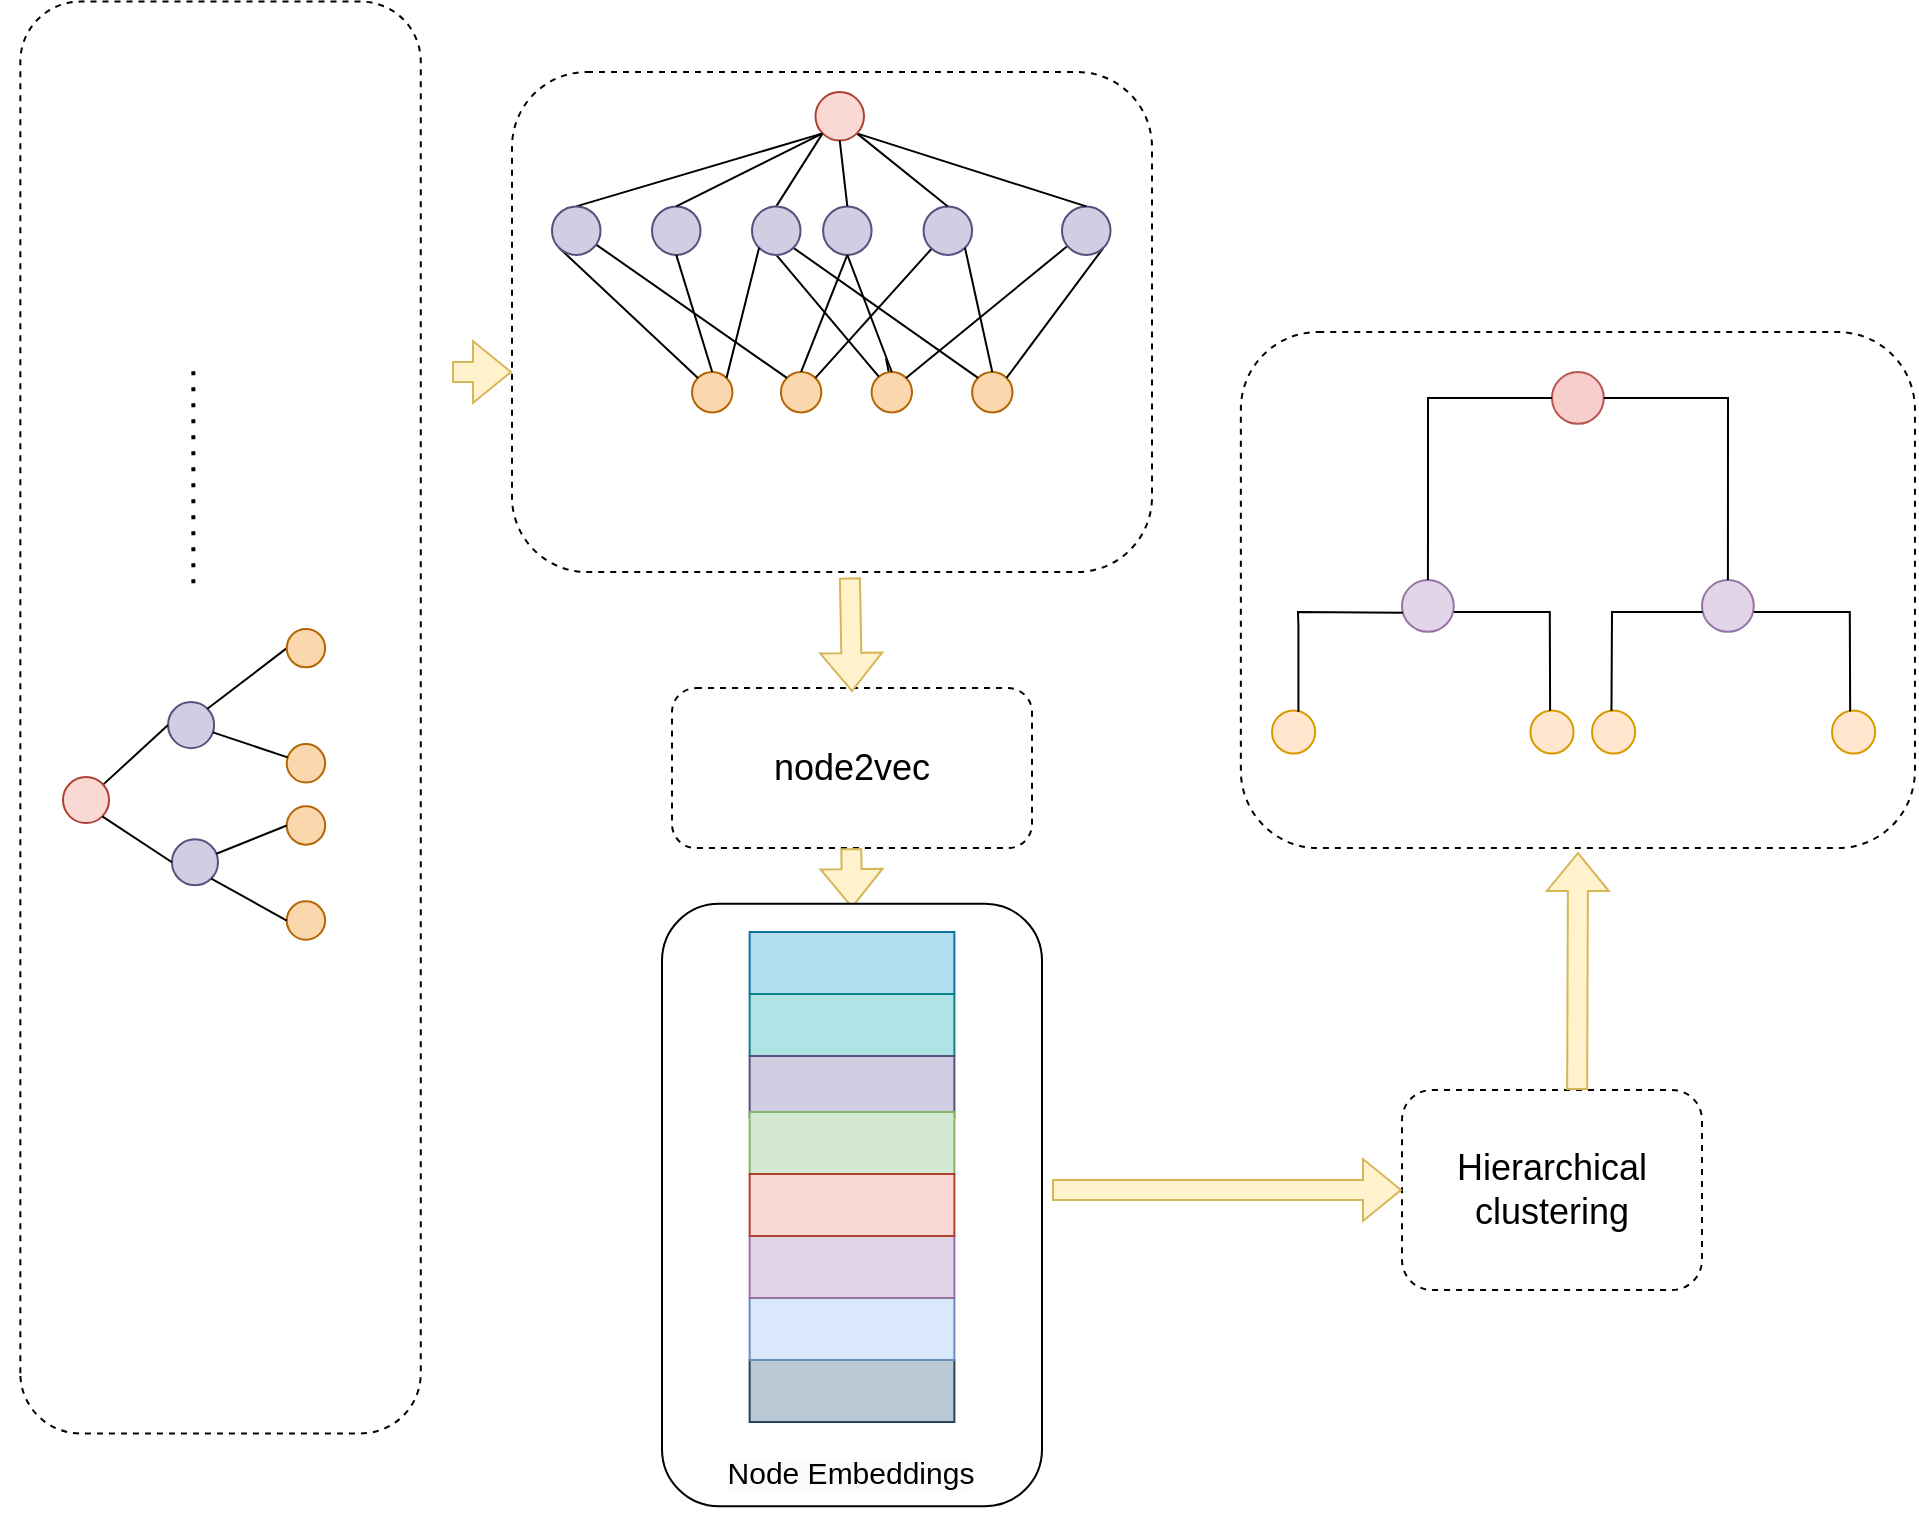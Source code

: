<mxfile version="24.0.5" type="github" pages="6">
  <diagram name="Page-4" id="5RNmQjQluceilqdtA8wE">
    <mxGraphModel dx="2577" dy="2114" grid="1" gridSize="10" guides="1" tooltips="1" connect="1" arrows="1" fold="1" page="1" pageScale="1" pageWidth="850" pageHeight="1100" math="0" shadow="0">
      <root>
        <mxCell id="Eq7sk-fP1iDOqJif7Oe8-0" />
        <mxCell id="Eq7sk-fP1iDOqJif7Oe8-1" parent="Eq7sk-fP1iDOqJif7Oe8-0" />
        <mxCell id="Eq7sk-fP1iDOqJif7Oe8-4" value="&lt;font style=&quot;font-size: 18px;&quot;&gt;node2vec&lt;/font&gt;" style="rounded=1;whiteSpace=wrap;html=1;dashed=1;" parent="Eq7sk-fP1iDOqJif7Oe8-1" vertex="1">
          <mxGeometry x="-280" y="338.05" width="180" height="80" as="geometry" />
        </mxCell>
        <mxCell id="Eq7sk-fP1iDOqJif7Oe8-9" value="&lt;font style=&quot;font-size: 18px;&quot;&gt;Hierarchical clustering&lt;/font&gt;" style="rounded=1;whiteSpace=wrap;html=1;dashed=1;" parent="Eq7sk-fP1iDOqJif7Oe8-1" vertex="1">
          <mxGeometry x="85" y="539" width="150" height="100" as="geometry" />
        </mxCell>
        <mxCell id="qduY4Len4lAPrQtc554s-16" value="" style="group" parent="Eq7sk-fP1iDOqJif7Oe8-1" vertex="1" connectable="0">
          <mxGeometry x="-360" y="30" width="320" height="250" as="geometry" />
        </mxCell>
        <mxCell id="Eq7sk-fP1iDOqJif7Oe8-2" value="" style="rounded=1;whiteSpace=wrap;html=1;dashed=1;" parent="qduY4Len4lAPrQtc554s-16" vertex="1">
          <mxGeometry width="320" height="250" as="geometry" />
        </mxCell>
        <mxCell id="Eq7sk-fP1iDOqJif7Oe8-31" value="" style="endArrow=none;html=1;rounded=0;exitX=0.5;exitY=0;exitDx=0;exitDy=0;movable=1;resizable=1;rotatable=1;deletable=1;editable=1;locked=0;connectable=1;entryX=0;entryY=1;entryDx=0;entryDy=0;" parent="qduY4Len4lAPrQtc554s-16" source="Eq7sk-fP1iDOqJif7Oe8-56" target="Eq7sk-fP1iDOqJif7Oe8-52" edge="1">
          <mxGeometry width="50" height="50" relative="1" as="geometry">
            <mxPoint x="106.0" y="66.203" as="sourcePoint" />
            <mxPoint x="77.0" y="21.201" as="targetPoint" />
          </mxGeometry>
        </mxCell>
        <mxCell id="Eq7sk-fP1iDOqJif7Oe8-32" value="" style="endArrow=none;html=1;rounded=0;fontSize=12;startSize=8;endSize=8;curved=1;entryX=0;entryY=1;entryDx=0;entryDy=0;exitX=0.5;exitY=0;exitDx=0;exitDy=0;movable=1;resizable=1;rotatable=1;deletable=1;editable=1;locked=0;connectable=1;" parent="qduY4Len4lAPrQtc554s-16" source="Eq7sk-fP1iDOqJif7Oe8-55" target="Eq7sk-fP1iDOqJif7Oe8-52" edge="1">
          <mxGeometry width="50" height="50" relative="1" as="geometry">
            <mxPoint x="64.0" y="82.204" as="sourcePoint" />
            <mxPoint x="116.0" y="35.201" as="targetPoint" />
          </mxGeometry>
        </mxCell>
        <mxCell id="Eq7sk-fP1iDOqJif7Oe8-33" value="" style="ellipse;whiteSpace=wrap;html=1;aspect=fixed;fontSize=20;movable=1;resizable=1;rotatable=1;deletable=1;editable=1;locked=0;connectable=1;rotation=0;fillColor=#fad7ac;strokeColor=#b46504;direction=east;" parent="qduY4Len4lAPrQtc554s-16" vertex="1">
          <mxGeometry x="90.0" y="149.997" width="20.212" height="20.212" as="geometry" />
        </mxCell>
        <mxCell id="Eq7sk-fP1iDOqJif7Oe8-34" value="" style="ellipse;whiteSpace=wrap;html=1;aspect=fixed;fontSize=20;movable=1;resizable=1;rotatable=1;deletable=1;editable=1;locked=0;connectable=1;rotation=0;fillColor=#fad7ac;strokeColor=#b46504;direction=east;" parent="qduY4Len4lAPrQtc554s-16" vertex="1">
          <mxGeometry x="134.459" y="149.997" width="20.212" height="20.212" as="geometry" />
        </mxCell>
        <mxCell id="Eq7sk-fP1iDOqJif7Oe8-35" value="" style="endArrow=none;html=1;rounded=0;movable=1;resizable=1;rotatable=1;deletable=1;editable=1;locked=0;connectable=1;" parent="qduY4Len4lAPrQtc554s-16" target="Eq7sk-fP1iDOqJif7Oe8-36" edge="1">
          <mxGeometry width="50" height="50" relative="1" as="geometry">
            <mxPoint x="186.999" y="143.208" as="sourcePoint" />
            <mxPoint x="208.999" y="105.206" as="targetPoint" />
          </mxGeometry>
        </mxCell>
        <mxCell id="Eq7sk-fP1iDOqJif7Oe8-36" value="" style="ellipse;whiteSpace=wrap;html=1;aspect=fixed;fontSize=20;movable=1;resizable=1;rotatable=1;deletable=1;editable=1;locked=0;connectable=1;rotation=0;fillColor=#fad7ac;strokeColor=#b46504;direction=east;" parent="qduY4Len4lAPrQtc554s-16" vertex="1">
          <mxGeometry x="179.789" y="149.997" width="20.212" height="20.212" as="geometry" />
        </mxCell>
        <mxCell id="Eq7sk-fP1iDOqJif7Oe8-37" value="" style="ellipse;whiteSpace=wrap;html=1;aspect=fixed;fontSize=20;movable=1;resizable=1;rotatable=1;deletable=1;editable=1;locked=0;connectable=1;rotation=0;fillColor=#fad7ac;strokeColor=#b46504;direction=east;" parent="qduY4Len4lAPrQtc554s-16" vertex="1">
          <mxGeometry x="230.039" y="149.998" width="20.212" height="20.212" as="geometry" />
        </mxCell>
        <mxCell id="Eq7sk-fP1iDOqJif7Oe8-38" value="" style="endArrow=none;html=1;rounded=0;fontSize=12;startSize=8;endSize=8;curved=1;entryX=0;entryY=1;entryDx=0;entryDy=0;exitX=0;exitY=0;exitDx=0;exitDy=0;movable=1;resizable=1;rotatable=1;deletable=1;editable=1;locked=0;connectable=1;" parent="qduY4Len4lAPrQtc554s-16" source="Eq7sk-fP1iDOqJif7Oe8-33" target="Eq7sk-fP1iDOqJif7Oe8-55" edge="1">
          <mxGeometry width="50" height="50" relative="1" as="geometry">
            <mxPoint x="86.0" y="76.204" as="sourcePoint" />
            <mxPoint x="138.0" y="29.201" as="targetPoint" />
          </mxGeometry>
        </mxCell>
        <mxCell id="Eq7sk-fP1iDOqJif7Oe8-39" value="" style="endArrow=none;html=1;rounded=0;movable=1;resizable=1;rotatable=1;deletable=1;editable=1;locked=0;connectable=1;entryX=0;entryY=0;entryDx=0;entryDy=0;" parent="qduY4Len4lAPrQtc554s-16" source="Eq7sk-fP1iDOqJif7Oe8-55" target="Eq7sk-fP1iDOqJif7Oe8-34" edge="1">
          <mxGeometry width="50" height="50" relative="1" as="geometry">
            <mxPoint x="35.0" y="78.204" as="sourcePoint" />
            <mxPoint x="66.0" y="134.207" as="targetPoint" />
          </mxGeometry>
        </mxCell>
        <mxCell id="Eq7sk-fP1iDOqJif7Oe8-40" value="" style="endArrow=none;html=1;rounded=0;movable=1;resizable=1;rotatable=1;deletable=1;editable=1;locked=0;connectable=1;entryX=0.5;entryY=1;entryDx=0;entryDy=0;" parent="qduY4Len4lAPrQtc554s-16" source="Eq7sk-fP1iDOqJif7Oe8-36" target="Eq7sk-fP1iDOqJif7Oe8-56" edge="1">
          <mxGeometry width="50" height="50" relative="1" as="geometry">
            <mxPoint x="87.0" y="134.207" as="sourcePoint" />
            <mxPoint x="118.0" y="78.204" as="targetPoint" />
          </mxGeometry>
        </mxCell>
        <mxCell id="Eq7sk-fP1iDOqJif7Oe8-41" value="" style="endArrow=none;html=1;rounded=0;fontSize=12;startSize=8;endSize=8;curved=1;exitX=1;exitY=1;exitDx=0;exitDy=0;entryX=0;entryY=0;entryDx=0;entryDy=0;movable=1;resizable=1;rotatable=1;deletable=1;editable=1;locked=0;connectable=1;" parent="qduY4Len4lAPrQtc554s-16" source="Eq7sk-fP1iDOqJif7Oe8-56" target="Eq7sk-fP1iDOqJif7Oe8-37" edge="1">
          <mxGeometry width="50" height="50" relative="1" as="geometry">
            <mxPoint x="96.0" y="91.205" as="sourcePoint" />
            <mxPoint x="154.999" y="132.207" as="targetPoint" />
          </mxGeometry>
        </mxCell>
        <mxCell id="Eq7sk-fP1iDOqJif7Oe8-43" value="" style="endArrow=none;html=1;rounded=0;movable=1;resizable=1;rotatable=1;deletable=1;editable=1;locked=0;connectable=1;entryX=1;entryY=0;entryDx=0;entryDy=0;" parent="qduY4Len4lAPrQtc554s-16" source="Eq7sk-fP1iDOqJif7Oe8-48" target="Eq7sk-fP1iDOqJif7Oe8-34" edge="1">
          <mxGeometry width="50" height="50" relative="1" as="geometry">
            <mxPoint x="214.999" y="78.204" as="sourcePoint" />
            <mxPoint x="233.79" y="126.207" as="targetPoint" />
          </mxGeometry>
        </mxCell>
        <mxCell id="Eq7sk-fP1iDOqJif7Oe8-44" value="" style="endArrow=none;html=1;rounded=0;movable=1;resizable=1;rotatable=1;deletable=1;editable=1;locked=0;connectable=1;exitX=1;exitY=0;exitDx=0;exitDy=0;" parent="qduY4Len4lAPrQtc554s-16" source="Eq7sk-fP1iDOqJif7Oe8-36" target="Eq7sk-fP1iDOqJif7Oe8-49" edge="1">
          <mxGeometry width="50" height="50" relative="1" as="geometry">
            <mxPoint x="270.335" y="126.806" as="sourcePoint" />
            <mxPoint x="297.999" y="78.204" as="targetPoint" />
          </mxGeometry>
        </mxCell>
        <mxCell id="Eq7sk-fP1iDOqJif7Oe8-45" value="" style="endArrow=none;html=1;rounded=0;fontSize=12;startSize=8;endSize=8;curved=1;exitX=1;exitY=1;exitDx=0;exitDy=0;entryX=1;entryY=0;entryDx=0;entryDy=0;movable=1;resizable=1;rotatable=1;deletable=1;editable=1;locked=0;connectable=1;" parent="qduY4Len4lAPrQtc554s-16" source="Eq7sk-fP1iDOqJif7Oe8-49" target="Eq7sk-fP1iDOqJif7Oe8-37" edge="1">
          <mxGeometry width="50" height="50" relative="1" as="geometry">
            <mxPoint x="275.999" y="91.205" as="sourcePoint" />
            <mxPoint x="314.789" y="128.207" as="targetPoint" />
          </mxGeometry>
        </mxCell>
        <mxCell id="Eq7sk-fP1iDOqJif7Oe8-46" value="" style="endArrow=none;html=1;rounded=0;movable=1;resizable=1;rotatable=1;deletable=1;editable=1;locked=0;connectable=1;" parent="qduY4Len4lAPrQtc554s-16" source="Eq7sk-fP1iDOqJif7Oe8-49" edge="1">
          <mxGeometry width="50" height="50" relative="1" as="geometry">
            <mxPoint x="266.999" y="134.207" as="sourcePoint" />
            <mxPoint x="297.999" y="78.204" as="targetPoint" />
          </mxGeometry>
        </mxCell>
        <mxCell id="Eq7sk-fP1iDOqJif7Oe8-47" value="" style="endArrow=none;html=1;rounded=0;movable=1;resizable=1;rotatable=1;deletable=1;editable=1;locked=0;connectable=1;" parent="qduY4Len4lAPrQtc554s-16" target="Eq7sk-fP1iDOqJif7Oe8-48" edge="1">
          <mxGeometry width="50" height="50" relative="1" as="geometry">
            <mxPoint x="214.999" y="78.204" as="sourcePoint" />
            <mxPoint x="245.999" y="134.207" as="targetPoint" />
          </mxGeometry>
        </mxCell>
        <mxCell id="Eq7sk-fP1iDOqJif7Oe8-48" value="&lt;b&gt;&lt;br&gt;&lt;/b&gt;" style="ellipse;whiteSpace=wrap;html=1;aspect=fixed;fontSize=20;fillColor=#d0cee2;movable=1;resizable=1;rotatable=1;deletable=1;editable=1;locked=0;connectable=1;rotation=0;strokeColor=#56517e;direction=east;" parent="qduY4Len4lAPrQtc554s-16" vertex="1">
          <mxGeometry x="205.789" y="67.203" width="24.254" height="24.254" as="geometry" />
        </mxCell>
        <mxCell id="Eq7sk-fP1iDOqJif7Oe8-49" value="&lt;b&gt;&lt;br&gt;&lt;/b&gt;" style="ellipse;whiteSpace=wrap;html=1;aspect=fixed;fontSize=20;fillColor=#d0cee2;movable=1;resizable=1;rotatable=1;deletable=1;editable=1;locked=0;connectable=1;rotation=0;strokeColor=#56517e;direction=east;" parent="qduY4Len4lAPrQtc554s-16" vertex="1">
          <mxGeometry x="274.999" y="67.203" width="24.254" height="24.254" as="geometry" />
        </mxCell>
        <mxCell id="Eq7sk-fP1iDOqJif7Oe8-50" value="" style="endArrow=none;html=1;rounded=0;exitX=0.5;exitY=0;exitDx=0;exitDy=0;movable=1;resizable=1;rotatable=1;deletable=1;editable=1;locked=0;connectable=1;entryX=1;entryY=1;entryDx=0;entryDy=0;" parent="qduY4Len4lAPrQtc554s-16" source="Eq7sk-fP1iDOqJif7Oe8-49" target="Eq7sk-fP1iDOqJif7Oe8-52" edge="1">
          <mxGeometry width="50" height="50" relative="1" as="geometry">
            <mxPoint x="285.999" y="66.203" as="sourcePoint" />
            <mxPoint x="179.999" y="21.196" as="targetPoint" />
          </mxGeometry>
        </mxCell>
        <mxCell id="Eq7sk-fP1iDOqJif7Oe8-51" value="" style="endArrow=none;html=1;rounded=0;fontSize=12;startSize=8;endSize=8;curved=1;entryX=1;entryY=1;entryDx=0;entryDy=0;exitX=0.5;exitY=0;exitDx=0;exitDy=0;movable=1;resizable=1;rotatable=1;deletable=1;editable=1;locked=0;connectable=1;" parent="qduY4Len4lAPrQtc554s-16" source="Eq7sk-fP1iDOqJif7Oe8-48" target="Eq7sk-fP1iDOqJif7Oe8-52" edge="1">
          <mxGeometry width="50" height="50" relative="1" as="geometry">
            <mxPoint x="243.999" y="82.204" as="sourcePoint" />
            <mxPoint x="295.999" y="35.201" as="targetPoint" />
          </mxGeometry>
        </mxCell>
        <mxCell id="Eq7sk-fP1iDOqJif7Oe8-52" value="&lt;b&gt;&lt;br&gt;&lt;/b&gt;" style="ellipse;whiteSpace=wrap;html=1;aspect=fixed;fontSize=20;movable=1;resizable=1;rotatable=1;deletable=1;editable=1;locked=0;connectable=1;rotation=0;fillColor=#fad9d5;strokeColor=#ae4132;direction=east;" parent="qduY4Len4lAPrQtc554s-16" vertex="1">
          <mxGeometry x="151.749" y="9.999" width="24.254" height="24.254" as="geometry" />
        </mxCell>
        <mxCell id="Eq7sk-fP1iDOqJif7Oe8-54" value="" style="endArrow=none;html=1;rounded=0;movable=1;resizable=1;rotatable=1;deletable=1;editable=1;locked=0;connectable=1;" parent="qduY4Len4lAPrQtc554s-16" target="Eq7sk-fP1iDOqJif7Oe8-55" edge="1">
          <mxGeometry width="50" height="50" relative="1" as="geometry">
            <mxPoint x="35.0" y="78.204" as="sourcePoint" />
            <mxPoint x="66.0" y="134.207" as="targetPoint" />
          </mxGeometry>
        </mxCell>
        <mxCell id="Eq7sk-fP1iDOqJif7Oe8-55" value="&lt;b&gt;&lt;br&gt;&lt;/b&gt;" style="ellipse;whiteSpace=wrap;html=1;aspect=fixed;fontSize=20;fillColor=#d0cee2;movable=1;resizable=1;rotatable=1;deletable=1;editable=1;locked=0;connectable=1;rotation=0;strokeColor=#56517e;direction=east;" parent="qduY4Len4lAPrQtc554s-16" vertex="1">
          <mxGeometry x="20.0" y="67.203" width="24.254" height="24.254" as="geometry" />
        </mxCell>
        <mxCell id="Eq7sk-fP1iDOqJif7Oe8-56" value="&lt;b&gt;&lt;br&gt;&lt;/b&gt;" style="ellipse;whiteSpace=wrap;html=1;aspect=fixed;fontSize=20;fillColor=#d0cee2;movable=1;resizable=1;rotatable=1;deletable=1;editable=1;locked=0;connectable=1;rotation=0;strokeColor=#56517e;direction=east;" parent="qduY4Len4lAPrQtc554s-16" vertex="1">
          <mxGeometry x="120.0" y="67.203" width="24.254" height="24.254" as="geometry" />
        </mxCell>
        <mxCell id="qduY4Len4lAPrQtc554s-4" value="&lt;b&gt;&lt;br&gt;&lt;/b&gt;" style="ellipse;whiteSpace=wrap;html=1;aspect=fixed;fontSize=20;fillColor=#d0cee2;movable=1;resizable=1;rotatable=1;deletable=1;editable=1;locked=0;connectable=1;rotation=0;strokeColor=#56517e;direction=east;" parent="qduY4Len4lAPrQtc554s-16" vertex="1">
          <mxGeometry x="70.0" y="67.203" width="24.254" height="24.254" as="geometry" />
        </mxCell>
        <mxCell id="qduY4Len4lAPrQtc554s-5" value="&lt;b&gt;&lt;br&gt;&lt;/b&gt;" style="ellipse;whiteSpace=wrap;html=1;aspect=fixed;fontSize=20;fillColor=#d0cee2;movable=1;resizable=1;rotatable=1;deletable=1;editable=1;locked=0;connectable=1;rotation=0;strokeColor=#56517e;direction=east;" parent="qduY4Len4lAPrQtc554s-16" vertex="1">
          <mxGeometry x="155.54" y="67.203" width="24.254" height="24.254" as="geometry" />
        </mxCell>
        <mxCell id="qduY4Len4lAPrQtc554s-6" value="" style="endArrow=none;html=1;rounded=0;entryX=0.5;entryY=1;entryDx=0;entryDy=0;exitX=0.5;exitY=0;exitDx=0;exitDy=0;" parent="qduY4Len4lAPrQtc554s-16" source="Eq7sk-fP1iDOqJif7Oe8-33" target="qduY4Len4lAPrQtc554s-4" edge="1">
          <mxGeometry width="50" height="50" relative="1" as="geometry">
            <mxPoint x="30" y="140" as="sourcePoint" />
            <mxPoint x="80" y="90" as="targetPoint" />
          </mxGeometry>
        </mxCell>
        <mxCell id="qduY4Len4lAPrQtc554s-7" value="" style="endArrow=none;html=1;rounded=0;entryX=0;entryY=1;entryDx=0;entryDy=0;exitX=0.5;exitY=0;exitDx=0;exitDy=0;" parent="qduY4Len4lAPrQtc554s-16" source="qduY4Len4lAPrQtc554s-4" target="Eq7sk-fP1iDOqJif7Oe8-52" edge="1">
          <mxGeometry width="50" height="50" relative="1" as="geometry">
            <mxPoint x="100" y="80" as="sourcePoint" />
            <mxPoint x="150" y="30" as="targetPoint" />
          </mxGeometry>
        </mxCell>
        <mxCell id="qduY4Len4lAPrQtc554s-8" value="" style="endArrow=none;html=1;rounded=0;entryX=0.5;entryY=1;entryDx=0;entryDy=0;exitX=0.5;exitY=0;exitDx=0;exitDy=0;" parent="qduY4Len4lAPrQtc554s-16" source="qduY4Len4lAPrQtc554s-5" target="Eq7sk-fP1iDOqJif7Oe8-52" edge="1">
          <mxGeometry width="50" height="50" relative="1" as="geometry">
            <mxPoint x="120" y="90" as="sourcePoint" />
            <mxPoint x="170" y="40" as="targetPoint" />
          </mxGeometry>
        </mxCell>
        <mxCell id="qduY4Len4lAPrQtc554s-9" value="" style="endArrow=none;html=1;rounded=0;entryX=0.5;entryY=1;entryDx=0;entryDy=0;exitX=0.5;exitY=0;exitDx=0;exitDy=0;" parent="qduY4Len4lAPrQtc554s-16" source="Eq7sk-fP1iDOqJif7Oe8-34" target="qduY4Len4lAPrQtc554s-5" edge="1">
          <mxGeometry width="50" height="50" relative="1" as="geometry">
            <mxPoint x="120" y="140" as="sourcePoint" />
            <mxPoint x="170" y="90" as="targetPoint" />
          </mxGeometry>
        </mxCell>
        <mxCell id="qduY4Len4lAPrQtc554s-10" value="" style="endArrow=none;html=1;rounded=0;entryX=0.5;entryY=1;entryDx=0;entryDy=0;exitX=0.5;exitY=0;exitDx=0;exitDy=0;" parent="qduY4Len4lAPrQtc554s-16" source="Eq7sk-fP1iDOqJif7Oe8-36" target="qduY4Len4lAPrQtc554s-5" edge="1">
          <mxGeometry width="50" height="50" relative="1" as="geometry">
            <mxPoint x="120" y="150" as="sourcePoint" />
            <mxPoint x="170" y="100" as="targetPoint" />
          </mxGeometry>
        </mxCell>
        <mxCell id="qduY4Len4lAPrQtc554s-11" value="" style="endArrow=none;html=1;rounded=0;entryX=1;entryY=1;entryDx=0;entryDy=0;exitX=0.5;exitY=0;exitDx=0;exitDy=0;" parent="qduY4Len4lAPrQtc554s-16" source="Eq7sk-fP1iDOqJif7Oe8-37" target="Eq7sk-fP1iDOqJif7Oe8-48" edge="1">
          <mxGeometry width="50" height="50" relative="1" as="geometry">
            <mxPoint x="170" y="140" as="sourcePoint" />
            <mxPoint x="220" y="90" as="targetPoint" />
          </mxGeometry>
        </mxCell>
        <mxCell id="qduY4Len4lAPrQtc554s-12" value="" style="endArrow=none;html=1;rounded=0;entryX=0;entryY=1;entryDx=0;entryDy=0;exitX=1;exitY=0;exitDx=0;exitDy=0;" parent="qduY4Len4lAPrQtc554s-16" source="Eq7sk-fP1iDOqJif7Oe8-33" target="Eq7sk-fP1iDOqJif7Oe8-56" edge="1">
          <mxGeometry width="50" height="50" relative="1" as="geometry">
            <mxPoint x="170" y="140" as="sourcePoint" />
            <mxPoint x="220" y="90" as="targetPoint" />
          </mxGeometry>
        </mxCell>
        <mxCell id="qduY4Len4lAPrQtc554s-73" value="" style="group" parent="Eq7sk-fP1iDOqJif7Oe8-1" vertex="1" connectable="0">
          <mxGeometry x="4.42" y="160" width="337.05" height="258.05" as="geometry" />
        </mxCell>
        <mxCell id="qduY4Len4lAPrQtc554s-38" value="" style="rounded=1;whiteSpace=wrap;html=1;dashed=1;" parent="qduY4Len4lAPrQtc554s-73" vertex="1">
          <mxGeometry width="337.05" height="258.05" as="geometry" />
        </mxCell>
        <mxCell id="Eq7sk-fP1iDOqJif7Oe8-16" value="&lt;b&gt;&lt;br&gt;&lt;/b&gt;" style="ellipse;whiteSpace=wrap;html=1;aspect=fixed;fontSize=20;fillColor=#e1d5e7;movable=1;resizable=1;rotatable=1;deletable=1;editable=1;locked=0;connectable=1;rotation=0;strokeColor=#9673a6;" parent="qduY4Len4lAPrQtc554s-73" vertex="1">
          <mxGeometry x="80.58" y="124.005" width="25.897" height="25.897" as="geometry" />
        </mxCell>
        <mxCell id="Eq7sk-fP1iDOqJif7Oe8-17" value="&lt;b&gt;&lt;br&gt;&lt;/b&gt;" style="ellipse;whiteSpace=wrap;html=1;aspect=fixed;fontSize=20;fillColor=#e1d5e7;movable=1;resizable=1;rotatable=1;deletable=1;editable=1;locked=0;connectable=1;rotation=0;strokeColor=#9673a6;" parent="qduY4Len4lAPrQtc554s-73" vertex="1">
          <mxGeometry x="230.58" y="124.005" width="25.897" height="25.897" as="geometry" />
        </mxCell>
        <mxCell id="Eq7sk-fP1iDOqJif7Oe8-19" value="&lt;b&gt;&lt;br&gt;&lt;/b&gt;" style="ellipse;whiteSpace=wrap;html=1;aspect=fixed;fontSize=20;fillColor=#f8cecc;movable=1;resizable=1;rotatable=1;deletable=1;editable=1;locked=0;connectable=1;rotation=0;strokeColor=#b85450;" parent="qduY4Len4lAPrQtc554s-73" vertex="1">
          <mxGeometry x="155.58" y="20.005" width="25.897" height="25.897" as="geometry" />
        </mxCell>
        <mxCell id="Eq7sk-fP1iDOqJif7Oe8-21" value="" style="ellipse;whiteSpace=wrap;html=1;aspect=fixed;fontSize=20;movable=1;resizable=1;rotatable=1;deletable=1;editable=1;locked=0;connectable=1;rotation=0;fillColor=#ffe6cc;strokeColor=#d79b00;" parent="qduY4Len4lAPrQtc554s-73" vertex="1">
          <mxGeometry x="15.58" y="189.205" width="21.581" height="21.581" as="geometry" />
        </mxCell>
        <mxCell id="Eq7sk-fP1iDOqJif7Oe8-22" value="" style="ellipse;whiteSpace=wrap;html=1;aspect=fixed;fontSize=20;movable=1;resizable=1;rotatable=1;deletable=1;editable=1;locked=0;connectable=1;rotation=0;fillColor=#ffe6cc;strokeColor=#d79b00;" parent="qduY4Len4lAPrQtc554s-73" vertex="1">
          <mxGeometry x="144.79" y="189.205" width="21.581" height="21.581" as="geometry" />
        </mxCell>
        <mxCell id="Eq7sk-fP1iDOqJif7Oe8-24" value="" style="ellipse;whiteSpace=wrap;html=1;aspect=fixed;fontSize=20;movable=1;resizable=1;rotatable=1;deletable=1;editable=1;locked=0;connectable=1;rotation=0;fillColor=#ffe6cc;strokeColor=#d79b00;" parent="qduY4Len4lAPrQtc554s-73" vertex="1">
          <mxGeometry x="175.58" y="189.205" width="21.581" height="21.581" as="geometry" />
        </mxCell>
        <mxCell id="Eq7sk-fP1iDOqJif7Oe8-25" value="" style="ellipse;whiteSpace=wrap;html=1;aspect=fixed;fontSize=20;movable=1;resizable=1;rotatable=1;deletable=1;editable=1;locked=0;connectable=1;rotation=0;fillColor=#ffe6cc;strokeColor=#d79b00;" parent="qduY4Len4lAPrQtc554s-73" vertex="1">
          <mxGeometry x="295.58" y="189.205" width="21.581" height="21.581" as="geometry" />
        </mxCell>
        <mxCell id="qduY4Len4lAPrQtc554s-31" value="" style="endArrow=none;html=1;rounded=0;entryX=0;entryY=0.5;entryDx=0;entryDy=0;exitX=0.5;exitY=0;exitDx=0;exitDy=0;" parent="qduY4Len4lAPrQtc554s-73" source="Eq7sk-fP1iDOqJif7Oe8-16" target="Eq7sk-fP1iDOqJif7Oe8-19" edge="1">
          <mxGeometry width="50" height="50" relative="1" as="geometry">
            <mxPoint x="107.201" y="70.01" as="sourcePoint" />
            <mxPoint x="122.79" y="76" as="targetPoint" />
            <Array as="points">
              <mxPoint x="93.58" y="100" />
              <mxPoint x="93.58" y="83" />
              <mxPoint x="93.58" y="33" />
            </Array>
          </mxGeometry>
        </mxCell>
        <mxCell id="qduY4Len4lAPrQtc554s-32" value="" style="endArrow=none;html=1;rounded=0;entryX=0.02;entryY=0.633;entryDx=0;entryDy=0;exitX=0.612;exitY=0.03;exitDx=0;exitDy=0;entryPerimeter=0;exitPerimeter=0;" parent="qduY4Len4lAPrQtc554s-73" source="Eq7sk-fP1iDOqJif7Oe8-21" target="Eq7sk-fP1iDOqJif7Oe8-16" edge="1">
          <mxGeometry width="50" height="50" relative="1" as="geometry">
            <mxPoint x="28.79" y="171" as="sourcePoint" />
            <mxPoint x="69.79" y="130" as="targetPoint" />
            <Array as="points">
              <mxPoint x="28.79" y="147" />
              <mxPoint x="28.58" y="140" />
            </Array>
          </mxGeometry>
        </mxCell>
        <mxCell id="qduY4Len4lAPrQtc554s-33" value="" style="endArrow=none;html=1;rounded=0;exitX=0.451;exitY=0.009;exitDx=0;exitDy=0;exitPerimeter=0;entryX=0.011;entryY=0.618;entryDx=0;entryDy=0;entryPerimeter=0;" parent="qduY4Len4lAPrQtc554s-73" source="Eq7sk-fP1iDOqJif7Oe8-24" target="Eq7sk-fP1iDOqJif7Oe8-17" edge="1">
          <mxGeometry width="50" height="50" relative="1" as="geometry">
            <mxPoint x="155.79" y="181" as="sourcePoint" />
            <mxPoint x="195.58" y="140" as="targetPoint" />
            <Array as="points">
              <mxPoint x="185.58" y="140" />
            </Array>
          </mxGeometry>
        </mxCell>
        <mxCell id="qduY4Len4lAPrQtc554s-34" value="" style="endArrow=none;html=1;rounded=0;entryX=1;entryY=0.5;entryDx=0;entryDy=0;exitX=0.5;exitY=0;exitDx=0;exitDy=0;" parent="qduY4Len4lAPrQtc554s-73" source="Eq7sk-fP1iDOqJif7Oe8-17" target="Eq7sk-fP1iDOqJif7Oe8-19" edge="1">
          <mxGeometry width="50" height="50" relative="1" as="geometry">
            <mxPoint x="165.58" y="130" as="sourcePoint" />
            <mxPoint x="215.58" y="80" as="targetPoint" />
            <Array as="points">
              <mxPoint x="243.58" y="33" />
            </Array>
          </mxGeometry>
        </mxCell>
        <mxCell id="qduY4Len4lAPrQtc554s-35" value="" style="endArrow=none;html=1;rounded=0;entryX=1;entryY=0.5;entryDx=0;entryDy=0;exitX=0.421;exitY=0.026;exitDx=0;exitDy=0;exitPerimeter=0;" parent="qduY4Len4lAPrQtc554s-73" source="Eq7sk-fP1iDOqJif7Oe8-25" edge="1">
          <mxGeometry width="50" height="50" relative="1" as="geometry">
            <mxPoint x="304.48" y="181" as="sourcePoint" />
            <mxPoint x="256.48" y="140" as="targetPoint" />
            <Array as="points">
              <mxPoint x="304.48" y="140" />
            </Array>
          </mxGeometry>
        </mxCell>
        <mxCell id="qduY4Len4lAPrQtc554s-36" value="" style="endArrow=none;html=1;rounded=0;entryX=1;entryY=0.5;entryDx=0;entryDy=0;exitX=0.456;exitY=0.008;exitDx=0;exitDy=0;exitPerimeter=0;" parent="qduY4Len4lAPrQtc554s-73" source="Eq7sk-fP1iDOqJif7Oe8-22" edge="1">
          <mxGeometry width="50" height="50" relative="1" as="geometry">
            <mxPoint x="154.48" y="181" as="sourcePoint" />
            <mxPoint x="106.48" y="140" as="targetPoint" />
            <Array as="points">
              <mxPoint x="154.48" y="140" />
            </Array>
          </mxGeometry>
        </mxCell>
        <mxCell id="qduY4Len4lAPrQtc554s-76" value="" style="shape=flexArrow;endArrow=classic;html=1;rounded=0;fillColor=#fff2cc;strokeColor=#d6b656;exitX=0.528;exitY=1.011;exitDx=0;exitDy=0;exitPerimeter=0;" parent="Eq7sk-fP1iDOqJif7Oe8-1" source="Eq7sk-fP1iDOqJif7Oe8-2" edge="1">
          <mxGeometry width="50" height="50" relative="1" as="geometry">
            <mxPoint x="-190.37" y="288.05" as="sourcePoint" />
            <mxPoint x="-190" y="340" as="targetPoint" />
          </mxGeometry>
        </mxCell>
        <mxCell id="qduY4Len4lAPrQtc554s-77" value="" style="shape=flexArrow;endArrow=classic;html=1;rounded=0;fillColor=#fff2cc;strokeColor=#d6b656;" parent="Eq7sk-fP1iDOqJif7Oe8-1" edge="1">
          <mxGeometry width="50" height="50" relative="1" as="geometry">
            <mxPoint x="-190.35" y="418.05" as="sourcePoint" />
            <mxPoint x="-189.98" y="448.05" as="targetPoint" />
          </mxGeometry>
        </mxCell>
        <mxCell id="qduY4Len4lAPrQtc554s-78" value="" style="shape=flexArrow;endArrow=classic;html=1;rounded=0;fillColor=#fff2cc;strokeColor=#d6b656;" parent="Eq7sk-fP1iDOqJif7Oe8-1" edge="1">
          <mxGeometry width="50" height="50" relative="1" as="geometry">
            <mxPoint x="172.57" y="539" as="sourcePoint" />
            <mxPoint x="173" y="420" as="targetPoint" />
          </mxGeometry>
        </mxCell>
        <mxCell id="qduY4Len4lAPrQtc554s-79" value="" style="group" parent="Eq7sk-fP1iDOqJif7Oe8-1" vertex="1" connectable="0">
          <mxGeometry x="-241.177" y="460" width="251.177" height="293.5" as="geometry" />
        </mxCell>
        <mxCell id="qduY4Len4lAPrQtc554s-83" value="" style="rounded=1;whiteSpace=wrap;html=1;rotation=-90;" parent="qduY4Len4lAPrQtc554s-79" vertex="1">
          <mxGeometry x="-99.41" y="41.5" width="301.18" height="190" as="geometry" />
        </mxCell>
        <mxCell id="qduY4Len4lAPrQtc554s-18" value="" style="rounded=0;whiteSpace=wrap;html=1;fillColor=#b1ddf0;strokeColor=#10739e;movable=1;resizable=1;rotatable=1;deletable=1;editable=1;locked=0;connectable=1;" parent="qduY4Len4lAPrQtc554s-79" vertex="1">
          <mxGeometry width="102.353" height="31" as="geometry" />
        </mxCell>
        <mxCell id="qduY4Len4lAPrQtc554s-20" value="" style="rounded=0;whiteSpace=wrap;html=1;fillColor=#b0e3e6;strokeColor=#0e8088;movable=1;resizable=1;rotatable=1;deletable=1;editable=1;locked=0;connectable=1;" parent="qduY4Len4lAPrQtc554s-79" vertex="1">
          <mxGeometry y="31" width="102.353" height="31" as="geometry" />
        </mxCell>
        <mxCell id="qduY4Len4lAPrQtc554s-21" value="" style="rounded=0;whiteSpace=wrap;html=1;fillColor=#bac8d3;strokeColor=#23445d;movable=1;resizable=1;rotatable=1;deletable=1;editable=1;locked=0;connectable=1;" parent="qduY4Len4lAPrQtc554s-79" vertex="1">
          <mxGeometry y="214" width="102.353" height="31" as="geometry" />
        </mxCell>
        <mxCell id="qduY4Len4lAPrQtc554s-22" value="" style="rounded=0;whiteSpace=wrap;html=1;fillColor=#dae8fc;strokeColor=#6c8ebf;movable=1;resizable=1;rotatable=1;deletable=1;editable=1;locked=0;connectable=1;" parent="qduY4Len4lAPrQtc554s-79" vertex="1">
          <mxGeometry y="183" width="102.353" height="31" as="geometry" />
        </mxCell>
        <mxCell id="qduY4Len4lAPrQtc554s-23" value="" style="rounded=0;whiteSpace=wrap;html=1;fillColor=#d0cee2;strokeColor=#56517e;movable=1;resizable=1;rotatable=1;deletable=1;editable=1;locked=0;connectable=1;" parent="qduY4Len4lAPrQtc554s-79" vertex="1">
          <mxGeometry y="62" width="102.353" height="31" as="geometry" />
        </mxCell>
        <mxCell id="qduY4Len4lAPrQtc554s-24" value="" style="rounded=0;whiteSpace=wrap;html=1;fillColor=#e1d5e7;strokeColor=#9673a6;movable=1;resizable=1;rotatable=1;deletable=1;editable=1;locked=0;connectable=1;" parent="qduY4Len4lAPrQtc554s-79" vertex="1">
          <mxGeometry y="152" width="102.353" height="31" as="geometry" />
        </mxCell>
        <mxCell id="qduY4Len4lAPrQtc554s-25" value="" style="rounded=0;whiteSpace=wrap;html=1;fillColor=#d5e8d4;strokeColor=#82b366;movable=1;resizable=1;rotatable=1;deletable=1;editable=1;locked=0;connectable=1;" parent="qduY4Len4lAPrQtc554s-79" vertex="1">
          <mxGeometry y="90" width="102.353" height="31" as="geometry" />
        </mxCell>
        <mxCell id="qduY4Len4lAPrQtc554s-26" value="" style="rounded=0;whiteSpace=wrap;html=1;fillColor=#fad9d5;strokeColor=#ae4132;movable=1;resizable=1;rotatable=1;deletable=1;editable=1;locked=0;connectable=1;" parent="qduY4Len4lAPrQtc554s-79" vertex="1">
          <mxGeometry y="121" width="102.353" height="31" as="geometry" />
        </mxCell>
        <mxCell id="qduY4Len4lAPrQtc554s-17" value="&lt;span style=&quot;color: rgb(0, 0, 0); font-family: Helvetica; font-style: normal; font-variant-ligatures: normal; font-variant-caps: normal; font-weight: 400; letter-spacing: normal; orphans: 2; text-indent: 0px; text-transform: none; widows: 2; word-spacing: 0px; -webkit-text-stroke-width: 0px; white-space: normal; background-color: rgb(251, 251, 251); text-decoration-thickness: initial; text-decoration-style: initial; text-decoration-color: initial; float: none; display: inline !important;&quot;&gt;&lt;font style=&quot;font-size: 15px;&quot;&gt;Node Embeddings&lt;/font&gt;&lt;/span&gt;" style="text;whiteSpace=wrap;html=1;align=center;" parent="qduY4Len4lAPrQtc554s-79" vertex="1">
          <mxGeometry x="-12.35" y="255" width="127.06" height="38.5" as="geometry" />
        </mxCell>
        <mxCell id="qduY4Len4lAPrQtc554s-81" value="" style="shape=flexArrow;endArrow=classic;html=1;rounded=0;fillColor=#fff2cc;strokeColor=#d6b656;entryX=0;entryY=0.5;entryDx=0;entryDy=0;" parent="Eq7sk-fP1iDOqJif7Oe8-1" target="Eq7sk-fP1iDOqJif7Oe8-9" edge="1">
          <mxGeometry width="50" height="50" relative="1" as="geometry">
            <mxPoint x="-90" y="589" as="sourcePoint" />
            <mxPoint x="-48.82" y="588.63" as="targetPoint" />
          </mxGeometry>
        </mxCell>
        <mxCell id="qduY4Len4lAPrQtc554s-82" value="" style="shape=flexArrow;endArrow=classic;html=1;rounded=0;fillColor=#fff2cc;strokeColor=#d6b656;" parent="Eq7sk-fP1iDOqJif7Oe8-1" edge="1">
          <mxGeometry width="50" height="50" relative="1" as="geometry">
            <mxPoint x="-390" y="180" as="sourcePoint" />
            <mxPoint x="-360" y="180" as="targetPoint" />
          </mxGeometry>
        </mxCell>
        <mxCell id="qduY4Len4lAPrQtc554s-84" value="" style="group" connectable="0" vertex="1" parent="Eq7sk-fP1iDOqJif7Oe8-1">
          <mxGeometry x="-615.22" y="25.5" width="219" height="654.51" as="geometry" />
        </mxCell>
        <mxCell id="Eq7sk-fP1iDOqJif7Oe8-58" value="" style="rounded=1;whiteSpace=wrap;html=1;fontSize=16;dashed=1;movable=1;resizable=1;rotatable=1;deletable=1;editable=1;locked=0;connectable=1;rotation=-90;" parent="qduY4Len4lAPrQtc554s-84" vertex="1">
          <mxGeometry x="-248.455" y="227.146" width="715.91" height="200.217" as="geometry" />
        </mxCell>
        <mxCell id="Eq7sk-fP1iDOqJif7Oe8-59" value="" style="endArrow=none;dashed=1;html=1;dashPattern=1 3;strokeWidth=2;rounded=0;movable=1;resizable=1;rotatable=1;deletable=1;editable=1;locked=0;connectable=1;" parent="qduY4Len4lAPrQtc554s-84" edge="1">
          <mxGeometry width="50" height="50" relative="1" as="geometry">
            <mxPoint x="95.9" y="260.104" as="sourcePoint" />
            <mxPoint x="95.9" y="154.053" as="targetPoint" />
          </mxGeometry>
        </mxCell>
        <mxCell id="Eq7sk-fP1iDOqJif7Oe8-77" value="" style="endArrow=none;html=1;rounded=0;movable=1;resizable=1;rotatable=1;deletable=1;editable=1;locked=0;connectable=1;" parent="qduY4Len4lAPrQtc554s-84" source="Eq7sk-fP1iDOqJif7Oe8-83" edge="1">
          <mxGeometry width="50" height="50" relative="1" as="geometry">
            <mxPoint x="150.382" y="284.789" as="sourcePoint" />
            <mxPoint x="40.445" y="360.67" as="targetPoint" />
          </mxGeometry>
        </mxCell>
        <mxCell id="Eq7sk-fP1iDOqJif7Oe8-78" value="" style="endArrow=none;html=1;rounded=0;movable=1;resizable=1;rotatable=1;deletable=1;editable=1;locked=0;connectable=1;" parent="qduY4Len4lAPrQtc554s-84" source="Eq7sk-fP1iDOqJif7Oe8-81" edge="1">
          <mxGeometry width="50" height="50" relative="1" as="geometry">
            <mxPoint x="150.382" y="350.614" as="sourcePoint" />
            <mxPoint x="95.9" y="322.272" as="targetPoint" />
          </mxGeometry>
        </mxCell>
        <mxCell id="Eq7sk-fP1iDOqJif7Oe8-79" value="" style="endArrow=none;html=1;rounded=0;movable=1;resizable=1;rotatable=1;deletable=1;editable=1;locked=0;connectable=1;" parent="qduY4Len4lAPrQtc554s-84" target="Eq7sk-fP1iDOqJif7Oe8-80" edge="1">
          <mxGeometry width="50" height="50" relative="1" as="geometry">
            <mxPoint x="95.9" y="398.154" as="sourcePoint" />
            <mxPoint x="150.382" y="369.813" as="targetPoint" />
          </mxGeometry>
        </mxCell>
        <mxCell id="Eq7sk-fP1iDOqJif7Oe8-80" value="&lt;b&gt;&lt;br&gt;&lt;/b&gt;" style="ellipse;whiteSpace=wrap;html=1;aspect=fixed;fontSize=20;fillColor=#d0cee2;movable=1;resizable=1;rotatable=1;deletable=1;editable=1;locked=0;connectable=1;rotation=-90;strokeColor=#56517e;" parent="qduY4Len4lAPrQtc554s-84" vertex="1">
          <mxGeometry x="85.198" y="388.097" width="23.035" height="23.035" as="geometry" />
        </mxCell>
        <mxCell id="Eq7sk-fP1iDOqJif7Oe8-81" value="&lt;b&gt;&lt;br&gt;&lt;/b&gt;" style="ellipse;whiteSpace=wrap;html=1;aspect=fixed;fontSize=20;fillColor=#d0cee2;movable=1;resizable=1;rotatable=1;deletable=1;editable=1;locked=0;connectable=1;rotation=-90;strokeColor=#56517e;" parent="qduY4Len4lAPrQtc554s-84" vertex="1">
          <mxGeometry x="83.252" y="319.53" width="23.035" height="23.035" as="geometry" />
        </mxCell>
        <mxCell id="Eq7sk-fP1iDOqJif7Oe8-82" value="" style="endArrow=none;html=1;rounded=0;exitX=0.5;exitY=0;exitDx=0;exitDy=0;movable=1;resizable=1;rotatable=1;deletable=1;editable=1;locked=0;connectable=1;" parent="qduY4Len4lAPrQtc554s-84" source="Eq7sk-fP1iDOqJif7Oe8-81" target="Eq7sk-fP1iDOqJif7Oe8-83" edge="1">
          <mxGeometry width="50" height="50" relative="1" as="geometry">
            <mxPoint x="84.225" y="334.157" as="sourcePoint" />
            <mxPoint x="40.445" y="360.67" as="targetPoint" />
          </mxGeometry>
        </mxCell>
        <mxCell id="Eq7sk-fP1iDOqJif7Oe8-83" value="&lt;b&gt;&lt;br&gt;&lt;/b&gt;" style="ellipse;whiteSpace=wrap;html=1;aspect=fixed;fontSize=20;fillColor=#fad9d5;movable=1;resizable=1;rotatable=1;deletable=1;editable=1;locked=0;connectable=1;rotation=-90;strokeColor=#ae4132;" parent="qduY4Len4lAPrQtc554s-84" vertex="1">
          <mxGeometry x="30.716" y="357.013" width="23.035" height="23.035" as="geometry" />
        </mxCell>
        <mxCell id="Eq7sk-fP1iDOqJif7Oe8-84" value="" style="endArrow=none;html=1;rounded=0;fontSize=12;startSize=8;endSize=8;curved=1;exitX=1;exitY=1;exitDx=0;exitDy=0;entryX=0.5;entryY=0;entryDx=0;entryDy=0;movable=1;resizable=1;rotatable=1;deletable=1;editable=1;locked=0;connectable=1;" parent="qduY4Len4lAPrQtc554s-84" source="Eq7sk-fP1iDOqJif7Oe8-81" target="Eq7sk-fP1iDOqJif7Oe8-89" edge="1">
          <mxGeometry width="50" height="50" relative="1" as="geometry">
            <mxPoint x="108.547" y="342.386" as="sourcePoint" />
            <mxPoint x="148.436" y="288.446" as="targetPoint" />
          </mxGeometry>
        </mxCell>
        <mxCell id="Eq7sk-fP1iDOqJif7Oe8-85" value="" style="ellipse;whiteSpace=wrap;html=1;aspect=fixed;fontSize=20;movable=1;resizable=1;rotatable=1;deletable=1;editable=1;locked=0;connectable=1;rotation=-90;fillColor=#fad7ac;strokeColor=#b46504;" parent="qduY4Len4lAPrQtc554s-84" vertex="1">
          <mxGeometry x="142.599" y="419.181" width="19.196" height="19.196" as="geometry" />
        </mxCell>
        <mxCell id="Eq7sk-fP1iDOqJif7Oe8-86" value="" style="ellipse;whiteSpace=wrap;html=1;aspect=fixed;fontSize=20;movable=1;resizable=1;rotatable=1;deletable=1;editable=1;locked=0;connectable=1;rotation=-90;fillColor=#fad7ac;strokeColor=#b46504;" parent="qduY4Len4lAPrQtc554s-84" vertex="1">
          <mxGeometry x="142.599" y="371.641" width="19.196" height="19.196" as="geometry" />
        </mxCell>
        <mxCell id="Eq7sk-fP1iDOqJif7Oe8-87" value="" style="endArrow=none;html=1;rounded=0;movable=1;resizable=1;rotatable=1;deletable=1;editable=1;locked=0;connectable=1;" parent="qduY4Len4lAPrQtc554s-84" target="Eq7sk-fP1iDOqJif7Oe8-88" edge="1">
          <mxGeometry width="50" height="50" relative="1" as="geometry">
            <mxPoint x="150.382" y="350.614" as="sourcePoint" />
            <mxPoint x="113.412" y="331.415" as="targetPoint" />
          </mxGeometry>
        </mxCell>
        <mxCell id="Eq7sk-fP1iDOqJif7Oe8-88" value="" style="ellipse;whiteSpace=wrap;html=1;aspect=fixed;fontSize=20;movable=1;resizable=1;rotatable=1;deletable=1;editable=1;locked=0;connectable=1;rotation=-90;fillColor=#fad7ac;strokeColor=#b46504;" parent="qduY4Len4lAPrQtc554s-84" vertex="1">
          <mxGeometry x="142.599" y="340.557" width="19.196" height="19.196" as="geometry" />
        </mxCell>
        <mxCell id="Eq7sk-fP1iDOqJif7Oe8-89" value="" style="ellipse;whiteSpace=wrap;html=1;aspect=fixed;fontSize=20;movable=1;resizable=1;rotatable=1;deletable=1;editable=1;locked=0;connectable=1;rotation=-90;fillColor=#fad7ac;strokeColor=#b46504;" parent="qduY4Len4lAPrQtc554s-84" vertex="1">
          <mxGeometry x="142.599" y="282.96" width="19.196" height="19.196" as="geometry" />
        </mxCell>
        <mxCell id="Eq7sk-fP1iDOqJif7Oe8-90" value="" style="endArrow=none;html=1;rounded=0;entryX=0.5;entryY=0;entryDx=0;entryDy=0;movable=1;resizable=1;rotatable=1;deletable=1;editable=1;locked=0;connectable=1;" parent="qduY4Len4lAPrQtc554s-84" source="Eq7sk-fP1iDOqJif7Oe8-80" target="Eq7sk-fP1iDOqJif7Oe8-86" edge="1">
          <mxGeometry width="50" height="50" relative="1" as="geometry">
            <mxPoint x="95.9" y="398.154" as="sourcePoint" />
            <mxPoint x="150.382" y="369.813" as="targetPoint" />
          </mxGeometry>
        </mxCell>
        <mxCell id="Eq7sk-fP1iDOqJif7Oe8-91" value="" style="endArrow=none;html=1;rounded=0;fontSize=12;startSize=8;endSize=8;curved=1;entryX=0;entryY=1;entryDx=0;entryDy=0;exitX=0.5;exitY=0;exitDx=0;exitDy=0;movable=1;resizable=1;rotatable=1;deletable=1;editable=1;locked=0;connectable=1;" parent="qduY4Len4lAPrQtc554s-84" source="Eq7sk-fP1iDOqJif7Oe8-80" target="Eq7sk-fP1iDOqJif7Oe8-83" edge="1">
          <mxGeometry width="50" height="50" relative="1" as="geometry">
            <mxPoint x="99.791" y="371.641" as="sourcePoint" />
            <mxPoint x="54.065" y="324.101" as="targetPoint" />
          </mxGeometry>
        </mxCell>
        <mxCell id="Eq7sk-fP1iDOqJif7Oe8-92" value="" style="endArrow=none;html=1;rounded=0;movable=1;resizable=1;rotatable=1;deletable=1;editable=1;locked=0;connectable=1;" parent="qduY4Len4lAPrQtc554s-84" source="Eq7sk-fP1iDOqJif7Oe8-88" target="Eq7sk-fP1iDOqJif7Oe8-81" edge="1">
          <mxGeometry width="50" height="50" relative="1" as="geometry">
            <mxPoint x="150.382" y="350.614" as="sourcePoint" />
            <mxPoint x="95.9" y="322.272" as="targetPoint" />
          </mxGeometry>
        </mxCell>
        <mxCell id="Eq7sk-fP1iDOqJif7Oe8-93" value="" style="endArrow=none;html=1;rounded=0;fontSize=12;startSize=8;endSize=8;curved=1;entryX=0;entryY=1;entryDx=0;entryDy=0;exitX=0.5;exitY=0;exitDx=0;exitDy=0;movable=1;resizable=1;rotatable=1;deletable=1;editable=1;locked=0;connectable=1;" parent="qduY4Len4lAPrQtc554s-84" source="Eq7sk-fP1iDOqJif7Oe8-85" target="Eq7sk-fP1iDOqJif7Oe8-80" edge="1">
          <mxGeometry width="50" height="50" relative="1" as="geometry">
            <mxPoint x="93.954" y="352.442" as="sourcePoint" />
            <mxPoint x="48.228" y="304.902" as="targetPoint" />
          </mxGeometry>
        </mxCell>
      </root>
    </mxGraphModel>
  </diagram>
  <diagram name="Page-3" id="VOycTrp6NL82KfrBGyco">
    <mxGraphModel dx="2059" dy="710" grid="1" gridSize="10" guides="1" tooltips="1" connect="1" arrows="1" fold="1" page="1" pageScale="1" pageWidth="850" pageHeight="1100" math="0" shadow="0">
      <root>
        <mxCell id="0" />
        <mxCell id="1" parent="0" />
        <mxCell id="lF6-vBymlAFP9dHWC2Mi-2" value="" style="rounded=1;whiteSpace=wrap;html=1;dashed=1;" parent="1" vertex="1">
          <mxGeometry x="-380" y="360" width="740" height="170" as="geometry" />
        </mxCell>
        <mxCell id="yus7l3RSm38Sy9PSRvbO-2" value="" style="endArrow=classic;html=1;rounded=0;" parent="1" edge="1">
          <mxGeometry width="50" height="50" relative="1" as="geometry">
            <mxPoint x="-1" y="310" as="sourcePoint" />
            <mxPoint x="-1" y="360" as="targetPoint" />
            <Array as="points" />
          </mxGeometry>
        </mxCell>
        <mxCell id="yus7l3RSm38Sy9PSRvbO-6" value="&lt;font style=&quot;font-size: 18px;&quot;&gt;node2vec&lt;/font&gt;" style="rounded=1;whiteSpace=wrap;html=1;dashed=1;" parent="1" vertex="1">
          <mxGeometry x="-70" y="578" width="150" height="100" as="geometry" />
        </mxCell>
        <mxCell id="yus7l3RSm38Sy9PSRvbO-7" value="" style="endArrow=classic;html=1;rounded=0;" parent="1" edge="1">
          <mxGeometry width="50" height="50" relative="1" as="geometry">
            <mxPoint x="4.71" y="678" as="sourcePoint" />
            <mxPoint x="4.71" y="728" as="targetPoint" />
            <Array as="points" />
          </mxGeometry>
        </mxCell>
        <mxCell id="yus7l3RSm38Sy9PSRvbO-8" value="" style="endArrow=classic;html=1;rounded=0;exitX=0.5;exitY=1;exitDx=0;exitDy=0;entryX=0.5;entryY=0;entryDx=0;entryDy=0;" parent="1" target="yus7l3RSm38Sy9PSRvbO-6" edge="1">
          <mxGeometry width="50" height="50" relative="1" as="geometry">
            <mxPoint x="4.89" y="530" as="sourcePoint" />
            <mxPoint x="4.89" y="568" as="targetPoint" />
          </mxGeometry>
        </mxCell>
        <mxCell id="yus7l3RSm38Sy9PSRvbO-9" value="&lt;font style=&quot;font-size: 18px;&quot;&gt;Node Embeddings&lt;/font&gt;" style="rounded=1;whiteSpace=wrap;html=1;dashed=1;" parent="1" vertex="1">
          <mxGeometry x="-70" y="730" width="150" height="100" as="geometry" />
        </mxCell>
        <mxCell id="yus7l3RSm38Sy9PSRvbO-10" value="" style="endArrow=classic;html=1;rounded=0;" parent="1" edge="1">
          <mxGeometry width="50" height="50" relative="1" as="geometry">
            <mxPoint x="4.71" y="830" as="sourcePoint" />
            <mxPoint x="4.71" y="880" as="targetPoint" />
            <Array as="points" />
          </mxGeometry>
        </mxCell>
        <mxCell id="yus7l3RSm38Sy9PSRvbO-11" value="&lt;font style=&quot;font-size: 18px;&quot;&gt;Hierarchical clustering&lt;/font&gt;" style="rounded=1;whiteSpace=wrap;html=1;dashed=1;" parent="1" vertex="1">
          <mxGeometry x="-70" y="880" width="150" height="100" as="geometry" />
        </mxCell>
        <mxCell id="yus7l3RSm38Sy9PSRvbO-12" value="" style="endArrow=classic;html=1;rounded=0;" parent="1" edge="1">
          <mxGeometry width="50" height="50" relative="1" as="geometry">
            <mxPoint x="4.71" y="980" as="sourcePoint" />
            <mxPoint x="4.71" y="1030" as="targetPoint" />
            <Array as="points" />
          </mxGeometry>
        </mxCell>
        <mxCell id="yus7l3RSm38Sy9PSRvbO-13" value="" style="rounded=1;whiteSpace=wrap;html=1;dashed=1;" parent="1" vertex="1">
          <mxGeometry x="-80" y="1030" width="180" height="150" as="geometry" />
        </mxCell>
        <mxCell id="yus7l3RSm38Sy9PSRvbO-35" value="" style="group;dashed=1;dashPattern=12 12;" parent="1" vertex="1" connectable="0">
          <mxGeometry x="-75.79" y="1029.995" width="161.581" height="136.581" as="geometry" />
        </mxCell>
        <mxCell id="yus7l3RSm38Sy9PSRvbO-36" value="" style="endArrow=none;html=1;rounded=0;movable=1;resizable=1;rotatable=1;deletable=1;editable=1;locked=0;connectable=1;" parent="yus7l3RSm38Sy9PSRvbO-35" source="yus7l3RSm38Sy9PSRvbO-42" edge="1">
          <mxGeometry width="50" height="50" relative="1" as="geometry">
            <mxPoint x="170" y="123" as="sourcePoint" />
            <mxPoint x="87" y="10" as="targetPoint" />
          </mxGeometry>
        </mxCell>
        <mxCell id="yus7l3RSm38Sy9PSRvbO-37" value="" style="endArrow=none;html=1;rounded=0;movable=1;resizable=1;rotatable=1;deletable=1;editable=1;locked=0;connectable=1;" parent="yus7l3RSm38Sy9PSRvbO-35" source="yus7l3RSm38Sy9PSRvbO-40" edge="1">
          <mxGeometry width="50" height="50" relative="1" as="geometry">
            <mxPoint x="97" y="123" as="sourcePoint" />
            <mxPoint x="128" y="67" as="targetPoint" />
          </mxGeometry>
        </mxCell>
        <mxCell id="yus7l3RSm38Sy9PSRvbO-38" value="" style="endArrow=none;html=1;rounded=0;movable=1;resizable=1;rotatable=1;deletable=1;editable=1;locked=0;connectable=1;" parent="yus7l3RSm38Sy9PSRvbO-35" target="yus7l3RSm38Sy9PSRvbO-39" edge="1">
          <mxGeometry width="50" height="50" relative="1" as="geometry">
            <mxPoint x="45" y="67" as="sourcePoint" />
            <mxPoint x="76" y="123" as="targetPoint" />
          </mxGeometry>
        </mxCell>
        <mxCell id="yus7l3RSm38Sy9PSRvbO-39" value="&lt;b&gt;&lt;br&gt;&lt;/b&gt;" style="ellipse;whiteSpace=wrap;html=1;aspect=fixed;fontSize=20;fillColor=#CCCCCC;movable=1;resizable=1;rotatable=1;deletable=1;editable=1;locked=0;connectable=1;rotation=0;" parent="yus7l3RSm38Sy9PSRvbO-35" vertex="1">
          <mxGeometry x="30" y="56" width="25.897" height="25.897" as="geometry" />
        </mxCell>
        <mxCell id="yus7l3RSm38Sy9PSRvbO-40" value="&lt;b&gt;&lt;br&gt;&lt;/b&gt;" style="ellipse;whiteSpace=wrap;html=1;aspect=fixed;fontSize=20;fillColor=#CCCCCC;movable=1;resizable=1;rotatable=1;deletable=1;editable=1;locked=0;connectable=1;rotation=0;" parent="yus7l3RSm38Sy9PSRvbO-35" vertex="1">
          <mxGeometry x="105" y="54" width="25.897" height="25.897" as="geometry" />
        </mxCell>
        <mxCell id="yus7l3RSm38Sy9PSRvbO-41" value="" style="endArrow=none;html=1;rounded=0;exitX=0.5;exitY=0;exitDx=0;exitDy=0;movable=1;resizable=1;rotatable=1;deletable=1;editable=1;locked=0;connectable=1;" parent="yus7l3RSm38Sy9PSRvbO-35" source="yus7l3RSm38Sy9PSRvbO-40" target="yus7l3RSm38Sy9PSRvbO-42" edge="1">
          <mxGeometry width="50" height="50" relative="1" as="geometry">
            <mxPoint x="116" y="55" as="sourcePoint" />
            <mxPoint x="87" y="10" as="targetPoint" />
          </mxGeometry>
        </mxCell>
        <mxCell id="yus7l3RSm38Sy9PSRvbO-42" value="&lt;b&gt;&lt;br&gt;&lt;/b&gt;" style="ellipse;whiteSpace=wrap;html=1;aspect=fixed;fontSize=20;fillColor=#CCCCCC;movable=1;resizable=1;rotatable=1;deletable=1;editable=1;locked=0;connectable=1;rotation=0;" parent="yus7l3RSm38Sy9PSRvbO-35" vertex="1">
          <mxGeometry x="65" width="25.897" height="25.897" as="geometry" />
        </mxCell>
        <mxCell id="yus7l3RSm38Sy9PSRvbO-43" value="" style="endArrow=none;html=1;rounded=0;fontSize=12;startSize=8;endSize=8;curved=1;exitX=1;exitY=1;exitDx=0;exitDy=0;entryX=0.5;entryY=0;entryDx=0;entryDy=0;movable=1;resizable=1;rotatable=1;deletable=1;editable=1;locked=0;connectable=1;" parent="yus7l3RSm38Sy9PSRvbO-35" source="yus7l3RSm38Sy9PSRvbO-40" target="yus7l3RSm38Sy9PSRvbO-48" edge="1">
          <mxGeometry width="50" height="50" relative="1" as="geometry">
            <mxPoint x="106" y="80" as="sourcePoint" />
            <mxPoint x="165" y="121" as="targetPoint" />
          </mxGeometry>
        </mxCell>
        <mxCell id="yus7l3RSm38Sy9PSRvbO-44" value="" style="ellipse;whiteSpace=wrap;html=1;aspect=fixed;fontSize=20;movable=1;resizable=1;rotatable=1;deletable=1;editable=1;locked=0;connectable=1;rotation=0;" parent="yus7l3RSm38Sy9PSRvbO-35" vertex="1">
          <mxGeometry y="115" width="21.581" height="21.581" as="geometry" />
        </mxCell>
        <mxCell id="yus7l3RSm38Sy9PSRvbO-45" value="" style="ellipse;whiteSpace=wrap;html=1;aspect=fixed;fontSize=20;movable=1;resizable=1;rotatable=1;deletable=1;editable=1;locked=0;connectable=1;rotation=0;" parent="yus7l3RSm38Sy9PSRvbO-35" vertex="1">
          <mxGeometry x="53" y="115" width="21.581" height="21.581" as="geometry" />
        </mxCell>
        <mxCell id="yus7l3RSm38Sy9PSRvbO-46" value="" style="endArrow=none;html=1;rounded=0;movable=1;resizable=1;rotatable=1;deletable=1;editable=1;locked=0;connectable=1;" parent="yus7l3RSm38Sy9PSRvbO-35" target="yus7l3RSm38Sy9PSRvbO-47" edge="1">
          <mxGeometry width="50" height="50" relative="1" as="geometry">
            <mxPoint x="97" y="123" as="sourcePoint" />
            <mxPoint x="119" y="85" as="targetPoint" />
          </mxGeometry>
        </mxCell>
        <mxCell id="yus7l3RSm38Sy9PSRvbO-47" value="" style="ellipse;whiteSpace=wrap;html=1;aspect=fixed;fontSize=20;movable=1;resizable=1;rotatable=1;deletable=1;editable=1;locked=0;connectable=1;rotation=0;" parent="yus7l3RSm38Sy9PSRvbO-35" vertex="1">
          <mxGeometry x="86" y="115" width="21.581" height="21.581" as="geometry" />
        </mxCell>
        <mxCell id="yus7l3RSm38Sy9PSRvbO-48" value="" style="ellipse;whiteSpace=wrap;html=1;aspect=fixed;fontSize=20;movable=1;resizable=1;rotatable=1;deletable=1;editable=1;locked=0;connectable=1;rotation=0;" parent="yus7l3RSm38Sy9PSRvbO-35" vertex="1">
          <mxGeometry x="134" y="117" width="21.581" height="21.581" as="geometry" />
        </mxCell>
        <mxCell id="yus7l3RSm38Sy9PSRvbO-49" value="" style="endArrow=none;html=1;rounded=0;entryX=0.5;entryY=0;entryDx=0;entryDy=0;movable=1;resizable=1;rotatable=1;deletable=1;editable=1;locked=0;connectable=1;" parent="yus7l3RSm38Sy9PSRvbO-35" source="yus7l3RSm38Sy9PSRvbO-39" target="yus7l3RSm38Sy9PSRvbO-45" edge="1">
          <mxGeometry width="50" height="50" relative="1" as="geometry">
            <mxPoint x="45" y="67" as="sourcePoint" />
            <mxPoint x="76" y="123" as="targetPoint" />
          </mxGeometry>
        </mxCell>
        <mxCell id="yus7l3RSm38Sy9PSRvbO-50" value="" style="endArrow=none;html=1;rounded=0;fontSize=12;startSize=8;endSize=8;curved=1;entryX=0;entryY=1;entryDx=0;entryDy=0;exitX=0.5;exitY=0;exitDx=0;exitDy=0;movable=1;resizable=1;rotatable=1;deletable=1;editable=1;locked=0;connectable=1;" parent="yus7l3RSm38Sy9PSRvbO-35" source="yus7l3RSm38Sy9PSRvbO-39" target="yus7l3RSm38Sy9PSRvbO-42" edge="1">
          <mxGeometry width="50" height="50" relative="1" as="geometry">
            <mxPoint x="74" y="71" as="sourcePoint" />
            <mxPoint x="126" y="24" as="targetPoint" />
          </mxGeometry>
        </mxCell>
        <mxCell id="yus7l3RSm38Sy9PSRvbO-51" value="" style="endArrow=none;html=1;rounded=0;movable=1;resizable=1;rotatable=1;deletable=1;editable=1;locked=0;connectable=1;" parent="yus7l3RSm38Sy9PSRvbO-35" source="yus7l3RSm38Sy9PSRvbO-47" target="yus7l3RSm38Sy9PSRvbO-40" edge="1">
          <mxGeometry width="50" height="50" relative="1" as="geometry">
            <mxPoint x="97" y="123" as="sourcePoint" />
            <mxPoint x="128" y="67" as="targetPoint" />
          </mxGeometry>
        </mxCell>
        <mxCell id="yus7l3RSm38Sy9PSRvbO-52" value="" style="endArrow=none;html=1;rounded=0;fontSize=12;startSize=8;endSize=8;curved=1;entryX=0;entryY=1;entryDx=0;entryDy=0;exitX=0.5;exitY=0;exitDx=0;exitDy=0;movable=1;resizable=1;rotatable=1;deletable=1;editable=1;locked=0;connectable=1;" parent="yus7l3RSm38Sy9PSRvbO-35" source="yus7l3RSm38Sy9PSRvbO-44" target="yus7l3RSm38Sy9PSRvbO-39" edge="1">
          <mxGeometry width="50" height="50" relative="1" as="geometry">
            <mxPoint x="96" y="65" as="sourcePoint" />
            <mxPoint x="148" y="18" as="targetPoint" />
          </mxGeometry>
        </mxCell>
        <mxCell id="Lr5oKuplNc5Zkdwto1Ej-2" value="" style="group" parent="1" vertex="1" connectable="0">
          <mxGeometry x="-180" y="370" width="341.58" height="147.59" as="geometry" />
        </mxCell>
        <mxCell id="lF6-vBymlAFP9dHWC2Mi-11" value="" style="endArrow=none;html=1;rounded=0;exitX=0.5;exitY=0;exitDx=0;exitDy=0;movable=1;resizable=1;rotatable=1;deletable=1;editable=1;locked=0;connectable=1;entryX=0;entryY=1;entryDx=0;entryDy=0;" parent="Lr5oKuplNc5Zkdwto1Ej-2" source="lF6-vBymlAFP9dHWC2Mi-10" target="lF6-vBymlAFP9dHWC2Mi-12" edge="1">
          <mxGeometry width="50" height="50" relative="1" as="geometry">
            <mxPoint x="116.0" y="55.003" as="sourcePoint" />
            <mxPoint x="87.0" y="10.001" as="targetPoint" />
          </mxGeometry>
        </mxCell>
        <mxCell id="lF6-vBymlAFP9dHWC2Mi-20" value="" style="endArrow=none;html=1;rounded=0;fontSize=12;startSize=8;endSize=8;curved=1;entryX=0;entryY=1;entryDx=0;entryDy=0;exitX=0.5;exitY=0;exitDx=0;exitDy=0;movable=1;resizable=1;rotatable=1;deletable=1;editable=1;locked=0;connectable=1;" parent="Lr5oKuplNc5Zkdwto1Ej-2" source="lF6-vBymlAFP9dHWC2Mi-9" target="lF6-vBymlAFP9dHWC2Mi-12" edge="1">
          <mxGeometry width="50" height="50" relative="1" as="geometry">
            <mxPoint x="74.0" y="71.004" as="sourcePoint" />
            <mxPoint x="126.0" y="24.001" as="targetPoint" />
          </mxGeometry>
        </mxCell>
        <mxCell id="lF6-vBymlAFP9dHWC2Mi-14" value="" style="ellipse;whiteSpace=wrap;html=1;aspect=fixed;fontSize=20;movable=1;resizable=1;rotatable=1;deletable=1;editable=1;locked=0;connectable=1;rotation=0;" parent="Lr5oKuplNc5Zkdwto1Ej-2" vertex="1">
          <mxGeometry x="100.0" y="124.007" width="20.212" height="20.212" as="geometry" />
        </mxCell>
        <mxCell id="lF6-vBymlAFP9dHWC2Mi-15" value="" style="ellipse;whiteSpace=wrap;html=1;aspect=fixed;fontSize=20;movable=1;resizable=1;rotatable=1;deletable=1;editable=1;locked=0;connectable=1;rotation=0;" parent="Lr5oKuplNc5Zkdwto1Ej-2" vertex="1">
          <mxGeometry x="152.999" y="124.007" width="20.212" height="20.212" as="geometry" />
        </mxCell>
        <mxCell id="lF6-vBymlAFP9dHWC2Mi-16" value="" style="endArrow=none;html=1;rounded=0;movable=1;resizable=1;rotatable=1;deletable=1;editable=1;locked=0;connectable=1;" parent="Lr5oKuplNc5Zkdwto1Ej-2" target="lF6-vBymlAFP9dHWC2Mi-17" edge="1">
          <mxGeometry width="50" height="50" relative="1" as="geometry">
            <mxPoint x="196.999" y="132.008" as="sourcePoint" />
            <mxPoint x="218.999" y="94.006" as="targetPoint" />
          </mxGeometry>
        </mxCell>
        <mxCell id="lF6-vBymlAFP9dHWC2Mi-17" value="" style="ellipse;whiteSpace=wrap;html=1;aspect=fixed;fontSize=20;movable=1;resizable=1;rotatable=1;deletable=1;editable=1;locked=0;connectable=1;rotation=0;" parent="Lr5oKuplNc5Zkdwto1Ej-2" vertex="1">
          <mxGeometry x="185.999" y="124.007" width="20.212" height="20.212" as="geometry" />
        </mxCell>
        <mxCell id="lF6-vBymlAFP9dHWC2Mi-18" value="" style="ellipse;whiteSpace=wrap;html=1;aspect=fixed;fontSize=20;movable=1;resizable=1;rotatable=1;deletable=1;editable=1;locked=0;connectable=1;rotation=0;" parent="Lr5oKuplNc5Zkdwto1Ej-2" vertex="1">
          <mxGeometry x="233.999" y="126.008" width="20.212" height="20.212" as="geometry" />
        </mxCell>
        <mxCell id="lF6-vBymlAFP9dHWC2Mi-22" value="" style="endArrow=none;html=1;rounded=0;fontSize=12;startSize=8;endSize=8;curved=1;entryX=0;entryY=1;entryDx=0;entryDy=0;exitX=0.5;exitY=0;exitDx=0;exitDy=0;movable=1;resizable=1;rotatable=1;deletable=1;editable=1;locked=0;connectable=1;" parent="Lr5oKuplNc5Zkdwto1Ej-2" source="lF6-vBymlAFP9dHWC2Mi-14" target="lF6-vBymlAFP9dHWC2Mi-9" edge="1">
          <mxGeometry width="50" height="50" relative="1" as="geometry">
            <mxPoint x="96.0" y="65.004" as="sourcePoint" />
            <mxPoint x="148.0" y="18.001" as="targetPoint" />
          </mxGeometry>
        </mxCell>
        <mxCell id="lF6-vBymlAFP9dHWC2Mi-19" value="" style="endArrow=none;html=1;rounded=0;entryX=0.5;entryY=0;entryDx=0;entryDy=0;movable=1;resizable=1;rotatable=1;deletable=1;editable=1;locked=0;connectable=1;" parent="Lr5oKuplNc5Zkdwto1Ej-2" source="lF6-vBymlAFP9dHWC2Mi-9" target="lF6-vBymlAFP9dHWC2Mi-15" edge="1">
          <mxGeometry width="50" height="50" relative="1" as="geometry">
            <mxPoint x="45.0" y="67.004" as="sourcePoint" />
            <mxPoint x="76.0" y="123.007" as="targetPoint" />
          </mxGeometry>
        </mxCell>
        <mxCell id="lF6-vBymlAFP9dHWC2Mi-21" value="" style="endArrow=none;html=1;rounded=0;movable=1;resizable=1;rotatable=1;deletable=1;editable=1;locked=0;connectable=1;" parent="Lr5oKuplNc5Zkdwto1Ej-2" source="lF6-vBymlAFP9dHWC2Mi-17" target="lF6-vBymlAFP9dHWC2Mi-10" edge="1">
          <mxGeometry width="50" height="50" relative="1" as="geometry">
            <mxPoint x="97.0" y="123.007" as="sourcePoint" />
            <mxPoint x="128.0" y="67.004" as="targetPoint" />
          </mxGeometry>
        </mxCell>
        <mxCell id="lF6-vBymlAFP9dHWC2Mi-13" value="" style="endArrow=none;html=1;rounded=0;fontSize=12;startSize=8;endSize=8;curved=1;exitX=1;exitY=1;exitDx=0;exitDy=0;entryX=0.5;entryY=0;entryDx=0;entryDy=0;movable=1;resizable=1;rotatable=1;deletable=1;editable=1;locked=0;connectable=1;" parent="Lr5oKuplNc5Zkdwto1Ej-2" source="lF6-vBymlAFP9dHWC2Mi-10" target="lF6-vBymlAFP9dHWC2Mi-18" edge="1">
          <mxGeometry width="50" height="50" relative="1" as="geometry">
            <mxPoint x="106.0" y="80.005" as="sourcePoint" />
            <mxPoint x="164.999" y="121.007" as="targetPoint" />
          </mxGeometry>
        </mxCell>
        <mxCell id="fCWLvnXMegKzk3yh4_AE-36" value="" style="endArrow=none;html=1;rounded=0;fontSize=12;startSize=8;endSize=8;curved=1;entryX=0;entryY=1;entryDx=0;entryDy=0;exitX=0;exitY=0;exitDx=0;exitDy=0;movable=1;resizable=1;rotatable=1;deletable=1;editable=1;locked=0;connectable=1;" parent="Lr5oKuplNc5Zkdwto1Ej-2" source="lF6-vBymlAFP9dHWC2Mi-14" target="fCWLvnXMegKzk3yh4_AE-23" edge="1">
          <mxGeometry width="50" height="50" relative="1" as="geometry">
            <mxPoint x="190.79" y="115.007" as="sourcePoint" />
            <mxPoint x="327.999" y="18.001" as="targetPoint" />
          </mxGeometry>
        </mxCell>
        <mxCell id="fCWLvnXMegKzk3yh4_AE-33" value="" style="endArrow=none;html=1;rounded=0;entryX=0.5;entryY=0;entryDx=0;entryDy=0;movable=1;resizable=1;rotatable=1;deletable=1;editable=1;locked=0;connectable=1;" parent="Lr5oKuplNc5Zkdwto1Ej-2" source="fCWLvnXMegKzk3yh4_AE-23" target="lF6-vBymlAFP9dHWC2Mi-15" edge="1">
          <mxGeometry width="50" height="50" relative="1" as="geometry">
            <mxPoint x="224.999" y="67.004" as="sourcePoint" />
            <mxPoint x="243.79" y="115.007" as="targetPoint" />
          </mxGeometry>
        </mxCell>
        <mxCell id="fCWLvnXMegKzk3yh4_AE-35" value="" style="endArrow=none;html=1;rounded=0;movable=1;resizable=1;rotatable=1;deletable=1;editable=1;locked=0;connectable=1;exitX=1;exitY=0;exitDx=0;exitDy=0;" parent="Lr5oKuplNc5Zkdwto1Ej-2" source="lF6-vBymlAFP9dHWC2Mi-17" target="fCWLvnXMegKzk3yh4_AE-24" edge="1">
          <mxGeometry width="50" height="50" relative="1" as="geometry">
            <mxPoint x="280.335" y="115.606" as="sourcePoint" />
            <mxPoint x="307.999" y="67.004" as="targetPoint" />
          </mxGeometry>
        </mxCell>
        <mxCell id="fCWLvnXMegKzk3yh4_AE-27" value="" style="endArrow=none;html=1;rounded=0;fontSize=12;startSize=8;endSize=8;curved=1;exitX=1;exitY=1;exitDx=0;exitDy=0;entryX=0;entryY=0;entryDx=0;entryDy=0;movable=1;resizable=1;rotatable=1;deletable=1;editable=1;locked=0;connectable=1;" parent="Lr5oKuplNc5Zkdwto1Ej-2" source="fCWLvnXMegKzk3yh4_AE-24" target="lF6-vBymlAFP9dHWC2Mi-18" edge="1">
          <mxGeometry width="50" height="50" relative="1" as="geometry">
            <mxPoint x="285.999" y="80.005" as="sourcePoint" />
            <mxPoint x="324.789" y="117.007" as="targetPoint" />
          </mxGeometry>
        </mxCell>
        <mxCell id="fCWLvnXMegKzk3yh4_AE-21" value="" style="endArrow=none;html=1;rounded=0;movable=1;resizable=1;rotatable=1;deletable=1;editable=1;locked=0;connectable=1;" parent="Lr5oKuplNc5Zkdwto1Ej-2" source="fCWLvnXMegKzk3yh4_AE-24" edge="1">
          <mxGeometry width="50" height="50" relative="1" as="geometry">
            <mxPoint x="276.999" y="123.007" as="sourcePoint" />
            <mxPoint x="307.999" y="67.004" as="targetPoint" />
          </mxGeometry>
        </mxCell>
        <mxCell id="fCWLvnXMegKzk3yh4_AE-22" value="" style="endArrow=none;html=1;rounded=0;movable=1;resizable=1;rotatable=1;deletable=1;editable=1;locked=0;connectable=1;" parent="Lr5oKuplNc5Zkdwto1Ej-2" target="fCWLvnXMegKzk3yh4_AE-23" edge="1">
          <mxGeometry width="50" height="50" relative="1" as="geometry">
            <mxPoint x="224.999" y="67.004" as="sourcePoint" />
            <mxPoint x="255.999" y="123.007" as="targetPoint" />
          </mxGeometry>
        </mxCell>
        <mxCell id="fCWLvnXMegKzk3yh4_AE-23" value="&lt;b&gt;&lt;br&gt;&lt;/b&gt;" style="ellipse;whiteSpace=wrap;html=1;aspect=fixed;fontSize=20;fillColor=#CCCCCC;movable=1;resizable=1;rotatable=1;deletable=1;editable=1;locked=0;connectable=1;rotation=0;" parent="Lr5oKuplNc5Zkdwto1Ej-2" vertex="1">
          <mxGeometry x="209.999" y="56.003" width="24.254" height="24.254" as="geometry" />
        </mxCell>
        <mxCell id="fCWLvnXMegKzk3yh4_AE-24" value="&lt;b&gt;&lt;br&gt;&lt;/b&gt;" style="ellipse;whiteSpace=wrap;html=1;aspect=fixed;fontSize=20;fillColor=#CCCCCC;movable=1;resizable=1;rotatable=1;deletable=1;editable=1;locked=0;connectable=1;rotation=0;" parent="Lr5oKuplNc5Zkdwto1Ej-2" vertex="1">
          <mxGeometry x="284.999" y="54.003" width="24.254" height="24.254" as="geometry" />
        </mxCell>
        <mxCell id="fCWLvnXMegKzk3yh4_AE-25" value="" style="endArrow=none;html=1;rounded=0;exitX=0.5;exitY=0;exitDx=0;exitDy=0;movable=1;resizable=1;rotatable=1;deletable=1;editable=1;locked=0;connectable=1;entryX=1;entryY=1;entryDx=0;entryDy=0;" parent="Lr5oKuplNc5Zkdwto1Ej-2" source="fCWLvnXMegKzk3yh4_AE-24" target="lF6-vBymlAFP9dHWC2Mi-12" edge="1">
          <mxGeometry width="50" height="50" relative="1" as="geometry">
            <mxPoint x="295.999" y="55.003" as="sourcePoint" />
            <mxPoint x="189.999" y="9.996" as="targetPoint" />
          </mxGeometry>
        </mxCell>
        <mxCell id="fCWLvnXMegKzk3yh4_AE-34" value="" style="endArrow=none;html=1;rounded=0;fontSize=12;startSize=8;endSize=8;curved=1;entryX=1;entryY=1;entryDx=0;entryDy=0;exitX=0.5;exitY=0;exitDx=0;exitDy=0;movable=1;resizable=1;rotatable=1;deletable=1;editable=1;locked=0;connectable=1;" parent="Lr5oKuplNc5Zkdwto1Ej-2" source="fCWLvnXMegKzk3yh4_AE-23" target="lF6-vBymlAFP9dHWC2Mi-12" edge="1">
          <mxGeometry width="50" height="50" relative="1" as="geometry">
            <mxPoint x="253.999" y="71.004" as="sourcePoint" />
            <mxPoint x="305.999" y="24.001" as="targetPoint" />
          </mxGeometry>
        </mxCell>
        <mxCell id="lF6-vBymlAFP9dHWC2Mi-12" value="&lt;b&gt;&lt;br&gt;&lt;/b&gt;" style="ellipse;whiteSpace=wrap;html=1;aspect=fixed;fontSize=20;movable=1;resizable=1;rotatable=1;deletable=1;editable=1;locked=0;connectable=1;rotation=0;fillColor=#bac8d3;strokeColor=#23445d;" parent="Lr5oKuplNc5Zkdwto1Ej-2" vertex="1">
          <mxGeometry x="169.999" y="-10.001" width="24.254" height="24.254" as="geometry" />
        </mxCell>
        <mxCell id="lF6-vBymlAFP9dHWC2Mi-7" value="" style="endArrow=none;html=1;rounded=0;movable=1;resizable=1;rotatable=1;deletable=1;editable=1;locked=0;connectable=1;" parent="Lr5oKuplNc5Zkdwto1Ej-2" source="lF6-vBymlAFP9dHWC2Mi-10" edge="1">
          <mxGeometry width="50" height="50" relative="1" as="geometry">
            <mxPoint x="97.0" y="123.007" as="sourcePoint" />
            <mxPoint x="128.0" y="67.004" as="targetPoint" />
          </mxGeometry>
        </mxCell>
        <mxCell id="lF6-vBymlAFP9dHWC2Mi-8" value="" style="endArrow=none;html=1;rounded=0;movable=1;resizable=1;rotatable=1;deletable=1;editable=1;locked=0;connectable=1;" parent="Lr5oKuplNc5Zkdwto1Ej-2" target="lF6-vBymlAFP9dHWC2Mi-9" edge="1">
          <mxGeometry width="50" height="50" relative="1" as="geometry">
            <mxPoint x="45.0" y="67.004" as="sourcePoint" />
            <mxPoint x="76.0" y="123.007" as="targetPoint" />
          </mxGeometry>
        </mxCell>
        <mxCell id="lF6-vBymlAFP9dHWC2Mi-9" value="&lt;b&gt;&lt;br&gt;&lt;/b&gt;" style="ellipse;whiteSpace=wrap;html=1;aspect=fixed;fontSize=20;fillColor=#CCCCCC;movable=1;resizable=1;rotatable=1;deletable=1;editable=1;locked=0;connectable=1;rotation=0;" parent="Lr5oKuplNc5Zkdwto1Ej-2" vertex="1">
          <mxGeometry x="30.0" y="56.003" width="24.254" height="24.254" as="geometry" />
        </mxCell>
        <mxCell id="lF6-vBymlAFP9dHWC2Mi-10" value="&lt;b&gt;&lt;br&gt;&lt;/b&gt;" style="ellipse;whiteSpace=wrap;html=1;aspect=fixed;fontSize=20;fillColor=#CCCCCC;movable=1;resizable=1;rotatable=1;deletable=1;editable=1;locked=0;connectable=1;rotation=0;" parent="Lr5oKuplNc5Zkdwto1Ej-2" vertex="1">
          <mxGeometry x="105.0" y="54.003" width="24.254" height="24.254" as="geometry" />
        </mxCell>
        <mxCell id="Lr5oKuplNc5Zkdwto1Ej-4" value="" style="group" parent="1" vertex="1" connectable="0">
          <mxGeometry x="-383" y="21" width="738" height="289" as="geometry" />
        </mxCell>
        <mxCell id="lF6-vBymlAFP9dHWC2Mi-3" value="" style="rounded=1;whiteSpace=wrap;html=1;fontSize=16;dashed=1;movable=1;resizable=1;rotatable=1;deletable=1;editable=1;locked=0;connectable=1;rotation=0;" parent="Lr5oKuplNc5Zkdwto1Ej-4" vertex="1">
          <mxGeometry width="738" height="289" as="geometry" />
        </mxCell>
        <mxCell id="lF6-vBymlAFP9dHWC2Mi-4" value="" style="endArrow=none;dashed=1;html=1;dashPattern=1 3;strokeWidth=2;rounded=0;movable=1;resizable=1;rotatable=1;deletable=1;editable=1;locked=0;connectable=1;" parent="Lr5oKuplNc5Zkdwto1Ej-4" edge="1">
          <mxGeometry width="50" height="50" relative="1" as="geometry">
            <mxPoint x="443.005" y="166.875" as="sourcePoint" />
            <mxPoint x="559.005" y="166.875" as="targetPoint" />
          </mxGeometry>
        </mxCell>
        <mxCell id="lF6-vBymlAFP9dHWC2Mi-24" value="" style="endArrow=none;html=1;rounded=0;movable=1;resizable=1;rotatable=1;deletable=1;editable=1;locked=0;connectable=1;" parent="Lr5oKuplNc5Zkdwto1Ej-4" source="lF6-vBymlAFP9dHWC2Mi-30" edge="1">
          <mxGeometry width="50" height="50" relative="1" as="geometry">
            <mxPoint x="193" y="222.005" as="sourcePoint" />
            <mxPoint x="110" y="109.005" as="targetPoint" />
          </mxGeometry>
        </mxCell>
        <mxCell id="lF6-vBymlAFP9dHWC2Mi-25" value="" style="endArrow=none;html=1;rounded=0;movable=1;resizable=1;rotatable=1;deletable=1;editable=1;locked=0;connectable=1;" parent="Lr5oKuplNc5Zkdwto1Ej-4" source="lF6-vBymlAFP9dHWC2Mi-28" edge="1">
          <mxGeometry width="50" height="50" relative="1" as="geometry">
            <mxPoint x="120" y="222.005" as="sourcePoint" />
            <mxPoint x="151" y="166.005" as="targetPoint" />
          </mxGeometry>
        </mxCell>
        <mxCell id="lF6-vBymlAFP9dHWC2Mi-26" value="" style="endArrow=none;html=1;rounded=0;movable=1;resizable=1;rotatable=1;deletable=1;editable=1;locked=0;connectable=1;" parent="Lr5oKuplNc5Zkdwto1Ej-4" target="lF6-vBymlAFP9dHWC2Mi-27" edge="1">
          <mxGeometry width="50" height="50" relative="1" as="geometry">
            <mxPoint x="68" y="166.005" as="sourcePoint" />
            <mxPoint x="99" y="222.005" as="targetPoint" />
          </mxGeometry>
        </mxCell>
        <mxCell id="lF6-vBymlAFP9dHWC2Mi-27" value="&lt;b&gt;&lt;br&gt;&lt;/b&gt;" style="ellipse;whiteSpace=wrap;html=1;aspect=fixed;fontSize=20;fillColor=#CCCCCC;movable=1;resizable=1;rotatable=1;deletable=1;editable=1;locked=0;connectable=1;rotation=0;" parent="Lr5oKuplNc5Zkdwto1Ej-4" vertex="1">
          <mxGeometry x="54" y="155.005" width="25.897" height="25.897" as="geometry" />
        </mxCell>
        <mxCell id="lF6-vBymlAFP9dHWC2Mi-28" value="&lt;b&gt;&lt;br&gt;&lt;/b&gt;" style="ellipse;whiteSpace=wrap;html=1;aspect=fixed;fontSize=20;fillColor=#CCCCCC;movable=1;resizable=1;rotatable=1;deletable=1;editable=1;locked=0;connectable=1;rotation=0;" parent="Lr5oKuplNc5Zkdwto1Ej-4" vertex="1">
          <mxGeometry x="128" y="153.005" width="25.897" height="25.897" as="geometry" />
        </mxCell>
        <mxCell id="lF6-vBymlAFP9dHWC2Mi-29" value="" style="endArrow=none;html=1;rounded=0;exitX=0.5;exitY=0;exitDx=0;exitDy=0;movable=1;resizable=1;rotatable=1;deletable=1;editable=1;locked=0;connectable=1;" parent="Lr5oKuplNc5Zkdwto1Ej-4" source="lF6-vBymlAFP9dHWC2Mi-28" target="lF6-vBymlAFP9dHWC2Mi-30" edge="1">
          <mxGeometry width="50" height="50" relative="1" as="geometry">
            <mxPoint x="139" y="154.005" as="sourcePoint" />
            <mxPoint x="110" y="109.005" as="targetPoint" />
          </mxGeometry>
        </mxCell>
        <mxCell id="lF6-vBymlAFP9dHWC2Mi-30" value="&lt;b&gt;&lt;br&gt;&lt;/b&gt;" style="ellipse;whiteSpace=wrap;html=1;aspect=fixed;fontSize=20;fillColor=#CCCCCC;movable=1;resizable=1;rotatable=1;deletable=1;editable=1;locked=0;connectable=1;rotation=0;" parent="Lr5oKuplNc5Zkdwto1Ej-4" vertex="1">
          <mxGeometry x="88" y="99.005" width="25.897" height="25.897" as="geometry" />
        </mxCell>
        <mxCell id="lF6-vBymlAFP9dHWC2Mi-31" value="" style="endArrow=none;html=1;rounded=0;fontSize=12;startSize=8;endSize=8;curved=1;exitX=1;exitY=1;exitDx=0;exitDy=0;entryX=0.5;entryY=0;entryDx=0;entryDy=0;movable=1;resizable=1;rotatable=1;deletable=1;editable=1;locked=0;connectable=1;" parent="Lr5oKuplNc5Zkdwto1Ej-4" source="lF6-vBymlAFP9dHWC2Mi-28" target="lF6-vBymlAFP9dHWC2Mi-37" edge="1">
          <mxGeometry width="50" height="50" relative="1" as="geometry">
            <mxPoint x="130" y="179.005" as="sourcePoint" />
            <mxPoint x="189" y="220.005" as="targetPoint" />
          </mxGeometry>
        </mxCell>
        <mxCell id="lF6-vBymlAFP9dHWC2Mi-32" value="" style="ellipse;whiteSpace=wrap;html=1;aspect=fixed;fontSize=20;movable=1;resizable=1;rotatable=1;deletable=1;editable=1;locked=0;connectable=1;rotation=0;" parent="Lr5oKuplNc5Zkdwto1Ej-4" vertex="1">
          <mxGeometry x="23" y="214.005" width="21.581" height="21.581" as="geometry" />
        </mxCell>
        <mxCell id="lF6-vBymlAFP9dHWC2Mi-33" value="" style="ellipse;whiteSpace=wrap;html=1;aspect=fixed;fontSize=20;movable=1;resizable=1;rotatable=1;deletable=1;editable=1;locked=0;connectable=1;rotation=0;" parent="Lr5oKuplNc5Zkdwto1Ej-4" vertex="1">
          <mxGeometry x="76" y="214.005" width="21.581" height="21.581" as="geometry" />
        </mxCell>
        <mxCell id="lF6-vBymlAFP9dHWC2Mi-34" value="" style="endArrow=none;html=1;rounded=0;entryX=0.5;entryY=0;entryDx=0;entryDy=0;movable=1;resizable=1;rotatable=1;deletable=1;editable=1;locked=0;connectable=1;" parent="Lr5oKuplNc5Zkdwto1Ej-4" source="lF6-vBymlAFP9dHWC2Mi-27" target="lF6-vBymlAFP9dHWC2Mi-33" edge="1">
          <mxGeometry width="50" height="50" relative="1" as="geometry">
            <mxPoint x="68" y="166.005" as="sourcePoint" />
            <mxPoint x="99" y="222.005" as="targetPoint" />
          </mxGeometry>
        </mxCell>
        <mxCell id="lF6-vBymlAFP9dHWC2Mi-35" value="" style="endArrow=none;html=1;rounded=0;movable=1;resizable=1;rotatable=1;deletable=1;editable=1;locked=0;connectable=1;" parent="Lr5oKuplNc5Zkdwto1Ej-4" target="lF6-vBymlAFP9dHWC2Mi-36" edge="1">
          <mxGeometry width="50" height="50" relative="1" as="geometry">
            <mxPoint x="120" y="222.005" as="sourcePoint" />
            <mxPoint x="142" y="184.005" as="targetPoint" />
          </mxGeometry>
        </mxCell>
        <mxCell id="lF6-vBymlAFP9dHWC2Mi-36" value="" style="ellipse;whiteSpace=wrap;html=1;aspect=fixed;fontSize=20;movable=1;resizable=1;rotatable=1;deletable=1;editable=1;locked=0;connectable=1;rotation=0;" parent="Lr5oKuplNc5Zkdwto1Ej-4" vertex="1">
          <mxGeometry x="109" y="214.005" width="21.581" height="21.581" as="geometry" />
        </mxCell>
        <mxCell id="lF6-vBymlAFP9dHWC2Mi-37" value="" style="ellipse;whiteSpace=wrap;html=1;aspect=fixed;fontSize=20;movable=1;resizable=1;rotatable=1;deletable=1;editable=1;locked=0;connectable=1;rotation=0;" parent="Lr5oKuplNc5Zkdwto1Ej-4" vertex="1">
          <mxGeometry x="172" y="214.005" width="21.581" height="21.581" as="geometry" />
        </mxCell>
        <mxCell id="lF6-vBymlAFP9dHWC2Mi-38" value="" style="endArrow=none;html=1;rounded=0;movable=1;resizable=1;rotatable=1;deletable=1;editable=1;locked=0;connectable=1;" parent="Lr5oKuplNc5Zkdwto1Ej-4" source="lF6-vBymlAFP9dHWC2Mi-36" target="lF6-vBymlAFP9dHWC2Mi-28" edge="1">
          <mxGeometry width="50" height="50" relative="1" as="geometry">
            <mxPoint x="120" y="222.005" as="sourcePoint" />
            <mxPoint x="151" y="166.005" as="targetPoint" />
          </mxGeometry>
        </mxCell>
        <mxCell id="lF6-vBymlAFP9dHWC2Mi-39" value="" style="endArrow=none;html=1;rounded=0;fontSize=12;startSize=8;endSize=8;curved=1;entryX=0;entryY=1;entryDx=0;entryDy=0;exitX=0.5;exitY=0;exitDx=0;exitDy=0;movable=1;resizable=1;rotatable=1;deletable=1;editable=1;locked=0;connectable=1;" parent="Lr5oKuplNc5Zkdwto1Ej-4" source="lF6-vBymlAFP9dHWC2Mi-27" target="lF6-vBymlAFP9dHWC2Mi-30" edge="1">
          <mxGeometry width="50" height="50" relative="1" as="geometry">
            <mxPoint x="97" y="170.005" as="sourcePoint" />
            <mxPoint x="149" y="123.005" as="targetPoint" />
          </mxGeometry>
        </mxCell>
        <mxCell id="lF6-vBymlAFP9dHWC2Mi-40" value="" style="endArrow=none;html=1;rounded=0;fontSize=12;startSize=8;endSize=8;curved=1;entryX=0;entryY=1;entryDx=0;entryDy=0;exitX=0.5;exitY=0;exitDx=0;exitDy=0;movable=1;resizable=1;rotatable=1;deletable=1;editable=1;locked=0;connectable=1;" parent="Lr5oKuplNc5Zkdwto1Ej-4" target="lF6-vBymlAFP9dHWC2Mi-27" edge="1">
          <mxGeometry width="50" height="50" relative="1" as="geometry">
            <mxPoint x="36" y="214.005" as="sourcePoint" />
            <mxPoint x="171" y="117.005" as="targetPoint" />
          </mxGeometry>
        </mxCell>
        <mxCell id="lF6-vBymlAFP9dHWC2Mi-41" value="" style="endArrow=none;html=1;rounded=0;movable=1;resizable=1;rotatable=1;deletable=1;editable=1;locked=0;connectable=1;" parent="Lr5oKuplNc5Zkdwto1Ej-4" source="lF6-vBymlAFP9dHWC2Mi-47" edge="1">
          <mxGeometry width="50" height="50" relative="1" as="geometry">
            <mxPoint x="417" y="222.005" as="sourcePoint" />
            <mxPoint x="334" y="109.005" as="targetPoint" />
          </mxGeometry>
        </mxCell>
        <mxCell id="lF6-vBymlAFP9dHWC2Mi-42" value="" style="endArrow=none;html=1;rounded=0;movable=1;resizable=1;rotatable=1;deletable=1;editable=1;locked=0;connectable=1;" parent="Lr5oKuplNc5Zkdwto1Ej-4" source="lF6-vBymlAFP9dHWC2Mi-45" edge="1">
          <mxGeometry width="50" height="50" relative="1" as="geometry">
            <mxPoint x="345" y="222.005" as="sourcePoint" />
            <mxPoint x="376" y="166.005" as="targetPoint" />
          </mxGeometry>
        </mxCell>
        <mxCell id="lF6-vBymlAFP9dHWC2Mi-43" value="" style="endArrow=none;html=1;rounded=0;movable=1;resizable=1;rotatable=1;deletable=1;editable=1;locked=0;connectable=1;" parent="Lr5oKuplNc5Zkdwto1Ej-4" target="lF6-vBymlAFP9dHWC2Mi-44" edge="1">
          <mxGeometry width="50" height="50" relative="1" as="geometry">
            <mxPoint x="293" y="166.005" as="sourcePoint" />
            <mxPoint x="324" y="222.005" as="targetPoint" />
          </mxGeometry>
        </mxCell>
        <mxCell id="lF6-vBymlAFP9dHWC2Mi-44" value="&lt;b&gt;&lt;br&gt;&lt;/b&gt;" style="ellipse;whiteSpace=wrap;html=1;aspect=fixed;fontSize=20;fillColor=#CCCCCC;movable=1;resizable=1;rotatable=1;deletable=1;editable=1;locked=0;connectable=1;rotation=0;" parent="Lr5oKuplNc5Zkdwto1Ej-4" vertex="1">
          <mxGeometry x="278" y="155.005" width="25.897" height="25.897" as="geometry" />
        </mxCell>
        <mxCell id="lF6-vBymlAFP9dHWC2Mi-45" value="&lt;b&gt;&lt;br&gt;&lt;/b&gt;" style="ellipse;whiteSpace=wrap;html=1;aspect=fixed;fontSize=20;fillColor=#CCCCCC;movable=1;resizable=1;rotatable=1;deletable=1;editable=1;locked=0;connectable=1;rotation=0;" parent="Lr5oKuplNc5Zkdwto1Ej-4" vertex="1">
          <mxGeometry x="353" y="153.005" width="25.897" height="25.897" as="geometry" />
        </mxCell>
        <mxCell id="lF6-vBymlAFP9dHWC2Mi-46" value="" style="endArrow=none;html=1;rounded=0;exitX=0.5;exitY=0;exitDx=0;exitDy=0;movable=1;resizable=1;rotatable=1;deletable=1;editable=1;locked=0;connectable=1;" parent="Lr5oKuplNc5Zkdwto1Ej-4" source="lF6-vBymlAFP9dHWC2Mi-45" target="lF6-vBymlAFP9dHWC2Mi-47" edge="1">
          <mxGeometry width="50" height="50" relative="1" as="geometry">
            <mxPoint x="363" y="154.005" as="sourcePoint" />
            <mxPoint x="334" y="109.005" as="targetPoint" />
          </mxGeometry>
        </mxCell>
        <mxCell id="lF6-vBymlAFP9dHWC2Mi-47" value="&lt;b&gt;&lt;br&gt;&lt;/b&gt;" style="ellipse;whiteSpace=wrap;html=1;aspect=fixed;fontSize=20;fillColor=#CCCCCC;movable=1;resizable=1;rotatable=1;deletable=1;editable=1;locked=0;connectable=1;rotation=0;" parent="Lr5oKuplNc5Zkdwto1Ej-4" vertex="1">
          <mxGeometry x="312" y="99.005" width="25.897" height="25.897" as="geometry" />
        </mxCell>
        <mxCell id="lF6-vBymlAFP9dHWC2Mi-48" value="" style="endArrow=none;html=1;rounded=0;fontSize=12;startSize=8;endSize=8;curved=1;exitX=1;exitY=1;exitDx=0;exitDy=0;entryX=0.5;entryY=0;entryDx=0;entryDy=0;movable=1;resizable=1;rotatable=1;deletable=1;editable=1;locked=0;connectable=1;" parent="Lr5oKuplNc5Zkdwto1Ej-4" source="lF6-vBymlAFP9dHWC2Mi-45" target="lF6-vBymlAFP9dHWC2Mi-53" edge="1">
          <mxGeometry width="50" height="50" relative="1" as="geometry">
            <mxPoint x="354" y="179.005" as="sourcePoint" />
            <mxPoint x="413" y="220.005" as="targetPoint" />
          </mxGeometry>
        </mxCell>
        <mxCell id="lF6-vBymlAFP9dHWC2Mi-49" value="" style="ellipse;whiteSpace=wrap;html=1;aspect=fixed;fontSize=20;movable=1;resizable=1;rotatable=1;deletable=1;editable=1;locked=0;connectable=1;rotation=0;" parent="Lr5oKuplNc5Zkdwto1Ej-4" vertex="1">
          <mxGeometry x="248" y="214.005" width="21.581" height="21.581" as="geometry" />
        </mxCell>
        <mxCell id="lF6-vBymlAFP9dHWC2Mi-50" value="" style="ellipse;whiteSpace=wrap;html=1;aspect=fixed;fontSize=20;movable=1;resizable=1;rotatable=1;deletable=1;editable=1;locked=0;connectable=1;rotation=0;" parent="Lr5oKuplNc5Zkdwto1Ej-4" vertex="1">
          <mxGeometry x="300" y="214.005" width="21.581" height="21.581" as="geometry" />
        </mxCell>
        <mxCell id="lF6-vBymlAFP9dHWC2Mi-51" value="" style="endArrow=none;html=1;rounded=0;movable=1;resizable=1;rotatable=1;deletable=1;editable=1;locked=0;connectable=1;" parent="Lr5oKuplNc5Zkdwto1Ej-4" target="lF6-vBymlAFP9dHWC2Mi-52" edge="1">
          <mxGeometry width="50" height="50" relative="1" as="geometry">
            <mxPoint x="345" y="222.005" as="sourcePoint" />
            <mxPoint x="366" y="184.005" as="targetPoint" />
          </mxGeometry>
        </mxCell>
        <mxCell id="lF6-vBymlAFP9dHWC2Mi-52" value="" style="ellipse;whiteSpace=wrap;html=1;aspect=fixed;fontSize=20;movable=1;resizable=1;rotatable=1;deletable=1;editable=1;locked=0;connectable=1;rotation=0;" parent="Lr5oKuplNc5Zkdwto1Ej-4" vertex="1">
          <mxGeometry x="334" y="214.005" width="21.581" height="21.581" as="geometry" />
        </mxCell>
        <mxCell id="lF6-vBymlAFP9dHWC2Mi-53" value="" style="ellipse;whiteSpace=wrap;html=1;aspect=fixed;fontSize=20;movable=1;resizable=1;rotatable=1;deletable=1;editable=1;locked=0;connectable=1;rotation=0;" parent="Lr5oKuplNc5Zkdwto1Ej-4" vertex="1">
          <mxGeometry x="397" y="214.005" width="21.581" height="21.581" as="geometry" />
        </mxCell>
        <mxCell id="lF6-vBymlAFP9dHWC2Mi-54" value="" style="endArrow=none;html=1;rounded=0;entryX=0.5;entryY=0;entryDx=0;entryDy=0;movable=1;resizable=1;rotatable=1;deletable=1;editable=1;locked=0;connectable=1;" parent="Lr5oKuplNc5Zkdwto1Ej-4" source="lF6-vBymlAFP9dHWC2Mi-44" target="lF6-vBymlAFP9dHWC2Mi-50" edge="1">
          <mxGeometry width="50" height="50" relative="1" as="geometry">
            <mxPoint x="293" y="166.005" as="sourcePoint" />
            <mxPoint x="324" y="222.005" as="targetPoint" />
          </mxGeometry>
        </mxCell>
        <mxCell id="lF6-vBymlAFP9dHWC2Mi-55" value="" style="endArrow=none;html=1;rounded=0;fontSize=12;startSize=8;endSize=8;curved=1;entryX=0;entryY=1;entryDx=0;entryDy=0;exitX=0.5;exitY=0;exitDx=0;exitDy=0;movable=1;resizable=1;rotatable=1;deletable=1;editable=1;locked=0;connectable=1;" parent="Lr5oKuplNc5Zkdwto1Ej-4" source="lF6-vBymlAFP9dHWC2Mi-44" target="lF6-vBymlAFP9dHWC2Mi-47" edge="1">
          <mxGeometry width="50" height="50" relative="1" as="geometry">
            <mxPoint x="322" y="170.005" as="sourcePoint" />
            <mxPoint x="374" y="123.005" as="targetPoint" />
          </mxGeometry>
        </mxCell>
        <mxCell id="lF6-vBymlAFP9dHWC2Mi-56" value="" style="endArrow=none;html=1;rounded=0;movable=1;resizable=1;rotatable=1;deletable=1;editable=1;locked=0;connectable=1;" parent="Lr5oKuplNc5Zkdwto1Ej-4" source="lF6-vBymlAFP9dHWC2Mi-52" target="lF6-vBymlAFP9dHWC2Mi-45" edge="1">
          <mxGeometry width="50" height="50" relative="1" as="geometry">
            <mxPoint x="345" y="222.005" as="sourcePoint" />
            <mxPoint x="376" y="166.005" as="targetPoint" />
          </mxGeometry>
        </mxCell>
        <mxCell id="lF6-vBymlAFP9dHWC2Mi-57" value="" style="endArrow=none;html=1;rounded=0;fontSize=12;startSize=8;endSize=8;curved=1;entryX=0;entryY=1;entryDx=0;entryDy=0;exitX=0.5;exitY=0;exitDx=0;exitDy=0;movable=1;resizable=1;rotatable=1;deletable=1;editable=1;locked=0;connectable=1;" parent="Lr5oKuplNc5Zkdwto1Ej-4" source="lF6-vBymlAFP9dHWC2Mi-49" target="lF6-vBymlAFP9dHWC2Mi-44" edge="1">
          <mxGeometry width="50" height="50" relative="1" as="geometry">
            <mxPoint x="343" y="164.005" as="sourcePoint" />
            <mxPoint x="395" y="117.005" as="targetPoint" />
          </mxGeometry>
        </mxCell>
        <mxCell id="fCWLvnXMegKzk3yh4_AE-2" value="" style="endArrow=none;html=1;rounded=0;movable=1;resizable=1;rotatable=1;deletable=1;editable=1;locked=0;connectable=1;" parent="Lr5oKuplNc5Zkdwto1Ej-4" source="fCWLvnXMegKzk3yh4_AE-8" edge="1">
          <mxGeometry width="50" height="50" relative="1" as="geometry">
            <mxPoint x="733" y="222.005" as="sourcePoint" />
            <mxPoint x="650" y="109.005" as="targetPoint" />
          </mxGeometry>
        </mxCell>
        <mxCell id="fCWLvnXMegKzk3yh4_AE-3" value="" style="endArrow=none;html=1;rounded=0;movable=1;resizable=1;rotatable=1;deletable=1;editable=1;locked=0;connectable=1;" parent="Lr5oKuplNc5Zkdwto1Ej-4" source="fCWLvnXMegKzk3yh4_AE-6" edge="1">
          <mxGeometry width="50" height="50" relative="1" as="geometry">
            <mxPoint x="660" y="222.005" as="sourcePoint" />
            <mxPoint x="691" y="166.005" as="targetPoint" />
          </mxGeometry>
        </mxCell>
        <mxCell id="fCWLvnXMegKzk3yh4_AE-4" value="" style="endArrow=none;html=1;rounded=0;movable=1;resizable=1;rotatable=1;deletable=1;editable=1;locked=0;connectable=1;" parent="Lr5oKuplNc5Zkdwto1Ej-4" target="fCWLvnXMegKzk3yh4_AE-5" edge="1">
          <mxGeometry width="50" height="50" relative="1" as="geometry">
            <mxPoint x="608" y="166.005" as="sourcePoint" />
            <mxPoint x="639" y="222.005" as="targetPoint" />
          </mxGeometry>
        </mxCell>
        <mxCell id="fCWLvnXMegKzk3yh4_AE-5" value="&lt;b&gt;&lt;br&gt;&lt;/b&gt;" style="ellipse;whiteSpace=wrap;html=1;aspect=fixed;fontSize=20;fillColor=#CCCCCC;movable=1;resizable=1;rotatable=1;deletable=1;editable=1;locked=0;connectable=1;rotation=0;" parent="Lr5oKuplNc5Zkdwto1Ej-4" vertex="1">
          <mxGeometry x="593" y="155.005" width="25.897" height="25.897" as="geometry" />
        </mxCell>
        <mxCell id="fCWLvnXMegKzk3yh4_AE-6" value="&lt;b&gt;&lt;br&gt;&lt;/b&gt;" style="ellipse;whiteSpace=wrap;html=1;aspect=fixed;fontSize=20;fillColor=#CCCCCC;movable=1;resizable=1;rotatable=1;deletable=1;editable=1;locked=0;connectable=1;rotation=0;" parent="Lr5oKuplNc5Zkdwto1Ej-4" vertex="1">
          <mxGeometry x="668" y="153.005" width="25.897" height="25.897" as="geometry" />
        </mxCell>
        <mxCell id="fCWLvnXMegKzk3yh4_AE-7" value="" style="endArrow=none;html=1;rounded=0;exitX=0.5;exitY=0;exitDx=0;exitDy=0;movable=1;resizable=1;rotatable=1;deletable=1;editable=1;locked=0;connectable=1;" parent="Lr5oKuplNc5Zkdwto1Ej-4" source="fCWLvnXMegKzk3yh4_AE-6" target="fCWLvnXMegKzk3yh4_AE-8" edge="1">
          <mxGeometry width="50" height="50" relative="1" as="geometry">
            <mxPoint x="679" y="154.005" as="sourcePoint" />
            <mxPoint x="650" y="109.005" as="targetPoint" />
          </mxGeometry>
        </mxCell>
        <mxCell id="fCWLvnXMegKzk3yh4_AE-8" value="&lt;b&gt;&lt;br&gt;&lt;/b&gt;" style="ellipse;whiteSpace=wrap;html=1;aspect=fixed;fontSize=20;fillColor=#CCCCCC;movable=1;resizable=1;rotatable=1;deletable=1;editable=1;locked=0;connectable=1;rotation=0;" parent="Lr5oKuplNc5Zkdwto1Ej-4" vertex="1">
          <mxGeometry x="628" y="99.005" width="25.897" height="25.897" as="geometry" />
        </mxCell>
        <mxCell id="fCWLvnXMegKzk3yh4_AE-9" value="" style="endArrow=none;html=1;rounded=0;fontSize=12;startSize=8;endSize=8;curved=1;exitX=1;exitY=1;exitDx=0;exitDy=0;entryX=0.5;entryY=0;entryDx=0;entryDy=0;movable=1;resizable=1;rotatable=1;deletable=1;editable=1;locked=0;connectable=1;" parent="Lr5oKuplNc5Zkdwto1Ej-4" source="fCWLvnXMegKzk3yh4_AE-6" target="fCWLvnXMegKzk3yh4_AE-14" edge="1">
          <mxGeometry width="50" height="50" relative="1" as="geometry">
            <mxPoint x="669" y="179.005" as="sourcePoint" />
            <mxPoint x="728" y="220.005" as="targetPoint" />
          </mxGeometry>
        </mxCell>
        <mxCell id="fCWLvnXMegKzk3yh4_AE-10" value="" style="ellipse;whiteSpace=wrap;html=1;aspect=fixed;fontSize=20;movable=1;resizable=1;rotatable=1;deletable=1;editable=1;locked=0;connectable=1;rotation=0;" parent="Lr5oKuplNc5Zkdwto1Ej-4" vertex="1">
          <mxGeometry x="563" y="214.005" width="21.581" height="21.581" as="geometry" />
        </mxCell>
        <mxCell id="fCWLvnXMegKzk3yh4_AE-11" value="" style="ellipse;whiteSpace=wrap;html=1;aspect=fixed;fontSize=20;movable=1;resizable=1;rotatable=1;deletable=1;editable=1;locked=0;connectable=1;rotation=0;" parent="Lr5oKuplNc5Zkdwto1Ej-4" vertex="1">
          <mxGeometry x="616" y="214.005" width="21.581" height="21.581" as="geometry" />
        </mxCell>
        <mxCell id="fCWLvnXMegKzk3yh4_AE-12" value="" style="endArrow=none;html=1;rounded=0;movable=1;resizable=1;rotatable=1;deletable=1;editable=1;locked=0;connectable=1;" parent="Lr5oKuplNc5Zkdwto1Ej-4" target="fCWLvnXMegKzk3yh4_AE-13" edge="1">
          <mxGeometry width="50" height="50" relative="1" as="geometry">
            <mxPoint x="660" y="222.005" as="sourcePoint" />
            <mxPoint x="682" y="184.005" as="targetPoint" />
          </mxGeometry>
        </mxCell>
        <mxCell id="fCWLvnXMegKzk3yh4_AE-13" value="" style="ellipse;whiteSpace=wrap;html=1;aspect=fixed;fontSize=20;movable=1;resizable=1;rotatable=1;deletable=1;editable=1;locked=0;connectable=1;rotation=0;" parent="Lr5oKuplNc5Zkdwto1Ej-4" vertex="1">
          <mxGeometry x="649" y="214.005" width="21.581" height="21.581" as="geometry" />
        </mxCell>
        <mxCell id="fCWLvnXMegKzk3yh4_AE-14" value="" style="ellipse;whiteSpace=wrap;html=1;aspect=fixed;fontSize=20;movable=1;resizable=1;rotatable=1;deletable=1;editable=1;locked=0;connectable=1;rotation=0;" parent="Lr5oKuplNc5Zkdwto1Ej-4" vertex="1">
          <mxGeometry x="697" y="216.005" width="21.581" height="21.581" as="geometry" />
        </mxCell>
        <mxCell id="fCWLvnXMegKzk3yh4_AE-15" value="" style="endArrow=none;html=1;rounded=0;entryX=0.5;entryY=0;entryDx=0;entryDy=0;movable=1;resizable=1;rotatable=1;deletable=1;editable=1;locked=0;connectable=1;" parent="Lr5oKuplNc5Zkdwto1Ej-4" source="fCWLvnXMegKzk3yh4_AE-5" target="fCWLvnXMegKzk3yh4_AE-11" edge="1">
          <mxGeometry width="50" height="50" relative="1" as="geometry">
            <mxPoint x="608" y="166.005" as="sourcePoint" />
            <mxPoint x="639" y="222.005" as="targetPoint" />
          </mxGeometry>
        </mxCell>
        <mxCell id="fCWLvnXMegKzk3yh4_AE-16" value="" style="endArrow=none;html=1;rounded=0;fontSize=12;startSize=8;endSize=8;curved=1;entryX=0;entryY=1;entryDx=0;entryDy=0;exitX=0.5;exitY=0;exitDx=0;exitDy=0;movable=1;resizable=1;rotatable=1;deletable=1;editable=1;locked=0;connectable=1;" parent="Lr5oKuplNc5Zkdwto1Ej-4" source="fCWLvnXMegKzk3yh4_AE-5" target="fCWLvnXMegKzk3yh4_AE-8" edge="1">
          <mxGeometry width="50" height="50" relative="1" as="geometry">
            <mxPoint x="637" y="170.005" as="sourcePoint" />
            <mxPoint x="689" y="123.005" as="targetPoint" />
          </mxGeometry>
        </mxCell>
        <mxCell id="fCWLvnXMegKzk3yh4_AE-17" value="" style="endArrow=none;html=1;rounded=0;movable=1;resizable=1;rotatable=1;deletable=1;editable=1;locked=0;connectable=1;" parent="Lr5oKuplNc5Zkdwto1Ej-4" source="fCWLvnXMegKzk3yh4_AE-13" target="fCWLvnXMegKzk3yh4_AE-6" edge="1">
          <mxGeometry width="50" height="50" relative="1" as="geometry">
            <mxPoint x="660" y="222.005" as="sourcePoint" />
            <mxPoint x="691" y="166.005" as="targetPoint" />
          </mxGeometry>
        </mxCell>
        <mxCell id="fCWLvnXMegKzk3yh4_AE-18" value="" style="endArrow=none;html=1;rounded=0;fontSize=12;startSize=8;endSize=8;curved=1;entryX=0;entryY=1;entryDx=0;entryDy=0;exitX=0.5;exitY=0;exitDx=0;exitDy=0;movable=1;resizable=1;rotatable=1;deletable=1;editable=1;locked=0;connectable=1;" parent="Lr5oKuplNc5Zkdwto1Ej-4" source="fCWLvnXMegKzk3yh4_AE-10" target="fCWLvnXMegKzk3yh4_AE-5" edge="1">
          <mxGeometry width="50" height="50" relative="1" as="geometry">
            <mxPoint x="659" y="164.005" as="sourcePoint" />
            <mxPoint x="711" y="117.005" as="targetPoint" />
          </mxGeometry>
        </mxCell>
      </root>
    </mxGraphModel>
  </diagram>
  <diagram name="Page-2" id="ydKV93dkB_tn0EcssIZP">
    <mxGraphModel dx="2059" dy="1810" grid="1" gridSize="10" guides="1" tooltips="1" connect="1" arrows="1" fold="1" page="1" pageScale="1" pageWidth="850" pageHeight="1100" math="0" shadow="0">
      <root>
        <mxCell id="jCEw4Nr2_RpM59bPYfrT-0" />
        <mxCell id="jCEw4Nr2_RpM59bPYfrT-1" parent="jCEw4Nr2_RpM59bPYfrT-0" />
        <mxCell id="jCEw4Nr2_RpM59bPYfrT-2" value="" style="rounded=1;whiteSpace=wrap;html=1;fontSize=16;dashed=1;movable=1;resizable=1;rotatable=1;deletable=1;editable=1;locked=0;connectable=1;rotation=0;" parent="jCEw4Nr2_RpM59bPYfrT-1" vertex="1">
          <mxGeometry x="-383" y="-127" width="738" height="289" as="geometry" />
        </mxCell>
        <mxCell id="jCEw4Nr2_RpM59bPYfrT-3" value="&lt;font style=&quot;font-size: 18px;&quot;&gt;NetworkX&lt;/font&gt;" style="rounded=1;whiteSpace=wrap;html=1;dashed=1;" parent="jCEw4Nr2_RpM59bPYfrT-1" vertex="1">
          <mxGeometry x="-70" y="210" width="150" height="100" as="geometry" />
        </mxCell>
        <mxCell id="jCEw4Nr2_RpM59bPYfrT-4" value="" style="rounded=1;whiteSpace=wrap;html=1;dashed=1;" parent="jCEw4Nr2_RpM59bPYfrT-1" vertex="1">
          <mxGeometry x="-380" y="360" width="740" height="170" as="geometry" />
        </mxCell>
        <mxCell id="jCEw4Nr2_RpM59bPYfrT-5" value="" style="endArrow=none;dashed=1;html=1;dashPattern=1 3;strokeWidth=2;rounded=0;movable=1;resizable=1;rotatable=1;deletable=1;editable=1;locked=0;connectable=1;" parent="jCEw4Nr2_RpM59bPYfrT-1" edge="1">
          <mxGeometry width="50" height="50" relative="1" as="geometry">
            <mxPoint x="41.995" y="16.005" as="sourcePoint" />
            <mxPoint x="157.995" y="16.005" as="targetPoint" />
          </mxGeometry>
        </mxCell>
        <mxCell id="jCEw4Nr2_RpM59bPYfrT-6" value="" style="group;dashed=1;dashPattern=12 12;" parent="jCEw4Nr2_RpM59bPYfrT-1" vertex="1" connectable="0">
          <mxGeometry x="490" y="60.005" width="161.581" height="136.581" as="geometry" />
        </mxCell>
        <mxCell id="jCEw4Nr2_RpM59bPYfrT-7" value="" style="endArrow=none;html=1;rounded=0;movable=1;resizable=1;rotatable=1;deletable=1;editable=1;locked=0;connectable=1;" parent="jCEw4Nr2_RpM59bPYfrT-6" source="jCEw4Nr2_RpM59bPYfrT-10" edge="1">
          <mxGeometry width="50" height="50" relative="1" as="geometry">
            <mxPoint x="97" y="123" as="sourcePoint" />
            <mxPoint x="128" y="67" as="targetPoint" />
          </mxGeometry>
        </mxCell>
        <mxCell id="jCEw4Nr2_RpM59bPYfrT-8" value="" style="endArrow=none;html=1;rounded=0;movable=1;resizable=1;rotatable=1;deletable=1;editable=1;locked=0;connectable=1;" parent="jCEw4Nr2_RpM59bPYfrT-6" target="jCEw4Nr2_RpM59bPYfrT-9" edge="1">
          <mxGeometry width="50" height="50" relative="1" as="geometry">
            <mxPoint x="45" y="67" as="sourcePoint" />
            <mxPoint x="76" y="123" as="targetPoint" />
          </mxGeometry>
        </mxCell>
        <mxCell id="jCEw4Nr2_RpM59bPYfrT-9" value="&lt;b&gt;&lt;br&gt;&lt;/b&gt;" style="ellipse;whiteSpace=wrap;html=1;aspect=fixed;fontSize=20;fillColor=#CCCCCC;movable=1;resizable=1;rotatable=1;deletable=1;editable=1;locked=0;connectable=1;rotation=0;" parent="jCEw4Nr2_RpM59bPYfrT-6" vertex="1">
          <mxGeometry x="30" y="56" width="25.897" height="25.897" as="geometry" />
        </mxCell>
        <mxCell id="jCEw4Nr2_RpM59bPYfrT-10" value="&lt;b&gt;&lt;br&gt;&lt;/b&gt;" style="ellipse;whiteSpace=wrap;html=1;aspect=fixed;fontSize=20;fillColor=#CCCCCC;movable=1;resizable=1;rotatable=1;deletable=1;editable=1;locked=0;connectable=1;rotation=0;" parent="jCEw4Nr2_RpM59bPYfrT-6" vertex="1">
          <mxGeometry x="105" y="54" width="25.897" height="25.897" as="geometry" />
        </mxCell>
        <mxCell id="jCEw4Nr2_RpM59bPYfrT-11" value="" style="group" parent="jCEw4Nr2_RpM59bPYfrT-1" vertex="1" connectable="0">
          <mxGeometry x="-360" y="-63.995" width="395.581" height="136.581" as="geometry" />
        </mxCell>
        <mxCell id="jCEw4Nr2_RpM59bPYfrT-12" value="" style="endArrow=none;html=1;rounded=0;movable=1;resizable=1;rotatable=1;deletable=1;editable=1;locked=0;connectable=1;" parent="jCEw4Nr2_RpM59bPYfrT-11" source="jCEw4Nr2_RpM59bPYfrT-18" edge="1">
          <mxGeometry width="50" height="50" relative="1" as="geometry">
            <mxPoint x="170" y="123" as="sourcePoint" />
            <mxPoint x="87" y="10" as="targetPoint" />
          </mxGeometry>
        </mxCell>
        <mxCell id="jCEw4Nr2_RpM59bPYfrT-13" value="" style="endArrow=none;html=1;rounded=0;movable=1;resizable=1;rotatable=1;deletable=1;editable=1;locked=0;connectable=1;" parent="jCEw4Nr2_RpM59bPYfrT-11" source="jCEw4Nr2_RpM59bPYfrT-16" edge="1">
          <mxGeometry width="50" height="50" relative="1" as="geometry">
            <mxPoint x="97" y="123" as="sourcePoint" />
            <mxPoint x="128" y="67" as="targetPoint" />
          </mxGeometry>
        </mxCell>
        <mxCell id="jCEw4Nr2_RpM59bPYfrT-14" value="" style="endArrow=none;html=1;rounded=0;movable=1;resizable=1;rotatable=1;deletable=1;editable=1;locked=0;connectable=1;" parent="jCEw4Nr2_RpM59bPYfrT-11" target="jCEw4Nr2_RpM59bPYfrT-15" edge="1">
          <mxGeometry width="50" height="50" relative="1" as="geometry">
            <mxPoint x="45" y="67" as="sourcePoint" />
            <mxPoint x="76" y="123" as="targetPoint" />
          </mxGeometry>
        </mxCell>
        <mxCell id="jCEw4Nr2_RpM59bPYfrT-15" value="&lt;b&gt;&lt;br&gt;&lt;/b&gt;" style="ellipse;whiteSpace=wrap;html=1;aspect=fixed;fontSize=20;fillColor=#CCCCCC;movable=1;resizable=1;rotatable=1;deletable=1;editable=1;locked=0;connectable=1;rotation=0;" parent="jCEw4Nr2_RpM59bPYfrT-11" vertex="1">
          <mxGeometry x="31" y="56" width="25.897" height="25.897" as="geometry" />
        </mxCell>
        <mxCell id="jCEw4Nr2_RpM59bPYfrT-16" value="&lt;b&gt;&lt;br&gt;&lt;/b&gt;" style="ellipse;whiteSpace=wrap;html=1;aspect=fixed;fontSize=20;fillColor=#CCCCCC;movable=1;resizable=1;rotatable=1;deletable=1;editable=1;locked=0;connectable=1;rotation=0;" parent="jCEw4Nr2_RpM59bPYfrT-11" vertex="1">
          <mxGeometry x="105" y="54" width="25.897" height="25.897" as="geometry" />
        </mxCell>
        <mxCell id="jCEw4Nr2_RpM59bPYfrT-17" value="" style="endArrow=none;html=1;rounded=0;exitX=0.5;exitY=0;exitDx=0;exitDy=0;movable=1;resizable=1;rotatable=1;deletable=1;editable=1;locked=0;connectable=1;" parent="jCEw4Nr2_RpM59bPYfrT-11" source="jCEw4Nr2_RpM59bPYfrT-16" target="jCEw4Nr2_RpM59bPYfrT-18" edge="1">
          <mxGeometry width="50" height="50" relative="1" as="geometry">
            <mxPoint x="116" y="55" as="sourcePoint" />
            <mxPoint x="87" y="10" as="targetPoint" />
          </mxGeometry>
        </mxCell>
        <mxCell id="jCEw4Nr2_RpM59bPYfrT-18" value="&lt;b&gt;&lt;br&gt;&lt;/b&gt;" style="ellipse;whiteSpace=wrap;html=1;aspect=fixed;fontSize=20;fillColor=#CCCCCC;movable=1;resizable=1;rotatable=1;deletable=1;editable=1;locked=0;connectable=1;rotation=0;" parent="jCEw4Nr2_RpM59bPYfrT-11" vertex="1">
          <mxGeometry x="65" width="25.897" height="25.897" as="geometry" />
        </mxCell>
        <mxCell id="jCEw4Nr2_RpM59bPYfrT-19" value="" style="endArrow=none;html=1;rounded=0;fontSize=12;startSize=8;endSize=8;curved=1;exitX=1;exitY=1;exitDx=0;exitDy=0;entryX=0.5;entryY=0;entryDx=0;entryDy=0;movable=1;resizable=1;rotatable=1;deletable=1;editable=1;locked=0;connectable=1;" parent="jCEw4Nr2_RpM59bPYfrT-11" source="jCEw4Nr2_RpM59bPYfrT-16" target="jCEw4Nr2_RpM59bPYfrT-25" edge="1">
          <mxGeometry width="50" height="50" relative="1" as="geometry">
            <mxPoint x="107" y="80" as="sourcePoint" />
            <mxPoint x="166" y="121" as="targetPoint" />
          </mxGeometry>
        </mxCell>
        <mxCell id="jCEw4Nr2_RpM59bPYfrT-20" value="" style="ellipse;whiteSpace=wrap;html=1;aspect=fixed;fontSize=20;movable=1;resizable=1;rotatable=1;deletable=1;editable=1;locked=0;connectable=1;rotation=0;" parent="jCEw4Nr2_RpM59bPYfrT-11" vertex="1">
          <mxGeometry y="115" width="21.581" height="21.581" as="geometry" />
        </mxCell>
        <mxCell id="jCEw4Nr2_RpM59bPYfrT-21" value="" style="ellipse;whiteSpace=wrap;html=1;aspect=fixed;fontSize=20;movable=1;resizable=1;rotatable=1;deletable=1;editable=1;locked=0;connectable=1;rotation=0;" parent="jCEw4Nr2_RpM59bPYfrT-11" vertex="1">
          <mxGeometry x="53" y="115" width="21.581" height="21.581" as="geometry" />
        </mxCell>
        <mxCell id="jCEw4Nr2_RpM59bPYfrT-22" value="" style="endArrow=none;html=1;rounded=0;entryX=0.5;entryY=0;entryDx=0;entryDy=0;movable=1;resizable=1;rotatable=1;deletable=1;editable=1;locked=0;connectable=1;" parent="jCEw4Nr2_RpM59bPYfrT-11" source="jCEw4Nr2_RpM59bPYfrT-15" target="jCEw4Nr2_RpM59bPYfrT-21" edge="1">
          <mxGeometry width="50" height="50" relative="1" as="geometry">
            <mxPoint x="45" y="67" as="sourcePoint" />
            <mxPoint x="76" y="123" as="targetPoint" />
          </mxGeometry>
        </mxCell>
        <mxCell id="jCEw4Nr2_RpM59bPYfrT-23" value="" style="endArrow=none;html=1;rounded=0;movable=1;resizable=1;rotatable=1;deletable=1;editable=1;locked=0;connectable=1;" parent="jCEw4Nr2_RpM59bPYfrT-11" target="jCEw4Nr2_RpM59bPYfrT-24" edge="1">
          <mxGeometry width="50" height="50" relative="1" as="geometry">
            <mxPoint x="97" y="123" as="sourcePoint" />
            <mxPoint x="119" y="85" as="targetPoint" />
          </mxGeometry>
        </mxCell>
        <mxCell id="jCEw4Nr2_RpM59bPYfrT-24" value="" style="ellipse;whiteSpace=wrap;html=1;aspect=fixed;fontSize=20;movable=1;resizable=1;rotatable=1;deletable=1;editable=1;locked=0;connectable=1;rotation=0;" parent="jCEw4Nr2_RpM59bPYfrT-11" vertex="1">
          <mxGeometry x="86" y="115" width="21.581" height="21.581" as="geometry" />
        </mxCell>
        <mxCell id="jCEw4Nr2_RpM59bPYfrT-25" value="" style="ellipse;whiteSpace=wrap;html=1;aspect=fixed;fontSize=20;movable=1;resizable=1;rotatable=1;deletable=1;editable=1;locked=0;connectable=1;rotation=0;" parent="jCEw4Nr2_RpM59bPYfrT-11" vertex="1">
          <mxGeometry x="149" y="115" width="21.581" height="21.581" as="geometry" />
        </mxCell>
        <mxCell id="jCEw4Nr2_RpM59bPYfrT-26" value="" style="endArrow=none;html=1;rounded=0;movable=1;resizable=1;rotatable=1;deletable=1;editable=1;locked=0;connectable=1;" parent="jCEw4Nr2_RpM59bPYfrT-11" source="jCEw4Nr2_RpM59bPYfrT-24" target="jCEw4Nr2_RpM59bPYfrT-16" edge="1">
          <mxGeometry width="50" height="50" relative="1" as="geometry">
            <mxPoint x="97" y="123" as="sourcePoint" />
            <mxPoint x="128" y="67" as="targetPoint" />
          </mxGeometry>
        </mxCell>
        <mxCell id="jCEw4Nr2_RpM59bPYfrT-27" value="" style="endArrow=none;html=1;rounded=0;fontSize=12;startSize=8;endSize=8;curved=1;entryX=0;entryY=1;entryDx=0;entryDy=0;exitX=0.5;exitY=0;exitDx=0;exitDy=0;movable=1;resizable=1;rotatable=1;deletable=1;editable=1;locked=0;connectable=1;" parent="jCEw4Nr2_RpM59bPYfrT-11" source="jCEw4Nr2_RpM59bPYfrT-15" target="jCEw4Nr2_RpM59bPYfrT-18" edge="1">
          <mxGeometry width="50" height="50" relative="1" as="geometry">
            <mxPoint x="74" y="71" as="sourcePoint" />
            <mxPoint x="126" y="24" as="targetPoint" />
          </mxGeometry>
        </mxCell>
        <mxCell id="jCEw4Nr2_RpM59bPYfrT-28" value="" style="endArrow=none;html=1;rounded=0;fontSize=12;startSize=8;endSize=8;curved=1;entryX=0;entryY=1;entryDx=0;entryDy=0;exitX=0.5;exitY=0;exitDx=0;exitDy=0;movable=1;resizable=1;rotatable=1;deletable=1;editable=1;locked=0;connectable=1;" parent="jCEw4Nr2_RpM59bPYfrT-11" target="jCEw4Nr2_RpM59bPYfrT-15" edge="1">
          <mxGeometry width="50" height="50" relative="1" as="geometry">
            <mxPoint x="13" y="115" as="sourcePoint" />
            <mxPoint x="148" y="18" as="targetPoint" />
          </mxGeometry>
        </mxCell>
        <mxCell id="jCEw4Nr2_RpM59bPYfrT-29" value="" style="endArrow=none;html=1;rounded=0;movable=1;resizable=1;rotatable=1;deletable=1;editable=1;locked=0;connectable=1;" parent="jCEw4Nr2_RpM59bPYfrT-11" source="jCEw4Nr2_RpM59bPYfrT-35" edge="1">
          <mxGeometry width="50" height="50" relative="1" as="geometry">
            <mxPoint x="394" y="123" as="sourcePoint" />
            <mxPoint x="311" y="10" as="targetPoint" />
          </mxGeometry>
        </mxCell>
        <mxCell id="jCEw4Nr2_RpM59bPYfrT-30" value="" style="endArrow=none;html=1;rounded=0;movable=1;resizable=1;rotatable=1;deletable=1;editable=1;locked=0;connectable=1;" parent="jCEw4Nr2_RpM59bPYfrT-11" source="jCEw4Nr2_RpM59bPYfrT-33" edge="1">
          <mxGeometry width="50" height="50" relative="1" as="geometry">
            <mxPoint x="322" y="123" as="sourcePoint" />
            <mxPoint x="353" y="67" as="targetPoint" />
          </mxGeometry>
        </mxCell>
        <mxCell id="jCEw4Nr2_RpM59bPYfrT-31" value="" style="endArrow=none;html=1;rounded=0;movable=1;resizable=1;rotatable=1;deletable=1;editable=1;locked=0;connectable=1;" parent="jCEw4Nr2_RpM59bPYfrT-11" target="jCEw4Nr2_RpM59bPYfrT-32" edge="1">
          <mxGeometry width="50" height="50" relative="1" as="geometry">
            <mxPoint x="270" y="67" as="sourcePoint" />
            <mxPoint x="301" y="123" as="targetPoint" />
          </mxGeometry>
        </mxCell>
        <mxCell id="jCEw4Nr2_RpM59bPYfrT-32" value="&lt;b&gt;&lt;br&gt;&lt;/b&gt;" style="ellipse;whiteSpace=wrap;html=1;aspect=fixed;fontSize=20;fillColor=#CCCCCC;movable=1;resizable=1;rotatable=1;deletable=1;editable=1;locked=0;connectable=1;rotation=0;" parent="jCEw4Nr2_RpM59bPYfrT-11" vertex="1">
          <mxGeometry x="255" y="56" width="25.897" height="25.897" as="geometry" />
        </mxCell>
        <mxCell id="jCEw4Nr2_RpM59bPYfrT-33" value="&lt;b&gt;&lt;br&gt;&lt;/b&gt;" style="ellipse;whiteSpace=wrap;html=1;aspect=fixed;fontSize=20;fillColor=#CCCCCC;movable=1;resizable=1;rotatable=1;deletable=1;editable=1;locked=0;connectable=1;rotation=0;" parent="jCEw4Nr2_RpM59bPYfrT-11" vertex="1">
          <mxGeometry x="330" y="54" width="25.897" height="25.897" as="geometry" />
        </mxCell>
        <mxCell id="jCEw4Nr2_RpM59bPYfrT-34" value="" style="endArrow=none;html=1;rounded=0;exitX=0.5;exitY=0;exitDx=0;exitDy=0;movable=1;resizable=1;rotatable=1;deletable=1;editable=1;locked=0;connectable=1;" parent="jCEw4Nr2_RpM59bPYfrT-11" source="jCEw4Nr2_RpM59bPYfrT-33" target="jCEw4Nr2_RpM59bPYfrT-35" edge="1">
          <mxGeometry width="50" height="50" relative="1" as="geometry">
            <mxPoint x="340" y="55" as="sourcePoint" />
            <mxPoint x="311" y="10" as="targetPoint" />
          </mxGeometry>
        </mxCell>
        <mxCell id="jCEw4Nr2_RpM59bPYfrT-35" value="&lt;b&gt;&lt;br&gt;&lt;/b&gt;" style="ellipse;whiteSpace=wrap;html=1;aspect=fixed;fontSize=20;fillColor=#CCCCCC;movable=1;resizable=1;rotatable=1;deletable=1;editable=1;locked=0;connectable=1;rotation=0;" parent="jCEw4Nr2_RpM59bPYfrT-11" vertex="1">
          <mxGeometry x="289" width="25.897" height="25.897" as="geometry" />
        </mxCell>
        <mxCell id="jCEw4Nr2_RpM59bPYfrT-36" value="" style="endArrow=none;html=1;rounded=0;fontSize=12;startSize=8;endSize=8;curved=1;exitX=1;exitY=1;exitDx=0;exitDy=0;entryX=0.5;entryY=0;entryDx=0;entryDy=0;movable=1;resizable=1;rotatable=1;deletable=1;editable=1;locked=0;connectable=1;" parent="jCEw4Nr2_RpM59bPYfrT-11" source="jCEw4Nr2_RpM59bPYfrT-33" target="jCEw4Nr2_RpM59bPYfrT-41" edge="1">
          <mxGeometry width="50" height="50" relative="1" as="geometry">
            <mxPoint x="331" y="80" as="sourcePoint" />
            <mxPoint x="390" y="121" as="targetPoint" />
          </mxGeometry>
        </mxCell>
        <mxCell id="jCEw4Nr2_RpM59bPYfrT-37" value="" style="ellipse;whiteSpace=wrap;html=1;aspect=fixed;fontSize=20;movable=1;resizable=1;rotatable=1;deletable=1;editable=1;locked=0;connectable=1;rotation=0;" parent="jCEw4Nr2_RpM59bPYfrT-11" vertex="1">
          <mxGeometry x="225" y="115" width="21.581" height="21.581" as="geometry" />
        </mxCell>
        <mxCell id="jCEw4Nr2_RpM59bPYfrT-38" value="" style="ellipse;whiteSpace=wrap;html=1;aspect=fixed;fontSize=20;movable=1;resizable=1;rotatable=1;deletable=1;editable=1;locked=0;connectable=1;rotation=0;" parent="jCEw4Nr2_RpM59bPYfrT-11" vertex="1">
          <mxGeometry x="277" y="115" width="21.581" height="21.581" as="geometry" />
        </mxCell>
        <mxCell id="jCEw4Nr2_RpM59bPYfrT-39" value="" style="endArrow=none;html=1;rounded=0;movable=1;resizable=1;rotatable=1;deletable=1;editable=1;locked=0;connectable=1;" parent="jCEw4Nr2_RpM59bPYfrT-11" target="jCEw4Nr2_RpM59bPYfrT-40" edge="1">
          <mxGeometry width="50" height="50" relative="1" as="geometry">
            <mxPoint x="322" y="123" as="sourcePoint" />
            <mxPoint x="343" y="85" as="targetPoint" />
          </mxGeometry>
        </mxCell>
        <mxCell id="jCEw4Nr2_RpM59bPYfrT-40" value="" style="ellipse;whiteSpace=wrap;html=1;aspect=fixed;fontSize=20;movable=1;resizable=1;rotatable=1;deletable=1;editable=1;locked=0;connectable=1;rotation=0;" parent="jCEw4Nr2_RpM59bPYfrT-11" vertex="1">
          <mxGeometry x="311" y="115" width="21.581" height="21.581" as="geometry" />
        </mxCell>
        <mxCell id="jCEw4Nr2_RpM59bPYfrT-41" value="" style="ellipse;whiteSpace=wrap;html=1;aspect=fixed;fontSize=20;movable=1;resizable=1;rotatable=1;deletable=1;editable=1;locked=0;connectable=1;rotation=0;" parent="jCEw4Nr2_RpM59bPYfrT-11" vertex="1">
          <mxGeometry x="374" y="115" width="21.581" height="21.581" as="geometry" />
        </mxCell>
        <mxCell id="jCEw4Nr2_RpM59bPYfrT-42" value="" style="endArrow=none;html=1;rounded=0;entryX=0.5;entryY=0;entryDx=0;entryDy=0;movable=1;resizable=1;rotatable=1;deletable=1;editable=1;locked=0;connectable=1;" parent="jCEw4Nr2_RpM59bPYfrT-11" source="jCEw4Nr2_RpM59bPYfrT-32" target="jCEw4Nr2_RpM59bPYfrT-38" edge="1">
          <mxGeometry width="50" height="50" relative="1" as="geometry">
            <mxPoint x="270" y="67" as="sourcePoint" />
            <mxPoint x="301" y="123" as="targetPoint" />
          </mxGeometry>
        </mxCell>
        <mxCell id="jCEw4Nr2_RpM59bPYfrT-43" value="" style="endArrow=none;html=1;rounded=0;fontSize=12;startSize=8;endSize=8;curved=1;entryX=0;entryY=1;entryDx=0;entryDy=0;exitX=0.5;exitY=0;exitDx=0;exitDy=0;movable=1;resizable=1;rotatable=1;deletable=1;editable=1;locked=0;connectable=1;" parent="jCEw4Nr2_RpM59bPYfrT-11" source="jCEw4Nr2_RpM59bPYfrT-32" target="jCEw4Nr2_RpM59bPYfrT-35" edge="1">
          <mxGeometry width="50" height="50" relative="1" as="geometry">
            <mxPoint x="299" y="71" as="sourcePoint" />
            <mxPoint x="351" y="24" as="targetPoint" />
          </mxGeometry>
        </mxCell>
        <mxCell id="jCEw4Nr2_RpM59bPYfrT-44" value="" style="endArrow=none;html=1;rounded=0;movable=1;resizable=1;rotatable=1;deletable=1;editable=1;locked=0;connectable=1;" parent="jCEw4Nr2_RpM59bPYfrT-11" source="jCEw4Nr2_RpM59bPYfrT-40" target="jCEw4Nr2_RpM59bPYfrT-33" edge="1">
          <mxGeometry width="50" height="50" relative="1" as="geometry">
            <mxPoint x="322" y="123" as="sourcePoint" />
            <mxPoint x="353" y="67" as="targetPoint" />
          </mxGeometry>
        </mxCell>
        <mxCell id="jCEw4Nr2_RpM59bPYfrT-45" value="" style="endArrow=none;html=1;rounded=0;fontSize=12;startSize=8;endSize=8;curved=1;entryX=0;entryY=1;entryDx=0;entryDy=0;exitX=0.5;exitY=0;exitDx=0;exitDy=0;movable=1;resizable=1;rotatable=1;deletable=1;editable=1;locked=0;connectable=1;" parent="jCEw4Nr2_RpM59bPYfrT-11" source="jCEw4Nr2_RpM59bPYfrT-37" target="jCEw4Nr2_RpM59bPYfrT-32" edge="1">
          <mxGeometry width="50" height="50" relative="1" as="geometry">
            <mxPoint x="320" y="65" as="sourcePoint" />
            <mxPoint x="372" y="18" as="targetPoint" />
          </mxGeometry>
        </mxCell>
        <mxCell id="jCEw4Nr2_RpM59bPYfrT-46" value="edge list" style="rounded=0;whiteSpace=wrap;html=1;direction=west;rotation=-90;" parent="jCEw4Nr2_RpM59bPYfrT-1" vertex="1">
          <mxGeometry x="-350" y="425" width="120" height="40" as="geometry" />
        </mxCell>
        <mxCell id="jCEw4Nr2_RpM59bPYfrT-47" value="" style="endArrow=none;dashed=1;html=1;dashPattern=1 3;strokeWidth=2;rounded=0;movable=1;resizable=1;rotatable=1;deletable=1;editable=1;locked=0;connectable=1;" parent="jCEw4Nr2_RpM59bPYfrT-1" edge="1">
          <mxGeometry width="50" height="50" relative="1" as="geometry">
            <mxPoint x="35.585" y="444.285" as="sourcePoint" />
            <mxPoint x="151.585" y="444.285" as="targetPoint" />
          </mxGeometry>
        </mxCell>
        <mxCell id="jCEw4Nr2_RpM59bPYfrT-48" value="" style="endArrow=classic;html=1;rounded=0;" parent="jCEw4Nr2_RpM59bPYfrT-1" edge="1">
          <mxGeometry width="50" height="50" relative="1" as="geometry">
            <mxPoint x="4.71" y="310" as="sourcePoint" />
            <mxPoint x="4.71" y="360" as="targetPoint" />
            <Array as="points" />
          </mxGeometry>
        </mxCell>
        <mxCell id="jCEw4Nr2_RpM59bPYfrT-49" value="" style="endArrow=classic;html=1;rounded=0;exitX=0.5;exitY=1;exitDx=0;exitDy=0;entryX=0.5;entryY=0;entryDx=0;entryDy=0;" parent="jCEw4Nr2_RpM59bPYfrT-1" target="jCEw4Nr2_RpM59bPYfrT-3" edge="1">
          <mxGeometry width="50" height="50" relative="1" as="geometry">
            <mxPoint x="4.89" y="162" as="sourcePoint" />
            <mxPoint x="4.89" y="200" as="targetPoint" />
          </mxGeometry>
        </mxCell>
        <mxCell id="jCEw4Nr2_RpM59bPYfrT-50" value="edge list" style="rounded=0;whiteSpace=wrap;html=1;direction=west;rotation=-90;" parent="jCEw4Nr2_RpM59bPYfrT-1" vertex="1">
          <mxGeometry x="-110" y="425" width="120" height="40" as="geometry" />
        </mxCell>
        <mxCell id="jCEw4Nr2_RpM59bPYfrT-51" value="edge list" style="rounded=0;whiteSpace=wrap;html=1;direction=west;rotation=-90;" parent="jCEw4Nr2_RpM59bPYfrT-1" vertex="1">
          <mxGeometry x="170" y="425" width="120" height="40" as="geometry" />
        </mxCell>
        <mxCell id="jCEw4Nr2_RpM59bPYfrT-52" value="&lt;font style=&quot;font-size: 18px;&quot;&gt;node2vec&lt;/font&gt;" style="rounded=1;whiteSpace=wrap;html=1;dashed=1;" parent="jCEw4Nr2_RpM59bPYfrT-1" vertex="1">
          <mxGeometry x="-70" y="578" width="150" height="100" as="geometry" />
        </mxCell>
        <mxCell id="jCEw4Nr2_RpM59bPYfrT-53" value="" style="endArrow=classic;html=1;rounded=0;" parent="jCEw4Nr2_RpM59bPYfrT-1" edge="1">
          <mxGeometry width="50" height="50" relative="1" as="geometry">
            <mxPoint x="4.71" y="678" as="sourcePoint" />
            <mxPoint x="4.71" y="728" as="targetPoint" />
            <Array as="points" />
          </mxGeometry>
        </mxCell>
        <mxCell id="jCEw4Nr2_RpM59bPYfrT-54" value="" style="endArrow=classic;html=1;rounded=0;exitX=0.5;exitY=1;exitDx=0;exitDy=0;entryX=0.5;entryY=0;entryDx=0;entryDy=0;" parent="jCEw4Nr2_RpM59bPYfrT-1" target="jCEw4Nr2_RpM59bPYfrT-52" edge="1">
          <mxGeometry width="50" height="50" relative="1" as="geometry">
            <mxPoint x="4.89" y="530" as="sourcePoint" />
            <mxPoint x="4.89" y="568" as="targetPoint" />
          </mxGeometry>
        </mxCell>
        <mxCell id="jCEw4Nr2_RpM59bPYfrT-55" value="&lt;font style=&quot;font-size: 18px;&quot;&gt;Node Embeddings&lt;/font&gt;" style="rounded=1;whiteSpace=wrap;html=1;dashed=1;" parent="jCEw4Nr2_RpM59bPYfrT-1" vertex="1">
          <mxGeometry x="-70" y="730" width="150" height="100" as="geometry" />
        </mxCell>
        <mxCell id="jCEw4Nr2_RpM59bPYfrT-56" value="" style="endArrow=classic;html=1;rounded=0;" parent="jCEw4Nr2_RpM59bPYfrT-1" edge="1">
          <mxGeometry width="50" height="50" relative="1" as="geometry">
            <mxPoint x="4.71" y="830" as="sourcePoint" />
            <mxPoint x="4.71" y="880" as="targetPoint" />
            <Array as="points" />
          </mxGeometry>
        </mxCell>
        <mxCell id="jCEw4Nr2_RpM59bPYfrT-57" value="&lt;font style=&quot;font-size: 18px;&quot;&gt;Hierarchical clustering&lt;/font&gt;" style="rounded=1;whiteSpace=wrap;html=1;dashed=1;" parent="jCEw4Nr2_RpM59bPYfrT-1" vertex="1">
          <mxGeometry x="-70" y="880" width="150" height="100" as="geometry" />
        </mxCell>
        <mxCell id="jCEw4Nr2_RpM59bPYfrT-58" value="" style="endArrow=classic;html=1;rounded=0;" parent="jCEw4Nr2_RpM59bPYfrT-1" edge="1">
          <mxGeometry width="50" height="50" relative="1" as="geometry">
            <mxPoint x="4.71" y="980" as="sourcePoint" />
            <mxPoint x="4.71" y="1030" as="targetPoint" />
            <Array as="points" />
          </mxGeometry>
        </mxCell>
        <mxCell id="jCEw4Nr2_RpM59bPYfrT-59" value="" style="rounded=1;whiteSpace=wrap;html=1;dashed=1;" parent="jCEw4Nr2_RpM59bPYfrT-1" vertex="1">
          <mxGeometry x="-80" y="1030" width="180" height="150" as="geometry" />
        </mxCell>
        <mxCell id="jCEw4Nr2_RpM59bPYfrT-60" value="" style="group;dashed=1;dashPattern=12 12;" parent="jCEw4Nr2_RpM59bPYfrT-1" vertex="1" connectable="0">
          <mxGeometry x="-75.79" y="1029.995" width="161.581" height="136.581" as="geometry" />
        </mxCell>
        <mxCell id="jCEw4Nr2_RpM59bPYfrT-61" value="" style="endArrow=none;html=1;rounded=0;movable=1;resizable=1;rotatable=1;deletable=1;editable=1;locked=0;connectable=1;" parent="jCEw4Nr2_RpM59bPYfrT-60" source="jCEw4Nr2_RpM59bPYfrT-67" edge="1">
          <mxGeometry width="50" height="50" relative="1" as="geometry">
            <mxPoint x="170" y="123" as="sourcePoint" />
            <mxPoint x="87" y="10" as="targetPoint" />
          </mxGeometry>
        </mxCell>
        <mxCell id="jCEw4Nr2_RpM59bPYfrT-62" value="" style="endArrow=none;html=1;rounded=0;movable=1;resizable=1;rotatable=1;deletable=1;editable=1;locked=0;connectable=1;" parent="jCEw4Nr2_RpM59bPYfrT-60" source="jCEw4Nr2_RpM59bPYfrT-65" edge="1">
          <mxGeometry width="50" height="50" relative="1" as="geometry">
            <mxPoint x="97" y="123" as="sourcePoint" />
            <mxPoint x="128" y="67" as="targetPoint" />
          </mxGeometry>
        </mxCell>
        <mxCell id="jCEw4Nr2_RpM59bPYfrT-63" value="" style="endArrow=none;html=1;rounded=0;movable=1;resizable=1;rotatable=1;deletable=1;editable=1;locked=0;connectable=1;" parent="jCEw4Nr2_RpM59bPYfrT-60" target="jCEw4Nr2_RpM59bPYfrT-64" edge="1">
          <mxGeometry width="50" height="50" relative="1" as="geometry">
            <mxPoint x="45" y="67" as="sourcePoint" />
            <mxPoint x="76" y="123" as="targetPoint" />
          </mxGeometry>
        </mxCell>
        <mxCell id="jCEw4Nr2_RpM59bPYfrT-64" value="&lt;b&gt;&lt;br&gt;&lt;/b&gt;" style="ellipse;whiteSpace=wrap;html=1;aspect=fixed;fontSize=20;fillColor=#CCCCCC;movable=1;resizable=1;rotatable=1;deletable=1;editable=1;locked=0;connectable=1;rotation=0;" parent="jCEw4Nr2_RpM59bPYfrT-60" vertex="1">
          <mxGeometry x="30" y="56" width="25.897" height="25.897" as="geometry" />
        </mxCell>
        <mxCell id="jCEw4Nr2_RpM59bPYfrT-65" value="&lt;b&gt;&lt;br&gt;&lt;/b&gt;" style="ellipse;whiteSpace=wrap;html=1;aspect=fixed;fontSize=20;fillColor=#CCCCCC;movable=1;resizable=1;rotatable=1;deletable=1;editable=1;locked=0;connectable=1;rotation=0;" parent="jCEw4Nr2_RpM59bPYfrT-60" vertex="1">
          <mxGeometry x="105" y="54" width="25.897" height="25.897" as="geometry" />
        </mxCell>
        <mxCell id="jCEw4Nr2_RpM59bPYfrT-66" value="" style="endArrow=none;html=1;rounded=0;exitX=0.5;exitY=0;exitDx=0;exitDy=0;movable=1;resizable=1;rotatable=1;deletable=1;editable=1;locked=0;connectable=1;" parent="jCEw4Nr2_RpM59bPYfrT-60" source="jCEw4Nr2_RpM59bPYfrT-65" target="jCEw4Nr2_RpM59bPYfrT-67" edge="1">
          <mxGeometry width="50" height="50" relative="1" as="geometry">
            <mxPoint x="116" y="55" as="sourcePoint" />
            <mxPoint x="87" y="10" as="targetPoint" />
          </mxGeometry>
        </mxCell>
        <mxCell id="jCEw4Nr2_RpM59bPYfrT-67" value="&lt;b&gt;&lt;br&gt;&lt;/b&gt;" style="ellipse;whiteSpace=wrap;html=1;aspect=fixed;fontSize=20;fillColor=#CCCCCC;movable=1;resizable=1;rotatable=1;deletable=1;editable=1;locked=0;connectable=1;rotation=0;" parent="jCEw4Nr2_RpM59bPYfrT-60" vertex="1">
          <mxGeometry x="65" width="25.897" height="25.897" as="geometry" />
        </mxCell>
        <mxCell id="jCEw4Nr2_RpM59bPYfrT-68" value="" style="endArrow=none;html=1;rounded=0;fontSize=12;startSize=8;endSize=8;curved=1;exitX=1;exitY=1;exitDx=0;exitDy=0;entryX=0.5;entryY=0;entryDx=0;entryDy=0;movable=1;resizable=1;rotatable=1;deletable=1;editable=1;locked=0;connectable=1;" parent="jCEw4Nr2_RpM59bPYfrT-60" source="jCEw4Nr2_RpM59bPYfrT-65" target="jCEw4Nr2_RpM59bPYfrT-73" edge="1">
          <mxGeometry width="50" height="50" relative="1" as="geometry">
            <mxPoint x="106" y="80" as="sourcePoint" />
            <mxPoint x="165" y="121" as="targetPoint" />
          </mxGeometry>
        </mxCell>
        <mxCell id="jCEw4Nr2_RpM59bPYfrT-69" value="" style="ellipse;whiteSpace=wrap;html=1;aspect=fixed;fontSize=20;movable=1;resizable=1;rotatable=1;deletable=1;editable=1;locked=0;connectable=1;rotation=0;" parent="jCEw4Nr2_RpM59bPYfrT-60" vertex="1">
          <mxGeometry y="115" width="21.581" height="21.581" as="geometry" />
        </mxCell>
        <mxCell id="jCEw4Nr2_RpM59bPYfrT-70" value="" style="ellipse;whiteSpace=wrap;html=1;aspect=fixed;fontSize=20;movable=1;resizable=1;rotatable=1;deletable=1;editable=1;locked=0;connectable=1;rotation=0;" parent="jCEw4Nr2_RpM59bPYfrT-60" vertex="1">
          <mxGeometry x="53" y="115" width="21.581" height="21.581" as="geometry" />
        </mxCell>
        <mxCell id="jCEw4Nr2_RpM59bPYfrT-71" value="" style="endArrow=none;html=1;rounded=0;movable=1;resizable=1;rotatable=1;deletable=1;editable=1;locked=0;connectable=1;" parent="jCEw4Nr2_RpM59bPYfrT-60" target="jCEw4Nr2_RpM59bPYfrT-72" edge="1">
          <mxGeometry width="50" height="50" relative="1" as="geometry">
            <mxPoint x="97" y="123" as="sourcePoint" />
            <mxPoint x="119" y="85" as="targetPoint" />
          </mxGeometry>
        </mxCell>
        <mxCell id="jCEw4Nr2_RpM59bPYfrT-72" value="" style="ellipse;whiteSpace=wrap;html=1;aspect=fixed;fontSize=20;movable=1;resizable=1;rotatable=1;deletable=1;editable=1;locked=0;connectable=1;rotation=0;" parent="jCEw4Nr2_RpM59bPYfrT-60" vertex="1">
          <mxGeometry x="86" y="115" width="21.581" height="21.581" as="geometry" />
        </mxCell>
        <mxCell id="jCEw4Nr2_RpM59bPYfrT-73" value="" style="ellipse;whiteSpace=wrap;html=1;aspect=fixed;fontSize=20;movable=1;resizable=1;rotatable=1;deletable=1;editable=1;locked=0;connectable=1;rotation=0;" parent="jCEw4Nr2_RpM59bPYfrT-60" vertex="1">
          <mxGeometry x="134" y="117" width="21.581" height="21.581" as="geometry" />
        </mxCell>
        <mxCell id="jCEw4Nr2_RpM59bPYfrT-74" value="" style="endArrow=none;html=1;rounded=0;entryX=0.5;entryY=0;entryDx=0;entryDy=0;movable=1;resizable=1;rotatable=1;deletable=1;editable=1;locked=0;connectable=1;" parent="jCEw4Nr2_RpM59bPYfrT-60" source="jCEw4Nr2_RpM59bPYfrT-64" target="jCEw4Nr2_RpM59bPYfrT-70" edge="1">
          <mxGeometry width="50" height="50" relative="1" as="geometry">
            <mxPoint x="45" y="67" as="sourcePoint" />
            <mxPoint x="76" y="123" as="targetPoint" />
          </mxGeometry>
        </mxCell>
        <mxCell id="jCEw4Nr2_RpM59bPYfrT-75" value="" style="endArrow=none;html=1;rounded=0;fontSize=12;startSize=8;endSize=8;curved=1;entryX=0;entryY=1;entryDx=0;entryDy=0;exitX=0.5;exitY=0;exitDx=0;exitDy=0;movable=1;resizable=1;rotatable=1;deletable=1;editable=1;locked=0;connectable=1;" parent="jCEw4Nr2_RpM59bPYfrT-60" source="jCEw4Nr2_RpM59bPYfrT-64" target="jCEw4Nr2_RpM59bPYfrT-67" edge="1">
          <mxGeometry width="50" height="50" relative="1" as="geometry">
            <mxPoint x="74" y="71" as="sourcePoint" />
            <mxPoint x="126" y="24" as="targetPoint" />
          </mxGeometry>
        </mxCell>
        <mxCell id="jCEw4Nr2_RpM59bPYfrT-76" value="" style="endArrow=none;html=1;rounded=0;movable=1;resizable=1;rotatable=1;deletable=1;editable=1;locked=0;connectable=1;" parent="jCEw4Nr2_RpM59bPYfrT-60" source="jCEw4Nr2_RpM59bPYfrT-72" target="jCEw4Nr2_RpM59bPYfrT-65" edge="1">
          <mxGeometry width="50" height="50" relative="1" as="geometry">
            <mxPoint x="97" y="123" as="sourcePoint" />
            <mxPoint x="128" y="67" as="targetPoint" />
          </mxGeometry>
        </mxCell>
        <mxCell id="jCEw4Nr2_RpM59bPYfrT-77" value="" style="endArrow=none;html=1;rounded=0;fontSize=12;startSize=8;endSize=8;curved=1;entryX=0;entryY=1;entryDx=0;entryDy=0;exitX=0.5;exitY=0;exitDx=0;exitDy=0;movable=1;resizable=1;rotatable=1;deletable=1;editable=1;locked=0;connectable=1;" parent="jCEw4Nr2_RpM59bPYfrT-60" source="jCEw4Nr2_RpM59bPYfrT-69" target="jCEw4Nr2_RpM59bPYfrT-64" edge="1">
          <mxGeometry width="50" height="50" relative="1" as="geometry">
            <mxPoint x="96" y="65" as="sourcePoint" />
            <mxPoint x="148" y="18" as="targetPoint" />
          </mxGeometry>
        </mxCell>
        <mxCell id="jCEw4Nr2_RpM59bPYfrT-78" value="" style="group;dashed=1;dashPattern=12 12;" parent="jCEw4Nr2_RpM59bPYfrT-1" vertex="1" connectable="0">
          <mxGeometry x="175" y="-53.995" width="161.581" height="136.581" as="geometry" />
        </mxCell>
        <mxCell id="jCEw4Nr2_RpM59bPYfrT-79" value="" style="endArrow=none;html=1;rounded=0;movable=1;resizable=1;rotatable=1;deletable=1;editable=1;locked=0;connectable=1;" parent="jCEw4Nr2_RpM59bPYfrT-78" source="jCEw4Nr2_RpM59bPYfrT-85" edge="1">
          <mxGeometry width="50" height="50" relative="1" as="geometry">
            <mxPoint x="170" y="123" as="sourcePoint" />
            <mxPoint x="87" y="10" as="targetPoint" />
          </mxGeometry>
        </mxCell>
        <mxCell id="jCEw4Nr2_RpM59bPYfrT-80" value="" style="endArrow=none;html=1;rounded=0;movable=1;resizable=1;rotatable=1;deletable=1;editable=1;locked=0;connectable=1;" parent="jCEw4Nr2_RpM59bPYfrT-78" source="jCEw4Nr2_RpM59bPYfrT-83" edge="1">
          <mxGeometry width="50" height="50" relative="1" as="geometry">
            <mxPoint x="97" y="123" as="sourcePoint" />
            <mxPoint x="128" y="67" as="targetPoint" />
          </mxGeometry>
        </mxCell>
        <mxCell id="jCEw4Nr2_RpM59bPYfrT-81" value="" style="endArrow=none;html=1;rounded=0;movable=1;resizable=1;rotatable=1;deletable=1;editable=1;locked=0;connectable=1;" parent="jCEw4Nr2_RpM59bPYfrT-78" target="jCEw4Nr2_RpM59bPYfrT-82" edge="1">
          <mxGeometry width="50" height="50" relative="1" as="geometry">
            <mxPoint x="45" y="67" as="sourcePoint" />
            <mxPoint x="76" y="123" as="targetPoint" />
          </mxGeometry>
        </mxCell>
        <mxCell id="jCEw4Nr2_RpM59bPYfrT-82" value="&lt;b&gt;&lt;br&gt;&lt;/b&gt;" style="ellipse;whiteSpace=wrap;html=1;aspect=fixed;fontSize=20;fillColor=#CCCCCC;movable=1;resizable=1;rotatable=1;deletable=1;editable=1;locked=0;connectable=1;rotation=0;" parent="jCEw4Nr2_RpM59bPYfrT-78" vertex="1">
          <mxGeometry x="30" y="56" width="25.897" height="25.897" as="geometry" />
        </mxCell>
        <mxCell id="jCEw4Nr2_RpM59bPYfrT-83" value="&lt;b&gt;&lt;br&gt;&lt;/b&gt;" style="ellipse;whiteSpace=wrap;html=1;aspect=fixed;fontSize=20;fillColor=#CCCCCC;movable=1;resizable=1;rotatable=1;deletable=1;editable=1;locked=0;connectable=1;rotation=0;" parent="jCEw4Nr2_RpM59bPYfrT-78" vertex="1">
          <mxGeometry x="105" y="54" width="25.897" height="25.897" as="geometry" />
        </mxCell>
        <mxCell id="jCEw4Nr2_RpM59bPYfrT-84" value="" style="endArrow=none;html=1;rounded=0;exitX=0.5;exitY=0;exitDx=0;exitDy=0;movable=1;resizable=1;rotatable=1;deletable=1;editable=1;locked=0;connectable=1;" parent="jCEw4Nr2_RpM59bPYfrT-78" source="jCEw4Nr2_RpM59bPYfrT-83" target="jCEw4Nr2_RpM59bPYfrT-85" edge="1">
          <mxGeometry width="50" height="50" relative="1" as="geometry">
            <mxPoint x="116" y="55" as="sourcePoint" />
            <mxPoint x="87" y="10" as="targetPoint" />
          </mxGeometry>
        </mxCell>
        <mxCell id="jCEw4Nr2_RpM59bPYfrT-85" value="&lt;b&gt;&lt;br&gt;&lt;/b&gt;" style="ellipse;whiteSpace=wrap;html=1;aspect=fixed;fontSize=20;fillColor=#CCCCCC;movable=1;resizable=1;rotatable=1;deletable=1;editable=1;locked=0;connectable=1;rotation=0;" parent="jCEw4Nr2_RpM59bPYfrT-78" vertex="1">
          <mxGeometry x="65" width="25.897" height="25.897" as="geometry" />
        </mxCell>
        <mxCell id="jCEw4Nr2_RpM59bPYfrT-86" value="" style="endArrow=none;html=1;rounded=0;fontSize=12;startSize=8;endSize=8;curved=1;exitX=1;exitY=1;exitDx=0;exitDy=0;entryX=0.5;entryY=0;entryDx=0;entryDy=0;movable=1;resizable=1;rotatable=1;deletable=1;editable=1;locked=0;connectable=1;" parent="jCEw4Nr2_RpM59bPYfrT-78" source="jCEw4Nr2_RpM59bPYfrT-83" target="jCEw4Nr2_RpM59bPYfrT-91" edge="1">
          <mxGeometry width="50" height="50" relative="1" as="geometry">
            <mxPoint x="106" y="80" as="sourcePoint" />
            <mxPoint x="165" y="121" as="targetPoint" />
          </mxGeometry>
        </mxCell>
        <mxCell id="jCEw4Nr2_RpM59bPYfrT-87" value="" style="ellipse;whiteSpace=wrap;html=1;aspect=fixed;fontSize=20;movable=1;resizable=1;rotatable=1;deletable=1;editable=1;locked=0;connectable=1;rotation=0;" parent="jCEw4Nr2_RpM59bPYfrT-78" vertex="1">
          <mxGeometry y="115" width="21.581" height="21.581" as="geometry" />
        </mxCell>
        <mxCell id="jCEw4Nr2_RpM59bPYfrT-88" value="" style="ellipse;whiteSpace=wrap;html=1;aspect=fixed;fontSize=20;movable=1;resizable=1;rotatable=1;deletable=1;editable=1;locked=0;connectable=1;rotation=0;" parent="jCEw4Nr2_RpM59bPYfrT-78" vertex="1">
          <mxGeometry x="53" y="115" width="21.581" height="21.581" as="geometry" />
        </mxCell>
        <mxCell id="jCEw4Nr2_RpM59bPYfrT-89" value="" style="endArrow=none;html=1;rounded=0;movable=1;resizable=1;rotatable=1;deletable=1;editable=1;locked=0;connectable=1;" parent="jCEw4Nr2_RpM59bPYfrT-78" target="jCEw4Nr2_RpM59bPYfrT-90" edge="1">
          <mxGeometry width="50" height="50" relative="1" as="geometry">
            <mxPoint x="97" y="123" as="sourcePoint" />
            <mxPoint x="119" y="85" as="targetPoint" />
          </mxGeometry>
        </mxCell>
        <mxCell id="jCEw4Nr2_RpM59bPYfrT-90" value="" style="ellipse;whiteSpace=wrap;html=1;aspect=fixed;fontSize=20;movable=1;resizable=1;rotatable=1;deletable=1;editable=1;locked=0;connectable=1;rotation=0;" parent="jCEw4Nr2_RpM59bPYfrT-78" vertex="1">
          <mxGeometry x="86" y="115" width="21.581" height="21.581" as="geometry" />
        </mxCell>
        <mxCell id="jCEw4Nr2_RpM59bPYfrT-91" value="" style="ellipse;whiteSpace=wrap;html=1;aspect=fixed;fontSize=20;movable=1;resizable=1;rotatable=1;deletable=1;editable=1;locked=0;connectable=1;rotation=0;" parent="jCEw4Nr2_RpM59bPYfrT-78" vertex="1">
          <mxGeometry x="134" y="117" width="21.581" height="21.581" as="geometry" />
        </mxCell>
        <mxCell id="jCEw4Nr2_RpM59bPYfrT-92" value="" style="endArrow=none;html=1;rounded=0;entryX=0.5;entryY=0;entryDx=0;entryDy=0;movable=1;resizable=1;rotatable=1;deletable=1;editable=1;locked=0;connectable=1;" parent="jCEw4Nr2_RpM59bPYfrT-78" source="jCEw4Nr2_RpM59bPYfrT-82" target="jCEw4Nr2_RpM59bPYfrT-88" edge="1">
          <mxGeometry width="50" height="50" relative="1" as="geometry">
            <mxPoint x="45" y="67" as="sourcePoint" />
            <mxPoint x="76" y="123" as="targetPoint" />
          </mxGeometry>
        </mxCell>
        <mxCell id="jCEw4Nr2_RpM59bPYfrT-93" value="" style="endArrow=none;html=1;rounded=0;fontSize=12;startSize=8;endSize=8;curved=1;entryX=0;entryY=1;entryDx=0;entryDy=0;exitX=0.5;exitY=0;exitDx=0;exitDy=0;movable=1;resizable=1;rotatable=1;deletable=1;editable=1;locked=0;connectable=1;" parent="jCEw4Nr2_RpM59bPYfrT-78" source="jCEw4Nr2_RpM59bPYfrT-82" target="jCEw4Nr2_RpM59bPYfrT-85" edge="1">
          <mxGeometry width="50" height="50" relative="1" as="geometry">
            <mxPoint x="74" y="71" as="sourcePoint" />
            <mxPoint x="126" y="24" as="targetPoint" />
          </mxGeometry>
        </mxCell>
        <mxCell id="jCEw4Nr2_RpM59bPYfrT-94" value="" style="endArrow=none;html=1;rounded=0;movable=1;resizable=1;rotatable=1;deletable=1;editable=1;locked=0;connectable=1;" parent="jCEw4Nr2_RpM59bPYfrT-78" source="jCEw4Nr2_RpM59bPYfrT-90" target="jCEw4Nr2_RpM59bPYfrT-83" edge="1">
          <mxGeometry width="50" height="50" relative="1" as="geometry">
            <mxPoint x="97" y="123" as="sourcePoint" />
            <mxPoint x="128" y="67" as="targetPoint" />
          </mxGeometry>
        </mxCell>
        <mxCell id="jCEw4Nr2_RpM59bPYfrT-95" value="" style="endArrow=none;html=1;rounded=0;fontSize=12;startSize=8;endSize=8;curved=1;entryX=0;entryY=1;entryDx=0;entryDy=0;exitX=0.5;exitY=0;exitDx=0;exitDy=0;movable=1;resizable=1;rotatable=1;deletable=1;editable=1;locked=0;connectable=1;" parent="jCEw4Nr2_RpM59bPYfrT-78" source="jCEw4Nr2_RpM59bPYfrT-87" target="jCEw4Nr2_RpM59bPYfrT-82" edge="1">
          <mxGeometry width="50" height="50" relative="1" as="geometry">
            <mxPoint x="96" y="65" as="sourcePoint" />
            <mxPoint x="148" y="18" as="targetPoint" />
          </mxGeometry>
        </mxCell>
        <mxCell id="jCEw4Nr2_RpM59bPYfrT-96" value="" style="group;dashed=1;dashPattern=12 12;" parent="jCEw4Nr2_RpM59bPYfrT-1" vertex="1" connectable="0">
          <mxGeometry x="670" y="60.005" width="161.581" height="136.581" as="geometry" />
        </mxCell>
        <mxCell id="jCEw4Nr2_RpM59bPYfrT-97" value="" style="endArrow=none;html=1;rounded=0;movable=1;resizable=1;rotatable=1;deletable=1;editable=1;locked=0;connectable=1;" parent="jCEw4Nr2_RpM59bPYfrT-96" source="jCEw4Nr2_RpM59bPYfrT-100" edge="1">
          <mxGeometry width="50" height="50" relative="1" as="geometry">
            <mxPoint x="97" y="123" as="sourcePoint" />
            <mxPoint x="128" y="67" as="targetPoint" />
          </mxGeometry>
        </mxCell>
        <mxCell id="jCEw4Nr2_RpM59bPYfrT-98" value="" style="endArrow=none;html=1;rounded=0;movable=1;resizable=1;rotatable=1;deletable=1;editable=1;locked=0;connectable=1;" parent="jCEw4Nr2_RpM59bPYfrT-96" target="jCEw4Nr2_RpM59bPYfrT-99" edge="1">
          <mxGeometry width="50" height="50" relative="1" as="geometry">
            <mxPoint x="45" y="67" as="sourcePoint" />
            <mxPoint x="76" y="123" as="targetPoint" />
          </mxGeometry>
        </mxCell>
        <mxCell id="jCEw4Nr2_RpM59bPYfrT-99" value="&lt;b&gt;&lt;br&gt;&lt;/b&gt;" style="ellipse;whiteSpace=wrap;html=1;aspect=fixed;fontSize=20;fillColor=#CCCCCC;movable=1;resizable=1;rotatable=1;deletable=1;editable=1;locked=0;connectable=1;rotation=0;" parent="jCEw4Nr2_RpM59bPYfrT-96" vertex="1">
          <mxGeometry x="30" y="56" width="25.897" height="25.897" as="geometry" />
        </mxCell>
        <mxCell id="jCEw4Nr2_RpM59bPYfrT-100" value="&lt;b&gt;&lt;br&gt;&lt;/b&gt;" style="ellipse;whiteSpace=wrap;html=1;aspect=fixed;fontSize=20;fillColor=#CCCCCC;movable=1;resizable=1;rotatable=1;deletable=1;editable=1;locked=0;connectable=1;rotation=0;" parent="jCEw4Nr2_RpM59bPYfrT-96" vertex="1">
          <mxGeometry x="105" y="54" width="25.897" height="25.897" as="geometry" />
        </mxCell>
        <mxCell id="jCEw4Nr2_RpM59bPYfrT-101" value="" style="endArrow=none;html=1;rounded=0;exitX=0.5;exitY=0;exitDx=0;exitDy=0;movable=1;resizable=1;rotatable=1;deletable=1;editable=1;locked=0;connectable=1;" parent="jCEw4Nr2_RpM59bPYfrT-96" source="jCEw4Nr2_RpM59bPYfrT-100" edge="1">
          <mxGeometry width="50" height="50" relative="1" as="geometry">
            <mxPoint x="116" y="55" as="sourcePoint" />
            <mxPoint x="10" y="9.995" as="targetPoint" />
          </mxGeometry>
        </mxCell>
        <mxCell id="jCEw4Nr2_RpM59bPYfrT-102" value="" style="endArrow=none;html=1;rounded=0;fontSize=12;startSize=8;endSize=8;curved=1;entryX=1;entryY=1;entryDx=0;entryDy=0;exitX=0.5;exitY=0;exitDx=0;exitDy=0;movable=1;resizable=1;rotatable=1;deletable=1;editable=1;locked=0;connectable=1;" parent="jCEw4Nr2_RpM59bPYfrT-96" source="jCEw4Nr2_RpM59bPYfrT-99" target="jCEw4Nr2_RpM59bPYfrT-103" edge="1">
          <mxGeometry width="50" height="50" relative="1" as="geometry">
            <mxPoint x="74" y="71" as="sourcePoint" />
            <mxPoint x="126" y="24" as="targetPoint" />
          </mxGeometry>
        </mxCell>
        <mxCell id="jCEw4Nr2_RpM59bPYfrT-103" value="&lt;b&gt;&lt;br&gt;&lt;/b&gt;" style="ellipse;whiteSpace=wrap;html=1;aspect=fixed;fontSize=20;fillColor=#CCCCCC;movable=1;resizable=1;rotatable=1;deletable=1;editable=1;locked=0;connectable=1;rotation=0;" parent="jCEw4Nr2_RpM59bPYfrT-96" vertex="1">
          <mxGeometry x="-10" y="-10" width="25.897" height="25.897" as="geometry" />
        </mxCell>
        <mxCell id="jCEw4Nr2_RpM59bPYfrT-104" value="" style="endArrow=none;html=1;rounded=0;exitX=0.5;exitY=0;exitDx=0;exitDy=0;movable=1;resizable=1;rotatable=1;deletable=1;editable=1;locked=0;connectable=1;" parent="jCEw4Nr2_RpM59bPYfrT-1" source="jCEw4Nr2_RpM59bPYfrT-10" target="jCEw4Nr2_RpM59bPYfrT-103" edge="1">
          <mxGeometry width="50" height="50" relative="1" as="geometry">
            <mxPoint x="606" y="115.005" as="sourcePoint" />
            <mxPoint x="577" y="70.005" as="targetPoint" />
          </mxGeometry>
        </mxCell>
        <mxCell id="jCEw4Nr2_RpM59bPYfrT-105" value="" style="endArrow=none;html=1;rounded=0;fontSize=12;startSize=8;endSize=8;curved=1;entryX=0;entryY=1;entryDx=0;entryDy=0;exitX=0.5;exitY=0;exitDx=0;exitDy=0;movable=1;resizable=1;rotatable=1;deletable=1;editable=1;locked=0;connectable=1;" parent="jCEw4Nr2_RpM59bPYfrT-1" source="jCEw4Nr2_RpM59bPYfrT-9" target="jCEw4Nr2_RpM59bPYfrT-103" edge="1">
          <mxGeometry width="50" height="50" relative="1" as="geometry">
            <mxPoint x="564" y="131.005" as="sourcePoint" />
            <mxPoint x="616" y="84.005" as="targetPoint" />
          </mxGeometry>
        </mxCell>
        <mxCell id="jCEw4Nr2_RpM59bPYfrT-106" value="" style="ellipse;whiteSpace=wrap;html=1;aspect=fixed;fontSize=20;movable=1;resizable=1;rotatable=1;deletable=1;editable=1;locked=0;connectable=1;rotation=0;" parent="jCEw4Nr2_RpM59bPYfrT-1" vertex="1">
          <mxGeometry x="590" y="184.005" width="21.581" height="21.581" as="geometry" />
        </mxCell>
        <mxCell id="jCEw4Nr2_RpM59bPYfrT-107" value="" style="ellipse;whiteSpace=wrap;html=1;aspect=fixed;fontSize=20;movable=1;resizable=1;rotatable=1;deletable=1;editable=1;locked=0;connectable=1;rotation=0;" parent="jCEw4Nr2_RpM59bPYfrT-1" vertex="1">
          <mxGeometry x="643" y="184.005" width="21.581" height="21.581" as="geometry" />
        </mxCell>
        <mxCell id="jCEw4Nr2_RpM59bPYfrT-108" value="" style="endArrow=none;html=1;rounded=0;movable=1;resizable=1;rotatable=1;deletable=1;editable=1;locked=0;connectable=1;" parent="jCEw4Nr2_RpM59bPYfrT-1" target="jCEw4Nr2_RpM59bPYfrT-109" edge="1">
          <mxGeometry width="50" height="50" relative="1" as="geometry">
            <mxPoint x="687" y="192.005" as="sourcePoint" />
            <mxPoint x="709" y="154.005" as="targetPoint" />
          </mxGeometry>
        </mxCell>
        <mxCell id="jCEw4Nr2_RpM59bPYfrT-109" value="" style="ellipse;whiteSpace=wrap;html=1;aspect=fixed;fontSize=20;movable=1;resizable=1;rotatable=1;deletable=1;editable=1;locked=0;connectable=1;rotation=0;" parent="jCEw4Nr2_RpM59bPYfrT-1" vertex="1">
          <mxGeometry x="676" y="184.005" width="21.581" height="21.581" as="geometry" />
        </mxCell>
        <mxCell id="jCEw4Nr2_RpM59bPYfrT-110" value="" style="ellipse;whiteSpace=wrap;html=1;aspect=fixed;fontSize=20;movable=1;resizable=1;rotatable=1;deletable=1;editable=1;locked=0;connectable=1;rotation=0;" parent="jCEw4Nr2_RpM59bPYfrT-1" vertex="1">
          <mxGeometry x="724" y="186.005" width="21.581" height="21.581" as="geometry" />
        </mxCell>
        <mxCell id="jCEw4Nr2_RpM59bPYfrT-111" value="" style="endArrow=none;html=1;rounded=0;fontSize=12;startSize=8;endSize=8;curved=1;entryX=0;entryY=1;entryDx=0;entryDy=0;exitX=0.5;exitY=0;exitDx=0;exitDy=0;movable=1;resizable=1;rotatable=1;deletable=1;editable=1;locked=0;connectable=1;" parent="jCEw4Nr2_RpM59bPYfrT-1" source="jCEw4Nr2_RpM59bPYfrT-106" target="jCEw4Nr2_RpM59bPYfrT-9" edge="1">
          <mxGeometry width="50" height="50" relative="1" as="geometry">
            <mxPoint x="586" y="125.005" as="sourcePoint" />
            <mxPoint x="638" y="78.005" as="targetPoint" />
          </mxGeometry>
        </mxCell>
        <mxCell id="jCEw4Nr2_RpM59bPYfrT-112" value="" style="endArrow=none;html=1;rounded=0;entryX=0.5;entryY=0;entryDx=0;entryDy=0;movable=1;resizable=1;rotatable=1;deletable=1;editable=1;locked=0;connectable=1;" parent="jCEw4Nr2_RpM59bPYfrT-1" source="jCEw4Nr2_RpM59bPYfrT-9" target="jCEw4Nr2_RpM59bPYfrT-107" edge="1">
          <mxGeometry width="50" height="50" relative="1" as="geometry">
            <mxPoint x="535" y="127.005" as="sourcePoint" />
            <mxPoint x="566" y="183.005" as="targetPoint" />
          </mxGeometry>
        </mxCell>
        <mxCell id="jCEw4Nr2_RpM59bPYfrT-113" value="" style="endArrow=none;html=1;rounded=0;movable=1;resizable=1;rotatable=1;deletable=1;editable=1;locked=0;connectable=1;" parent="jCEw4Nr2_RpM59bPYfrT-1" source="jCEw4Nr2_RpM59bPYfrT-109" target="jCEw4Nr2_RpM59bPYfrT-10" edge="1">
          <mxGeometry width="50" height="50" relative="1" as="geometry">
            <mxPoint x="587" y="183.005" as="sourcePoint" />
            <mxPoint x="618" y="127.005" as="targetPoint" />
          </mxGeometry>
        </mxCell>
        <mxCell id="jCEw4Nr2_RpM59bPYfrT-114" value="" style="endArrow=none;html=1;rounded=0;fontSize=12;startSize=8;endSize=8;curved=1;exitX=1;exitY=1;exitDx=0;exitDy=0;entryX=0.5;entryY=0;entryDx=0;entryDy=0;movable=1;resizable=1;rotatable=1;deletable=1;editable=1;locked=0;connectable=1;" parent="jCEw4Nr2_RpM59bPYfrT-1" source="jCEw4Nr2_RpM59bPYfrT-10" target="jCEw4Nr2_RpM59bPYfrT-110" edge="1">
          <mxGeometry width="50" height="50" relative="1" as="geometry">
            <mxPoint x="596" y="140.005" as="sourcePoint" />
            <mxPoint x="655" y="181.005" as="targetPoint" />
          </mxGeometry>
        </mxCell>
        <mxCell id="jCEw4Nr2_RpM59bPYfrT-115" value="" style="endArrow=none;html=1;rounded=0;fontSize=12;startSize=8;endSize=8;curved=1;entryX=0;entryY=1;entryDx=0;entryDy=0;exitX=0;exitY=0;exitDx=0;exitDy=0;movable=1;resizable=1;rotatable=1;deletable=1;editable=1;locked=0;connectable=1;" parent="jCEw4Nr2_RpM59bPYfrT-1" source="jCEw4Nr2_RpM59bPYfrT-106" target="jCEw4Nr2_RpM59bPYfrT-99" edge="1">
          <mxGeometry width="50" height="50" relative="1" as="geometry">
            <mxPoint x="680.791" y="175.005" as="sourcePoint" />
            <mxPoint x="818" y="78.005" as="targetPoint" />
          </mxGeometry>
        </mxCell>
        <mxCell id="jCEw4Nr2_RpM59bPYfrT-116" value="" style="endArrow=none;html=1;rounded=0;entryX=0.5;entryY=0;entryDx=0;entryDy=0;movable=1;resizable=1;rotatable=1;deletable=1;editable=1;locked=0;connectable=1;" parent="jCEw4Nr2_RpM59bPYfrT-1" source="jCEw4Nr2_RpM59bPYfrT-99" target="jCEw4Nr2_RpM59bPYfrT-107" edge="1">
          <mxGeometry width="50" height="50" relative="1" as="geometry">
            <mxPoint x="715" y="127.005" as="sourcePoint" />
            <mxPoint x="733.791" y="175.005" as="targetPoint" />
          </mxGeometry>
        </mxCell>
        <mxCell id="jCEw4Nr2_RpM59bPYfrT-117" value="" style="endArrow=none;html=1;rounded=0;movable=1;resizable=1;rotatable=1;deletable=1;editable=1;locked=0;connectable=1;exitX=1;exitY=0;exitDx=0;exitDy=0;" parent="jCEw4Nr2_RpM59bPYfrT-1" source="jCEw4Nr2_RpM59bPYfrT-109" target="jCEw4Nr2_RpM59bPYfrT-100" edge="1">
          <mxGeometry width="50" height="50" relative="1" as="geometry">
            <mxPoint x="770.335" y="175.604" as="sourcePoint" />
            <mxPoint x="798" y="127.005" as="targetPoint" />
          </mxGeometry>
        </mxCell>
        <mxCell id="jCEw4Nr2_RpM59bPYfrT-118" value="" style="endArrow=none;html=1;rounded=0;fontSize=12;startSize=8;endSize=8;curved=1;exitX=1;exitY=1;exitDx=0;exitDy=0;entryX=0;entryY=0;entryDx=0;entryDy=0;movable=1;resizable=1;rotatable=1;deletable=1;editable=1;locked=0;connectable=1;" parent="jCEw4Nr2_RpM59bPYfrT-1" source="jCEw4Nr2_RpM59bPYfrT-100" target="jCEw4Nr2_RpM59bPYfrT-110" edge="1">
          <mxGeometry width="50" height="50" relative="1" as="geometry">
            <mxPoint x="776" y="140.005" as="sourcePoint" />
            <mxPoint x="814.791" y="177.005" as="targetPoint" />
          </mxGeometry>
        </mxCell>
        <mxCell id="jCEw4Nr2_RpM59bPYfrT-119" value="" style="group;dashed=1;dashPattern=12 12;" parent="jCEw4Nr2_RpM59bPYfrT-1" vertex="1" connectable="0">
          <mxGeometry x="476" y="-139.995" width="161.581" height="136.581" as="geometry" />
        </mxCell>
        <mxCell id="jCEw4Nr2_RpM59bPYfrT-120" value="" style="endArrow=none;html=1;rounded=0;movable=1;resizable=1;rotatable=1;deletable=1;editable=1;locked=0;connectable=1;" parent="jCEw4Nr2_RpM59bPYfrT-119" source="jCEw4Nr2_RpM59bPYfrT-126" edge="1">
          <mxGeometry width="50" height="50" relative="1" as="geometry">
            <mxPoint x="170" y="123" as="sourcePoint" />
            <mxPoint x="87" y="10" as="targetPoint" />
          </mxGeometry>
        </mxCell>
        <mxCell id="jCEw4Nr2_RpM59bPYfrT-121" value="" style="endArrow=none;html=1;rounded=0;movable=1;resizable=1;rotatable=1;deletable=1;editable=1;locked=0;connectable=1;" parent="jCEw4Nr2_RpM59bPYfrT-119" source="jCEw4Nr2_RpM59bPYfrT-124" edge="1">
          <mxGeometry width="50" height="50" relative="1" as="geometry">
            <mxPoint x="97" y="123" as="sourcePoint" />
            <mxPoint x="128" y="67" as="targetPoint" />
          </mxGeometry>
        </mxCell>
        <mxCell id="jCEw4Nr2_RpM59bPYfrT-122" value="" style="endArrow=none;html=1;rounded=0;movable=1;resizable=1;rotatable=1;deletable=1;editable=1;locked=0;connectable=1;" parent="jCEw4Nr2_RpM59bPYfrT-119" target="jCEw4Nr2_RpM59bPYfrT-123" edge="1">
          <mxGeometry width="50" height="50" relative="1" as="geometry">
            <mxPoint x="45" y="67" as="sourcePoint" />
            <mxPoint x="76" y="123" as="targetPoint" />
          </mxGeometry>
        </mxCell>
        <mxCell id="jCEw4Nr2_RpM59bPYfrT-123" value="&lt;b&gt;&lt;br&gt;&lt;/b&gt;" style="ellipse;whiteSpace=wrap;html=1;aspect=fixed;fontSize=20;fillColor=#CCCCCC;movable=1;resizable=1;rotatable=1;deletable=1;editable=1;locked=0;connectable=1;rotation=0;" parent="jCEw4Nr2_RpM59bPYfrT-119" vertex="1">
          <mxGeometry x="30" y="56" width="25.897" height="25.897" as="geometry" />
        </mxCell>
        <mxCell id="jCEw4Nr2_RpM59bPYfrT-124" value="&lt;b&gt;&lt;br&gt;&lt;/b&gt;" style="ellipse;whiteSpace=wrap;html=1;aspect=fixed;fontSize=20;fillColor=#CCCCCC;movable=1;resizable=1;rotatable=1;deletable=1;editable=1;locked=0;connectable=1;rotation=0;" parent="jCEw4Nr2_RpM59bPYfrT-119" vertex="1">
          <mxGeometry x="105" y="54" width="25.897" height="25.897" as="geometry" />
        </mxCell>
        <mxCell id="jCEw4Nr2_RpM59bPYfrT-125" value="" style="endArrow=none;html=1;rounded=0;exitX=0.5;exitY=0;exitDx=0;exitDy=0;movable=1;resizable=1;rotatable=1;deletable=1;editable=1;locked=0;connectable=1;" parent="jCEw4Nr2_RpM59bPYfrT-119" source="jCEw4Nr2_RpM59bPYfrT-124" target="jCEw4Nr2_RpM59bPYfrT-126" edge="1">
          <mxGeometry width="50" height="50" relative="1" as="geometry">
            <mxPoint x="116" y="55" as="sourcePoint" />
            <mxPoint x="87" y="10" as="targetPoint" />
          </mxGeometry>
        </mxCell>
        <mxCell id="jCEw4Nr2_RpM59bPYfrT-126" value="&lt;b&gt;&lt;br&gt;&lt;/b&gt;" style="ellipse;whiteSpace=wrap;html=1;aspect=fixed;fontSize=20;fillColor=#CCCCCC;movable=1;resizable=1;rotatable=1;deletable=1;editable=1;locked=0;connectable=1;rotation=0;" parent="jCEw4Nr2_RpM59bPYfrT-119" vertex="1">
          <mxGeometry x="65" width="25.897" height="25.897" as="geometry" />
        </mxCell>
        <mxCell id="jCEw4Nr2_RpM59bPYfrT-127" value="" style="endArrow=none;html=1;rounded=0;fontSize=12;startSize=8;endSize=8;curved=1;exitX=1;exitY=1;exitDx=0;exitDy=0;entryX=0.5;entryY=0;entryDx=0;entryDy=0;movable=1;resizable=1;rotatable=1;deletable=1;editable=1;locked=0;connectable=1;" parent="jCEw4Nr2_RpM59bPYfrT-119" source="jCEw4Nr2_RpM59bPYfrT-124" target="jCEw4Nr2_RpM59bPYfrT-132" edge="1">
          <mxGeometry width="50" height="50" relative="1" as="geometry">
            <mxPoint x="106" y="80" as="sourcePoint" />
            <mxPoint x="165" y="121" as="targetPoint" />
          </mxGeometry>
        </mxCell>
        <mxCell id="jCEw4Nr2_RpM59bPYfrT-128" value="" style="ellipse;whiteSpace=wrap;html=1;aspect=fixed;fontSize=20;movable=1;resizable=1;rotatable=1;deletable=1;editable=1;locked=0;connectable=1;rotation=0;" parent="jCEw4Nr2_RpM59bPYfrT-119" vertex="1">
          <mxGeometry y="115" width="21.581" height="21.581" as="geometry" />
        </mxCell>
        <mxCell id="jCEw4Nr2_RpM59bPYfrT-129" value="" style="ellipse;whiteSpace=wrap;html=1;aspect=fixed;fontSize=20;movable=1;resizable=1;rotatable=1;deletable=1;editable=1;locked=0;connectable=1;rotation=0;" parent="jCEw4Nr2_RpM59bPYfrT-119" vertex="1">
          <mxGeometry x="53" y="115" width="21.581" height="21.581" as="geometry" />
        </mxCell>
        <mxCell id="jCEw4Nr2_RpM59bPYfrT-130" value="" style="endArrow=none;html=1;rounded=0;movable=1;resizable=1;rotatable=1;deletable=1;editable=1;locked=0;connectable=1;" parent="jCEw4Nr2_RpM59bPYfrT-119" target="jCEw4Nr2_RpM59bPYfrT-131" edge="1">
          <mxGeometry width="50" height="50" relative="1" as="geometry">
            <mxPoint x="97" y="123" as="sourcePoint" />
            <mxPoint x="119" y="85" as="targetPoint" />
          </mxGeometry>
        </mxCell>
        <mxCell id="jCEw4Nr2_RpM59bPYfrT-131" value="" style="ellipse;whiteSpace=wrap;html=1;aspect=fixed;fontSize=20;movable=1;resizable=1;rotatable=1;deletable=1;editable=1;locked=0;connectable=1;rotation=0;" parent="jCEw4Nr2_RpM59bPYfrT-119" vertex="1">
          <mxGeometry x="86" y="115" width="21.581" height="21.581" as="geometry" />
        </mxCell>
        <mxCell id="jCEw4Nr2_RpM59bPYfrT-132" value="" style="ellipse;whiteSpace=wrap;html=1;aspect=fixed;fontSize=20;movable=1;resizable=1;rotatable=1;deletable=1;editable=1;locked=0;connectable=1;rotation=0;" parent="jCEw4Nr2_RpM59bPYfrT-119" vertex="1">
          <mxGeometry x="134" y="117" width="21.581" height="21.581" as="geometry" />
        </mxCell>
        <mxCell id="jCEw4Nr2_RpM59bPYfrT-133" value="" style="endArrow=none;html=1;rounded=0;entryX=0.5;entryY=0;entryDx=0;entryDy=0;movable=1;resizable=1;rotatable=1;deletable=1;editable=1;locked=0;connectable=1;" parent="jCEw4Nr2_RpM59bPYfrT-119" source="jCEw4Nr2_RpM59bPYfrT-123" target="jCEw4Nr2_RpM59bPYfrT-129" edge="1">
          <mxGeometry width="50" height="50" relative="1" as="geometry">
            <mxPoint x="45" y="67" as="sourcePoint" />
            <mxPoint x="76" y="123" as="targetPoint" />
          </mxGeometry>
        </mxCell>
        <mxCell id="jCEw4Nr2_RpM59bPYfrT-134" value="" style="endArrow=none;html=1;rounded=0;fontSize=12;startSize=8;endSize=8;curved=1;entryX=0;entryY=1;entryDx=0;entryDy=0;exitX=0.5;exitY=0;exitDx=0;exitDy=0;movable=1;resizable=1;rotatable=1;deletable=1;editable=1;locked=0;connectable=1;" parent="jCEw4Nr2_RpM59bPYfrT-119" source="jCEw4Nr2_RpM59bPYfrT-123" target="jCEw4Nr2_RpM59bPYfrT-126" edge="1">
          <mxGeometry width="50" height="50" relative="1" as="geometry">
            <mxPoint x="74" y="71" as="sourcePoint" />
            <mxPoint x="126" y="24" as="targetPoint" />
          </mxGeometry>
        </mxCell>
        <mxCell id="jCEw4Nr2_RpM59bPYfrT-135" value="" style="endArrow=none;html=1;rounded=0;movable=1;resizable=1;rotatable=1;deletable=1;editable=1;locked=0;connectable=1;" parent="jCEw4Nr2_RpM59bPYfrT-119" source="jCEw4Nr2_RpM59bPYfrT-131" target="jCEw4Nr2_RpM59bPYfrT-124" edge="1">
          <mxGeometry width="50" height="50" relative="1" as="geometry">
            <mxPoint x="97" y="123" as="sourcePoint" />
            <mxPoint x="128" y="67" as="targetPoint" />
          </mxGeometry>
        </mxCell>
        <mxCell id="jCEw4Nr2_RpM59bPYfrT-136" value="" style="endArrow=none;html=1;rounded=0;fontSize=12;startSize=8;endSize=8;curved=1;entryX=0;entryY=1;entryDx=0;entryDy=0;exitX=0.5;exitY=0;exitDx=0;exitDy=0;movable=1;resizable=1;rotatable=1;deletable=1;editable=1;locked=0;connectable=1;" parent="jCEw4Nr2_RpM59bPYfrT-119" source="jCEw4Nr2_RpM59bPYfrT-128" target="jCEw4Nr2_RpM59bPYfrT-123" edge="1">
          <mxGeometry width="50" height="50" relative="1" as="geometry">
            <mxPoint x="96" y="65" as="sourcePoint" />
            <mxPoint x="148" y="18" as="targetPoint" />
          </mxGeometry>
        </mxCell>
        <mxCell id="jCEw4Nr2_RpM59bPYfrT-137" value="" style="group;dashed=1;dashPattern=12 12;" parent="jCEw4Nr2_RpM59bPYfrT-1" vertex="1" connectable="0">
          <mxGeometry x="656" y="-139.995" width="161.581" height="136.581" as="geometry" />
        </mxCell>
        <mxCell id="jCEw4Nr2_RpM59bPYfrT-138" value="" style="endArrow=none;html=1;rounded=0;movable=1;resizable=1;rotatable=1;deletable=1;editable=1;locked=0;connectable=1;" parent="jCEw4Nr2_RpM59bPYfrT-137" source="jCEw4Nr2_RpM59bPYfrT-144" edge="1">
          <mxGeometry width="50" height="50" relative="1" as="geometry">
            <mxPoint x="170" y="123" as="sourcePoint" />
            <mxPoint x="87" y="10" as="targetPoint" />
          </mxGeometry>
        </mxCell>
        <mxCell id="jCEw4Nr2_RpM59bPYfrT-139" value="" style="endArrow=none;html=1;rounded=0;movable=1;resizable=1;rotatable=1;deletable=1;editable=1;locked=0;connectable=1;" parent="jCEw4Nr2_RpM59bPYfrT-137" source="jCEw4Nr2_RpM59bPYfrT-142" edge="1">
          <mxGeometry width="50" height="50" relative="1" as="geometry">
            <mxPoint x="97" y="123" as="sourcePoint" />
            <mxPoint x="128" y="67" as="targetPoint" />
          </mxGeometry>
        </mxCell>
        <mxCell id="jCEw4Nr2_RpM59bPYfrT-140" value="" style="endArrow=none;html=1;rounded=0;movable=1;resizable=1;rotatable=1;deletable=1;editable=1;locked=0;connectable=1;" parent="jCEw4Nr2_RpM59bPYfrT-137" target="jCEw4Nr2_RpM59bPYfrT-141" edge="1">
          <mxGeometry width="50" height="50" relative="1" as="geometry">
            <mxPoint x="45" y="67" as="sourcePoint" />
            <mxPoint x="76" y="123" as="targetPoint" />
          </mxGeometry>
        </mxCell>
        <mxCell id="jCEw4Nr2_RpM59bPYfrT-141" value="&lt;b&gt;&lt;br&gt;&lt;/b&gt;" style="ellipse;whiteSpace=wrap;html=1;aspect=fixed;fontSize=20;fillColor=#CCCCCC;movable=1;resizable=1;rotatable=1;deletable=1;editable=1;locked=0;connectable=1;rotation=0;" parent="jCEw4Nr2_RpM59bPYfrT-137" vertex="1">
          <mxGeometry x="30" y="56" width="25.897" height="25.897" as="geometry" />
        </mxCell>
        <mxCell id="jCEw4Nr2_RpM59bPYfrT-142" value="&lt;b&gt;&lt;br&gt;&lt;/b&gt;" style="ellipse;whiteSpace=wrap;html=1;aspect=fixed;fontSize=20;fillColor=#CCCCCC;movable=1;resizable=1;rotatable=1;deletable=1;editable=1;locked=0;connectable=1;rotation=0;" parent="jCEw4Nr2_RpM59bPYfrT-137" vertex="1">
          <mxGeometry x="105" y="54" width="25.897" height="25.897" as="geometry" />
        </mxCell>
        <mxCell id="jCEw4Nr2_RpM59bPYfrT-143" value="" style="endArrow=none;html=1;rounded=0;exitX=0.5;exitY=0;exitDx=0;exitDy=0;movable=1;resizable=1;rotatable=1;deletable=1;editable=1;locked=0;connectable=1;" parent="jCEw4Nr2_RpM59bPYfrT-137" source="jCEw4Nr2_RpM59bPYfrT-142" target="jCEw4Nr2_RpM59bPYfrT-144" edge="1">
          <mxGeometry width="50" height="50" relative="1" as="geometry">
            <mxPoint x="116" y="55" as="sourcePoint" />
            <mxPoint x="87" y="10" as="targetPoint" />
          </mxGeometry>
        </mxCell>
        <mxCell id="jCEw4Nr2_RpM59bPYfrT-144" value="&lt;b&gt;&lt;br&gt;&lt;/b&gt;" style="ellipse;whiteSpace=wrap;html=1;aspect=fixed;fontSize=20;fillColor=#CCCCCC;movable=1;resizable=1;rotatable=1;deletable=1;editable=1;locked=0;connectable=1;rotation=0;" parent="jCEw4Nr2_RpM59bPYfrT-137" vertex="1">
          <mxGeometry x="65" width="25.897" height="25.897" as="geometry" />
        </mxCell>
        <mxCell id="jCEw4Nr2_RpM59bPYfrT-145" value="" style="endArrow=none;html=1;rounded=0;fontSize=12;startSize=8;endSize=8;curved=1;exitX=1;exitY=1;exitDx=0;exitDy=0;entryX=0.5;entryY=0;entryDx=0;entryDy=0;movable=1;resizable=1;rotatable=1;deletable=1;editable=1;locked=0;connectable=1;" parent="jCEw4Nr2_RpM59bPYfrT-137" source="jCEw4Nr2_RpM59bPYfrT-142" target="jCEw4Nr2_RpM59bPYfrT-150" edge="1">
          <mxGeometry width="50" height="50" relative="1" as="geometry">
            <mxPoint x="106" y="80" as="sourcePoint" />
            <mxPoint x="165" y="121" as="targetPoint" />
          </mxGeometry>
        </mxCell>
        <mxCell id="jCEw4Nr2_RpM59bPYfrT-146" value="" style="ellipse;whiteSpace=wrap;html=1;aspect=fixed;fontSize=20;movable=1;resizable=1;rotatable=1;deletable=1;editable=1;locked=0;connectable=1;rotation=0;" parent="jCEw4Nr2_RpM59bPYfrT-137" vertex="1">
          <mxGeometry y="115" width="21.581" height="21.581" as="geometry" />
        </mxCell>
        <mxCell id="jCEw4Nr2_RpM59bPYfrT-147" value="" style="ellipse;whiteSpace=wrap;html=1;aspect=fixed;fontSize=20;movable=1;resizable=1;rotatable=1;deletable=1;editable=1;locked=0;connectable=1;rotation=0;" parent="jCEw4Nr2_RpM59bPYfrT-137" vertex="1">
          <mxGeometry x="53" y="115" width="21.581" height="21.581" as="geometry" />
        </mxCell>
        <mxCell id="jCEw4Nr2_RpM59bPYfrT-148" value="" style="endArrow=none;html=1;rounded=0;movable=1;resizable=1;rotatable=1;deletable=1;editable=1;locked=0;connectable=1;" parent="jCEw4Nr2_RpM59bPYfrT-137" target="jCEw4Nr2_RpM59bPYfrT-149" edge="1">
          <mxGeometry width="50" height="50" relative="1" as="geometry">
            <mxPoint x="97" y="123" as="sourcePoint" />
            <mxPoint x="119" y="85" as="targetPoint" />
          </mxGeometry>
        </mxCell>
        <mxCell id="jCEw4Nr2_RpM59bPYfrT-149" value="" style="ellipse;whiteSpace=wrap;html=1;aspect=fixed;fontSize=20;movable=1;resizable=1;rotatable=1;deletable=1;editable=1;locked=0;connectable=1;rotation=0;" parent="jCEw4Nr2_RpM59bPYfrT-137" vertex="1">
          <mxGeometry x="86" y="115" width="21.581" height="21.581" as="geometry" />
        </mxCell>
        <mxCell id="jCEw4Nr2_RpM59bPYfrT-150" value="" style="ellipse;whiteSpace=wrap;html=1;aspect=fixed;fontSize=20;movable=1;resizable=1;rotatable=1;deletable=1;editable=1;locked=0;connectable=1;rotation=0;" parent="jCEw4Nr2_RpM59bPYfrT-137" vertex="1">
          <mxGeometry x="134" y="117" width="21.581" height="21.581" as="geometry" />
        </mxCell>
        <mxCell id="jCEw4Nr2_RpM59bPYfrT-151" value="" style="endArrow=none;html=1;rounded=0;entryX=0.5;entryY=0;entryDx=0;entryDy=0;movable=1;resizable=1;rotatable=1;deletable=1;editable=1;locked=0;connectable=1;" parent="jCEw4Nr2_RpM59bPYfrT-137" source="jCEw4Nr2_RpM59bPYfrT-141" target="jCEw4Nr2_RpM59bPYfrT-147" edge="1">
          <mxGeometry width="50" height="50" relative="1" as="geometry">
            <mxPoint x="45" y="67" as="sourcePoint" />
            <mxPoint x="76" y="123" as="targetPoint" />
          </mxGeometry>
        </mxCell>
        <mxCell id="jCEw4Nr2_RpM59bPYfrT-152" value="" style="endArrow=none;html=1;rounded=0;fontSize=12;startSize=8;endSize=8;curved=1;entryX=0;entryY=1;entryDx=0;entryDy=0;exitX=0.5;exitY=0;exitDx=0;exitDy=0;movable=1;resizable=1;rotatable=1;deletable=1;editable=1;locked=0;connectable=1;" parent="jCEw4Nr2_RpM59bPYfrT-137" source="jCEw4Nr2_RpM59bPYfrT-141" target="jCEw4Nr2_RpM59bPYfrT-144" edge="1">
          <mxGeometry width="50" height="50" relative="1" as="geometry">
            <mxPoint x="74" y="71" as="sourcePoint" />
            <mxPoint x="126" y="24" as="targetPoint" />
          </mxGeometry>
        </mxCell>
        <mxCell id="jCEw4Nr2_RpM59bPYfrT-153" value="" style="endArrow=none;html=1;rounded=0;movable=1;resizable=1;rotatable=1;deletable=1;editable=1;locked=0;connectable=1;" parent="jCEw4Nr2_RpM59bPYfrT-137" source="jCEw4Nr2_RpM59bPYfrT-149" target="jCEw4Nr2_RpM59bPYfrT-142" edge="1">
          <mxGeometry width="50" height="50" relative="1" as="geometry">
            <mxPoint x="97" y="123" as="sourcePoint" />
            <mxPoint x="128" y="67" as="targetPoint" />
          </mxGeometry>
        </mxCell>
        <mxCell id="jCEw4Nr2_RpM59bPYfrT-154" value="" style="endArrow=none;html=1;rounded=0;fontSize=12;startSize=8;endSize=8;curved=1;entryX=0;entryY=1;entryDx=0;entryDy=0;exitX=0.5;exitY=0;exitDx=0;exitDy=0;movable=1;resizable=1;rotatable=1;deletable=1;editable=1;locked=0;connectable=1;" parent="jCEw4Nr2_RpM59bPYfrT-137" source="jCEw4Nr2_RpM59bPYfrT-146" target="jCEw4Nr2_RpM59bPYfrT-141" edge="1">
          <mxGeometry width="50" height="50" relative="1" as="geometry">
            <mxPoint x="96" y="65" as="sourcePoint" />
            <mxPoint x="148" y="18" as="targetPoint" />
          </mxGeometry>
        </mxCell>
      </root>
    </mxGraphModel>
  </diagram>
  <diagram name="Page-1" id="vRfzav8ZaQprxZEPnLC6">
    <mxGraphModel dx="2059" dy="1810" grid="1" gridSize="10" guides="1" tooltips="1" connect="1" arrows="1" fold="1" page="1" pageScale="1" pageWidth="850" pageHeight="1100" math="0" shadow="0">
      <root>
        <mxCell id="sTyzj94EHttdZbPSP9UP-0" />
        <mxCell id="sTyzj94EHttdZbPSP9UP-1" parent="sTyzj94EHttdZbPSP9UP-0" />
        <mxCell id="sTyzj94EHttdZbPSP9UP-2" value="" style="rounded=1;whiteSpace=wrap;html=1;fontSize=16;dashed=1;movable=1;resizable=1;rotatable=1;deletable=1;editable=1;locked=0;connectable=1;rotation=0;" parent="sTyzj94EHttdZbPSP9UP-1" vertex="1">
          <mxGeometry x="-383" y="-127" width="738" height="289" as="geometry" />
        </mxCell>
        <mxCell id="sTyzj94EHttdZbPSP9UP-3" value="&lt;font style=&quot;font-size: 18px;&quot;&gt;NetworkX&lt;/font&gt;" style="rounded=1;whiteSpace=wrap;html=1;dashed=1;" parent="sTyzj94EHttdZbPSP9UP-1" vertex="1">
          <mxGeometry x="-70" y="210" width="150" height="100" as="geometry" />
        </mxCell>
        <mxCell id="sTyzj94EHttdZbPSP9UP-4" value="" style="rounded=1;whiteSpace=wrap;html=1;dashed=1;" parent="sTyzj94EHttdZbPSP9UP-1" vertex="1">
          <mxGeometry x="-380" y="360" width="740" height="170" as="geometry" />
        </mxCell>
        <mxCell id="sTyzj94EHttdZbPSP9UP-5" value="" style="endArrow=none;dashed=1;html=1;dashPattern=1 3;strokeWidth=2;rounded=0;movable=1;resizable=1;rotatable=1;deletable=1;editable=1;locked=0;connectable=1;" parent="sTyzj94EHttdZbPSP9UP-1" edge="1">
          <mxGeometry width="50" height="50" relative="1" as="geometry">
            <mxPoint x="41.995" y="16.005" as="sourcePoint" />
            <mxPoint x="157.995" y="16.005" as="targetPoint" />
          </mxGeometry>
        </mxCell>
        <mxCell id="sTyzj94EHttdZbPSP9UP-6" value="" style="group;dashed=1;dashPattern=12 12;" parent="sTyzj94EHttdZbPSP9UP-1" vertex="1" connectable="0">
          <mxGeometry x="165" y="-63.995" width="161.581" height="136.581" as="geometry" />
        </mxCell>
        <mxCell id="sTyzj94EHttdZbPSP9UP-7" value="" style="endArrow=none;html=1;rounded=0;movable=1;resizable=1;rotatable=1;deletable=1;editable=1;locked=0;connectable=1;" parent="sTyzj94EHttdZbPSP9UP-6" source="sTyzj94EHttdZbPSP9UP-13" edge="1">
          <mxGeometry width="50" height="50" relative="1" as="geometry">
            <mxPoint x="170" y="123" as="sourcePoint" />
            <mxPoint x="87" y="10" as="targetPoint" />
          </mxGeometry>
        </mxCell>
        <mxCell id="sTyzj94EHttdZbPSP9UP-8" value="" style="endArrow=none;html=1;rounded=0;movable=1;resizable=1;rotatable=1;deletable=1;editable=1;locked=0;connectable=1;" parent="sTyzj94EHttdZbPSP9UP-6" source="sTyzj94EHttdZbPSP9UP-11" edge="1">
          <mxGeometry width="50" height="50" relative="1" as="geometry">
            <mxPoint x="97" y="123" as="sourcePoint" />
            <mxPoint x="128" y="67" as="targetPoint" />
          </mxGeometry>
        </mxCell>
        <mxCell id="sTyzj94EHttdZbPSP9UP-9" value="" style="endArrow=none;html=1;rounded=0;movable=1;resizable=1;rotatable=1;deletable=1;editable=1;locked=0;connectable=1;" parent="sTyzj94EHttdZbPSP9UP-6" target="sTyzj94EHttdZbPSP9UP-10" edge="1">
          <mxGeometry width="50" height="50" relative="1" as="geometry">
            <mxPoint x="45" y="67" as="sourcePoint" />
            <mxPoint x="76" y="123" as="targetPoint" />
          </mxGeometry>
        </mxCell>
        <mxCell id="sTyzj94EHttdZbPSP9UP-10" value="&lt;b&gt;&lt;br&gt;&lt;/b&gt;" style="ellipse;whiteSpace=wrap;html=1;aspect=fixed;fontSize=20;fillColor=#CCCCCC;movable=1;resizable=1;rotatable=1;deletable=1;editable=1;locked=0;connectable=1;rotation=0;" parent="sTyzj94EHttdZbPSP9UP-6" vertex="1">
          <mxGeometry x="30" y="56" width="25.897" height="25.897" as="geometry" />
        </mxCell>
        <mxCell id="sTyzj94EHttdZbPSP9UP-11" value="&lt;b&gt;&lt;br&gt;&lt;/b&gt;" style="ellipse;whiteSpace=wrap;html=1;aspect=fixed;fontSize=20;fillColor=#CCCCCC;movable=1;resizable=1;rotatable=1;deletable=1;editable=1;locked=0;connectable=1;rotation=0;" parent="sTyzj94EHttdZbPSP9UP-6" vertex="1">
          <mxGeometry x="105" y="54" width="25.897" height="25.897" as="geometry" />
        </mxCell>
        <mxCell id="sTyzj94EHttdZbPSP9UP-12" value="" style="endArrow=none;html=1;rounded=0;exitX=0.5;exitY=0;exitDx=0;exitDy=0;movable=1;resizable=1;rotatable=1;deletable=1;editable=1;locked=0;connectable=1;" parent="sTyzj94EHttdZbPSP9UP-6" source="sTyzj94EHttdZbPSP9UP-11" target="sTyzj94EHttdZbPSP9UP-13" edge="1">
          <mxGeometry width="50" height="50" relative="1" as="geometry">
            <mxPoint x="116" y="55" as="sourcePoint" />
            <mxPoint x="87" y="10" as="targetPoint" />
          </mxGeometry>
        </mxCell>
        <mxCell id="sTyzj94EHttdZbPSP9UP-13" value="&lt;b&gt;&lt;br&gt;&lt;/b&gt;" style="ellipse;whiteSpace=wrap;html=1;aspect=fixed;fontSize=20;fillColor=#CCCCCC;movable=1;resizable=1;rotatable=1;deletable=1;editable=1;locked=0;connectable=1;rotation=0;" parent="sTyzj94EHttdZbPSP9UP-6" vertex="1">
          <mxGeometry x="65" width="25.897" height="25.897" as="geometry" />
        </mxCell>
        <mxCell id="sTyzj94EHttdZbPSP9UP-14" value="" style="endArrow=none;html=1;rounded=0;fontSize=12;startSize=8;endSize=8;curved=1;exitX=1;exitY=1;exitDx=0;exitDy=0;entryX=0.5;entryY=0;entryDx=0;entryDy=0;movable=1;resizable=1;rotatable=1;deletable=1;editable=1;locked=0;connectable=1;" parent="sTyzj94EHttdZbPSP9UP-6" source="sTyzj94EHttdZbPSP9UP-11" target="sTyzj94EHttdZbPSP9UP-19" edge="1">
          <mxGeometry width="50" height="50" relative="1" as="geometry">
            <mxPoint x="106" y="80" as="sourcePoint" />
            <mxPoint x="165" y="121" as="targetPoint" />
          </mxGeometry>
        </mxCell>
        <mxCell id="sTyzj94EHttdZbPSP9UP-15" value="" style="ellipse;whiteSpace=wrap;html=1;aspect=fixed;fontSize=20;movable=1;resizable=1;rotatable=1;deletable=1;editable=1;locked=0;connectable=1;rotation=0;" parent="sTyzj94EHttdZbPSP9UP-6" vertex="1">
          <mxGeometry y="115" width="21.581" height="21.581" as="geometry" />
        </mxCell>
        <mxCell id="sTyzj94EHttdZbPSP9UP-16" value="" style="ellipse;whiteSpace=wrap;html=1;aspect=fixed;fontSize=20;movable=1;resizable=1;rotatable=1;deletable=1;editable=1;locked=0;connectable=1;rotation=0;" parent="sTyzj94EHttdZbPSP9UP-6" vertex="1">
          <mxGeometry x="53" y="115" width="21.581" height="21.581" as="geometry" />
        </mxCell>
        <mxCell id="sTyzj94EHttdZbPSP9UP-17" value="" style="endArrow=none;html=1;rounded=0;movable=1;resizable=1;rotatable=1;deletable=1;editable=1;locked=0;connectable=1;" parent="sTyzj94EHttdZbPSP9UP-6" target="sTyzj94EHttdZbPSP9UP-18" edge="1">
          <mxGeometry width="50" height="50" relative="1" as="geometry">
            <mxPoint x="97" y="123" as="sourcePoint" />
            <mxPoint x="119" y="85" as="targetPoint" />
          </mxGeometry>
        </mxCell>
        <mxCell id="sTyzj94EHttdZbPSP9UP-18" value="" style="ellipse;whiteSpace=wrap;html=1;aspect=fixed;fontSize=20;movable=1;resizable=1;rotatable=1;deletable=1;editable=1;locked=0;connectable=1;rotation=0;" parent="sTyzj94EHttdZbPSP9UP-6" vertex="1">
          <mxGeometry x="86" y="115" width="21.581" height="21.581" as="geometry" />
        </mxCell>
        <mxCell id="sTyzj94EHttdZbPSP9UP-19" value="" style="ellipse;whiteSpace=wrap;html=1;aspect=fixed;fontSize=20;movable=1;resizable=1;rotatable=1;deletable=1;editable=1;locked=0;connectable=1;rotation=0;" parent="sTyzj94EHttdZbPSP9UP-6" vertex="1">
          <mxGeometry x="134" y="117" width="21.581" height="21.581" as="geometry" />
        </mxCell>
        <mxCell id="sTyzj94EHttdZbPSP9UP-20" value="" style="endArrow=none;html=1;rounded=0;entryX=0.5;entryY=0;entryDx=0;entryDy=0;movable=1;resizable=1;rotatable=1;deletable=1;editable=1;locked=0;connectable=1;" parent="sTyzj94EHttdZbPSP9UP-6" source="sTyzj94EHttdZbPSP9UP-10" target="sTyzj94EHttdZbPSP9UP-16" edge="1">
          <mxGeometry width="50" height="50" relative="1" as="geometry">
            <mxPoint x="45" y="67" as="sourcePoint" />
            <mxPoint x="76" y="123" as="targetPoint" />
          </mxGeometry>
        </mxCell>
        <mxCell id="sTyzj94EHttdZbPSP9UP-21" value="" style="endArrow=none;html=1;rounded=0;fontSize=12;startSize=8;endSize=8;curved=1;entryX=0;entryY=1;entryDx=0;entryDy=0;exitX=0.5;exitY=0;exitDx=0;exitDy=0;movable=1;resizable=1;rotatable=1;deletable=1;editable=1;locked=0;connectable=1;" parent="sTyzj94EHttdZbPSP9UP-6" source="sTyzj94EHttdZbPSP9UP-10" target="sTyzj94EHttdZbPSP9UP-13" edge="1">
          <mxGeometry width="50" height="50" relative="1" as="geometry">
            <mxPoint x="74" y="71" as="sourcePoint" />
            <mxPoint x="126" y="24" as="targetPoint" />
          </mxGeometry>
        </mxCell>
        <mxCell id="sTyzj94EHttdZbPSP9UP-22" value="" style="endArrow=none;html=1;rounded=0;movable=1;resizable=1;rotatable=1;deletable=1;editable=1;locked=0;connectable=1;" parent="sTyzj94EHttdZbPSP9UP-6" source="sTyzj94EHttdZbPSP9UP-18" target="sTyzj94EHttdZbPSP9UP-11" edge="1">
          <mxGeometry width="50" height="50" relative="1" as="geometry">
            <mxPoint x="97" y="123" as="sourcePoint" />
            <mxPoint x="128" y="67" as="targetPoint" />
          </mxGeometry>
        </mxCell>
        <mxCell id="sTyzj94EHttdZbPSP9UP-23" value="" style="endArrow=none;html=1;rounded=0;fontSize=12;startSize=8;endSize=8;curved=1;entryX=0;entryY=1;entryDx=0;entryDy=0;exitX=0.5;exitY=0;exitDx=0;exitDy=0;movable=1;resizable=1;rotatable=1;deletable=1;editable=1;locked=0;connectable=1;" parent="sTyzj94EHttdZbPSP9UP-6" source="sTyzj94EHttdZbPSP9UP-15" target="sTyzj94EHttdZbPSP9UP-10" edge="1">
          <mxGeometry width="50" height="50" relative="1" as="geometry">
            <mxPoint x="96" y="65" as="sourcePoint" />
            <mxPoint x="148" y="18" as="targetPoint" />
          </mxGeometry>
        </mxCell>
        <mxCell id="sTyzj94EHttdZbPSP9UP-24" value="" style="group" parent="sTyzj94EHttdZbPSP9UP-1" vertex="1" connectable="0">
          <mxGeometry x="-360" y="-63.995" width="395.581" height="136.581" as="geometry" />
        </mxCell>
        <mxCell id="sTyzj94EHttdZbPSP9UP-25" value="" style="endArrow=none;html=1;rounded=0;movable=1;resizable=1;rotatable=1;deletable=1;editable=1;locked=0;connectable=1;" parent="sTyzj94EHttdZbPSP9UP-24" source="sTyzj94EHttdZbPSP9UP-31" edge="1">
          <mxGeometry width="50" height="50" relative="1" as="geometry">
            <mxPoint x="170" y="123" as="sourcePoint" />
            <mxPoint x="87" y="10" as="targetPoint" />
          </mxGeometry>
        </mxCell>
        <mxCell id="sTyzj94EHttdZbPSP9UP-26" value="" style="endArrow=none;html=1;rounded=0;movable=1;resizable=1;rotatable=1;deletable=1;editable=1;locked=0;connectable=1;" parent="sTyzj94EHttdZbPSP9UP-24" source="sTyzj94EHttdZbPSP9UP-29" edge="1">
          <mxGeometry width="50" height="50" relative="1" as="geometry">
            <mxPoint x="97" y="123" as="sourcePoint" />
            <mxPoint x="128" y="67" as="targetPoint" />
          </mxGeometry>
        </mxCell>
        <mxCell id="sTyzj94EHttdZbPSP9UP-27" value="" style="endArrow=none;html=1;rounded=0;movable=1;resizable=1;rotatable=1;deletable=1;editable=1;locked=0;connectable=1;" parent="sTyzj94EHttdZbPSP9UP-24" target="sTyzj94EHttdZbPSP9UP-28" edge="1">
          <mxGeometry width="50" height="50" relative="1" as="geometry">
            <mxPoint x="45" y="67" as="sourcePoint" />
            <mxPoint x="76" y="123" as="targetPoint" />
          </mxGeometry>
        </mxCell>
        <mxCell id="sTyzj94EHttdZbPSP9UP-28" value="&lt;b&gt;&lt;br&gt;&lt;/b&gt;" style="ellipse;whiteSpace=wrap;html=1;aspect=fixed;fontSize=20;fillColor=#CCCCCC;movable=1;resizable=1;rotatable=1;deletable=1;editable=1;locked=0;connectable=1;rotation=0;" parent="sTyzj94EHttdZbPSP9UP-24" vertex="1">
          <mxGeometry x="31" y="56" width="25.897" height="25.897" as="geometry" />
        </mxCell>
        <mxCell id="sTyzj94EHttdZbPSP9UP-29" value="&lt;b&gt;&lt;br&gt;&lt;/b&gt;" style="ellipse;whiteSpace=wrap;html=1;aspect=fixed;fontSize=20;fillColor=#CCCCCC;movable=1;resizable=1;rotatable=1;deletable=1;editable=1;locked=0;connectable=1;rotation=0;" parent="sTyzj94EHttdZbPSP9UP-24" vertex="1">
          <mxGeometry x="105" y="54" width="25.897" height="25.897" as="geometry" />
        </mxCell>
        <mxCell id="sTyzj94EHttdZbPSP9UP-30" value="" style="endArrow=none;html=1;rounded=0;exitX=0.5;exitY=0;exitDx=0;exitDy=0;movable=1;resizable=1;rotatable=1;deletable=1;editable=1;locked=0;connectable=1;" parent="sTyzj94EHttdZbPSP9UP-24" source="sTyzj94EHttdZbPSP9UP-29" target="sTyzj94EHttdZbPSP9UP-31" edge="1">
          <mxGeometry width="50" height="50" relative="1" as="geometry">
            <mxPoint x="116" y="55" as="sourcePoint" />
            <mxPoint x="87" y="10" as="targetPoint" />
          </mxGeometry>
        </mxCell>
        <mxCell id="sTyzj94EHttdZbPSP9UP-31" value="&lt;b&gt;&lt;br&gt;&lt;/b&gt;" style="ellipse;whiteSpace=wrap;html=1;aspect=fixed;fontSize=20;fillColor=#CCCCCC;movable=1;resizable=1;rotatable=1;deletable=1;editable=1;locked=0;connectable=1;rotation=0;" parent="sTyzj94EHttdZbPSP9UP-24" vertex="1">
          <mxGeometry x="65" width="25.897" height="25.897" as="geometry" />
        </mxCell>
        <mxCell id="sTyzj94EHttdZbPSP9UP-32" value="" style="endArrow=none;html=1;rounded=0;fontSize=12;startSize=8;endSize=8;curved=1;exitX=1;exitY=1;exitDx=0;exitDy=0;entryX=0.5;entryY=0;entryDx=0;entryDy=0;movable=1;resizable=1;rotatable=1;deletable=1;editable=1;locked=0;connectable=1;" parent="sTyzj94EHttdZbPSP9UP-24" source="sTyzj94EHttdZbPSP9UP-29" target="sTyzj94EHttdZbPSP9UP-38" edge="1">
          <mxGeometry width="50" height="50" relative="1" as="geometry">
            <mxPoint x="107" y="80" as="sourcePoint" />
            <mxPoint x="166" y="121" as="targetPoint" />
          </mxGeometry>
        </mxCell>
        <mxCell id="sTyzj94EHttdZbPSP9UP-33" value="" style="ellipse;whiteSpace=wrap;html=1;aspect=fixed;fontSize=20;movable=1;resizable=1;rotatable=1;deletable=1;editable=1;locked=0;connectable=1;rotation=0;" parent="sTyzj94EHttdZbPSP9UP-24" vertex="1">
          <mxGeometry y="115" width="21.581" height="21.581" as="geometry" />
        </mxCell>
        <mxCell id="sTyzj94EHttdZbPSP9UP-34" value="" style="ellipse;whiteSpace=wrap;html=1;aspect=fixed;fontSize=20;movable=1;resizable=1;rotatable=1;deletable=1;editable=1;locked=0;connectable=1;rotation=0;" parent="sTyzj94EHttdZbPSP9UP-24" vertex="1">
          <mxGeometry x="53" y="115" width="21.581" height="21.581" as="geometry" />
        </mxCell>
        <mxCell id="sTyzj94EHttdZbPSP9UP-35" value="" style="endArrow=none;html=1;rounded=0;entryX=0.5;entryY=0;entryDx=0;entryDy=0;movable=1;resizable=1;rotatable=1;deletable=1;editable=1;locked=0;connectable=1;" parent="sTyzj94EHttdZbPSP9UP-24" source="sTyzj94EHttdZbPSP9UP-28" target="sTyzj94EHttdZbPSP9UP-34" edge="1">
          <mxGeometry width="50" height="50" relative="1" as="geometry">
            <mxPoint x="45" y="67" as="sourcePoint" />
            <mxPoint x="76" y="123" as="targetPoint" />
          </mxGeometry>
        </mxCell>
        <mxCell id="sTyzj94EHttdZbPSP9UP-36" value="" style="endArrow=none;html=1;rounded=0;movable=1;resizable=1;rotatable=1;deletable=1;editable=1;locked=0;connectable=1;" parent="sTyzj94EHttdZbPSP9UP-24" target="sTyzj94EHttdZbPSP9UP-37" edge="1">
          <mxGeometry width="50" height="50" relative="1" as="geometry">
            <mxPoint x="97" y="123" as="sourcePoint" />
            <mxPoint x="119" y="85" as="targetPoint" />
          </mxGeometry>
        </mxCell>
        <mxCell id="sTyzj94EHttdZbPSP9UP-37" value="" style="ellipse;whiteSpace=wrap;html=1;aspect=fixed;fontSize=20;movable=1;resizable=1;rotatable=1;deletable=1;editable=1;locked=0;connectable=1;rotation=0;" parent="sTyzj94EHttdZbPSP9UP-24" vertex="1">
          <mxGeometry x="86" y="115" width="21.581" height="21.581" as="geometry" />
        </mxCell>
        <mxCell id="sTyzj94EHttdZbPSP9UP-38" value="" style="ellipse;whiteSpace=wrap;html=1;aspect=fixed;fontSize=20;movable=1;resizable=1;rotatable=1;deletable=1;editable=1;locked=0;connectable=1;rotation=0;" parent="sTyzj94EHttdZbPSP9UP-24" vertex="1">
          <mxGeometry x="149" y="115" width="21.581" height="21.581" as="geometry" />
        </mxCell>
        <mxCell id="sTyzj94EHttdZbPSP9UP-39" value="" style="endArrow=none;html=1;rounded=0;movable=1;resizable=1;rotatable=1;deletable=1;editable=1;locked=0;connectable=1;" parent="sTyzj94EHttdZbPSP9UP-24" source="sTyzj94EHttdZbPSP9UP-37" target="sTyzj94EHttdZbPSP9UP-29" edge="1">
          <mxGeometry width="50" height="50" relative="1" as="geometry">
            <mxPoint x="97" y="123" as="sourcePoint" />
            <mxPoint x="128" y="67" as="targetPoint" />
          </mxGeometry>
        </mxCell>
        <mxCell id="sTyzj94EHttdZbPSP9UP-40" value="" style="endArrow=none;html=1;rounded=0;fontSize=12;startSize=8;endSize=8;curved=1;entryX=0;entryY=1;entryDx=0;entryDy=0;exitX=0.5;exitY=0;exitDx=0;exitDy=0;movable=1;resizable=1;rotatable=1;deletable=1;editable=1;locked=0;connectable=1;" parent="sTyzj94EHttdZbPSP9UP-24" source="sTyzj94EHttdZbPSP9UP-28" target="sTyzj94EHttdZbPSP9UP-31" edge="1">
          <mxGeometry width="50" height="50" relative="1" as="geometry">
            <mxPoint x="74" y="71" as="sourcePoint" />
            <mxPoint x="126" y="24" as="targetPoint" />
          </mxGeometry>
        </mxCell>
        <mxCell id="sTyzj94EHttdZbPSP9UP-41" value="" style="endArrow=none;html=1;rounded=0;fontSize=12;startSize=8;endSize=8;curved=1;entryX=0;entryY=1;entryDx=0;entryDy=0;exitX=0.5;exitY=0;exitDx=0;exitDy=0;movable=1;resizable=1;rotatable=1;deletable=1;editable=1;locked=0;connectable=1;" parent="sTyzj94EHttdZbPSP9UP-24" target="sTyzj94EHttdZbPSP9UP-28" edge="1">
          <mxGeometry width="50" height="50" relative="1" as="geometry">
            <mxPoint x="13" y="115" as="sourcePoint" />
            <mxPoint x="148" y="18" as="targetPoint" />
          </mxGeometry>
        </mxCell>
        <mxCell id="sTyzj94EHttdZbPSP9UP-42" value="" style="endArrow=none;html=1;rounded=0;movable=1;resizable=1;rotatable=1;deletable=1;editable=1;locked=0;connectable=1;" parent="sTyzj94EHttdZbPSP9UP-24" source="sTyzj94EHttdZbPSP9UP-48" edge="1">
          <mxGeometry width="50" height="50" relative="1" as="geometry">
            <mxPoint x="394" y="123" as="sourcePoint" />
            <mxPoint x="311" y="10" as="targetPoint" />
          </mxGeometry>
        </mxCell>
        <mxCell id="sTyzj94EHttdZbPSP9UP-43" value="" style="endArrow=none;html=1;rounded=0;movable=1;resizable=1;rotatable=1;deletable=1;editable=1;locked=0;connectable=1;" parent="sTyzj94EHttdZbPSP9UP-24" source="sTyzj94EHttdZbPSP9UP-46" edge="1">
          <mxGeometry width="50" height="50" relative="1" as="geometry">
            <mxPoint x="322" y="123" as="sourcePoint" />
            <mxPoint x="353" y="67" as="targetPoint" />
          </mxGeometry>
        </mxCell>
        <mxCell id="sTyzj94EHttdZbPSP9UP-44" value="" style="endArrow=none;html=1;rounded=0;movable=1;resizable=1;rotatable=1;deletable=1;editable=1;locked=0;connectable=1;" parent="sTyzj94EHttdZbPSP9UP-24" target="sTyzj94EHttdZbPSP9UP-45" edge="1">
          <mxGeometry width="50" height="50" relative="1" as="geometry">
            <mxPoint x="270" y="67" as="sourcePoint" />
            <mxPoint x="301" y="123" as="targetPoint" />
          </mxGeometry>
        </mxCell>
        <mxCell id="sTyzj94EHttdZbPSP9UP-45" value="&lt;b&gt;&lt;br&gt;&lt;/b&gt;" style="ellipse;whiteSpace=wrap;html=1;aspect=fixed;fontSize=20;fillColor=#CCCCCC;movable=1;resizable=1;rotatable=1;deletable=1;editable=1;locked=0;connectable=1;rotation=0;" parent="sTyzj94EHttdZbPSP9UP-24" vertex="1">
          <mxGeometry x="255" y="56" width="25.897" height="25.897" as="geometry" />
        </mxCell>
        <mxCell id="sTyzj94EHttdZbPSP9UP-46" value="&lt;b&gt;&lt;br&gt;&lt;/b&gt;" style="ellipse;whiteSpace=wrap;html=1;aspect=fixed;fontSize=20;fillColor=#CCCCCC;movable=1;resizable=1;rotatable=1;deletable=1;editable=1;locked=0;connectable=1;rotation=0;" parent="sTyzj94EHttdZbPSP9UP-24" vertex="1">
          <mxGeometry x="330" y="54" width="25.897" height="25.897" as="geometry" />
        </mxCell>
        <mxCell id="sTyzj94EHttdZbPSP9UP-47" value="" style="endArrow=none;html=1;rounded=0;exitX=0.5;exitY=0;exitDx=0;exitDy=0;movable=1;resizable=1;rotatable=1;deletable=1;editable=1;locked=0;connectable=1;" parent="sTyzj94EHttdZbPSP9UP-24" source="sTyzj94EHttdZbPSP9UP-46" target="sTyzj94EHttdZbPSP9UP-48" edge="1">
          <mxGeometry width="50" height="50" relative="1" as="geometry">
            <mxPoint x="340" y="55" as="sourcePoint" />
            <mxPoint x="311" y="10" as="targetPoint" />
          </mxGeometry>
        </mxCell>
        <mxCell id="sTyzj94EHttdZbPSP9UP-48" value="&lt;b&gt;&lt;br&gt;&lt;/b&gt;" style="ellipse;whiteSpace=wrap;html=1;aspect=fixed;fontSize=20;fillColor=#CCCCCC;movable=1;resizable=1;rotatable=1;deletable=1;editable=1;locked=0;connectable=1;rotation=0;" parent="sTyzj94EHttdZbPSP9UP-24" vertex="1">
          <mxGeometry x="289" width="25.897" height="25.897" as="geometry" />
        </mxCell>
        <mxCell id="sTyzj94EHttdZbPSP9UP-49" value="" style="endArrow=none;html=1;rounded=0;fontSize=12;startSize=8;endSize=8;curved=1;exitX=1;exitY=1;exitDx=0;exitDy=0;entryX=0.5;entryY=0;entryDx=0;entryDy=0;movable=1;resizable=1;rotatable=1;deletable=1;editable=1;locked=0;connectable=1;" parent="sTyzj94EHttdZbPSP9UP-24" source="sTyzj94EHttdZbPSP9UP-46" target="sTyzj94EHttdZbPSP9UP-54" edge="1">
          <mxGeometry width="50" height="50" relative="1" as="geometry">
            <mxPoint x="331" y="80" as="sourcePoint" />
            <mxPoint x="390" y="121" as="targetPoint" />
          </mxGeometry>
        </mxCell>
        <mxCell id="sTyzj94EHttdZbPSP9UP-50" value="" style="ellipse;whiteSpace=wrap;html=1;aspect=fixed;fontSize=20;movable=1;resizable=1;rotatable=1;deletable=1;editable=1;locked=0;connectable=1;rotation=0;" parent="sTyzj94EHttdZbPSP9UP-24" vertex="1">
          <mxGeometry x="225" y="115" width="21.581" height="21.581" as="geometry" />
        </mxCell>
        <mxCell id="sTyzj94EHttdZbPSP9UP-51" value="" style="ellipse;whiteSpace=wrap;html=1;aspect=fixed;fontSize=20;movable=1;resizable=1;rotatable=1;deletable=1;editable=1;locked=0;connectable=1;rotation=0;" parent="sTyzj94EHttdZbPSP9UP-24" vertex="1">
          <mxGeometry x="277" y="115" width="21.581" height="21.581" as="geometry" />
        </mxCell>
        <mxCell id="sTyzj94EHttdZbPSP9UP-52" value="" style="endArrow=none;html=1;rounded=0;movable=1;resizable=1;rotatable=1;deletable=1;editable=1;locked=0;connectable=1;" parent="sTyzj94EHttdZbPSP9UP-24" target="sTyzj94EHttdZbPSP9UP-53" edge="1">
          <mxGeometry width="50" height="50" relative="1" as="geometry">
            <mxPoint x="322" y="123" as="sourcePoint" />
            <mxPoint x="343" y="85" as="targetPoint" />
          </mxGeometry>
        </mxCell>
        <mxCell id="sTyzj94EHttdZbPSP9UP-53" value="" style="ellipse;whiteSpace=wrap;html=1;aspect=fixed;fontSize=20;movable=1;resizable=1;rotatable=1;deletable=1;editable=1;locked=0;connectable=1;rotation=0;" parent="sTyzj94EHttdZbPSP9UP-24" vertex="1">
          <mxGeometry x="311" y="115" width="21.581" height="21.581" as="geometry" />
        </mxCell>
        <mxCell id="sTyzj94EHttdZbPSP9UP-54" value="" style="ellipse;whiteSpace=wrap;html=1;aspect=fixed;fontSize=20;movable=1;resizable=1;rotatable=1;deletable=1;editable=1;locked=0;connectable=1;rotation=0;" parent="sTyzj94EHttdZbPSP9UP-24" vertex="1">
          <mxGeometry x="374" y="115" width="21.581" height="21.581" as="geometry" />
        </mxCell>
        <mxCell id="sTyzj94EHttdZbPSP9UP-55" value="" style="endArrow=none;html=1;rounded=0;entryX=0.5;entryY=0;entryDx=0;entryDy=0;movable=1;resizable=1;rotatable=1;deletable=1;editable=1;locked=0;connectable=1;" parent="sTyzj94EHttdZbPSP9UP-24" source="sTyzj94EHttdZbPSP9UP-45" target="sTyzj94EHttdZbPSP9UP-51" edge="1">
          <mxGeometry width="50" height="50" relative="1" as="geometry">
            <mxPoint x="270" y="67" as="sourcePoint" />
            <mxPoint x="301" y="123" as="targetPoint" />
          </mxGeometry>
        </mxCell>
        <mxCell id="sTyzj94EHttdZbPSP9UP-56" value="" style="endArrow=none;html=1;rounded=0;fontSize=12;startSize=8;endSize=8;curved=1;entryX=0;entryY=1;entryDx=0;entryDy=0;exitX=0.5;exitY=0;exitDx=0;exitDy=0;movable=1;resizable=1;rotatable=1;deletable=1;editable=1;locked=0;connectable=1;" parent="sTyzj94EHttdZbPSP9UP-24" source="sTyzj94EHttdZbPSP9UP-45" target="sTyzj94EHttdZbPSP9UP-48" edge="1">
          <mxGeometry width="50" height="50" relative="1" as="geometry">
            <mxPoint x="299" y="71" as="sourcePoint" />
            <mxPoint x="351" y="24" as="targetPoint" />
          </mxGeometry>
        </mxCell>
        <mxCell id="sTyzj94EHttdZbPSP9UP-57" value="" style="endArrow=none;html=1;rounded=0;movable=1;resizable=1;rotatable=1;deletable=1;editable=1;locked=0;connectable=1;" parent="sTyzj94EHttdZbPSP9UP-24" source="sTyzj94EHttdZbPSP9UP-53" target="sTyzj94EHttdZbPSP9UP-46" edge="1">
          <mxGeometry width="50" height="50" relative="1" as="geometry">
            <mxPoint x="322" y="123" as="sourcePoint" />
            <mxPoint x="353" y="67" as="targetPoint" />
          </mxGeometry>
        </mxCell>
        <mxCell id="sTyzj94EHttdZbPSP9UP-58" value="" style="endArrow=none;html=1;rounded=0;fontSize=12;startSize=8;endSize=8;curved=1;entryX=0;entryY=1;entryDx=0;entryDy=0;exitX=0.5;exitY=0;exitDx=0;exitDy=0;movable=1;resizable=1;rotatable=1;deletable=1;editable=1;locked=0;connectable=1;" parent="sTyzj94EHttdZbPSP9UP-24" source="sTyzj94EHttdZbPSP9UP-50" target="sTyzj94EHttdZbPSP9UP-45" edge="1">
          <mxGeometry width="50" height="50" relative="1" as="geometry">
            <mxPoint x="320" y="65" as="sourcePoint" />
            <mxPoint x="372" y="18" as="targetPoint" />
          </mxGeometry>
        </mxCell>
        <mxCell id="sTyzj94EHttdZbPSP9UP-59" value="edge list" style="rounded=0;whiteSpace=wrap;html=1;direction=west;rotation=-90;" parent="sTyzj94EHttdZbPSP9UP-1" vertex="1">
          <mxGeometry x="-350" y="425" width="120" height="40" as="geometry" />
        </mxCell>
        <mxCell id="sTyzj94EHttdZbPSP9UP-60" value="" style="endArrow=none;dashed=1;html=1;dashPattern=1 3;strokeWidth=2;rounded=0;movable=1;resizable=1;rotatable=1;deletable=1;editable=1;locked=0;connectable=1;" parent="sTyzj94EHttdZbPSP9UP-1" edge="1">
          <mxGeometry width="50" height="50" relative="1" as="geometry">
            <mxPoint x="35.585" y="444.285" as="sourcePoint" />
            <mxPoint x="151.585" y="444.285" as="targetPoint" />
          </mxGeometry>
        </mxCell>
        <mxCell id="sTyzj94EHttdZbPSP9UP-61" value="" style="endArrow=classic;html=1;rounded=0;" parent="sTyzj94EHttdZbPSP9UP-1" edge="1">
          <mxGeometry width="50" height="50" relative="1" as="geometry">
            <mxPoint x="4.71" y="310" as="sourcePoint" />
            <mxPoint x="4.71" y="360" as="targetPoint" />
            <Array as="points" />
          </mxGeometry>
        </mxCell>
        <mxCell id="sTyzj94EHttdZbPSP9UP-62" value="" style="endArrow=classic;html=1;rounded=0;exitX=0.5;exitY=1;exitDx=0;exitDy=0;entryX=0.5;entryY=0;entryDx=0;entryDy=0;" parent="sTyzj94EHttdZbPSP9UP-1" target="sTyzj94EHttdZbPSP9UP-3" edge="1">
          <mxGeometry width="50" height="50" relative="1" as="geometry">
            <mxPoint x="4.89" y="162" as="sourcePoint" />
            <mxPoint x="4.89" y="200" as="targetPoint" />
          </mxGeometry>
        </mxCell>
        <mxCell id="sTyzj94EHttdZbPSP9UP-63" value="edge list" style="rounded=0;whiteSpace=wrap;html=1;direction=west;rotation=-90;" parent="sTyzj94EHttdZbPSP9UP-1" vertex="1">
          <mxGeometry x="-110" y="425" width="120" height="40" as="geometry" />
        </mxCell>
        <mxCell id="sTyzj94EHttdZbPSP9UP-64" value="edge list" style="rounded=0;whiteSpace=wrap;html=1;direction=west;rotation=-90;" parent="sTyzj94EHttdZbPSP9UP-1" vertex="1">
          <mxGeometry x="170" y="425" width="120" height="40" as="geometry" />
        </mxCell>
        <mxCell id="sTyzj94EHttdZbPSP9UP-65" value="&lt;font style=&quot;font-size: 18px;&quot;&gt;node2vec&lt;/font&gt;" style="rounded=1;whiteSpace=wrap;html=1;dashed=1;" parent="sTyzj94EHttdZbPSP9UP-1" vertex="1">
          <mxGeometry x="-70" y="578" width="150" height="100" as="geometry" />
        </mxCell>
        <mxCell id="sTyzj94EHttdZbPSP9UP-66" value="" style="endArrow=classic;html=1;rounded=0;" parent="sTyzj94EHttdZbPSP9UP-1" edge="1">
          <mxGeometry width="50" height="50" relative="1" as="geometry">
            <mxPoint x="4.71" y="678" as="sourcePoint" />
            <mxPoint x="4.71" y="728" as="targetPoint" />
            <Array as="points" />
          </mxGeometry>
        </mxCell>
        <mxCell id="sTyzj94EHttdZbPSP9UP-67" value="" style="endArrow=classic;html=1;rounded=0;exitX=0.5;exitY=1;exitDx=0;exitDy=0;entryX=0.5;entryY=0;entryDx=0;entryDy=0;" parent="sTyzj94EHttdZbPSP9UP-1" target="sTyzj94EHttdZbPSP9UP-65" edge="1">
          <mxGeometry width="50" height="50" relative="1" as="geometry">
            <mxPoint x="4.89" y="530" as="sourcePoint" />
            <mxPoint x="4.89" y="568" as="targetPoint" />
          </mxGeometry>
        </mxCell>
        <mxCell id="sTyzj94EHttdZbPSP9UP-68" value="&lt;font style=&quot;font-size: 18px;&quot;&gt;Node Embeddings&lt;/font&gt;" style="rounded=1;whiteSpace=wrap;html=1;dashed=1;" parent="sTyzj94EHttdZbPSP9UP-1" vertex="1">
          <mxGeometry x="-70" y="730" width="150" height="100" as="geometry" />
        </mxCell>
        <mxCell id="sTyzj94EHttdZbPSP9UP-69" value="" style="endArrow=classic;html=1;rounded=0;" parent="sTyzj94EHttdZbPSP9UP-1" edge="1">
          <mxGeometry width="50" height="50" relative="1" as="geometry">
            <mxPoint x="4.71" y="830" as="sourcePoint" />
            <mxPoint x="4.71" y="880" as="targetPoint" />
            <Array as="points" />
          </mxGeometry>
        </mxCell>
        <mxCell id="sTyzj94EHttdZbPSP9UP-70" value="&lt;font style=&quot;font-size: 18px;&quot;&gt;Hirarchical Clustering&lt;/font&gt;" style="rounded=1;whiteSpace=wrap;html=1;dashed=1;" parent="sTyzj94EHttdZbPSP9UP-1" vertex="1">
          <mxGeometry x="-70" y="880" width="150" height="100" as="geometry" />
        </mxCell>
        <mxCell id="sTyzj94EHttdZbPSP9UP-71" value="" style="endArrow=classic;html=1;rounded=0;" parent="sTyzj94EHttdZbPSP9UP-1" edge="1">
          <mxGeometry width="50" height="50" relative="1" as="geometry">
            <mxPoint x="4.71" y="980" as="sourcePoint" />
            <mxPoint x="4.71" y="1030" as="targetPoint" />
            <Array as="points" />
          </mxGeometry>
        </mxCell>
        <mxCell id="sTyzj94EHttdZbPSP9UP-72" value="" style="rounded=1;whiteSpace=wrap;html=1;dashed=1;" parent="sTyzj94EHttdZbPSP9UP-1" vertex="1">
          <mxGeometry x="-80" y="1030" width="180" height="150" as="geometry" />
        </mxCell>
        <mxCell id="sTyzj94EHttdZbPSP9UP-73" value="" style="group;dashed=1;dashPattern=12 12;" parent="sTyzj94EHttdZbPSP9UP-1" vertex="1" connectable="0">
          <mxGeometry x="-75.79" y="1029.995" width="161.581" height="136.581" as="geometry" />
        </mxCell>
        <mxCell id="sTyzj94EHttdZbPSP9UP-74" value="" style="endArrow=none;html=1;rounded=0;movable=1;resizable=1;rotatable=1;deletable=1;editable=1;locked=0;connectable=1;" parent="sTyzj94EHttdZbPSP9UP-73" source="sTyzj94EHttdZbPSP9UP-80" edge="1">
          <mxGeometry width="50" height="50" relative="1" as="geometry">
            <mxPoint x="170" y="123" as="sourcePoint" />
            <mxPoint x="87" y="10" as="targetPoint" />
          </mxGeometry>
        </mxCell>
        <mxCell id="sTyzj94EHttdZbPSP9UP-75" value="" style="endArrow=none;html=1;rounded=0;movable=1;resizable=1;rotatable=1;deletable=1;editable=1;locked=0;connectable=1;" parent="sTyzj94EHttdZbPSP9UP-73" source="sTyzj94EHttdZbPSP9UP-78" edge="1">
          <mxGeometry width="50" height="50" relative="1" as="geometry">
            <mxPoint x="97" y="123" as="sourcePoint" />
            <mxPoint x="128" y="67" as="targetPoint" />
          </mxGeometry>
        </mxCell>
        <mxCell id="sTyzj94EHttdZbPSP9UP-76" value="" style="endArrow=none;html=1;rounded=0;movable=1;resizable=1;rotatable=1;deletable=1;editable=1;locked=0;connectable=1;" parent="sTyzj94EHttdZbPSP9UP-73" target="sTyzj94EHttdZbPSP9UP-77" edge="1">
          <mxGeometry width="50" height="50" relative="1" as="geometry">
            <mxPoint x="45" y="67" as="sourcePoint" />
            <mxPoint x="76" y="123" as="targetPoint" />
          </mxGeometry>
        </mxCell>
        <mxCell id="sTyzj94EHttdZbPSP9UP-77" value="&lt;b&gt;&lt;br&gt;&lt;/b&gt;" style="ellipse;whiteSpace=wrap;html=1;aspect=fixed;fontSize=20;fillColor=#CCCCCC;movable=1;resizable=1;rotatable=1;deletable=1;editable=1;locked=0;connectable=1;rotation=0;" parent="sTyzj94EHttdZbPSP9UP-73" vertex="1">
          <mxGeometry x="30" y="56" width="25.897" height="25.897" as="geometry" />
        </mxCell>
        <mxCell id="sTyzj94EHttdZbPSP9UP-78" value="&lt;b&gt;&lt;br&gt;&lt;/b&gt;" style="ellipse;whiteSpace=wrap;html=1;aspect=fixed;fontSize=20;fillColor=#CCCCCC;movable=1;resizable=1;rotatable=1;deletable=1;editable=1;locked=0;connectable=1;rotation=0;" parent="sTyzj94EHttdZbPSP9UP-73" vertex="1">
          <mxGeometry x="105" y="54" width="25.897" height="25.897" as="geometry" />
        </mxCell>
        <mxCell id="sTyzj94EHttdZbPSP9UP-79" value="" style="endArrow=none;html=1;rounded=0;exitX=0.5;exitY=0;exitDx=0;exitDy=0;movable=1;resizable=1;rotatable=1;deletable=1;editable=1;locked=0;connectable=1;" parent="sTyzj94EHttdZbPSP9UP-73" source="sTyzj94EHttdZbPSP9UP-78" target="sTyzj94EHttdZbPSP9UP-80" edge="1">
          <mxGeometry width="50" height="50" relative="1" as="geometry">
            <mxPoint x="116" y="55" as="sourcePoint" />
            <mxPoint x="87" y="10" as="targetPoint" />
          </mxGeometry>
        </mxCell>
        <mxCell id="sTyzj94EHttdZbPSP9UP-80" value="&lt;b&gt;&lt;br&gt;&lt;/b&gt;" style="ellipse;whiteSpace=wrap;html=1;aspect=fixed;fontSize=20;fillColor=#CCCCCC;movable=1;resizable=1;rotatable=1;deletable=1;editable=1;locked=0;connectable=1;rotation=0;" parent="sTyzj94EHttdZbPSP9UP-73" vertex="1">
          <mxGeometry x="65" width="25.897" height="25.897" as="geometry" />
        </mxCell>
        <mxCell id="sTyzj94EHttdZbPSP9UP-81" value="" style="endArrow=none;html=1;rounded=0;fontSize=12;startSize=8;endSize=8;curved=1;exitX=1;exitY=1;exitDx=0;exitDy=0;entryX=0.5;entryY=0;entryDx=0;entryDy=0;movable=1;resizable=1;rotatable=1;deletable=1;editable=1;locked=0;connectable=1;" parent="sTyzj94EHttdZbPSP9UP-73" source="sTyzj94EHttdZbPSP9UP-78" target="sTyzj94EHttdZbPSP9UP-86" edge="1">
          <mxGeometry width="50" height="50" relative="1" as="geometry">
            <mxPoint x="106" y="80" as="sourcePoint" />
            <mxPoint x="165" y="121" as="targetPoint" />
          </mxGeometry>
        </mxCell>
        <mxCell id="sTyzj94EHttdZbPSP9UP-82" value="" style="ellipse;whiteSpace=wrap;html=1;aspect=fixed;fontSize=20;movable=1;resizable=1;rotatable=1;deletable=1;editable=1;locked=0;connectable=1;rotation=0;" parent="sTyzj94EHttdZbPSP9UP-73" vertex="1">
          <mxGeometry y="115" width="21.581" height="21.581" as="geometry" />
        </mxCell>
        <mxCell id="sTyzj94EHttdZbPSP9UP-83" value="" style="ellipse;whiteSpace=wrap;html=1;aspect=fixed;fontSize=20;movable=1;resizable=1;rotatable=1;deletable=1;editable=1;locked=0;connectable=1;rotation=0;" parent="sTyzj94EHttdZbPSP9UP-73" vertex="1">
          <mxGeometry x="53" y="115" width="21.581" height="21.581" as="geometry" />
        </mxCell>
        <mxCell id="sTyzj94EHttdZbPSP9UP-84" value="" style="endArrow=none;html=1;rounded=0;movable=1;resizable=1;rotatable=1;deletable=1;editable=1;locked=0;connectable=1;" parent="sTyzj94EHttdZbPSP9UP-73" target="sTyzj94EHttdZbPSP9UP-85" edge="1">
          <mxGeometry width="50" height="50" relative="1" as="geometry">
            <mxPoint x="97" y="123" as="sourcePoint" />
            <mxPoint x="119" y="85" as="targetPoint" />
          </mxGeometry>
        </mxCell>
        <mxCell id="sTyzj94EHttdZbPSP9UP-85" value="" style="ellipse;whiteSpace=wrap;html=1;aspect=fixed;fontSize=20;movable=1;resizable=1;rotatable=1;deletable=1;editable=1;locked=0;connectable=1;rotation=0;" parent="sTyzj94EHttdZbPSP9UP-73" vertex="1">
          <mxGeometry x="86" y="115" width="21.581" height="21.581" as="geometry" />
        </mxCell>
        <mxCell id="sTyzj94EHttdZbPSP9UP-86" value="" style="ellipse;whiteSpace=wrap;html=1;aspect=fixed;fontSize=20;movable=1;resizable=1;rotatable=1;deletable=1;editable=1;locked=0;connectable=1;rotation=0;" parent="sTyzj94EHttdZbPSP9UP-73" vertex="1">
          <mxGeometry x="134" y="117" width="21.581" height="21.581" as="geometry" />
        </mxCell>
        <mxCell id="sTyzj94EHttdZbPSP9UP-87" value="" style="endArrow=none;html=1;rounded=0;entryX=0.5;entryY=0;entryDx=0;entryDy=0;movable=1;resizable=1;rotatable=1;deletable=1;editable=1;locked=0;connectable=1;" parent="sTyzj94EHttdZbPSP9UP-73" source="sTyzj94EHttdZbPSP9UP-77" target="sTyzj94EHttdZbPSP9UP-83" edge="1">
          <mxGeometry width="50" height="50" relative="1" as="geometry">
            <mxPoint x="45" y="67" as="sourcePoint" />
            <mxPoint x="76" y="123" as="targetPoint" />
          </mxGeometry>
        </mxCell>
        <mxCell id="sTyzj94EHttdZbPSP9UP-88" value="" style="endArrow=none;html=1;rounded=0;fontSize=12;startSize=8;endSize=8;curved=1;entryX=0;entryY=1;entryDx=0;entryDy=0;exitX=0.5;exitY=0;exitDx=0;exitDy=0;movable=1;resizable=1;rotatable=1;deletable=1;editable=1;locked=0;connectable=1;" parent="sTyzj94EHttdZbPSP9UP-73" source="sTyzj94EHttdZbPSP9UP-77" target="sTyzj94EHttdZbPSP9UP-80" edge="1">
          <mxGeometry width="50" height="50" relative="1" as="geometry">
            <mxPoint x="74" y="71" as="sourcePoint" />
            <mxPoint x="126" y="24" as="targetPoint" />
          </mxGeometry>
        </mxCell>
        <mxCell id="sTyzj94EHttdZbPSP9UP-89" value="" style="endArrow=none;html=1;rounded=0;movable=1;resizable=1;rotatable=1;deletable=1;editable=1;locked=0;connectable=1;" parent="sTyzj94EHttdZbPSP9UP-73" source="sTyzj94EHttdZbPSP9UP-85" target="sTyzj94EHttdZbPSP9UP-78" edge="1">
          <mxGeometry width="50" height="50" relative="1" as="geometry">
            <mxPoint x="97" y="123" as="sourcePoint" />
            <mxPoint x="128" y="67" as="targetPoint" />
          </mxGeometry>
        </mxCell>
        <mxCell id="sTyzj94EHttdZbPSP9UP-90" value="" style="endArrow=none;html=1;rounded=0;fontSize=12;startSize=8;endSize=8;curved=1;entryX=0;entryY=1;entryDx=0;entryDy=0;exitX=0.5;exitY=0;exitDx=0;exitDy=0;movable=1;resizable=1;rotatable=1;deletable=1;editable=1;locked=0;connectable=1;" parent="sTyzj94EHttdZbPSP9UP-73" source="sTyzj94EHttdZbPSP9UP-82" target="sTyzj94EHttdZbPSP9UP-77" edge="1">
          <mxGeometry width="50" height="50" relative="1" as="geometry">
            <mxPoint x="96" y="65" as="sourcePoint" />
            <mxPoint x="148" y="18" as="targetPoint" />
          </mxGeometry>
        </mxCell>
      </root>
    </mxGraphModel>
  </diagram>
  <diagram id="V4GEvvJNm5JTAP1LnVto" name="Page-5">
    <mxGraphModel dx="2462" dy="947" grid="1" gridSize="10" guides="1" tooltips="1" connect="1" arrows="1" fold="1" page="1" pageScale="1" pageWidth="850" pageHeight="1100" math="0" shadow="0">
      <root>
        <mxCell id="0" />
        <mxCell id="1" parent="0" />
        <mxCell id="HM_mJ4FdWdUM0eBju4no-1" value="&lt;font style=&quot;font-size: 18px;&quot;&gt;node2vec&lt;/font&gt;" style="rounded=1;whiteSpace=wrap;html=1;dashed=1;" parent="1" vertex="1">
          <mxGeometry x="-280" y="338.05" width="180" height="80" as="geometry" />
        </mxCell>
        <mxCell id="HM_mJ4FdWdUM0eBju4no-2" value="&lt;font style=&quot;font-size: 18px;&quot;&gt;Hierarchical clustering&lt;/font&gt;" style="rounded=1;whiteSpace=wrap;html=1;dashed=1;" parent="1" vertex="1">
          <mxGeometry x="85" y="539" width="150" height="100" as="geometry" />
        </mxCell>
        <mxCell id="HM_mJ4FdWdUM0eBju4no-3" value="" style="rounded=1;whiteSpace=wrap;html=1;fontSize=16;dashed=1;movable=1;resizable=1;rotatable=1;deletable=1;editable=1;locked=0;connectable=1;rotation=-90;" parent="1" vertex="1">
          <mxGeometry x="-899.729" y="240" width="718" height="289" as="geometry" />
        </mxCell>
        <mxCell id="HM_mJ4FdWdUM0eBju4no-4" value="" style="endArrow=none;html=1;rounded=0;movable=1;resizable=1;rotatable=1;deletable=1;editable=1;locked=0;connectable=1;" parent="1" source="HM_mJ4FdWdUM0eBju4no-10" edge="1">
          <mxGeometry width="50" height="50" relative="1" as="geometry">
            <mxPoint x="-487.503" y="55" as="sourcePoint" />
            <mxPoint x="-597.44" y="138" as="targetPoint" />
          </mxGeometry>
        </mxCell>
        <mxCell id="HM_mJ4FdWdUM0eBju4no-5" value="" style="endArrow=none;html=1;rounded=0;movable=1;resizable=1;rotatable=1;deletable=1;editable=1;locked=0;connectable=1;" parent="1" source="HM_mJ4FdWdUM0eBju4no-8" edge="1">
          <mxGeometry width="50" height="50" relative="1" as="geometry">
            <mxPoint x="-487.503" y="127" as="sourcePoint" />
            <mxPoint x="-541.985" y="96" as="targetPoint" />
          </mxGeometry>
        </mxCell>
        <mxCell id="HM_mJ4FdWdUM0eBju4no-6" value="" style="endArrow=none;html=1;rounded=0;movable=1;resizable=1;rotatable=1;deletable=1;editable=1;locked=0;connectable=1;" parent="1" target="HM_mJ4FdWdUM0eBju4no-7" edge="1">
          <mxGeometry width="50" height="50" relative="1" as="geometry">
            <mxPoint x="-541.985" y="179" as="sourcePoint" />
            <mxPoint x="-487.503" y="148" as="targetPoint" />
          </mxGeometry>
        </mxCell>
        <mxCell id="HM_mJ4FdWdUM0eBju4no-7" value="&lt;b&gt;&lt;br&gt;&lt;/b&gt;" style="ellipse;whiteSpace=wrap;html=1;aspect=fixed;fontSize=20;fillColor=#d0cee2;movable=1;resizable=1;rotatable=1;deletable=1;editable=1;locked=0;connectable=1;rotation=-90;strokeColor=#56517e;" parent="1" vertex="1">
          <mxGeometry x="-552.687" y="168" width="25.196" height="25.196" as="geometry" />
        </mxCell>
        <mxCell id="HM_mJ4FdWdUM0eBju4no-8" value="&lt;b&gt;&lt;br&gt;&lt;/b&gt;" style="ellipse;whiteSpace=wrap;html=1;aspect=fixed;fontSize=20;fillColor=#d0cee2;movable=1;resizable=1;rotatable=1;deletable=1;editable=1;locked=0;connectable=1;rotation=-90;strokeColor=#56517e;" parent="1" vertex="1">
          <mxGeometry x="-554.633" y="93" width="25.196" height="25.196" as="geometry" />
        </mxCell>
        <mxCell id="HM_mJ4FdWdUM0eBju4no-9" value="" style="endArrow=none;html=1;rounded=0;exitX=0.5;exitY=0;exitDx=0;exitDy=0;movable=1;resizable=1;rotatable=1;deletable=1;editable=1;locked=0;connectable=1;" parent="1" source="HM_mJ4FdWdUM0eBju4no-8" target="HM_mJ4FdWdUM0eBju4no-10" edge="1">
          <mxGeometry width="50" height="50" relative="1" as="geometry">
            <mxPoint x="-553.66" y="109" as="sourcePoint" />
            <mxPoint x="-597.44" y="138" as="targetPoint" />
          </mxGeometry>
        </mxCell>
        <mxCell id="HM_mJ4FdWdUM0eBju4no-10" value="&lt;b&gt;&lt;br&gt;&lt;/b&gt;" style="ellipse;whiteSpace=wrap;html=1;aspect=fixed;fontSize=20;fillColor=#fad9d5;movable=1;resizable=1;rotatable=1;deletable=1;editable=1;locked=0;connectable=1;rotation=-90;strokeColor=#ae4132;" parent="1" vertex="1">
          <mxGeometry x="-607.169" y="132" width="25.196" height="25.196" as="geometry" />
        </mxCell>
        <mxCell id="HM_mJ4FdWdUM0eBju4no-11" value="" style="endArrow=none;html=1;rounded=0;fontSize=12;startSize=8;endSize=8;curved=1;exitX=1;exitY=1;exitDx=0;exitDy=0;entryX=0.5;entryY=0;entryDx=0;entryDy=0;movable=1;resizable=1;rotatable=1;deletable=1;editable=1;locked=0;connectable=1;" parent="1" source="HM_mJ4FdWdUM0eBju4no-8" target="HM_mJ4FdWdUM0eBju4no-16" edge="1">
          <mxGeometry width="50" height="50" relative="1" as="geometry">
            <mxPoint x="-529.338" y="118" as="sourcePoint" />
            <mxPoint x="-489.449" y="59" as="targetPoint" />
          </mxGeometry>
        </mxCell>
        <mxCell id="HM_mJ4FdWdUM0eBju4no-12" value="" style="ellipse;whiteSpace=wrap;html=1;aspect=fixed;fontSize=20;movable=1;resizable=1;rotatable=1;deletable=1;editable=1;locked=0;connectable=1;rotation=-90;fillColor=#fad7ac;strokeColor=#b46504;" parent="1" vertex="1">
          <mxGeometry x="-495.286" y="202" width="20.996" height="20.996" as="geometry" />
        </mxCell>
        <mxCell id="HM_mJ4FdWdUM0eBju4no-13" value="" style="ellipse;whiteSpace=wrap;html=1;aspect=fixed;fontSize=20;movable=1;resizable=1;rotatable=1;deletable=1;editable=1;locked=0;connectable=1;rotation=-90;fillColor=#fad7ac;strokeColor=#b46504;" parent="1" vertex="1">
          <mxGeometry x="-495.286" y="150" width="20.996" height="20.996" as="geometry" />
        </mxCell>
        <mxCell id="HM_mJ4FdWdUM0eBju4no-14" value="" style="endArrow=none;html=1;rounded=0;movable=1;resizable=1;rotatable=1;deletable=1;editable=1;locked=0;connectable=1;" parent="1" target="HM_mJ4FdWdUM0eBju4no-15" edge="1">
          <mxGeometry width="50" height="50" relative="1" as="geometry">
            <mxPoint x="-487.503" y="127" as="sourcePoint" />
            <mxPoint x="-524.473" y="106" as="targetPoint" />
          </mxGeometry>
        </mxCell>
        <mxCell id="HM_mJ4FdWdUM0eBju4no-15" value="" style="ellipse;whiteSpace=wrap;html=1;aspect=fixed;fontSize=20;movable=1;resizable=1;rotatable=1;deletable=1;editable=1;locked=0;connectable=1;rotation=-90;fillColor=#fad7ac;strokeColor=#b46504;" parent="1" vertex="1">
          <mxGeometry x="-495.286" y="116" width="20.996" height="20.996" as="geometry" />
        </mxCell>
        <mxCell id="HM_mJ4FdWdUM0eBju4no-16" value="" style="ellipse;whiteSpace=wrap;html=1;aspect=fixed;fontSize=20;movable=1;resizable=1;rotatable=1;deletable=1;editable=1;locked=0;connectable=1;rotation=-90;fillColor=#fad7ac;strokeColor=#b46504;" parent="1" vertex="1">
          <mxGeometry x="-495.286" y="60" width="20.996" height="20.996" as="geometry" />
        </mxCell>
        <mxCell id="HM_mJ4FdWdUM0eBju4no-17" value="" style="endArrow=none;html=1;rounded=0;entryX=0.5;entryY=0;entryDx=0;entryDy=0;movable=1;resizable=1;rotatable=1;deletable=1;editable=1;locked=0;connectable=1;" parent="1" source="HM_mJ4FdWdUM0eBju4no-7" target="HM_mJ4FdWdUM0eBju4no-13" edge="1">
          <mxGeometry width="50" height="50" relative="1" as="geometry">
            <mxPoint x="-541.985" y="179" as="sourcePoint" />
            <mxPoint x="-487.503" y="148" as="targetPoint" />
          </mxGeometry>
        </mxCell>
        <mxCell id="HM_mJ4FdWdUM0eBju4no-18" value="" style="endArrow=none;html=1;rounded=0;fontSize=12;startSize=8;endSize=8;curved=1;entryX=0;entryY=1;entryDx=0;entryDy=0;exitX=0.5;exitY=0;exitDx=0;exitDy=0;movable=1;resizable=1;rotatable=1;deletable=1;editable=1;locked=0;connectable=1;" parent="1" source="HM_mJ4FdWdUM0eBju4no-7" target="HM_mJ4FdWdUM0eBju4no-10" edge="1">
          <mxGeometry width="50" height="50" relative="1" as="geometry">
            <mxPoint x="-538.094" y="150" as="sourcePoint" />
            <mxPoint x="-583.82" y="98" as="targetPoint" />
          </mxGeometry>
        </mxCell>
        <mxCell id="HM_mJ4FdWdUM0eBju4no-19" value="" style="endArrow=none;html=1;rounded=0;movable=1;resizable=1;rotatable=1;deletable=1;editable=1;locked=0;connectable=1;" parent="1" source="HM_mJ4FdWdUM0eBju4no-15" target="HM_mJ4FdWdUM0eBju4no-8" edge="1">
          <mxGeometry width="50" height="50" relative="1" as="geometry">
            <mxPoint x="-487.503" y="127" as="sourcePoint" />
            <mxPoint x="-541.985" y="96" as="targetPoint" />
          </mxGeometry>
        </mxCell>
        <mxCell id="HM_mJ4FdWdUM0eBju4no-20" value="" style="endArrow=none;html=1;rounded=0;fontSize=12;startSize=8;endSize=8;curved=1;entryX=0;entryY=1;entryDx=0;entryDy=0;exitX=0.5;exitY=0;exitDx=0;exitDy=0;movable=1;resizable=1;rotatable=1;deletable=1;editable=1;locked=0;connectable=1;" parent="1" source="HM_mJ4FdWdUM0eBju4no-12" target="HM_mJ4FdWdUM0eBju4no-7" edge="1">
          <mxGeometry width="50" height="50" relative="1" as="geometry">
            <mxPoint x="-543.931" y="129" as="sourcePoint" />
            <mxPoint x="-589.657" y="77" as="targetPoint" />
          </mxGeometry>
        </mxCell>
        <mxCell id="HM_mJ4FdWdUM0eBju4no-21" value="" style="endArrow=none;html=1;rounded=0;movable=1;resizable=1;rotatable=1;deletable=1;editable=1;locked=0;connectable=1;" parent="1" source="HM_mJ4FdWdUM0eBju4no-26" edge="1">
          <mxGeometry width="50" height="50" relative="1" as="geometry">
            <mxPoint x="-523.813" y="264" as="sourcePoint" />
            <mxPoint x="-633.75" y="347" as="targetPoint" />
          </mxGeometry>
        </mxCell>
        <mxCell id="HM_mJ4FdWdUM0eBju4no-22" value="" style="endArrow=none;html=1;rounded=0;movable=1;resizable=1;rotatable=1;deletable=1;editable=1;locked=0;connectable=1;" parent="1" source="HM_mJ4FdWdUM0eBju4no-24" edge="1">
          <mxGeometry width="50" height="50" relative="1" as="geometry">
            <mxPoint x="-523.813" y="336" as="sourcePoint" />
            <mxPoint x="-578.295" y="305" as="targetPoint" />
          </mxGeometry>
        </mxCell>
        <mxCell id="HM_mJ4FdWdUM0eBju4no-23" style="rounded=0;orthogonalLoop=1;jettySize=auto;html=1;exitX=0;exitY=1;exitDx=0;exitDy=0;entryX=0.5;entryY=0;entryDx=0;entryDy=0;endArrow=none;endFill=0;" parent="1" source="HM_mJ4FdWdUM0eBju4no-24" target="HM_mJ4FdWdUM0eBju4no-49" edge="1">
          <mxGeometry relative="1" as="geometry" />
        </mxCell>
        <mxCell id="HM_mJ4FdWdUM0eBju4no-24" value="&lt;b&gt;&lt;br&gt;&lt;/b&gt;" style="ellipse;whiteSpace=wrap;html=1;aspect=fixed;fontSize=20;fillColor=#d0cee2;movable=1;resizable=1;rotatable=1;deletable=1;editable=1;locked=0;connectable=1;rotation=-90;strokeColor=#56517e;" parent="1" vertex="1">
          <mxGeometry x="-590.943" y="302" width="25.196" height="25.196" as="geometry" />
        </mxCell>
        <mxCell id="HM_mJ4FdWdUM0eBju4no-25" value="" style="endArrow=none;html=1;rounded=0;exitX=0.5;exitY=0;exitDx=0;exitDy=0;movable=1;resizable=1;rotatable=1;deletable=1;editable=1;locked=0;connectable=1;" parent="1" source="HM_mJ4FdWdUM0eBju4no-24" target="HM_mJ4FdWdUM0eBju4no-26" edge="1">
          <mxGeometry width="50" height="50" relative="1" as="geometry">
            <mxPoint x="-589.97" y="318" as="sourcePoint" />
            <mxPoint x="-633.75" y="347" as="targetPoint" />
          </mxGeometry>
        </mxCell>
        <mxCell id="HM_mJ4FdWdUM0eBju4no-26" value="&lt;b&gt;&lt;br&gt;&lt;/b&gt;" style="ellipse;whiteSpace=wrap;html=1;aspect=fixed;fontSize=20;fillColor=#fad9d5;movable=1;resizable=1;rotatable=1;deletable=1;editable=1;locked=0;connectable=1;rotation=-90;strokeColor=#ae4132;" parent="1" vertex="1">
          <mxGeometry x="-643.479" y="341" width="25.196" height="25.196" as="geometry" />
        </mxCell>
        <mxCell id="HM_mJ4FdWdUM0eBju4no-27" value="" style="endArrow=none;html=1;rounded=0;fontSize=12;startSize=8;endSize=8;curved=1;exitX=1;exitY=1;exitDx=0;exitDy=0;entryX=0.5;entryY=0;entryDx=0;entryDy=0;movable=1;resizable=1;rotatable=1;deletable=1;editable=1;locked=0;connectable=1;" parent="1" source="HM_mJ4FdWdUM0eBju4no-24" target="HM_mJ4FdWdUM0eBju4no-29" edge="1">
          <mxGeometry width="50" height="50" relative="1" as="geometry">
            <mxPoint x="-565.648" y="327" as="sourcePoint" />
            <mxPoint x="-525.759" y="268" as="targetPoint" />
          </mxGeometry>
        </mxCell>
        <mxCell id="HM_mJ4FdWdUM0eBju4no-28" value="" style="ellipse;whiteSpace=wrap;html=1;aspect=fixed;fontSize=20;movable=1;resizable=1;rotatable=1;deletable=1;editable=1;locked=0;connectable=1;rotation=-90;fillColor=#fad7ac;strokeColor=#b46504;" parent="1" vertex="1">
          <mxGeometry x="-589.636" y="380" width="20.996" height="20.996" as="geometry" />
        </mxCell>
        <mxCell id="HM_mJ4FdWdUM0eBju4no-29" value="" style="ellipse;whiteSpace=wrap;html=1;aspect=fixed;fontSize=20;movable=1;resizable=1;rotatable=1;deletable=1;editable=1;locked=0;connectable=1;rotation=-90;fillColor=#fad7ac;strokeColor=#b46504;" parent="1" vertex="1">
          <mxGeometry x="-531.596" y="269" width="20.996" height="20.996" as="geometry" />
        </mxCell>
        <mxCell id="HM_mJ4FdWdUM0eBju4no-30" value="" style="endArrow=none;html=1;rounded=0;fontSize=12;startSize=8;endSize=8;curved=1;entryX=0;entryY=1;entryDx=0;entryDy=0;exitX=0.5;exitY=0;exitDx=0;exitDy=0;movable=1;resizable=1;rotatable=1;deletable=1;editable=1;locked=0;connectable=1;" parent="1" target="HM_mJ4FdWdUM0eBju4no-26" edge="1">
          <mxGeometry width="50" height="50" relative="1" as="geometry">
            <mxPoint x="-588.997" y="389.598" as="sourcePoint" />
            <mxPoint x="-620.13" y="307" as="targetPoint" />
          </mxGeometry>
        </mxCell>
        <mxCell id="HM_mJ4FdWdUM0eBju4no-31" value="" style="endArrow=none;html=1;rounded=0;movable=1;resizable=1;rotatable=1;deletable=1;editable=1;locked=0;connectable=1;" parent="1" source="HM_mJ4FdWdUM0eBju4no-37" edge="1">
          <mxGeometry width="50" height="50" relative="1" as="geometry">
            <mxPoint x="-486.863" y="541" as="sourcePoint" />
            <mxPoint x="-596.8" y="624" as="targetPoint" />
          </mxGeometry>
        </mxCell>
        <mxCell id="HM_mJ4FdWdUM0eBju4no-32" value="" style="endArrow=none;html=1;rounded=0;movable=1;resizable=1;rotatable=1;deletable=1;editable=1;locked=0;connectable=1;" parent="1" source="HM_mJ4FdWdUM0eBju4no-35" edge="1">
          <mxGeometry width="50" height="50" relative="1" as="geometry">
            <mxPoint x="-486.863" y="613" as="sourcePoint" />
            <mxPoint x="-541.345" y="582" as="targetPoint" />
          </mxGeometry>
        </mxCell>
        <mxCell id="HM_mJ4FdWdUM0eBju4no-33" value="" style="endArrow=none;html=1;rounded=0;movable=1;resizable=1;rotatable=1;deletable=1;editable=1;locked=0;connectable=1;" parent="1" target="HM_mJ4FdWdUM0eBju4no-34" edge="1">
          <mxGeometry width="50" height="50" relative="1" as="geometry">
            <mxPoint x="-541.345" y="665" as="sourcePoint" />
            <mxPoint x="-486.863" y="634" as="targetPoint" />
          </mxGeometry>
        </mxCell>
        <mxCell id="HM_mJ4FdWdUM0eBju4no-34" value="&lt;b&gt;&lt;br&gt;&lt;/b&gt;" style="ellipse;whiteSpace=wrap;html=1;aspect=fixed;fontSize=20;fillColor=#d0cee2;movable=1;resizable=1;rotatable=1;deletable=1;editable=1;locked=0;connectable=1;rotation=-90;strokeColor=#56517e;" parent="1" vertex="1">
          <mxGeometry x="-552.047" y="654" width="25.196" height="25.196" as="geometry" />
        </mxCell>
        <mxCell id="HM_mJ4FdWdUM0eBju4no-35" value="&lt;b&gt;&lt;br&gt;&lt;/b&gt;" style="ellipse;whiteSpace=wrap;html=1;aspect=fixed;fontSize=20;fillColor=#d0cee2;movable=1;resizable=1;rotatable=1;deletable=1;editable=1;locked=0;connectable=1;rotation=-90;strokeColor=#56517e;" parent="1" vertex="1">
          <mxGeometry x="-553.993" y="579" width="25.196" height="25.196" as="geometry" />
        </mxCell>
        <mxCell id="HM_mJ4FdWdUM0eBju4no-36" value="" style="endArrow=none;html=1;rounded=0;exitX=0.5;exitY=0;exitDx=0;exitDy=0;movable=1;resizable=1;rotatable=1;deletable=1;editable=1;locked=0;connectable=1;" parent="1" source="HM_mJ4FdWdUM0eBju4no-35" target="HM_mJ4FdWdUM0eBju4no-37" edge="1">
          <mxGeometry width="50" height="50" relative="1" as="geometry">
            <mxPoint x="-553.02" y="595" as="sourcePoint" />
            <mxPoint x="-596.8" y="624" as="targetPoint" />
          </mxGeometry>
        </mxCell>
        <mxCell id="HM_mJ4FdWdUM0eBju4no-37" value="&lt;b&gt;&lt;br&gt;&lt;/b&gt;" style="ellipse;whiteSpace=wrap;html=1;aspect=fixed;fontSize=20;fillColor=#fad9d5;movable=1;resizable=1;rotatable=1;deletable=1;editable=1;locked=0;connectable=1;rotation=-90;strokeColor=#ae4132;" parent="1" vertex="1">
          <mxGeometry x="-606.529" y="618" width="25.196" height="25.196" as="geometry" />
        </mxCell>
        <mxCell id="HM_mJ4FdWdUM0eBju4no-38" value="" style="endArrow=none;html=1;rounded=0;fontSize=12;startSize=8;endSize=8;curved=1;exitX=1;exitY=1;exitDx=0;exitDy=0;entryX=0.5;entryY=0;entryDx=0;entryDy=0;movable=1;resizable=1;rotatable=1;deletable=1;editable=1;locked=0;connectable=1;" parent="1" source="HM_mJ4FdWdUM0eBju4no-35" target="HM_mJ4FdWdUM0eBju4no-43" edge="1">
          <mxGeometry width="50" height="50" relative="1" as="geometry">
            <mxPoint x="-528.698" y="604" as="sourcePoint" />
            <mxPoint x="-488.809" y="545" as="targetPoint" />
          </mxGeometry>
        </mxCell>
        <mxCell id="HM_mJ4FdWdUM0eBju4no-39" value="" style="ellipse;whiteSpace=wrap;html=1;aspect=fixed;fontSize=20;movable=1;resizable=1;rotatable=1;deletable=1;editable=1;locked=0;connectable=1;rotation=-90;fillColor=#fad7ac;strokeColor=#b46504;" parent="1" vertex="1">
          <mxGeometry x="-494.646" y="688" width="20.996" height="20.996" as="geometry" />
        </mxCell>
        <mxCell id="HM_mJ4FdWdUM0eBju4no-40" value="" style="ellipse;whiteSpace=wrap;html=1;aspect=fixed;fontSize=20;movable=1;resizable=1;rotatable=1;deletable=1;editable=1;locked=0;connectable=1;rotation=-90;fillColor=#fad7ac;strokeColor=#b46504;" parent="1" vertex="1">
          <mxGeometry x="-494.646" y="636" width="20.996" height="20.996" as="geometry" />
        </mxCell>
        <mxCell id="HM_mJ4FdWdUM0eBju4no-41" value="" style="endArrow=none;html=1;rounded=0;movable=1;resizable=1;rotatable=1;deletable=1;editable=1;locked=0;connectable=1;" parent="1" target="HM_mJ4FdWdUM0eBju4no-42" edge="1">
          <mxGeometry width="50" height="50" relative="1" as="geometry">
            <mxPoint x="-486.863" y="613" as="sourcePoint" />
            <mxPoint x="-523.833" y="592" as="targetPoint" />
          </mxGeometry>
        </mxCell>
        <mxCell id="HM_mJ4FdWdUM0eBju4no-42" value="" style="ellipse;whiteSpace=wrap;html=1;aspect=fixed;fontSize=20;movable=1;resizable=1;rotatable=1;deletable=1;editable=1;locked=0;connectable=1;rotation=-90;fillColor=#fad7ac;strokeColor=#b46504;" parent="1" vertex="1">
          <mxGeometry x="-494.646" y="602" width="20.996" height="20.996" as="geometry" />
        </mxCell>
        <mxCell id="HM_mJ4FdWdUM0eBju4no-43" value="" style="ellipse;whiteSpace=wrap;html=1;aspect=fixed;fontSize=20;movable=1;resizable=1;rotatable=1;deletable=1;editable=1;locked=0;connectable=1;rotation=-90;fillColor=#fad7ac;strokeColor=#b46504;" parent="1" vertex="1">
          <mxGeometry x="-494.646" y="546" width="20.996" height="20.996" as="geometry" />
        </mxCell>
        <mxCell id="HM_mJ4FdWdUM0eBju4no-44" value="" style="endArrow=none;html=1;rounded=0;entryX=0.5;entryY=0;entryDx=0;entryDy=0;movable=1;resizable=1;rotatable=1;deletable=1;editable=1;locked=0;connectable=1;" parent="1" source="HM_mJ4FdWdUM0eBju4no-34" target="HM_mJ4FdWdUM0eBju4no-40" edge="1">
          <mxGeometry width="50" height="50" relative="1" as="geometry">
            <mxPoint x="-541.345" y="665" as="sourcePoint" />
            <mxPoint x="-486.863" y="634" as="targetPoint" />
          </mxGeometry>
        </mxCell>
        <mxCell id="HM_mJ4FdWdUM0eBju4no-45" value="" style="endArrow=none;html=1;rounded=0;fontSize=12;startSize=8;endSize=8;curved=1;entryX=0;entryY=1;entryDx=0;entryDy=0;exitX=0.5;exitY=0;exitDx=0;exitDy=0;movable=1;resizable=1;rotatable=1;deletable=1;editable=1;locked=0;connectable=1;" parent="1" source="HM_mJ4FdWdUM0eBju4no-34" target="HM_mJ4FdWdUM0eBju4no-37" edge="1">
          <mxGeometry width="50" height="50" relative="1" as="geometry">
            <mxPoint x="-537.454" y="636" as="sourcePoint" />
            <mxPoint x="-583.18" y="584" as="targetPoint" />
          </mxGeometry>
        </mxCell>
        <mxCell id="HM_mJ4FdWdUM0eBju4no-46" value="" style="endArrow=none;html=1;rounded=0;movable=1;resizable=1;rotatable=1;deletable=1;editable=1;locked=0;connectable=1;" parent="1" source="HM_mJ4FdWdUM0eBju4no-42" target="HM_mJ4FdWdUM0eBju4no-35" edge="1">
          <mxGeometry width="50" height="50" relative="1" as="geometry">
            <mxPoint x="-486.863" y="613" as="sourcePoint" />
            <mxPoint x="-541.345" y="582" as="targetPoint" />
          </mxGeometry>
        </mxCell>
        <mxCell id="HM_mJ4FdWdUM0eBju4no-47" value="" style="endArrow=none;html=1;rounded=0;fontSize=12;startSize=8;endSize=8;curved=1;entryX=0;entryY=1;entryDx=0;entryDy=0;exitX=0.5;exitY=0;exitDx=0;exitDy=0;movable=1;resizable=1;rotatable=1;deletable=1;editable=1;locked=0;connectable=1;" parent="1" source="HM_mJ4FdWdUM0eBju4no-39" target="HM_mJ4FdWdUM0eBju4no-34" edge="1">
          <mxGeometry width="50" height="50" relative="1" as="geometry">
            <mxPoint x="-543.291" y="615" as="sourcePoint" />
            <mxPoint x="-589.017" y="563" as="targetPoint" />
          </mxGeometry>
        </mxCell>
        <mxCell id="HM_mJ4FdWdUM0eBju4no-48" value="" style="endArrow=none;dashed=1;html=1;dashPattern=1 3;strokeWidth=2;rounded=0;movable=1;resizable=1;rotatable=1;deletable=1;editable=1;locked=0;connectable=1;" parent="1" edge="1">
          <mxGeometry width="50" height="50" relative="1" as="geometry">
            <mxPoint x="-540.375" y="529" as="sourcePoint" />
            <mxPoint x="-540.51" y="439.5" as="targetPoint" />
          </mxGeometry>
        </mxCell>
        <mxCell id="HM_mJ4FdWdUM0eBju4no-49" value="&lt;b&gt;&lt;br&gt;&lt;/b&gt;" style="ellipse;whiteSpace=wrap;html=1;aspect=fixed;fontSize=20;fillColor=#d0cee2;movable=1;resizable=1;rotatable=1;deletable=1;editable=1;locked=0;connectable=1;rotation=-90;strokeColor=#56517e;" parent="1" vertex="1">
          <mxGeometry x="-533.693" y="333.8" width="25.196" height="25.196" as="geometry" />
        </mxCell>
        <mxCell id="HM_mJ4FdWdUM0eBju4no-50" value="" style="ellipse;whiteSpace=wrap;html=1;aspect=fixed;fontSize=20;movable=1;resizable=1;rotatable=1;deletable=1;editable=1;locked=0;connectable=1;rotation=-90;fillColor=#fad7ac;strokeColor=#b46504;" parent="1" vertex="1">
          <mxGeometry x="-475.886" y="367.1" width="20.996" height="20.996" as="geometry" />
        </mxCell>
        <mxCell id="HM_mJ4FdWdUM0eBju4no-51" value="" style="ellipse;whiteSpace=wrap;html=1;aspect=fixed;fontSize=20;movable=1;resizable=1;rotatable=1;deletable=1;editable=1;locked=0;connectable=1;rotation=-90;fillColor=#fad7ac;strokeColor=#b46504;" parent="1" vertex="1">
          <mxGeometry x="-475.886" y="315.1" width="20.996" height="20.996" as="geometry" />
        </mxCell>
        <mxCell id="HM_mJ4FdWdUM0eBju4no-52" value="" style="endArrow=none;html=1;rounded=0;entryX=0.5;entryY=0;entryDx=0;entryDy=0;movable=1;resizable=1;rotatable=1;deletable=1;editable=1;locked=0;connectable=1;" parent="1" target="HM_mJ4FdWdUM0eBju4no-51" edge="1">
          <mxGeometry width="50" height="50" relative="1" as="geometry">
            <mxPoint x="-509.6" y="340.1" as="sourcePoint" />
            <mxPoint x="-468.103" y="313.1" as="targetPoint" />
          </mxGeometry>
        </mxCell>
        <mxCell id="HM_mJ4FdWdUM0eBju4no-53" value="" style="endArrow=none;html=1;rounded=0;fontSize=12;startSize=8;endSize=8;curved=1;entryX=0;entryY=1;entryDx=0;entryDy=0;exitX=0.5;exitY=0;exitDx=0;exitDy=0;movable=1;resizable=1;rotatable=1;deletable=1;editable=1;locked=0;connectable=1;" parent="1" source="HM_mJ4FdWdUM0eBju4no-50" edge="1">
          <mxGeometry width="50" height="50" relative="1" as="geometry">
            <mxPoint x="-524.531" y="294.1" as="sourcePoint" />
            <mxPoint x="-511.6" y="355.1" as="targetPoint" />
          </mxGeometry>
        </mxCell>
        <mxCell id="HM_mJ4FdWdUM0eBju4no-54" value="" style="group" parent="1" vertex="1" connectable="0">
          <mxGeometry x="-360" y="30" width="320" height="250" as="geometry" />
        </mxCell>
        <mxCell id="HM_mJ4FdWdUM0eBju4no-55" value="" style="rounded=1;whiteSpace=wrap;html=1;dashed=1;" parent="HM_mJ4FdWdUM0eBju4no-54" vertex="1">
          <mxGeometry width="320" height="250" as="geometry" />
        </mxCell>
        <mxCell id="lsA16z9-cjzVWNbDg4lZ-1" value="" style="endArrow=none;html=1;rounded=0;movable=1;resizable=1;rotatable=1;deletable=1;editable=1;locked=0;connectable=1;" parent="HM_mJ4FdWdUM0eBju4no-54" source="lsA16z9-cjzVWNbDg4lZ-7" edge="1">
          <mxGeometry width="50" height="50" relative="1" as="geometry">
            <mxPoint x="179.667" y="25" as="sourcePoint" />
            <mxPoint x="69.73" y="108" as="targetPoint" />
          </mxGeometry>
        </mxCell>
        <mxCell id="lsA16z9-cjzVWNbDg4lZ-4" value="&lt;b&gt;&lt;br&gt;&lt;/b&gt;" style="ellipse;whiteSpace=wrap;html=1;aspect=fixed;fontSize=20;fillColor=#d0cee2;movable=1;resizable=1;rotatable=1;deletable=1;editable=1;locked=0;connectable=1;rotation=-90;strokeColor=#56517e;" parent="HM_mJ4FdWdUM0eBju4no-54" vertex="1">
          <mxGeometry x="114.483" y="54.1" width="25.196" height="25.196" as="geometry" />
        </mxCell>
        <mxCell id="lsA16z9-cjzVWNbDg4lZ-5" value="&lt;b&gt;&lt;br&gt;&lt;/b&gt;" style="ellipse;whiteSpace=wrap;html=1;aspect=fixed;fontSize=20;fillColor=#d0cee2;movable=1;resizable=1;rotatable=1;deletable=1;editable=1;locked=0;connectable=1;rotation=-90;strokeColor=#56517e;" parent="HM_mJ4FdWdUM0eBju4no-54" vertex="1">
          <mxGeometry x="114.487" y="20" width="25.196" height="25.196" as="geometry" />
        </mxCell>
        <mxCell id="lsA16z9-cjzVWNbDg4lZ-6" value="" style="endArrow=none;html=1;rounded=0;exitX=0.5;exitY=0;exitDx=0;exitDy=0;movable=1;resizable=1;rotatable=1;deletable=1;editable=1;locked=0;connectable=1;entryX=0.964;entryY=0.6;entryDx=0;entryDy=0;entryPerimeter=0;" parent="HM_mJ4FdWdUM0eBju4no-54" source="lsA16z9-cjzVWNbDg4lZ-5" target="lsA16z9-cjzVWNbDg4lZ-7" edge="1">
          <mxGeometry width="50" height="50" relative="1" as="geometry">
            <mxPoint x="113.51" y="79" as="sourcePoint" />
            <mxPoint x="69.73" y="108" as="targetPoint" />
          </mxGeometry>
        </mxCell>
        <mxCell id="lsA16z9-cjzVWNbDg4lZ-18" style="rounded=0;orthogonalLoop=1;jettySize=auto;html=1;exitX=0.5;exitY=1;exitDx=0;exitDy=0;entryX=0.5;entryY=0;entryDx=0;entryDy=0;endArrow=none;endFill=0;" parent="HM_mJ4FdWdUM0eBju4no-54" source="lsA16z9-cjzVWNbDg4lZ-7" target="lsA16z9-cjzVWNbDg4lZ-9" edge="1">
          <mxGeometry relative="1" as="geometry" />
        </mxCell>
        <mxCell id="tNJ_VlH1fAcB9b0LdNNX-3" style="rounded=0;orthogonalLoop=1;jettySize=auto;html=1;exitX=0.691;exitY=0.951;exitDx=0;exitDy=0;entryX=0.5;entryY=0;entryDx=0;entryDy=0;startArrow=none;startFill=0;endArrow=none;endFill=0;exitPerimeter=0;" edge="1" parent="HM_mJ4FdWdUM0eBju4no-54" source="lsA16z9-cjzVWNbDg4lZ-7" target="tNJ_VlH1fAcB9b0LdNNX-1">
          <mxGeometry relative="1" as="geometry" />
        </mxCell>
        <mxCell id="lsA16z9-cjzVWNbDg4lZ-7" value="&lt;b&gt;&lt;br&gt;&lt;/b&gt;" style="ellipse;whiteSpace=wrap;html=1;aspect=fixed;fontSize=20;fillColor=#fad9d5;movable=1;resizable=1;rotatable=1;deletable=1;editable=1;locked=0;connectable=1;rotation=-90;strokeColor=#ae4132;" parent="HM_mJ4FdWdUM0eBju4no-54" vertex="1">
          <mxGeometry x="50.001" y="102" width="25.196" height="25.196" as="geometry" />
        </mxCell>
        <mxCell id="lsA16z9-cjzVWNbDg4lZ-8" value="" style="endArrow=none;html=1;rounded=0;fontSize=12;startSize=8;endSize=8;curved=1;exitX=0.607;exitY=1.003;exitDx=0;exitDy=0;entryX=0.5;entryY=0;entryDx=0;entryDy=0;movable=1;resizable=1;rotatable=1;deletable=1;editable=1;locked=0;connectable=1;exitPerimeter=0;" parent="HM_mJ4FdWdUM0eBju4no-54" source="lsA16z9-cjzVWNbDg4lZ-5" target="lsA16z9-cjzVWNbDg4lZ-13" edge="1">
          <mxGeometry width="50" height="50" relative="1" as="geometry">
            <mxPoint x="137.832" y="88" as="sourcePoint" />
            <mxPoint x="177.721" y="29" as="targetPoint" />
          </mxGeometry>
        </mxCell>
        <mxCell id="lsA16z9-cjzVWNbDg4lZ-9" value="" style="ellipse;whiteSpace=wrap;html=1;aspect=fixed;fontSize=20;movable=1;resizable=1;rotatable=1;deletable=1;editable=1;locked=0;connectable=1;rotation=-90;fillColor=#fad7ac;strokeColor=#b46504;" parent="HM_mJ4FdWdUM0eBju4no-54" vertex="1">
          <mxGeometry x="240.004" y="175.1" width="20.996" height="20.996" as="geometry" />
        </mxCell>
        <mxCell id="lsA16z9-cjzVWNbDg4lZ-10" value="" style="ellipse;whiteSpace=wrap;html=1;aspect=fixed;fontSize=20;movable=1;resizable=1;rotatable=1;deletable=1;editable=1;locked=0;connectable=1;rotation=-90;fillColor=#fad7ac;strokeColor=#b46504;" parent="HM_mJ4FdWdUM0eBju4no-54" vertex="1">
          <mxGeometry x="240.004" y="123.1" width="20.996" height="20.996" as="geometry" />
        </mxCell>
        <mxCell id="lsA16z9-cjzVWNbDg4lZ-11" value="" style="endArrow=none;html=1;rounded=0;movable=1;resizable=1;rotatable=1;deletable=1;editable=1;locked=0;connectable=1;" parent="HM_mJ4FdWdUM0eBju4no-54" target="lsA16z9-cjzVWNbDg4lZ-12" edge="1">
          <mxGeometry width="50" height="50" relative="1" as="geometry">
            <mxPoint x="247.787" y="100.1" as="sourcePoint" />
            <mxPoint x="210.817" y="79.1" as="targetPoint" />
          </mxGeometry>
        </mxCell>
        <mxCell id="lsA16z9-cjzVWNbDg4lZ-12" value="" style="ellipse;whiteSpace=wrap;html=1;aspect=fixed;fontSize=20;movable=1;resizable=1;rotatable=1;deletable=1;editable=1;locked=0;connectable=1;rotation=-90;fillColor=#fad7ac;strokeColor=#b46504;" parent="HM_mJ4FdWdUM0eBju4no-54" vertex="1">
          <mxGeometry x="240.004" y="89.1" width="20.996" height="20.996" as="geometry" />
        </mxCell>
        <mxCell id="lsA16z9-cjzVWNbDg4lZ-13" value="" style="ellipse;whiteSpace=wrap;html=1;aspect=fixed;fontSize=20;movable=1;resizable=1;rotatable=1;deletable=1;editable=1;locked=0;connectable=1;rotation=-90;fillColor=#fad7ac;strokeColor=#b46504;" parent="HM_mJ4FdWdUM0eBju4no-54" vertex="1">
          <mxGeometry x="240.004" y="33.1" width="20.996" height="20.996" as="geometry" />
        </mxCell>
        <mxCell id="lsA16z9-cjzVWNbDg4lZ-14" value="" style="endArrow=none;html=1;rounded=0;entryX=0.5;entryY=0;entryDx=0;entryDy=0;movable=1;resizable=1;rotatable=1;deletable=1;editable=1;locked=0;connectable=1;exitX=0.5;exitY=1;exitDx=0;exitDy=0;" parent="HM_mJ4FdWdUM0eBju4no-54" source="lsA16z9-cjzVWNbDg4lZ-4" target="lsA16z9-cjzVWNbDg4lZ-10" edge="1">
          <mxGeometry width="50" height="50" relative="1" as="geometry">
            <mxPoint x="125.185" y="149" as="sourcePoint" />
            <mxPoint x="179.667" y="118" as="targetPoint" />
          </mxGeometry>
        </mxCell>
        <mxCell id="lsA16z9-cjzVWNbDg4lZ-15" value="" style="endArrow=none;html=1;rounded=0;fontSize=12;startSize=8;endSize=8;curved=1;entryX=1;entryY=1;entryDx=0;entryDy=0;exitX=0.5;exitY=0;exitDx=0;exitDy=0;movable=1;resizable=1;rotatable=1;deletable=1;editable=1;locked=0;connectable=1;" parent="HM_mJ4FdWdUM0eBju4no-54" source="lsA16z9-cjzVWNbDg4lZ-4" target="lsA16z9-cjzVWNbDg4lZ-7" edge="1">
          <mxGeometry width="50" height="50" relative="1" as="geometry">
            <mxPoint x="129.076" y="120" as="sourcePoint" />
            <mxPoint x="83.35" y="68" as="targetPoint" />
          </mxGeometry>
        </mxCell>
        <mxCell id="lsA16z9-cjzVWNbDg4lZ-16" value="" style="endArrow=none;html=1;rounded=0;movable=1;resizable=1;rotatable=1;deletable=1;editable=1;locked=0;connectable=1;entryX=0.23;entryY=0.927;entryDx=0;entryDy=0;entryPerimeter=0;" parent="HM_mJ4FdWdUM0eBju4no-54" source="lsA16z9-cjzVWNbDg4lZ-12" target="lsA16z9-cjzVWNbDg4lZ-5" edge="1">
          <mxGeometry width="50" height="50" relative="1" as="geometry">
            <mxPoint x="179.667" y="97" as="sourcePoint" />
            <mxPoint x="140" y="40" as="targetPoint" />
          </mxGeometry>
        </mxCell>
        <mxCell id="lsA16z9-cjzVWNbDg4lZ-17" value="" style="endArrow=none;html=1;rounded=0;fontSize=12;startSize=8;endSize=8;curved=1;entryX=0;entryY=1;entryDx=0;entryDy=0;exitX=1;exitY=0;exitDx=0;exitDy=0;movable=1;resizable=1;rotatable=1;deletable=1;editable=1;locked=0;connectable=1;" parent="HM_mJ4FdWdUM0eBju4no-54" source="lsA16z9-cjzVWNbDg4lZ-9" target="lsA16z9-cjzVWNbDg4lZ-4" edge="1">
          <mxGeometry width="50" height="50" relative="1" as="geometry">
            <mxPoint x="123.239" y="99" as="sourcePoint" />
            <mxPoint x="77.513" y="47" as="targetPoint" />
          </mxGeometry>
        </mxCell>
        <mxCell id="lsA16z9-cjzVWNbDg4lZ-20" value="&lt;b&gt;&lt;br&gt;&lt;/b&gt;" style="ellipse;whiteSpace=wrap;html=1;aspect=fixed;fontSize=20;fillColor=#d0cee2;movable=1;resizable=1;rotatable=1;deletable=1;editable=1;locked=0;connectable=1;rotation=-90;strokeColor=#56517e;" parent="HM_mJ4FdWdUM0eBju4no-54" vertex="1">
          <mxGeometry x="118.093" y="184.1" width="25.196" height="25.196" as="geometry" />
        </mxCell>
        <mxCell id="lsA16z9-cjzVWNbDg4lZ-21" value="&lt;b&gt;&lt;br&gt;&lt;/b&gt;" style="ellipse;whiteSpace=wrap;html=1;aspect=fixed;fontSize=20;fillColor=#d0cee2;movable=1;resizable=1;rotatable=1;deletable=1;editable=1;locked=0;connectable=1;rotation=-90;strokeColor=#56517e;" parent="HM_mJ4FdWdUM0eBju4no-54" vertex="1">
          <mxGeometry x="118.097" y="150" width="25.196" height="25.196" as="geometry" />
        </mxCell>
        <mxCell id="lsA16z9-cjzVWNbDg4lZ-22" value="" style="endArrow=none;html=1;rounded=0;exitX=0.5;exitY=0;exitDx=0;exitDy=0;movable=1;resizable=1;rotatable=1;deletable=1;editable=1;locked=0;connectable=1;entryX=0.259;entryY=0.951;entryDx=0;entryDy=0;entryPerimeter=0;" parent="HM_mJ4FdWdUM0eBju4no-54" source="lsA16z9-cjzVWNbDg4lZ-21" target="lsA16z9-cjzVWNbDg4lZ-7" edge="1">
          <mxGeometry width="50" height="50" relative="1" as="geometry">
            <mxPoint x="117.12" y="209" as="sourcePoint" />
            <mxPoint x="68.61" y="233" as="targetPoint" />
          </mxGeometry>
        </mxCell>
        <mxCell id="lsA16z9-cjzVWNbDg4lZ-23" style="rounded=0;orthogonalLoop=1;jettySize=auto;html=1;exitX=0;exitY=1;exitDx=0;exitDy=0;endArrow=none;endFill=0;entryX=0.5;entryY=0;entryDx=0;entryDy=0;" parent="HM_mJ4FdWdUM0eBju4no-54" source="lsA16z9-cjzVWNbDg4lZ-7" target="lsA16z9-cjzVWNbDg4lZ-20" edge="1">
          <mxGeometry relative="1" as="geometry">
            <mxPoint x="78.61" y="245" as="sourcePoint" />
            <mxPoint x="120" y="200" as="targetPoint" />
          </mxGeometry>
        </mxCell>
        <mxCell id="lsA16z9-cjzVWNbDg4lZ-24" value="" style="endArrow=none;html=1;rounded=0;fontSize=12;startSize=8;endSize=8;curved=1;exitX=0.607;exitY=1.003;exitDx=0;exitDy=0;entryX=0.5;entryY=0;entryDx=0;entryDy=0;movable=1;resizable=1;rotatable=1;deletable=1;editable=1;locked=0;connectable=1;exitPerimeter=0;" parent="HM_mJ4FdWdUM0eBju4no-54" source="lsA16z9-cjzVWNbDg4lZ-21" target="lsA16z9-cjzVWNbDg4lZ-13" edge="1">
          <mxGeometry width="50" height="50" relative="1" as="geometry">
            <mxPoint x="141.442" y="218" as="sourcePoint" />
            <mxPoint x="243.61" y="174" as="targetPoint" />
          </mxGeometry>
        </mxCell>
        <mxCell id="lsA16z9-cjzVWNbDg4lZ-26" value="" style="endArrow=none;html=1;rounded=0;entryX=0;entryY=0;entryDx=0;entryDy=0;movable=1;resizable=1;rotatable=1;deletable=1;editable=1;locked=0;connectable=1;exitX=0.5;exitY=1;exitDx=0;exitDy=0;" parent="HM_mJ4FdWdUM0eBju4no-54" source="lsA16z9-cjzVWNbDg4lZ-20" target="lsA16z9-cjzVWNbDg4lZ-10" edge="1">
          <mxGeometry width="50" height="50" relative="1" as="geometry">
            <mxPoint x="128.795" y="279" as="sourcePoint" />
            <mxPoint x="243.61" y="264" as="targetPoint" />
          </mxGeometry>
        </mxCell>
        <mxCell id="lsA16z9-cjzVWNbDg4lZ-28" value="" style="endArrow=none;html=1;rounded=0;movable=1;resizable=1;rotatable=1;deletable=1;editable=1;locked=0;connectable=1;entryX=0.23;entryY=0.927;entryDx=0;entryDy=0;entryPerimeter=0;exitX=0;exitY=0;exitDx=0;exitDy=0;" parent="HM_mJ4FdWdUM0eBju4no-54" source="lsA16z9-cjzVWNbDg4lZ-12" target="lsA16z9-cjzVWNbDg4lZ-21" edge="1">
          <mxGeometry width="50" height="50" relative="1" as="geometry">
            <mxPoint x="244.61" y="225" as="sourcePoint" />
            <mxPoint x="143.61" y="170" as="targetPoint" />
          </mxGeometry>
        </mxCell>
        <mxCell id="lsA16z9-cjzVWNbDg4lZ-29" value="" style="endArrow=none;html=1;rounded=0;fontSize=12;startSize=8;endSize=8;curved=1;entryX=0;entryY=1;entryDx=0;entryDy=0;exitX=0;exitY=0;exitDx=0;exitDy=0;movable=1;resizable=1;rotatable=1;deletable=1;editable=1;locked=0;connectable=1;" parent="HM_mJ4FdWdUM0eBju4no-54" source="lsA16z9-cjzVWNbDg4lZ-9" target="lsA16z9-cjzVWNbDg4lZ-20" edge="1">
          <mxGeometry width="50" height="50" relative="1" as="geometry">
            <mxPoint x="246.61" y="308" as="sourcePoint" />
            <mxPoint x="81.123" y="177" as="targetPoint" />
          </mxGeometry>
        </mxCell>
        <mxCell id="tNJ_VlH1fAcB9b0LdNNX-4" style="rounded=0;orthogonalLoop=1;jettySize=auto;html=1;exitX=0.239;exitY=0.941;exitDx=0;exitDy=0;entryX=0.607;entryY=0;entryDx=0;entryDy=0;endArrow=none;endFill=0;exitPerimeter=0;entryPerimeter=0;" edge="1" parent="HM_mJ4FdWdUM0eBju4no-54" source="tNJ_VlH1fAcB9b0LdNNX-1" target="tNJ_VlH1fAcB9b0LdNNX-2">
          <mxGeometry relative="1" as="geometry" />
        </mxCell>
        <mxCell id="tNJ_VlH1fAcB9b0LdNNX-5" style="rounded=0;orthogonalLoop=1;jettySize=auto;html=1;exitX=0.567;exitY=0.794;exitDx=0;exitDy=0;entryX=0.5;entryY=0;entryDx=0;entryDy=0;endArrow=none;endFill=0;exitPerimeter=0;" edge="1" parent="HM_mJ4FdWdUM0eBju4no-54" source="tNJ_VlH1fAcB9b0LdNNX-1" target="lsA16z9-cjzVWNbDg4lZ-13">
          <mxGeometry relative="1" as="geometry" />
        </mxCell>
        <mxCell id="tNJ_VlH1fAcB9b0LdNNX-1" value="&lt;b&gt;&lt;br&gt;&lt;/b&gt;" style="ellipse;whiteSpace=wrap;html=1;aspect=fixed;fontSize=20;fillColor=#d0cee2;movable=1;resizable=1;rotatable=1;deletable=1;editable=1;locked=0;connectable=1;rotation=-90;strokeColor=#56517e;" vertex="1" parent="HM_mJ4FdWdUM0eBju4no-54">
          <mxGeometry x="99.997" y="89.1" width="25.196" height="25.196" as="geometry" />
        </mxCell>
        <mxCell id="tNJ_VlH1fAcB9b0LdNNX-6" style="rounded=0;orthogonalLoop=1;jettySize=auto;html=1;exitX=0.607;exitY=0.806;exitDx=0;exitDy=0;entryX=0.5;entryY=0;entryDx=0;entryDy=0;endArrow=none;endFill=0;exitPerimeter=0;" edge="1" parent="HM_mJ4FdWdUM0eBju4no-54" source="tNJ_VlH1fAcB9b0LdNNX-2" target="lsA16z9-cjzVWNbDg4lZ-12">
          <mxGeometry relative="1" as="geometry" />
        </mxCell>
        <mxCell id="tNJ_VlH1fAcB9b0LdNNX-7" style="rounded=0;orthogonalLoop=1;jettySize=auto;html=1;exitX=0.315;exitY=0.984;exitDx=0;exitDy=0;entryX=0.5;entryY=0;entryDx=0;entryDy=0;endArrow=none;endFill=0;exitPerimeter=0;" edge="1" parent="HM_mJ4FdWdUM0eBju4no-54" source="tNJ_VlH1fAcB9b0LdNNX-2" target="lsA16z9-cjzVWNbDg4lZ-10">
          <mxGeometry relative="1" as="geometry" />
        </mxCell>
        <mxCell id="tNJ_VlH1fAcB9b0LdNNX-2" value="&lt;b&gt;&lt;br&gt;&lt;/b&gt;" style="ellipse;whiteSpace=wrap;html=1;aspect=fixed;fontSize=20;fillColor=#d0cee2;movable=1;resizable=1;rotatable=1;deletable=1;editable=1;locked=0;connectable=1;rotation=-90;strokeColor=#56517e;" vertex="1" parent="HM_mJ4FdWdUM0eBju4no-54">
          <mxGeometry x="139.683" y="110.1" width="25.196" height="25.196" as="geometry" />
        </mxCell>
        <mxCell id="tNJ_VlH1fAcB9b0LdNNX-8" value="" style="endArrow=none;dashed=1;html=1;dashPattern=1 3;strokeWidth=2;rounded=0;movable=1;resizable=1;rotatable=1;deletable=1;editable=1;locked=0;connectable=1;" edge="1" parent="HM_mJ4FdWdUM0eBju4no-54">
          <mxGeometry width="50" height="50" relative="1" as="geometry">
            <mxPoint x="160.69" y="230.25" as="sourcePoint" />
            <mxPoint x="100.69" y="230" as="targetPoint" />
          </mxGeometry>
        </mxCell>
        <mxCell id="HM_mJ4FdWdUM0eBju4no-89" value="" style="group" parent="1" vertex="1" connectable="0">
          <mxGeometry x="4.42" y="160" width="337.05" height="258.05" as="geometry" />
        </mxCell>
        <mxCell id="HM_mJ4FdWdUM0eBju4no-90" value="" style="rounded=1;whiteSpace=wrap;html=1;dashed=1;" parent="HM_mJ4FdWdUM0eBju4no-89" vertex="1">
          <mxGeometry width="337.05" height="258.05" as="geometry" />
        </mxCell>
        <mxCell id="HM_mJ4FdWdUM0eBju4no-91" value="&lt;b&gt;&lt;br&gt;&lt;/b&gt;" style="ellipse;whiteSpace=wrap;html=1;aspect=fixed;fontSize=20;fillColor=#e1d5e7;movable=1;resizable=1;rotatable=1;deletable=1;editable=1;locked=0;connectable=1;rotation=0;strokeColor=#9673a6;" parent="HM_mJ4FdWdUM0eBju4no-89" vertex="1">
          <mxGeometry x="80.58" y="124.005" width="25.897" height="25.897" as="geometry" />
        </mxCell>
        <mxCell id="HM_mJ4FdWdUM0eBju4no-92" value="&lt;b&gt;&lt;br&gt;&lt;/b&gt;" style="ellipse;whiteSpace=wrap;html=1;aspect=fixed;fontSize=20;fillColor=#e1d5e7;movable=1;resizable=1;rotatable=1;deletable=1;editable=1;locked=0;connectable=1;rotation=0;strokeColor=#9673a6;" parent="HM_mJ4FdWdUM0eBju4no-89" vertex="1">
          <mxGeometry x="230.58" y="124.005" width="25.897" height="25.897" as="geometry" />
        </mxCell>
        <mxCell id="HM_mJ4FdWdUM0eBju4no-93" value="&lt;b&gt;&lt;br&gt;&lt;/b&gt;" style="ellipse;whiteSpace=wrap;html=1;aspect=fixed;fontSize=20;fillColor=#f8cecc;movable=1;resizable=1;rotatable=1;deletable=1;editable=1;locked=0;connectable=1;rotation=0;strokeColor=#b85450;" parent="HM_mJ4FdWdUM0eBju4no-89" vertex="1">
          <mxGeometry x="155.58" y="20.005" width="25.897" height="25.897" as="geometry" />
        </mxCell>
        <mxCell id="HM_mJ4FdWdUM0eBju4no-94" value="" style="ellipse;whiteSpace=wrap;html=1;aspect=fixed;fontSize=20;movable=1;resizable=1;rotatable=1;deletable=1;editable=1;locked=0;connectable=1;rotation=0;fillColor=#ffe6cc;strokeColor=#d79b00;" parent="HM_mJ4FdWdUM0eBju4no-89" vertex="1">
          <mxGeometry x="15.58" y="189.205" width="21.581" height="21.581" as="geometry" />
        </mxCell>
        <mxCell id="HM_mJ4FdWdUM0eBju4no-95" value="" style="ellipse;whiteSpace=wrap;html=1;aspect=fixed;fontSize=20;movable=1;resizable=1;rotatable=1;deletable=1;editable=1;locked=0;connectable=1;rotation=0;fillColor=#ffe6cc;strokeColor=#d79b00;" parent="HM_mJ4FdWdUM0eBju4no-89" vertex="1">
          <mxGeometry x="144.79" y="189.205" width="21.581" height="21.581" as="geometry" />
        </mxCell>
        <mxCell id="HM_mJ4FdWdUM0eBju4no-96" value="" style="ellipse;whiteSpace=wrap;html=1;aspect=fixed;fontSize=20;movable=1;resizable=1;rotatable=1;deletable=1;editable=1;locked=0;connectable=1;rotation=0;fillColor=#ffe6cc;strokeColor=#d79b00;" parent="HM_mJ4FdWdUM0eBju4no-89" vertex="1">
          <mxGeometry x="175.58" y="189.205" width="21.581" height="21.581" as="geometry" />
        </mxCell>
        <mxCell id="HM_mJ4FdWdUM0eBju4no-97" value="" style="ellipse;whiteSpace=wrap;html=1;aspect=fixed;fontSize=20;movable=1;resizable=1;rotatable=1;deletable=1;editable=1;locked=0;connectable=1;rotation=0;fillColor=#ffe6cc;strokeColor=#d79b00;" parent="HM_mJ4FdWdUM0eBju4no-89" vertex="1">
          <mxGeometry x="295.58" y="189.205" width="21.581" height="21.581" as="geometry" />
        </mxCell>
        <mxCell id="HM_mJ4FdWdUM0eBju4no-98" value="" style="endArrow=none;html=1;rounded=0;entryX=0;entryY=0.5;entryDx=0;entryDy=0;exitX=0.5;exitY=0;exitDx=0;exitDy=0;" parent="HM_mJ4FdWdUM0eBju4no-89" source="HM_mJ4FdWdUM0eBju4no-91" target="HM_mJ4FdWdUM0eBju4no-93" edge="1">
          <mxGeometry width="50" height="50" relative="1" as="geometry">
            <mxPoint x="107.201" y="70.01" as="sourcePoint" />
            <mxPoint x="122.79" y="76" as="targetPoint" />
            <Array as="points">
              <mxPoint x="93.58" y="100" />
              <mxPoint x="93.58" y="83" />
              <mxPoint x="93.58" y="33" />
            </Array>
          </mxGeometry>
        </mxCell>
        <mxCell id="HM_mJ4FdWdUM0eBju4no-99" value="" style="endArrow=none;html=1;rounded=0;entryX=0.02;entryY=0.633;entryDx=0;entryDy=0;exitX=0.612;exitY=0.03;exitDx=0;exitDy=0;entryPerimeter=0;exitPerimeter=0;" parent="HM_mJ4FdWdUM0eBju4no-89" source="HM_mJ4FdWdUM0eBju4no-94" target="HM_mJ4FdWdUM0eBju4no-91" edge="1">
          <mxGeometry width="50" height="50" relative="1" as="geometry">
            <mxPoint x="28.79" y="171" as="sourcePoint" />
            <mxPoint x="69.79" y="130" as="targetPoint" />
            <Array as="points">
              <mxPoint x="28.79" y="147" />
              <mxPoint x="28.58" y="140" />
            </Array>
          </mxGeometry>
        </mxCell>
        <mxCell id="HM_mJ4FdWdUM0eBju4no-100" value="" style="endArrow=none;html=1;rounded=0;exitX=0.451;exitY=0.009;exitDx=0;exitDy=0;exitPerimeter=0;entryX=0.011;entryY=0.618;entryDx=0;entryDy=0;entryPerimeter=0;" parent="HM_mJ4FdWdUM0eBju4no-89" source="HM_mJ4FdWdUM0eBju4no-96" target="HM_mJ4FdWdUM0eBju4no-92" edge="1">
          <mxGeometry width="50" height="50" relative="1" as="geometry">
            <mxPoint x="155.79" y="181" as="sourcePoint" />
            <mxPoint x="195.58" y="140" as="targetPoint" />
            <Array as="points">
              <mxPoint x="185.58" y="140" />
            </Array>
          </mxGeometry>
        </mxCell>
        <mxCell id="HM_mJ4FdWdUM0eBju4no-101" value="" style="endArrow=none;html=1;rounded=0;entryX=1;entryY=0.5;entryDx=0;entryDy=0;exitX=0.5;exitY=0;exitDx=0;exitDy=0;" parent="HM_mJ4FdWdUM0eBju4no-89" source="HM_mJ4FdWdUM0eBju4no-92" target="HM_mJ4FdWdUM0eBju4no-93" edge="1">
          <mxGeometry width="50" height="50" relative="1" as="geometry">
            <mxPoint x="165.58" y="130" as="sourcePoint" />
            <mxPoint x="215.58" y="80" as="targetPoint" />
            <Array as="points">
              <mxPoint x="243.58" y="33" />
            </Array>
          </mxGeometry>
        </mxCell>
        <mxCell id="HM_mJ4FdWdUM0eBju4no-102" value="" style="endArrow=none;html=1;rounded=0;entryX=1;entryY=0.5;entryDx=0;entryDy=0;exitX=0.421;exitY=0.026;exitDx=0;exitDy=0;exitPerimeter=0;" parent="HM_mJ4FdWdUM0eBju4no-89" source="HM_mJ4FdWdUM0eBju4no-97" edge="1">
          <mxGeometry width="50" height="50" relative="1" as="geometry">
            <mxPoint x="304.48" y="181" as="sourcePoint" />
            <mxPoint x="256.48" y="140" as="targetPoint" />
            <Array as="points">
              <mxPoint x="304.48" y="140" />
            </Array>
          </mxGeometry>
        </mxCell>
        <mxCell id="HM_mJ4FdWdUM0eBju4no-103" value="" style="endArrow=none;html=1;rounded=0;entryX=1;entryY=0.5;entryDx=0;entryDy=0;exitX=0.456;exitY=0.008;exitDx=0;exitDy=0;exitPerimeter=0;" parent="HM_mJ4FdWdUM0eBju4no-89" source="HM_mJ4FdWdUM0eBju4no-95" edge="1">
          <mxGeometry width="50" height="50" relative="1" as="geometry">
            <mxPoint x="154.48" y="181" as="sourcePoint" />
            <mxPoint x="106.48" y="140" as="targetPoint" />
            <Array as="points">
              <mxPoint x="154.48" y="140" />
            </Array>
          </mxGeometry>
        </mxCell>
        <mxCell id="HM_mJ4FdWdUM0eBju4no-104" value="" style="shape=flexArrow;endArrow=classic;html=1;rounded=0;fillColor=#fff2cc;strokeColor=#d6b656;exitX=0.528;exitY=1.011;exitDx=0;exitDy=0;exitPerimeter=0;" parent="1" source="HM_mJ4FdWdUM0eBju4no-55" edge="1">
          <mxGeometry width="50" height="50" relative="1" as="geometry">
            <mxPoint x="-190.37" y="288.05" as="sourcePoint" />
            <mxPoint x="-190" y="340" as="targetPoint" />
          </mxGeometry>
        </mxCell>
        <mxCell id="HM_mJ4FdWdUM0eBju4no-105" value="" style="shape=flexArrow;endArrow=classic;html=1;rounded=0;fillColor=#fff2cc;strokeColor=#d6b656;" parent="1" edge="1">
          <mxGeometry width="50" height="50" relative="1" as="geometry">
            <mxPoint x="-190.35" y="418.05" as="sourcePoint" />
            <mxPoint x="-189.98" y="448.05" as="targetPoint" />
          </mxGeometry>
        </mxCell>
        <mxCell id="HM_mJ4FdWdUM0eBju4no-106" value="" style="shape=flexArrow;endArrow=classic;html=1;rounded=0;fillColor=#fff2cc;strokeColor=#d6b656;" parent="1" edge="1">
          <mxGeometry width="50" height="50" relative="1" as="geometry">
            <mxPoint x="172.57" y="539" as="sourcePoint" />
            <mxPoint x="173" y="420" as="targetPoint" />
          </mxGeometry>
        </mxCell>
        <mxCell id="HM_mJ4FdWdUM0eBju4no-107" value="" style="group" parent="1" vertex="1" connectable="0">
          <mxGeometry x="-241.177" y="460" width="251.177" height="293.5" as="geometry" />
        </mxCell>
        <mxCell id="HM_mJ4FdWdUM0eBju4no-108" value="" style="rounded=1;whiteSpace=wrap;html=1;rotation=-90;" parent="HM_mJ4FdWdUM0eBju4no-107" vertex="1">
          <mxGeometry x="-99.41" y="41.5" width="301.18" height="190" as="geometry" />
        </mxCell>
        <mxCell id="HM_mJ4FdWdUM0eBju4no-109" value="" style="rounded=0;whiteSpace=wrap;html=1;fillColor=#b1ddf0;strokeColor=#10739e;movable=1;resizable=1;rotatable=1;deletable=1;editable=1;locked=0;connectable=1;" parent="HM_mJ4FdWdUM0eBju4no-107" vertex="1">
          <mxGeometry width="102.353" height="31" as="geometry" />
        </mxCell>
        <mxCell id="HM_mJ4FdWdUM0eBju4no-110" value="" style="rounded=0;whiteSpace=wrap;html=1;fillColor=#b0e3e6;strokeColor=#0e8088;movable=1;resizable=1;rotatable=1;deletable=1;editable=1;locked=0;connectable=1;" parent="HM_mJ4FdWdUM0eBju4no-107" vertex="1">
          <mxGeometry y="31" width="102.353" height="31" as="geometry" />
        </mxCell>
        <mxCell id="HM_mJ4FdWdUM0eBju4no-111" value="" style="rounded=0;whiteSpace=wrap;html=1;fillColor=#bac8d3;strokeColor=#23445d;movable=1;resizable=1;rotatable=1;deletable=1;editable=1;locked=0;connectable=1;" parent="HM_mJ4FdWdUM0eBju4no-107" vertex="1">
          <mxGeometry y="214" width="102.353" height="31" as="geometry" />
        </mxCell>
        <mxCell id="HM_mJ4FdWdUM0eBju4no-112" value="" style="rounded=0;whiteSpace=wrap;html=1;fillColor=#dae8fc;strokeColor=#6c8ebf;movable=1;resizable=1;rotatable=1;deletable=1;editable=1;locked=0;connectable=1;" parent="HM_mJ4FdWdUM0eBju4no-107" vertex="1">
          <mxGeometry y="183" width="102.353" height="31" as="geometry" />
        </mxCell>
        <mxCell id="HM_mJ4FdWdUM0eBju4no-113" value="" style="rounded=0;whiteSpace=wrap;html=1;fillColor=#d0cee2;strokeColor=#56517e;movable=1;resizable=1;rotatable=1;deletable=1;editable=1;locked=0;connectable=1;" parent="HM_mJ4FdWdUM0eBju4no-107" vertex="1">
          <mxGeometry y="62" width="102.353" height="31" as="geometry" />
        </mxCell>
        <mxCell id="HM_mJ4FdWdUM0eBju4no-114" value="" style="rounded=0;whiteSpace=wrap;html=1;fillColor=#e1d5e7;strokeColor=#9673a6;movable=1;resizable=1;rotatable=1;deletable=1;editable=1;locked=0;connectable=1;" parent="HM_mJ4FdWdUM0eBju4no-107" vertex="1">
          <mxGeometry y="152" width="102.353" height="31" as="geometry" />
        </mxCell>
        <mxCell id="HM_mJ4FdWdUM0eBju4no-115" value="" style="rounded=0;whiteSpace=wrap;html=1;fillColor=#d5e8d4;strokeColor=#82b366;movable=1;resizable=1;rotatable=1;deletable=1;editable=1;locked=0;connectable=1;" parent="HM_mJ4FdWdUM0eBju4no-107" vertex="1">
          <mxGeometry y="90" width="102.353" height="31" as="geometry" />
        </mxCell>
        <mxCell id="HM_mJ4FdWdUM0eBju4no-116" value="" style="rounded=0;whiteSpace=wrap;html=1;fillColor=#fad9d5;strokeColor=#ae4132;movable=1;resizable=1;rotatable=1;deletable=1;editable=1;locked=0;connectable=1;" parent="HM_mJ4FdWdUM0eBju4no-107" vertex="1">
          <mxGeometry y="121" width="102.353" height="31" as="geometry" />
        </mxCell>
        <mxCell id="HM_mJ4FdWdUM0eBju4no-117" value="&lt;span style=&quot;color: rgb(0, 0, 0); font-family: Helvetica; font-style: normal; font-variant-ligatures: normal; font-variant-caps: normal; font-weight: 400; letter-spacing: normal; orphans: 2; text-indent: 0px; text-transform: none; widows: 2; word-spacing: 0px; -webkit-text-stroke-width: 0px; white-space: normal; background-color: rgb(251, 251, 251); text-decoration-thickness: initial; text-decoration-style: initial; text-decoration-color: initial; float: none; display: inline !important;&quot;&gt;&lt;font style=&quot;font-size: 15px;&quot;&gt;Node Embeddings&lt;/font&gt;&lt;/span&gt;" style="text;whiteSpace=wrap;html=1;align=center;" parent="HM_mJ4FdWdUM0eBju4no-107" vertex="1">
          <mxGeometry x="-12.35" y="255" width="127.06" height="38.5" as="geometry" />
        </mxCell>
        <mxCell id="HM_mJ4FdWdUM0eBju4no-118" value="" style="shape=flexArrow;endArrow=classic;html=1;rounded=0;fillColor=#fff2cc;strokeColor=#d6b656;entryX=0;entryY=0.5;entryDx=0;entryDy=0;" parent="1" target="HM_mJ4FdWdUM0eBju4no-2" edge="1">
          <mxGeometry width="50" height="50" relative="1" as="geometry">
            <mxPoint x="-90" y="589" as="sourcePoint" />
            <mxPoint x="-48.82" y="588.63" as="targetPoint" />
          </mxGeometry>
        </mxCell>
        <mxCell id="HM_mJ4FdWdUM0eBju4no-119" value="" style="shape=flexArrow;endArrow=classic;html=1;rounded=0;fillColor=#fff2cc;strokeColor=#d6b656;" parent="1" edge="1">
          <mxGeometry width="50" height="50" relative="1" as="geometry">
            <mxPoint x="-390" y="180" as="sourcePoint" />
            <mxPoint x="-360" y="180" as="targetPoint" />
          </mxGeometry>
        </mxCell>
      </root>
    </mxGraphModel>
  </diagram>
  <diagram id="RTp9X-bHFHQq7I-LZMhk" name="Page-6">
    <mxGraphModel dx="2471" dy="933" grid="1" gridSize="10" guides="1" tooltips="1" connect="1" arrows="1" fold="1" page="1" pageScale="1" pageWidth="850" pageHeight="1100" math="0" shadow="0">
      <root>
        <mxCell id="0" />
        <mxCell id="1" parent="0" />
        <mxCell id="GmVrEsSRWRy89uahTyV0-1" value="&lt;font style=&quot;font-size: 18px;&quot;&gt;node2vec&lt;/font&gt;" style="rounded=1;whiteSpace=wrap;html=1;dashed=1;" parent="1" vertex="1">
          <mxGeometry x="-280" y="420" width="180" height="48.1" as="geometry" />
        </mxCell>
        <mxCell id="GmVrEsSRWRy89uahTyV0-2" value="&lt;font style=&quot;font-size: 18px;&quot;&gt;Hierarchical clustering&lt;/font&gt;" style="rounded=1;whiteSpace=wrap;html=1;dashed=1;" parent="1" vertex="1">
          <mxGeometry x="85" y="539" width="150" height="100" as="geometry" />
        </mxCell>
        <mxCell id="GmVrEsSRWRy89uahTyV0-3" value="" style="rounded=1;whiteSpace=wrap;html=1;fontSize=16;dashed=1;movable=1;resizable=1;rotatable=1;deletable=1;editable=1;locked=0;connectable=1;rotation=-90;" parent="1" vertex="1">
          <mxGeometry x="-899.729" y="240" width="718" height="289" as="geometry" />
        </mxCell>
        <mxCell id="GmVrEsSRWRy89uahTyV0-4" value="" style="endArrow=none;html=1;rounded=0;movable=1;resizable=1;rotatable=1;deletable=1;editable=1;locked=0;connectable=1;" parent="1" source="GmVrEsSRWRy89uahTyV0-10" edge="1">
          <mxGeometry width="50" height="50" relative="1" as="geometry">
            <mxPoint x="-493.503" y="55" as="sourcePoint" />
            <mxPoint x="-603.44" y="138" as="targetPoint" />
          </mxGeometry>
        </mxCell>
        <mxCell id="GmVrEsSRWRy89uahTyV0-5" value="" style="endArrow=none;html=1;rounded=0;movable=1;resizable=1;rotatable=1;deletable=1;editable=1;locked=0;connectable=1;" parent="1" source="GmVrEsSRWRy89uahTyV0-8" edge="1">
          <mxGeometry width="50" height="50" relative="1" as="geometry">
            <mxPoint x="-493.503" y="127" as="sourcePoint" />
            <mxPoint x="-547.985" y="96" as="targetPoint" />
          </mxGeometry>
        </mxCell>
        <mxCell id="GmVrEsSRWRy89uahTyV0-6" value="" style="endArrow=none;html=1;rounded=0;movable=1;resizable=1;rotatable=1;deletable=1;editable=1;locked=0;connectable=1;" parent="1" target="GmVrEsSRWRy89uahTyV0-7" edge="1">
          <mxGeometry width="50" height="50" relative="1" as="geometry">
            <mxPoint x="-547.985" y="179" as="sourcePoint" />
            <mxPoint x="-493.503" y="148" as="targetPoint" />
          </mxGeometry>
        </mxCell>
        <mxCell id="GmVrEsSRWRy89uahTyV0-7" value="&lt;b&gt;&lt;br&gt;&lt;/b&gt;" style="ellipse;whiteSpace=wrap;html=1;aspect=fixed;fontSize=20;fillColor=#d0cee2;movable=1;resizable=1;rotatable=1;deletable=1;editable=1;locked=0;connectable=1;rotation=-90;strokeColor=#56517e;" parent="1" vertex="1">
          <mxGeometry x="-558.687" y="168" width="25.196" height="25.196" as="geometry" />
        </mxCell>
        <mxCell id="GmVrEsSRWRy89uahTyV0-8" value="&lt;b&gt;&lt;br&gt;&lt;/b&gt;" style="ellipse;whiteSpace=wrap;html=1;aspect=fixed;fontSize=20;fillColor=#d0cee2;movable=1;resizable=1;rotatable=1;deletable=1;editable=1;locked=0;connectable=1;rotation=-90;strokeColor=#56517e;" parent="1" vertex="1">
          <mxGeometry x="-560.633" y="93" width="25.196" height="25.196" as="geometry" />
        </mxCell>
        <mxCell id="GmVrEsSRWRy89uahTyV0-9" value="" style="endArrow=none;html=1;rounded=0;exitX=0.5;exitY=0;exitDx=0;exitDy=0;movable=1;resizable=1;rotatable=1;deletable=1;editable=1;locked=0;connectable=1;" parent="1" source="GmVrEsSRWRy89uahTyV0-8" target="GmVrEsSRWRy89uahTyV0-10" edge="1">
          <mxGeometry width="50" height="50" relative="1" as="geometry">
            <mxPoint x="-559.66" y="109" as="sourcePoint" />
            <mxPoint x="-603.44" y="138" as="targetPoint" />
          </mxGeometry>
        </mxCell>
        <mxCell id="GmVrEsSRWRy89uahTyV0-10" value="&lt;b&gt;&lt;br&gt;&lt;/b&gt;" style="ellipse;whiteSpace=wrap;html=1;aspect=fixed;fontSize=20;fillColor=#fad9d5;movable=1;resizable=1;rotatable=1;deletable=1;editable=1;locked=0;connectable=1;rotation=-90;strokeColor=#ae4132;" parent="1" vertex="1">
          <mxGeometry x="-613.169" y="132" width="25.196" height="25.196" as="geometry" />
        </mxCell>
        <mxCell id="GmVrEsSRWRy89uahTyV0-11" value="" style="endArrow=none;html=1;rounded=0;fontSize=12;startSize=8;endSize=8;curved=1;exitX=1;exitY=1;exitDx=0;exitDy=0;entryX=0.5;entryY=0;entryDx=0;entryDy=0;movable=1;resizable=1;rotatable=1;deletable=1;editable=1;locked=0;connectable=1;" parent="1" source="GmVrEsSRWRy89uahTyV0-8" target="GmVrEsSRWRy89uahTyV0-16" edge="1">
          <mxGeometry width="50" height="50" relative="1" as="geometry">
            <mxPoint x="-535.338" y="118" as="sourcePoint" />
            <mxPoint x="-495.449" y="59" as="targetPoint" />
          </mxGeometry>
        </mxCell>
        <mxCell id="GmVrEsSRWRy89uahTyV0-12" value="" style="ellipse;whiteSpace=wrap;html=1;aspect=fixed;fontSize=20;movable=1;resizable=1;rotatable=1;deletable=1;editable=1;locked=0;connectable=1;rotation=-90;fillColor=#fad7ac;strokeColor=#b46504;" parent="1" vertex="1">
          <mxGeometry x="-501.286" y="202" width="20.996" height="20.996" as="geometry" />
        </mxCell>
        <mxCell id="GmVrEsSRWRy89uahTyV0-13" value="" style="ellipse;whiteSpace=wrap;html=1;aspect=fixed;fontSize=20;movable=1;resizable=1;rotatable=1;deletable=1;editable=1;locked=0;connectable=1;rotation=-90;fillColor=#fad7ac;strokeColor=#b46504;" parent="1" vertex="1">
          <mxGeometry x="-501.286" y="150" width="20.996" height="20.996" as="geometry" />
        </mxCell>
        <mxCell id="GmVrEsSRWRy89uahTyV0-14" value="" style="endArrow=none;html=1;rounded=0;movable=1;resizable=1;rotatable=1;deletable=1;editable=1;locked=0;connectable=1;" parent="1" target="GmVrEsSRWRy89uahTyV0-15" edge="1">
          <mxGeometry width="50" height="50" relative="1" as="geometry">
            <mxPoint x="-493.503" y="127" as="sourcePoint" />
            <mxPoint x="-530.473" y="106" as="targetPoint" />
          </mxGeometry>
        </mxCell>
        <mxCell id="GmVrEsSRWRy89uahTyV0-15" value="" style="ellipse;whiteSpace=wrap;html=1;aspect=fixed;fontSize=20;movable=1;resizable=1;rotatable=1;deletable=1;editable=1;locked=0;connectable=1;rotation=-90;fillColor=#fad7ac;strokeColor=#b46504;" parent="1" vertex="1">
          <mxGeometry x="-501.286" y="116" width="20.996" height="20.996" as="geometry" />
        </mxCell>
        <mxCell id="GmVrEsSRWRy89uahTyV0-16" value="" style="ellipse;whiteSpace=wrap;html=1;aspect=fixed;fontSize=20;movable=1;resizable=1;rotatable=1;deletable=1;editable=1;locked=0;connectable=1;rotation=-90;fillColor=#fad7ac;strokeColor=#b46504;" parent="1" vertex="1">
          <mxGeometry x="-501.286" y="60" width="20.996" height="20.996" as="geometry" />
        </mxCell>
        <mxCell id="GmVrEsSRWRy89uahTyV0-17" value="" style="endArrow=none;html=1;rounded=0;entryX=0.5;entryY=0;entryDx=0;entryDy=0;movable=1;resizable=1;rotatable=1;deletable=1;editable=1;locked=0;connectable=1;" parent="1" source="GmVrEsSRWRy89uahTyV0-7" target="GmVrEsSRWRy89uahTyV0-13" edge="1">
          <mxGeometry width="50" height="50" relative="1" as="geometry">
            <mxPoint x="-547.985" y="179" as="sourcePoint" />
            <mxPoint x="-493.503" y="148" as="targetPoint" />
          </mxGeometry>
        </mxCell>
        <mxCell id="GmVrEsSRWRy89uahTyV0-18" value="" style="endArrow=none;html=1;rounded=0;fontSize=12;startSize=8;endSize=8;curved=1;entryX=0;entryY=1;entryDx=0;entryDy=0;exitX=0.5;exitY=0;exitDx=0;exitDy=0;movable=1;resizable=1;rotatable=1;deletable=1;editable=1;locked=0;connectable=1;" parent="1" source="GmVrEsSRWRy89uahTyV0-7" target="GmVrEsSRWRy89uahTyV0-10" edge="1">
          <mxGeometry width="50" height="50" relative="1" as="geometry">
            <mxPoint x="-544.094" y="150" as="sourcePoint" />
            <mxPoint x="-589.82" y="98" as="targetPoint" />
          </mxGeometry>
        </mxCell>
        <mxCell id="GmVrEsSRWRy89uahTyV0-19" value="" style="endArrow=none;html=1;rounded=0;movable=1;resizable=1;rotatable=1;deletable=1;editable=1;locked=0;connectable=1;" parent="1" source="GmVrEsSRWRy89uahTyV0-15" target="GmVrEsSRWRy89uahTyV0-8" edge="1">
          <mxGeometry width="50" height="50" relative="1" as="geometry">
            <mxPoint x="-493.503" y="127" as="sourcePoint" />
            <mxPoint x="-547.985" y="96" as="targetPoint" />
          </mxGeometry>
        </mxCell>
        <mxCell id="GmVrEsSRWRy89uahTyV0-20" value="" style="endArrow=none;html=1;rounded=0;fontSize=12;startSize=8;endSize=8;curved=1;entryX=0;entryY=1;entryDx=0;entryDy=0;exitX=0.5;exitY=0;exitDx=0;exitDy=0;movable=1;resizable=1;rotatable=1;deletable=1;editable=1;locked=0;connectable=1;" parent="1" source="GmVrEsSRWRy89uahTyV0-12" target="GmVrEsSRWRy89uahTyV0-7" edge="1">
          <mxGeometry width="50" height="50" relative="1" as="geometry">
            <mxPoint x="-549.931" y="129" as="sourcePoint" />
            <mxPoint x="-595.657" y="77" as="targetPoint" />
          </mxGeometry>
        </mxCell>
        <mxCell id="GmVrEsSRWRy89uahTyV0-21" value="" style="endArrow=none;html=1;rounded=0;movable=1;resizable=1;rotatable=1;deletable=1;editable=1;locked=0;connectable=1;" parent="1" source="GmVrEsSRWRy89uahTyV0-26" edge="1">
          <mxGeometry width="50" height="50" relative="1" as="geometry">
            <mxPoint x="-523.813" y="247" as="sourcePoint" />
            <mxPoint x="-633.75" y="330" as="targetPoint" />
          </mxGeometry>
        </mxCell>
        <mxCell id="GmVrEsSRWRy89uahTyV0-22" value="" style="endArrow=none;html=1;rounded=0;movable=1;resizable=1;rotatable=1;deletable=1;editable=1;locked=0;connectable=1;" parent="1" source="GmVrEsSRWRy89uahTyV0-24" edge="1">
          <mxGeometry width="50" height="50" relative="1" as="geometry">
            <mxPoint x="-523.813" y="319" as="sourcePoint" />
            <mxPoint x="-578.295" y="288" as="targetPoint" />
          </mxGeometry>
        </mxCell>
        <mxCell id="GmVrEsSRWRy89uahTyV0-23" style="rounded=0;orthogonalLoop=1;jettySize=auto;html=1;exitX=0;exitY=1;exitDx=0;exitDy=0;entryX=0.5;entryY=0;entryDx=0;entryDy=0;endArrow=none;endFill=0;" parent="1" source="GmVrEsSRWRy89uahTyV0-24" target="GmVrEsSRWRy89uahTyV0-49" edge="1">
          <mxGeometry relative="1" as="geometry" />
        </mxCell>
        <mxCell id="GmVrEsSRWRy89uahTyV0-24" value="&lt;b&gt;&lt;br&gt;&lt;/b&gt;" style="ellipse;whiteSpace=wrap;html=1;aspect=fixed;fontSize=20;fillColor=#d0cee2;movable=1;resizable=1;rotatable=1;deletable=1;editable=1;locked=0;connectable=1;rotation=-90;strokeColor=#56517e;" parent="1" vertex="1">
          <mxGeometry x="-590.943" y="285" width="25.196" height="25.196" as="geometry" />
        </mxCell>
        <mxCell id="GmVrEsSRWRy89uahTyV0-25" value="" style="endArrow=none;html=1;rounded=0;exitX=0.5;exitY=0;exitDx=0;exitDy=0;movable=1;resizable=1;rotatable=1;deletable=1;editable=1;locked=0;connectable=1;" parent="1" source="GmVrEsSRWRy89uahTyV0-24" target="GmVrEsSRWRy89uahTyV0-26" edge="1">
          <mxGeometry width="50" height="50" relative="1" as="geometry">
            <mxPoint x="-589.97" y="301" as="sourcePoint" />
            <mxPoint x="-633.75" y="330" as="targetPoint" />
          </mxGeometry>
        </mxCell>
        <mxCell id="GmVrEsSRWRy89uahTyV0-26" value="&lt;b&gt;&lt;br&gt;&lt;/b&gt;" style="ellipse;whiteSpace=wrap;html=1;aspect=fixed;fontSize=20;fillColor=#fad9d5;movable=1;resizable=1;rotatable=1;deletable=1;editable=1;locked=0;connectable=1;rotation=-90;strokeColor=#ae4132;" parent="1" vertex="1">
          <mxGeometry x="-643.479" y="324" width="25.196" height="25.196" as="geometry" />
        </mxCell>
        <mxCell id="GmVrEsSRWRy89uahTyV0-27" value="" style="endArrow=none;html=1;rounded=0;fontSize=12;startSize=8;endSize=8;curved=1;exitX=1;exitY=1;exitDx=0;exitDy=0;entryX=0.5;entryY=0;entryDx=0;entryDy=0;movable=1;resizable=1;rotatable=1;deletable=1;editable=1;locked=0;connectable=1;" parent="1" source="GmVrEsSRWRy89uahTyV0-24" target="GmVrEsSRWRy89uahTyV0-29" edge="1">
          <mxGeometry width="50" height="50" relative="1" as="geometry">
            <mxPoint x="-565.648" y="310" as="sourcePoint" />
            <mxPoint x="-525.759" y="251" as="targetPoint" />
          </mxGeometry>
        </mxCell>
        <mxCell id="GmVrEsSRWRy89uahTyV0-28" value="" style="ellipse;whiteSpace=wrap;html=1;aspect=fixed;fontSize=20;movable=1;resizable=1;rotatable=1;deletable=1;editable=1;locked=0;connectable=1;rotation=-90;fillColor=#fad7ac;strokeColor=#b46504;" parent="1" vertex="1">
          <mxGeometry x="-589.636" y="363" width="20.996" height="20.996" as="geometry" />
        </mxCell>
        <mxCell id="GmVrEsSRWRy89uahTyV0-29" value="" style="ellipse;whiteSpace=wrap;html=1;aspect=fixed;fontSize=20;movable=1;resizable=1;rotatable=1;deletable=1;editable=1;locked=0;connectable=1;rotation=-90;fillColor=#fad7ac;strokeColor=#b46504;" parent="1" vertex="1">
          <mxGeometry x="-531.596" y="252" width="20.996" height="20.996" as="geometry" />
        </mxCell>
        <mxCell id="GmVrEsSRWRy89uahTyV0-30" value="" style="endArrow=none;html=1;rounded=0;fontSize=12;startSize=8;endSize=8;curved=1;entryX=0;entryY=1;entryDx=0;entryDy=0;exitX=0.5;exitY=0;exitDx=0;exitDy=0;movable=1;resizable=1;rotatable=1;deletable=1;editable=1;locked=0;connectable=1;" parent="1" target="GmVrEsSRWRy89uahTyV0-26" edge="1">
          <mxGeometry width="50" height="50" relative="1" as="geometry">
            <mxPoint x="-588.997" y="372.598" as="sourcePoint" />
            <mxPoint x="-620.13" y="290" as="targetPoint" />
          </mxGeometry>
        </mxCell>
        <mxCell id="GmVrEsSRWRy89uahTyV0-31" value="" style="endArrow=none;html=1;rounded=0;movable=1;resizable=1;rotatable=1;deletable=1;editable=1;locked=0;connectable=1;" parent="1" source="GmVrEsSRWRy89uahTyV0-37" edge="1">
          <mxGeometry width="50" height="50" relative="1" as="geometry">
            <mxPoint x="-492.863" y="495" as="sourcePoint" />
            <mxPoint x="-602.8" y="578" as="targetPoint" />
          </mxGeometry>
        </mxCell>
        <mxCell id="GmVrEsSRWRy89uahTyV0-32" value="" style="endArrow=none;html=1;rounded=0;movable=1;resizable=1;rotatable=1;deletable=1;editable=1;locked=0;connectable=1;" parent="1" source="GmVrEsSRWRy89uahTyV0-35" edge="1">
          <mxGeometry width="50" height="50" relative="1" as="geometry">
            <mxPoint x="-492.863" y="567" as="sourcePoint" />
            <mxPoint x="-547.345" y="536" as="targetPoint" />
          </mxGeometry>
        </mxCell>
        <mxCell id="GmVrEsSRWRy89uahTyV0-33" value="" style="endArrow=none;html=1;rounded=0;movable=1;resizable=1;rotatable=1;deletable=1;editable=1;locked=0;connectable=1;" parent="1" target="GmVrEsSRWRy89uahTyV0-34" edge="1">
          <mxGeometry width="50" height="50" relative="1" as="geometry">
            <mxPoint x="-547.345" y="619" as="sourcePoint" />
            <mxPoint x="-492.863" y="588" as="targetPoint" />
          </mxGeometry>
        </mxCell>
        <mxCell id="GmVrEsSRWRy89uahTyV0-34" value="&lt;b&gt;&lt;br&gt;&lt;/b&gt;" style="ellipse;whiteSpace=wrap;html=1;aspect=fixed;fontSize=20;fillColor=#d0cee2;movable=1;resizable=1;rotatable=1;deletable=1;editable=1;locked=0;connectable=1;rotation=-90;strokeColor=#56517e;" parent="1" vertex="1">
          <mxGeometry x="-558.047" y="608" width="25.196" height="25.196" as="geometry" />
        </mxCell>
        <mxCell id="GmVrEsSRWRy89uahTyV0-35" value="&lt;b&gt;&lt;br&gt;&lt;/b&gt;" style="ellipse;whiteSpace=wrap;html=1;aspect=fixed;fontSize=20;fillColor=#d0cee2;movable=1;resizable=1;rotatable=1;deletable=1;editable=1;locked=0;connectable=1;rotation=-90;strokeColor=#56517e;" parent="1" vertex="1">
          <mxGeometry x="-559.993" y="533" width="25.196" height="25.196" as="geometry" />
        </mxCell>
        <mxCell id="GmVrEsSRWRy89uahTyV0-36" value="" style="endArrow=none;html=1;rounded=0;exitX=0.5;exitY=0;exitDx=0;exitDy=0;movable=1;resizable=1;rotatable=1;deletable=1;editable=1;locked=0;connectable=1;" parent="1" source="GmVrEsSRWRy89uahTyV0-35" target="GmVrEsSRWRy89uahTyV0-37" edge="1">
          <mxGeometry width="50" height="50" relative="1" as="geometry">
            <mxPoint x="-559.02" y="549" as="sourcePoint" />
            <mxPoint x="-602.8" y="578" as="targetPoint" />
          </mxGeometry>
        </mxCell>
        <mxCell id="GmVrEsSRWRy89uahTyV0-37" value="&lt;b&gt;&lt;br&gt;&lt;/b&gt;" style="ellipse;whiteSpace=wrap;html=1;aspect=fixed;fontSize=20;fillColor=#fad9d5;movable=1;resizable=1;rotatable=1;deletable=1;editable=1;locked=0;connectable=1;rotation=-90;strokeColor=#ae4132;" parent="1" vertex="1">
          <mxGeometry x="-612.529" y="572" width="25.196" height="25.196" as="geometry" />
        </mxCell>
        <mxCell id="GmVrEsSRWRy89uahTyV0-38" value="" style="endArrow=none;html=1;rounded=0;fontSize=12;startSize=8;endSize=8;curved=1;exitX=1;exitY=1;exitDx=0;exitDy=0;entryX=0.5;entryY=0;entryDx=0;entryDy=0;movable=1;resizable=1;rotatable=1;deletable=1;editable=1;locked=0;connectable=1;" parent="1" source="GmVrEsSRWRy89uahTyV0-35" target="GmVrEsSRWRy89uahTyV0-43" edge="1">
          <mxGeometry width="50" height="50" relative="1" as="geometry">
            <mxPoint x="-534.698" y="558" as="sourcePoint" />
            <mxPoint x="-494.809" y="499" as="targetPoint" />
          </mxGeometry>
        </mxCell>
        <mxCell id="GmVrEsSRWRy89uahTyV0-39" value="" style="ellipse;whiteSpace=wrap;html=1;aspect=fixed;fontSize=20;movable=1;resizable=1;rotatable=1;deletable=1;editable=1;locked=0;connectable=1;rotation=-90;fillColor=#fad7ac;strokeColor=#b46504;" parent="1" vertex="1">
          <mxGeometry x="-500.646" y="642" width="20.996" height="20.996" as="geometry" />
        </mxCell>
        <mxCell id="GmVrEsSRWRy89uahTyV0-40" value="" style="ellipse;whiteSpace=wrap;html=1;aspect=fixed;fontSize=20;movable=1;resizable=1;rotatable=1;deletable=1;editable=1;locked=0;connectable=1;rotation=-90;fillColor=#fad7ac;strokeColor=#b46504;" parent="1" vertex="1">
          <mxGeometry x="-500.646" y="590" width="20.996" height="20.996" as="geometry" />
        </mxCell>
        <mxCell id="GmVrEsSRWRy89uahTyV0-41" value="" style="endArrow=none;html=1;rounded=0;movable=1;resizable=1;rotatable=1;deletable=1;editable=1;locked=0;connectable=1;" parent="1" target="GmVrEsSRWRy89uahTyV0-42" edge="1">
          <mxGeometry width="50" height="50" relative="1" as="geometry">
            <mxPoint x="-492.863" y="567" as="sourcePoint" />
            <mxPoint x="-529.833" y="546" as="targetPoint" />
          </mxGeometry>
        </mxCell>
        <mxCell id="GmVrEsSRWRy89uahTyV0-42" value="" style="ellipse;whiteSpace=wrap;html=1;aspect=fixed;fontSize=20;movable=1;resizable=1;rotatable=1;deletable=1;editable=1;locked=0;connectable=1;rotation=-90;fillColor=#fad7ac;strokeColor=#b46504;" parent="1" vertex="1">
          <mxGeometry x="-500.646" y="556" width="20.996" height="20.996" as="geometry" />
        </mxCell>
        <mxCell id="GmVrEsSRWRy89uahTyV0-43" value="" style="ellipse;whiteSpace=wrap;html=1;aspect=fixed;fontSize=20;movable=1;resizable=1;rotatable=1;deletable=1;editable=1;locked=0;connectable=1;rotation=-90;fillColor=#fad7ac;strokeColor=#b46504;" parent="1" vertex="1">
          <mxGeometry x="-500.646" y="500" width="20.996" height="20.996" as="geometry" />
        </mxCell>
        <mxCell id="GmVrEsSRWRy89uahTyV0-44" value="" style="endArrow=none;html=1;rounded=0;entryX=0.5;entryY=0;entryDx=0;entryDy=0;movable=1;resizable=1;rotatable=1;deletable=1;editable=1;locked=0;connectable=1;" parent="1" source="GmVrEsSRWRy89uahTyV0-34" target="GmVrEsSRWRy89uahTyV0-40" edge="1">
          <mxGeometry width="50" height="50" relative="1" as="geometry">
            <mxPoint x="-547.345" y="619" as="sourcePoint" />
            <mxPoint x="-492.863" y="588" as="targetPoint" />
          </mxGeometry>
        </mxCell>
        <mxCell id="GmVrEsSRWRy89uahTyV0-45" value="" style="endArrow=none;html=1;rounded=0;fontSize=12;startSize=8;endSize=8;curved=1;entryX=0;entryY=1;entryDx=0;entryDy=0;exitX=0.5;exitY=0;exitDx=0;exitDy=0;movable=1;resizable=1;rotatable=1;deletable=1;editable=1;locked=0;connectable=1;" parent="1" source="GmVrEsSRWRy89uahTyV0-34" target="GmVrEsSRWRy89uahTyV0-37" edge="1">
          <mxGeometry width="50" height="50" relative="1" as="geometry">
            <mxPoint x="-543.454" y="590" as="sourcePoint" />
            <mxPoint x="-589.18" y="538" as="targetPoint" />
          </mxGeometry>
        </mxCell>
        <mxCell id="GmVrEsSRWRy89uahTyV0-46" value="" style="endArrow=none;html=1;rounded=0;movable=1;resizable=1;rotatable=1;deletable=1;editable=1;locked=0;connectable=1;" parent="1" source="GmVrEsSRWRy89uahTyV0-42" target="GmVrEsSRWRy89uahTyV0-35" edge="1">
          <mxGeometry width="50" height="50" relative="1" as="geometry">
            <mxPoint x="-492.863" y="567" as="sourcePoint" />
            <mxPoint x="-547.345" y="536" as="targetPoint" />
          </mxGeometry>
        </mxCell>
        <mxCell id="GmVrEsSRWRy89uahTyV0-47" value="" style="endArrow=none;html=1;rounded=0;fontSize=12;startSize=8;endSize=8;curved=1;entryX=0;entryY=1;entryDx=0;entryDy=0;exitX=0.5;exitY=0;exitDx=0;exitDy=0;movable=1;resizable=1;rotatable=1;deletable=1;editable=1;locked=0;connectable=1;" parent="1" source="GmVrEsSRWRy89uahTyV0-39" target="GmVrEsSRWRy89uahTyV0-34" edge="1">
          <mxGeometry width="50" height="50" relative="1" as="geometry">
            <mxPoint x="-549.291" y="569" as="sourcePoint" />
            <mxPoint x="-595.017" y="517" as="targetPoint" />
          </mxGeometry>
        </mxCell>
        <mxCell id="GmVrEsSRWRy89uahTyV0-48" value="" style="endArrow=none;dashed=1;html=1;dashPattern=1 3;strokeWidth=2;rounded=0;movable=1;resizable=1;rotatable=1;deletable=1;editable=1;locked=0;connectable=1;" parent="1" edge="1">
          <mxGeometry width="50" height="50" relative="1" as="geometry">
            <mxPoint x="-540.375" y="494" as="sourcePoint" />
            <mxPoint x="-540.51" y="404.5" as="targetPoint" />
          </mxGeometry>
        </mxCell>
        <mxCell id="GmVrEsSRWRy89uahTyV0-49" value="&lt;b&gt;&lt;br&gt;&lt;/b&gt;" style="ellipse;whiteSpace=wrap;html=1;aspect=fixed;fontSize=20;fillColor=#d0cee2;movable=1;resizable=1;rotatable=1;deletable=1;editable=1;locked=0;connectable=1;rotation=-90;strokeColor=#56517e;" parent="1" vertex="1">
          <mxGeometry x="-533.693" y="316.8" width="25.196" height="25.196" as="geometry" />
        </mxCell>
        <mxCell id="GmVrEsSRWRy89uahTyV0-50" value="" style="ellipse;whiteSpace=wrap;html=1;aspect=fixed;fontSize=20;movable=1;resizable=1;rotatable=1;deletable=1;editable=1;locked=0;connectable=1;rotation=-90;fillColor=#fad7ac;strokeColor=#b46504;" parent="1" vertex="1">
          <mxGeometry x="-475.886" y="350.1" width="20.996" height="20.996" as="geometry" />
        </mxCell>
        <mxCell id="GmVrEsSRWRy89uahTyV0-51" value="" style="ellipse;whiteSpace=wrap;html=1;aspect=fixed;fontSize=20;movable=1;resizable=1;rotatable=1;deletable=1;editable=1;locked=0;connectable=1;rotation=-90;fillColor=#fad7ac;strokeColor=#b46504;" parent="1" vertex="1">
          <mxGeometry x="-475.886" y="298.1" width="20.996" height="20.996" as="geometry" />
        </mxCell>
        <mxCell id="GmVrEsSRWRy89uahTyV0-52" value="" style="endArrow=none;html=1;rounded=0;entryX=0.5;entryY=0;entryDx=0;entryDy=0;movable=1;resizable=1;rotatable=1;deletable=1;editable=1;locked=0;connectable=1;" parent="1" target="GmVrEsSRWRy89uahTyV0-51" edge="1">
          <mxGeometry width="50" height="50" relative="1" as="geometry">
            <mxPoint x="-509.6" y="323.1" as="sourcePoint" />
            <mxPoint x="-468.103" y="296.1" as="targetPoint" />
          </mxGeometry>
        </mxCell>
        <mxCell id="GmVrEsSRWRy89uahTyV0-53" value="" style="endArrow=none;html=1;rounded=0;fontSize=12;startSize=8;endSize=8;curved=1;entryX=0;entryY=1;entryDx=0;entryDy=0;exitX=0.5;exitY=0;exitDx=0;exitDy=0;movable=1;resizable=1;rotatable=1;deletable=1;editable=1;locked=0;connectable=1;" parent="1" source="GmVrEsSRWRy89uahTyV0-50" edge="1">
          <mxGeometry width="50" height="50" relative="1" as="geometry">
            <mxPoint x="-524.531" y="277.1" as="sourcePoint" />
            <mxPoint x="-511.6" y="338.1" as="targetPoint" />
          </mxGeometry>
        </mxCell>
        <mxCell id="GmVrEsSRWRy89uahTyV0-54" value="" style="group" parent="1" vertex="1" connectable="0">
          <mxGeometry x="-360" y="30" width="321" height="350" as="geometry" />
        </mxCell>
        <mxCell id="GmVrEsSRWRy89uahTyV0-55" value="" style="rounded=1;whiteSpace=wrap;html=1;dashed=1;" parent="GmVrEsSRWRy89uahTyV0-54" vertex="1">
          <mxGeometry width="320" height="350" as="geometry" />
        </mxCell>
        <mxCell id="GmVrEsSRWRy89uahTyV0-56" value="" style="endArrow=none;html=1;rounded=0;movable=1;resizable=1;rotatable=1;deletable=1;editable=1;locked=0;connectable=1;" parent="GmVrEsSRWRy89uahTyV0-54" source="GmVrEsSRWRy89uahTyV0-62" edge="1">
          <mxGeometry width="50" height="50" relative="1" as="geometry">
            <mxPoint x="179.667" y="35.0" as="sourcePoint" />
            <mxPoint x="69.73" y="151.2" as="targetPoint" />
          </mxGeometry>
        </mxCell>
        <mxCell id="GmVrEsSRWRy89uahTyV0-57" value="&lt;b&gt;&lt;br&gt;&lt;/b&gt;" style="ellipse;whiteSpace=wrap;html=1;aspect=fixed;fontSize=20;fillColor=#d0cee2;movable=1;resizable=1;rotatable=1;deletable=1;editable=1;locked=0;connectable=1;rotation=-90;strokeColor=#56517e;" parent="GmVrEsSRWRy89uahTyV0-54" vertex="1">
          <mxGeometry x="114.483" y="75.74" width="25.196" height="25.196" as="geometry" />
        </mxCell>
        <mxCell id="GmVrEsSRWRy89uahTyV0-58" value="&lt;b&gt;&lt;br&gt;&lt;/b&gt;" style="ellipse;whiteSpace=wrap;html=1;aspect=fixed;fontSize=20;fillColor=#d0cee2;movable=1;resizable=1;rotatable=1;deletable=1;editable=1;locked=0;connectable=1;rotation=-90;strokeColor=#56517e;" parent="GmVrEsSRWRy89uahTyV0-54" vertex="1">
          <mxGeometry x="114.487" y="28" width="25.196" height="25.196" as="geometry" />
        </mxCell>
        <mxCell id="GmVrEsSRWRy89uahTyV0-59" value="" style="endArrow=none;html=1;rounded=0;exitX=0.5;exitY=0;exitDx=0;exitDy=0;movable=1;resizable=1;rotatable=1;deletable=1;editable=1;locked=0;connectable=1;entryX=0.964;entryY=0.6;entryDx=0;entryDy=0;entryPerimeter=0;" parent="GmVrEsSRWRy89uahTyV0-54" source="GmVrEsSRWRy89uahTyV0-58" target="GmVrEsSRWRy89uahTyV0-62" edge="1">
          <mxGeometry width="50" height="50" relative="1" as="geometry">
            <mxPoint x="113.51" y="110.6" as="sourcePoint" />
            <mxPoint x="69.73" y="151.2" as="targetPoint" />
          </mxGeometry>
        </mxCell>
        <mxCell id="GmVrEsSRWRy89uahTyV0-60" style="rounded=0;orthogonalLoop=1;jettySize=auto;html=1;exitX=0.5;exitY=1;exitDx=0;exitDy=0;entryX=0.5;entryY=0;entryDx=0;entryDy=0;endArrow=none;endFill=0;" parent="GmVrEsSRWRy89uahTyV0-54" source="GmVrEsSRWRy89uahTyV0-62" target="GmVrEsSRWRy89uahTyV0-64" edge="1">
          <mxGeometry relative="1" as="geometry" />
        </mxCell>
        <mxCell id="GmVrEsSRWRy89uahTyV0-61" style="rounded=0;orthogonalLoop=1;jettySize=auto;html=1;exitX=0.691;exitY=0.951;exitDx=0;exitDy=0;entryX=0.5;entryY=0;entryDx=0;entryDy=0;startArrow=none;startFill=0;endArrow=none;endFill=0;exitPerimeter=0;" parent="GmVrEsSRWRy89uahTyV0-54" source="GmVrEsSRWRy89uahTyV0-62" target="GmVrEsSRWRy89uahTyV0-83" edge="1">
          <mxGeometry relative="1" as="geometry" />
        </mxCell>
        <mxCell id="GmVrEsSRWRy89uahTyV0-62" value="&lt;b&gt;&lt;br&gt;&lt;/b&gt;" style="ellipse;whiteSpace=wrap;html=1;aspect=fixed;fontSize=20;fillColor=#fad9d5;movable=1;resizable=1;rotatable=1;deletable=1;editable=1;locked=0;connectable=1;rotation=-90;strokeColor=#ae4132;" parent="GmVrEsSRWRy89uahTyV0-54" vertex="1">
          <mxGeometry x="50.001" y="142.8" width="25.196" height="25.196" as="geometry" />
        </mxCell>
        <mxCell id="GmVrEsSRWRy89uahTyV0-63" value="" style="endArrow=none;html=1;rounded=0;fontSize=12;startSize=8;endSize=8;curved=1;exitX=0.607;exitY=1.003;exitDx=0;exitDy=0;entryX=0.5;entryY=0;entryDx=0;entryDy=0;movable=1;resizable=1;rotatable=1;deletable=1;editable=1;locked=0;connectable=1;exitPerimeter=0;" parent="GmVrEsSRWRy89uahTyV0-54" source="GmVrEsSRWRy89uahTyV0-58" target="GmVrEsSRWRy89uahTyV0-68" edge="1">
          <mxGeometry width="50" height="50" relative="1" as="geometry">
            <mxPoint x="137.832" y="123.2" as="sourcePoint" />
            <mxPoint x="177.721" y="40.6" as="targetPoint" />
          </mxGeometry>
        </mxCell>
        <mxCell id="GmVrEsSRWRy89uahTyV0-140" style="rounded=0;orthogonalLoop=1;jettySize=auto;html=1;exitX=0;exitY=0;exitDx=0;exitDy=0;endArrow=none;endFill=0;entryX=0.594;entryY=0.743;entryDx=0;entryDy=0;entryPerimeter=0;" parent="GmVrEsSRWRy89uahTyV0-54" source="GmVrEsSRWRy89uahTyV0-64" target="GmVrEsSRWRy89uahTyV0-55" edge="1">
          <mxGeometry relative="1" as="geometry">
            <mxPoint x="200" y="266.0" as="targetPoint" />
          </mxGeometry>
        </mxCell>
        <mxCell id="GmVrEsSRWRy89uahTyV0-64" value="" style="ellipse;whiteSpace=wrap;html=1;aspect=fixed;fontSize=20;movable=1;resizable=1;rotatable=1;deletable=1;editable=1;locked=0;connectable=1;rotation=-90;fillColor=#fad7ac;strokeColor=#b46504;" parent="GmVrEsSRWRy89uahTyV0-54" vertex="1">
          <mxGeometry x="240.004" y="229.6" width="20.996" height="20.996" as="geometry" />
        </mxCell>
        <mxCell id="GmVrEsSRWRy89uahTyV0-65" value="" style="ellipse;whiteSpace=wrap;html=1;aspect=fixed;fontSize=20;movable=1;resizable=1;rotatable=1;deletable=1;editable=1;locked=0;connectable=1;rotation=-90;fillColor=#fad7ac;strokeColor=#b46504;" parent="GmVrEsSRWRy89uahTyV0-54" vertex="1">
          <mxGeometry x="240.004" y="178.08" width="20.996" height="20.996" as="geometry" />
        </mxCell>
        <mxCell id="GmVrEsSRWRy89uahTyV0-66" value="" style="endArrow=none;html=1;rounded=0;movable=1;resizable=1;rotatable=1;deletable=1;editable=1;locked=0;connectable=1;" parent="GmVrEsSRWRy89uahTyV0-54" target="GmVrEsSRWRy89uahTyV0-67" edge="1">
          <mxGeometry width="50" height="50" relative="1" as="geometry">
            <mxPoint x="247.787" y="140.14" as="sourcePoint" />
            <mxPoint x="210.817" y="110.74" as="targetPoint" />
          </mxGeometry>
        </mxCell>
        <mxCell id="GmVrEsSRWRy89uahTyV0-67" value="" style="ellipse;whiteSpace=wrap;html=1;aspect=fixed;fontSize=20;movable=1;resizable=1;rotatable=1;deletable=1;editable=1;locked=0;connectable=1;rotation=-90;fillColor=#fad7ac;strokeColor=#b46504;" parent="GmVrEsSRWRy89uahTyV0-54" vertex="1">
          <mxGeometry x="240.004" y="124.74" width="20.996" height="20.996" as="geometry" />
        </mxCell>
        <mxCell id="GmVrEsSRWRy89uahTyV0-68" value="" style="ellipse;whiteSpace=wrap;html=1;aspect=fixed;fontSize=20;movable=1;resizable=1;rotatable=1;deletable=1;editable=1;locked=0;connectable=1;rotation=-90;fillColor=#fad7ac;strokeColor=#b46504;" parent="GmVrEsSRWRy89uahTyV0-54" vertex="1">
          <mxGeometry x="240.004" y="75.74" width="20.996" height="20.996" as="geometry" />
        </mxCell>
        <mxCell id="GmVrEsSRWRy89uahTyV0-69" value="" style="endArrow=none;html=1;rounded=0;entryX=0.5;entryY=0;entryDx=0;entryDy=0;movable=1;resizable=1;rotatable=1;deletable=1;editable=1;locked=0;connectable=1;exitX=0.5;exitY=1;exitDx=0;exitDy=0;" parent="GmVrEsSRWRy89uahTyV0-54" source="GmVrEsSRWRy89uahTyV0-57" target="GmVrEsSRWRy89uahTyV0-65" edge="1">
          <mxGeometry width="50" height="50" relative="1" as="geometry">
            <mxPoint x="125.185" y="208.6" as="sourcePoint" />
            <mxPoint x="179.667" y="165.2" as="targetPoint" />
          </mxGeometry>
        </mxCell>
        <mxCell id="GmVrEsSRWRy89uahTyV0-70" value="" style="endArrow=none;html=1;rounded=0;fontSize=12;startSize=8;endSize=8;curved=1;entryX=1;entryY=1;entryDx=0;entryDy=0;exitX=0.5;exitY=0;exitDx=0;exitDy=0;movable=1;resizable=1;rotatable=1;deletable=1;editable=1;locked=0;connectable=1;" parent="GmVrEsSRWRy89uahTyV0-54" source="GmVrEsSRWRy89uahTyV0-57" target="GmVrEsSRWRy89uahTyV0-62" edge="1">
          <mxGeometry width="50" height="50" relative="1" as="geometry">
            <mxPoint x="129.076" y="168.0" as="sourcePoint" />
            <mxPoint x="83.35" y="95.2" as="targetPoint" />
          </mxGeometry>
        </mxCell>
        <mxCell id="GmVrEsSRWRy89uahTyV0-71" value="" style="endArrow=none;html=1;rounded=0;movable=1;resizable=1;rotatable=1;deletable=1;editable=1;locked=0;connectable=1;entryX=0.23;entryY=0.927;entryDx=0;entryDy=0;entryPerimeter=0;" parent="GmVrEsSRWRy89uahTyV0-54" source="GmVrEsSRWRy89uahTyV0-67" target="GmVrEsSRWRy89uahTyV0-58" edge="1">
          <mxGeometry width="50" height="50" relative="1" as="geometry">
            <mxPoint x="179.667" y="135.8" as="sourcePoint" />
            <mxPoint x="140" y="56" as="targetPoint" />
          </mxGeometry>
        </mxCell>
        <mxCell id="GmVrEsSRWRy89uahTyV0-72" value="" style="endArrow=none;html=1;rounded=0;fontSize=12;startSize=8;endSize=8;curved=1;entryX=0;entryY=1;entryDx=0;entryDy=0;exitX=1;exitY=0;exitDx=0;exitDy=0;movable=1;resizable=1;rotatable=1;deletable=1;editable=1;locked=0;connectable=1;" parent="GmVrEsSRWRy89uahTyV0-54" source="GmVrEsSRWRy89uahTyV0-64" target="GmVrEsSRWRy89uahTyV0-57" edge="1">
          <mxGeometry width="50" height="50" relative="1" as="geometry">
            <mxPoint x="123.239" y="138.6" as="sourcePoint" />
            <mxPoint x="77.513" y="65.8" as="targetPoint" />
          </mxGeometry>
        </mxCell>
        <mxCell id="GmVrEsSRWRy89uahTyV0-75" value="" style="endArrow=none;html=1;rounded=0;exitX=0.5;exitY=0;exitDx=0;exitDy=0;movable=1;resizable=1;rotatable=1;deletable=1;editable=1;locked=0;connectable=1;entryX=0;entryY=1;entryDx=0;entryDy=0;" parent="GmVrEsSRWRy89uahTyV0-54" target="GmVrEsSRWRy89uahTyV0-62" edge="1">
          <mxGeometry width="50" height="50" relative="1" as="geometry">
            <mxPoint x="118.097" y="227.637" as="sourcePoint" />
            <mxPoint x="68.61" y="326.2" as="targetPoint" />
          </mxGeometry>
        </mxCell>
        <mxCell id="GmVrEsSRWRy89uahTyV0-76" style="rounded=0;orthogonalLoop=1;jettySize=auto;html=1;exitX=0;exitY=0.5;exitDx=0;exitDy=0;endArrow=none;endFill=0;entryX=0.145;entryY=-0.046;entryDx=0;entryDy=0;entryPerimeter=0;" parent="GmVrEsSRWRy89uahTyV0-54" source="GmVrEsSRWRy89uahTyV0-62" target="kg9ICPO-5vyRx0GVzHGo-4" edge="1">
          <mxGeometry relative="1" as="geometry">
            <mxPoint x="78.61" y="343" as="sourcePoint" />
            <mxPoint x="118.093" y="275.377" as="targetPoint" />
          </mxGeometry>
        </mxCell>
        <mxCell id="GmVrEsSRWRy89uahTyV0-81" style="rounded=0;orthogonalLoop=1;jettySize=auto;html=1;exitX=0.239;exitY=0.941;exitDx=0;exitDy=0;entryX=0.607;entryY=0;entryDx=0;entryDy=0;endArrow=none;endFill=0;exitPerimeter=0;entryPerimeter=0;" parent="GmVrEsSRWRy89uahTyV0-54" source="GmVrEsSRWRy89uahTyV0-83" target="GmVrEsSRWRy89uahTyV0-86" edge="1">
          <mxGeometry relative="1" as="geometry" />
        </mxCell>
        <mxCell id="GmVrEsSRWRy89uahTyV0-82" style="rounded=0;orthogonalLoop=1;jettySize=auto;html=1;exitX=0.567;exitY=0.794;exitDx=0;exitDy=0;entryX=0.5;entryY=0;entryDx=0;entryDy=0;endArrow=none;endFill=0;exitPerimeter=0;" parent="GmVrEsSRWRy89uahTyV0-54" source="GmVrEsSRWRy89uahTyV0-83" target="GmVrEsSRWRy89uahTyV0-68" edge="1">
          <mxGeometry relative="1" as="geometry" />
        </mxCell>
        <mxCell id="GmVrEsSRWRy89uahTyV0-83" value="&lt;b&gt;&lt;br&gt;&lt;/b&gt;" style="ellipse;whiteSpace=wrap;html=1;aspect=fixed;fontSize=20;fillColor=#d0cee2;movable=1;resizable=1;rotatable=1;deletable=1;editable=1;locked=0;connectable=1;rotation=-90;strokeColor=#56517e;" parent="GmVrEsSRWRy89uahTyV0-54" vertex="1">
          <mxGeometry x="99.997" y="124.74" width="25.196" height="25.196" as="geometry" />
        </mxCell>
        <mxCell id="GmVrEsSRWRy89uahTyV0-84" style="rounded=0;orthogonalLoop=1;jettySize=auto;html=1;exitX=0.607;exitY=0.806;exitDx=0;exitDy=0;entryX=0.5;entryY=0;entryDx=0;entryDy=0;endArrow=none;endFill=0;exitPerimeter=0;" parent="GmVrEsSRWRy89uahTyV0-54" source="GmVrEsSRWRy89uahTyV0-86" target="GmVrEsSRWRy89uahTyV0-67" edge="1">
          <mxGeometry relative="1" as="geometry" />
        </mxCell>
        <mxCell id="GmVrEsSRWRy89uahTyV0-85" style="rounded=0;orthogonalLoop=1;jettySize=auto;html=1;exitX=0.315;exitY=0.984;exitDx=0;exitDy=0;entryX=0.5;entryY=0;entryDx=0;entryDy=0;endArrow=none;endFill=0;exitPerimeter=0;" parent="GmVrEsSRWRy89uahTyV0-54" source="GmVrEsSRWRy89uahTyV0-86" target="GmVrEsSRWRy89uahTyV0-65" edge="1">
          <mxGeometry relative="1" as="geometry" />
        </mxCell>
        <mxCell id="GmVrEsSRWRy89uahTyV0-86" value="&lt;b&gt;&lt;br&gt;&lt;/b&gt;" style="ellipse;whiteSpace=wrap;html=1;aspect=fixed;fontSize=20;fillColor=#d0cee2;movable=1;resizable=1;rotatable=1;deletable=1;editable=1;locked=0;connectable=1;rotation=-90;strokeColor=#56517e;" parent="GmVrEsSRWRy89uahTyV0-54" vertex="1">
          <mxGeometry x="139.683" y="154.14" width="25.196" height="25.196" as="geometry" />
        </mxCell>
        <mxCell id="kg9ICPO-5vyRx0GVzHGo-2" value="Merged&lt;br&gt;root" style="text;html=1;align=center;verticalAlign=middle;resizable=0;points=[];autosize=1;strokeColor=none;fillColor=none;" parent="GmVrEsSRWRy89uahTyV0-54" vertex="1">
          <mxGeometry x="8" y="96.6" width="60" height="40" as="geometry" />
        </mxCell>
        <mxCell id="kg9ICPO-5vyRx0GVzHGo-3" value="Merged&lt;br&gt;leaves" style="text;html=1;align=center;verticalAlign=middle;resizable=0;points=[];autosize=1;strokeColor=none;fillColor=none;" parent="GmVrEsSRWRy89uahTyV0-54" vertex="1">
          <mxGeometry x="261" y="143.78" width="60" height="40" as="geometry" />
        </mxCell>
        <mxCell id="kg9ICPO-5vyRx0GVzHGo-4" value="(More internal nodes)" style="text;html=1;align=center;verticalAlign=middle;resizable=0;points=[];autosize=1;strokeColor=none;fillColor=none;fontSize=11;" parent="GmVrEsSRWRy89uahTyV0-54" vertex="1">
          <mxGeometry x="93.75" y="260" width="130" height="30" as="geometry" />
        </mxCell>
        <mxCell id="kg9ICPO-5vyRx0GVzHGo-5" value="" style="endArrow=none;dashed=1;html=1;dashPattern=1 3;strokeWidth=2;rounded=0;movable=1;resizable=1;rotatable=1;deletable=1;editable=1;locked=0;connectable=1;" parent="GmVrEsSRWRy89uahTyV0-54" edge="1">
          <mxGeometry width="50" height="50" relative="1" as="geometry">
            <mxPoint x="131.285" y="255.08" as="sourcePoint" />
            <mxPoint x="181.28" y="254.8" as="targetPoint" />
          </mxGeometry>
        </mxCell>
        <mxCell id="kg9ICPO-5vyRx0GVzHGo-15" value="&lt;span style=&quot;color: rgb(0, 0, 0); font-family: Helvetica; font-style: normal; font-variant-ligatures: normal; font-variant-caps: normal; font-weight: 400; letter-spacing: normal; orphans: 2; text-indent: 0px; text-transform: none; widows: 2; word-spacing: 0px; -webkit-text-stroke-width: 0px; white-space: normal; background-color: rgb(251, 251, 251); text-decoration-thickness: initial; text-decoration-style: initial; text-decoration-color: initial; float: none; display: inline !important;&quot;&gt;&lt;font style=&quot;font-size: 15px;&quot;&gt;Merged graph&lt;/font&gt;&lt;/span&gt;" style="text;whiteSpace=wrap;html=1;align=center;" parent="GmVrEsSRWRy89uahTyV0-54" vertex="1">
          <mxGeometry x="88.753" y="305.5" width="127.06" height="38.5" as="geometry" />
        </mxCell>
        <mxCell id="GmVrEsSRWRy89uahTyV0-88" value="" style="group" parent="1" vertex="1" connectable="0">
          <mxGeometry y="160" width="337.05" height="258.05" as="geometry" />
        </mxCell>
        <mxCell id="GmVrEsSRWRy89uahTyV0-89" value="" style="rounded=1;whiteSpace=wrap;html=1;dashed=1;" parent="GmVrEsSRWRy89uahTyV0-88" vertex="1">
          <mxGeometry width="337.05" height="258.05" as="geometry" />
        </mxCell>
        <mxCell id="GmVrEsSRWRy89uahTyV0-90" value="&lt;b&gt;&lt;br&gt;&lt;/b&gt;" style="ellipse;whiteSpace=wrap;html=1;aspect=fixed;fontSize=20;fillColor=#e1d5e7;movable=1;resizable=1;rotatable=1;deletable=1;editable=1;locked=0;connectable=1;rotation=0;strokeColor=#9673a6;" parent="GmVrEsSRWRy89uahTyV0-88" vertex="1">
          <mxGeometry x="80.58" y="124.005" width="25.897" height="25.897" as="geometry" />
        </mxCell>
        <mxCell id="GmVrEsSRWRy89uahTyV0-91" value="&lt;b&gt;&lt;br&gt;&lt;/b&gt;" style="ellipse;whiteSpace=wrap;html=1;aspect=fixed;fontSize=20;fillColor=#e1d5e7;movable=1;resizable=1;rotatable=1;deletable=1;editable=1;locked=0;connectable=1;rotation=0;strokeColor=#9673a6;" parent="GmVrEsSRWRy89uahTyV0-88" vertex="1">
          <mxGeometry x="230.58" y="124.005" width="25.897" height="25.897" as="geometry" />
        </mxCell>
        <mxCell id="GmVrEsSRWRy89uahTyV0-92" value="&lt;b&gt;&lt;br&gt;&lt;/b&gt;" style="ellipse;whiteSpace=wrap;html=1;aspect=fixed;fontSize=20;fillColor=#f8cecc;movable=1;resizable=1;rotatable=1;deletable=1;editable=1;locked=0;connectable=1;rotation=0;strokeColor=#b85450;" parent="GmVrEsSRWRy89uahTyV0-88" vertex="1">
          <mxGeometry x="155.58" y="20.005" width="25.897" height="25.897" as="geometry" />
        </mxCell>
        <mxCell id="GmVrEsSRWRy89uahTyV0-97" value="" style="endArrow=none;html=1;rounded=0;entryX=0;entryY=0.5;entryDx=0;entryDy=0;exitX=0.5;exitY=0;exitDx=0;exitDy=0;" parent="GmVrEsSRWRy89uahTyV0-88" source="GmVrEsSRWRy89uahTyV0-90" target="GmVrEsSRWRy89uahTyV0-92" edge="1">
          <mxGeometry width="50" height="50" relative="1" as="geometry">
            <mxPoint x="107.201" y="70.01" as="sourcePoint" />
            <mxPoint x="122.79" y="76" as="targetPoint" />
            <Array as="points">
              <mxPoint x="93.58" y="100" />
              <mxPoint x="93.58" y="83" />
              <mxPoint x="93.58" y="33" />
            </Array>
          </mxGeometry>
        </mxCell>
        <mxCell id="GmVrEsSRWRy89uahTyV0-98" value="" style="endArrow=none;html=1;rounded=0;entryX=0.02;entryY=0.633;entryDx=0;entryDy=0;exitX=0.612;exitY=0.03;exitDx=0;exitDy=0;entryPerimeter=0;exitPerimeter=0;" parent="GmVrEsSRWRy89uahTyV0-88" target="GmVrEsSRWRy89uahTyV0-90" edge="1">
          <mxGeometry width="50" height="50" relative="1" as="geometry">
            <mxPoint x="28.788" y="189.852" as="sourcePoint" />
            <mxPoint x="69.79" y="130" as="targetPoint" />
            <Array as="points">
              <mxPoint x="28.79" y="147" />
              <mxPoint x="28.58" y="140" />
            </Array>
          </mxGeometry>
        </mxCell>
        <mxCell id="GmVrEsSRWRy89uahTyV0-99" value="" style="endArrow=none;html=1;rounded=0;exitX=0.451;exitY=0.009;exitDx=0;exitDy=0;exitPerimeter=0;entryX=0.011;entryY=0.618;entryDx=0;entryDy=0;entryPerimeter=0;" parent="GmVrEsSRWRy89uahTyV0-88" target="GmVrEsSRWRy89uahTyV0-91" edge="1">
          <mxGeometry width="50" height="50" relative="1" as="geometry">
            <mxPoint x="185.313" y="189.399" as="sourcePoint" />
            <mxPoint x="195.58" y="140" as="targetPoint" />
            <Array as="points">
              <mxPoint x="185.58" y="140" />
            </Array>
          </mxGeometry>
        </mxCell>
        <mxCell id="GmVrEsSRWRy89uahTyV0-100" value="" style="endArrow=none;html=1;rounded=0;entryX=1;entryY=0.5;entryDx=0;entryDy=0;exitX=0.5;exitY=0;exitDx=0;exitDy=0;" parent="GmVrEsSRWRy89uahTyV0-88" source="GmVrEsSRWRy89uahTyV0-91" target="GmVrEsSRWRy89uahTyV0-92" edge="1">
          <mxGeometry width="50" height="50" relative="1" as="geometry">
            <mxPoint x="165.58" y="130" as="sourcePoint" />
            <mxPoint x="215.58" y="80" as="targetPoint" />
            <Array as="points">
              <mxPoint x="243.58" y="33" />
            </Array>
          </mxGeometry>
        </mxCell>
        <mxCell id="GmVrEsSRWRy89uahTyV0-101" value="" style="endArrow=none;html=1;rounded=0;entryX=1;entryY=0.5;entryDx=0;entryDy=0;exitX=0.421;exitY=0.026;exitDx=0;exitDy=0;exitPerimeter=0;" parent="GmVrEsSRWRy89uahTyV0-88" edge="1">
          <mxGeometry width="50" height="50" relative="1" as="geometry">
            <mxPoint x="304.666" y="189.766" as="sourcePoint" />
            <mxPoint x="256.48" y="140" as="targetPoint" />
            <Array as="points">
              <mxPoint x="304.48" y="140" />
            </Array>
          </mxGeometry>
        </mxCell>
        <mxCell id="GmVrEsSRWRy89uahTyV0-102" value="" style="endArrow=none;html=1;rounded=0;entryX=1;entryY=0.5;entryDx=0;entryDy=0;exitX=0.456;exitY=0.008;exitDx=0;exitDy=0;exitPerimeter=0;" parent="GmVrEsSRWRy89uahTyV0-88" edge="1">
          <mxGeometry width="50" height="50" relative="1" as="geometry">
            <mxPoint x="154.631" y="189.378" as="sourcePoint" />
            <mxPoint x="106.48" y="140" as="targetPoint" />
            <Array as="points">
              <mxPoint x="154.48" y="140" />
            </Array>
          </mxGeometry>
        </mxCell>
        <mxCell id="GmVrEsSRWRy89uahTyV0-136" value="" style="ellipse;whiteSpace=wrap;html=1;aspect=fixed;fontSize=20;movable=1;resizable=1;rotatable=1;deletable=1;editable=1;locked=0;connectable=1;rotation=-90;fillColor=#fad7ac;strokeColor=#b46504;" parent="GmVrEsSRWRy89uahTyV0-88" vertex="1">
          <mxGeometry x="18.584" y="189.79" width="20.996" height="20.996" as="geometry" />
        </mxCell>
        <mxCell id="GmVrEsSRWRy89uahTyV0-137" value="" style="ellipse;whiteSpace=wrap;html=1;aspect=fixed;fontSize=20;movable=1;resizable=1;rotatable=1;deletable=1;editable=1;locked=0;connectable=1;rotation=-90;fillColor=#fad7ac;strokeColor=#b46504;" parent="GmVrEsSRWRy89uahTyV0-88" vertex="1">
          <mxGeometry x="143.584" y="189.79" width="20.996" height="20.996" as="geometry" />
        </mxCell>
        <mxCell id="GmVrEsSRWRy89uahTyV0-138" value="" style="ellipse;whiteSpace=wrap;html=1;aspect=fixed;fontSize=20;movable=1;resizable=1;rotatable=1;deletable=1;editable=1;locked=0;connectable=1;rotation=-90;fillColor=#fad7ac;strokeColor=#b46504;" parent="GmVrEsSRWRy89uahTyV0-88" vertex="1">
          <mxGeometry x="174.584" y="189.79" width="20.996" height="20.996" as="geometry" />
        </mxCell>
        <mxCell id="GmVrEsSRWRy89uahTyV0-139" value="" style="ellipse;whiteSpace=wrap;html=1;aspect=fixed;fontSize=20;movable=1;resizable=1;rotatable=1;deletable=1;editable=1;locked=0;connectable=1;rotation=-90;fillColor=#fad7ac;strokeColor=#b46504;" parent="GmVrEsSRWRy89uahTyV0-88" vertex="1">
          <mxGeometry x="294.584" y="189.79" width="20.996" height="20.996" as="geometry" />
        </mxCell>
        <mxCell id="izEw56qo6uE63U9nCsNw-1" value="&lt;font style=&quot;font-size: 16px;&quot;&gt;Consensus Tree&lt;/font&gt;" style="text;html=1;align=center;verticalAlign=middle;resizable=0;points=[];autosize=1;strokeColor=none;fillColor=none;" vertex="1" parent="GmVrEsSRWRy89uahTyV0-88">
          <mxGeometry x="98.53" y="220" width="140" height="30" as="geometry" />
        </mxCell>
        <mxCell id="GmVrEsSRWRy89uahTyV0-103" value="" style="shape=flexArrow;endArrow=classic;html=1;rounded=0;fillColor=#fff2cc;strokeColor=#d6b656;" parent="1" edge="1">
          <mxGeometry width="50" height="50" relative="1" as="geometry">
            <mxPoint x="-190" y="382" as="sourcePoint" />
            <mxPoint x="-190" y="418" as="targetPoint" />
          </mxGeometry>
        </mxCell>
        <mxCell id="GmVrEsSRWRy89uahTyV0-105" value="" style="shape=flexArrow;endArrow=classic;html=1;rounded=0;fillColor=#fff2cc;strokeColor=#d6b656;" parent="1" edge="1">
          <mxGeometry width="50" height="50" relative="1" as="geometry">
            <mxPoint x="172.57" y="539" as="sourcePoint" />
            <mxPoint x="173" y="420" as="targetPoint" />
          </mxGeometry>
        </mxCell>
        <mxCell id="GmVrEsSRWRy89uahTyV0-106" value="" style="group" parent="1" vertex="1" connectable="0">
          <mxGeometry x="-241.177" y="460" width="270.587" height="293.5" as="geometry" />
        </mxCell>
        <mxCell id="GmVrEsSRWRy89uahTyV0-107" value="" style="rounded=1;whiteSpace=wrap;html=1;rotation=-90;dashed=1;" parent="GmVrEsSRWRy89uahTyV0-106" vertex="1">
          <mxGeometry x="-56.16" y="55.34" width="214.7" height="190" as="geometry" />
        </mxCell>
        <mxCell id="GmVrEsSRWRy89uahTyV0-115" value="" style="rounded=0;whiteSpace=wrap;html=1;fillColor=#fad9d5;strokeColor=#ae4132;movable=1;resizable=1;rotatable=1;deletable=1;editable=1;locked=0;connectable=1;" parent="GmVrEsSRWRy89uahTyV0-106" vertex="1">
          <mxGeometry x="-0.11" y="60" width="102.35" height="10" as="geometry" />
        </mxCell>
        <mxCell id="GmVrEsSRWRy89uahTyV0-116" value="&lt;span style=&quot;color: rgb(0, 0, 0); font-family: Helvetica; font-style: normal; font-variant-ligatures: normal; font-variant-caps: normal; font-weight: 400; letter-spacing: normal; orphans: 2; text-indent: 0px; text-transform: none; widows: 2; word-spacing: 0px; -webkit-text-stroke-width: 0px; white-space: normal; background-color: rgb(251, 251, 251); text-decoration-thickness: initial; text-decoration-style: initial; text-decoration-color: initial; float: none; display: inline !important;&quot;&gt;&lt;font style=&quot;font-size: 15px;&quot;&gt;Node Embeddings&lt;/font&gt;&lt;/span&gt;" style="text;whiteSpace=wrap;html=1;align=center;" parent="GmVrEsSRWRy89uahTyV0-106" vertex="1">
          <mxGeometry x="-12.29" y="220" width="127.06" height="38.5" as="geometry" />
        </mxCell>
        <mxCell id="GmVrEsSRWRy89uahTyV0-122" value="" style="endArrow=none;dashed=1;html=1;dashPattern=1 3;strokeWidth=2;rounded=0;movable=1;resizable=1;rotatable=1;deletable=1;editable=1;locked=0;connectable=1;" parent="GmVrEsSRWRy89uahTyV0-106" edge="1">
          <mxGeometry width="50" height="50" relative="1" as="geometry">
            <mxPoint x="81.127" y="130.25" as="sourcePoint" />
            <mxPoint x="21.127" y="130" as="targetPoint" />
          </mxGeometry>
        </mxCell>
        <mxCell id="GmVrEsSRWRy89uahTyV0-126" value="" style="rounded=0;whiteSpace=wrap;html=1;fillColor=#FAD7AC;strokeColor=#B46504;movable=1;resizable=1;rotatable=1;deletable=1;editable=1;locked=0;connectable=1;" parent="GmVrEsSRWRy89uahTyV0-106" vertex="1">
          <mxGeometry x="-0.01" y="198.5" width="102.35" height="10" as="geometry" />
        </mxCell>
        <mxCell id="GmVrEsSRWRy89uahTyV0-128" value="" style="rounded=0;whiteSpace=wrap;html=1;fillColor=#d0cee2;strokeColor=#56517e;movable=1;resizable=1;rotatable=1;deletable=1;editable=1;locked=0;connectable=1;" parent="GmVrEsSRWRy89uahTyV0-106" vertex="1">
          <mxGeometry x="0.01" y="146.75" width="102.35" height="10" as="geometry" />
        </mxCell>
        <mxCell id="GmVrEsSRWRy89uahTyV0-129" value="" style="rounded=0;whiteSpace=wrap;html=1;fillColor=#FAD7AC;strokeColor=#B46504;movable=1;resizable=1;rotatable=1;deletable=1;editable=1;locked=0;connectable=1;" parent="GmVrEsSRWRy89uahTyV0-106" vertex="1">
          <mxGeometry x="211.177" y="70" width="10" height="41" as="geometry" />
        </mxCell>
        <mxCell id="GmVrEsSRWRy89uahTyV0-133" value="" style="rounded=0;whiteSpace=wrap;html=1;fillColor=#FAD7AC;strokeColor=#B46504;movable=1;resizable=1;rotatable=1;deletable=1;editable=1;locked=0;connectable=1;" parent="GmVrEsSRWRy89uahTyV0-106" vertex="1">
          <mxGeometry x="221.177" y="70" width="10" height="41" as="geometry" />
        </mxCell>
        <mxCell id="GmVrEsSRWRy89uahTyV0-134" value="" style="rounded=0;whiteSpace=wrap;html=1;fillColor=#FAD7AC;strokeColor=#B46504;movable=1;resizable=1;rotatable=1;deletable=1;editable=1;locked=0;connectable=1;" parent="GmVrEsSRWRy89uahTyV0-106" vertex="1">
          <mxGeometry x="231.177" y="70" width="10" height="41" as="geometry" />
        </mxCell>
        <mxCell id="GmVrEsSRWRy89uahTyV0-135" value="" style="rounded=0;whiteSpace=wrap;html=1;fillColor=#FAD7AC;strokeColor=#B46504;movable=1;resizable=1;rotatable=1;deletable=1;editable=1;locked=0;connectable=1;" parent="GmVrEsSRWRy89uahTyV0-106" vertex="1">
          <mxGeometry x="241.177" y="70" width="10" height="41" as="geometry" />
        </mxCell>
        <mxCell id="kg9ICPO-5vyRx0GVzHGo-6" value="" style="rounded=0;whiteSpace=wrap;html=1;fillColor=#FAD7AC;strokeColor=#B46504;movable=1;resizable=1;rotatable=1;deletable=1;editable=1;locked=0;connectable=1;" parent="GmVrEsSRWRy89uahTyV0-106" vertex="1">
          <mxGeometry x="-0.03" y="188.5" width="102.35" height="10" as="geometry" />
        </mxCell>
        <mxCell id="kg9ICPO-5vyRx0GVzHGo-7" value="" style="rounded=0;whiteSpace=wrap;html=1;fillColor=#FAD7AC;strokeColor=#B46504;movable=1;resizable=1;rotatable=1;deletable=1;editable=1;locked=0;connectable=1;" parent="GmVrEsSRWRy89uahTyV0-106" vertex="1">
          <mxGeometry x="-0.03" y="180" width="102.35" height="10" as="geometry" />
        </mxCell>
        <mxCell id="kg9ICPO-5vyRx0GVzHGo-8" value="" style="rounded=0;whiteSpace=wrap;html=1;fillColor=#FAD7AC;strokeColor=#B46504;movable=1;resizable=1;rotatable=1;deletable=1;editable=1;locked=0;connectable=1;" parent="GmVrEsSRWRy89uahTyV0-106" vertex="1">
          <mxGeometry x="-0.05" y="170" width="102.35" height="10" as="geometry" />
        </mxCell>
        <mxCell id="kg9ICPO-5vyRx0GVzHGo-9" value="" style="rounded=0;whiteSpace=wrap;html=1;fillColor=#d0cee2;strokeColor=#56517e;movable=1;resizable=1;rotatable=1;deletable=1;editable=1;locked=0;connectable=1;" parent="GmVrEsSRWRy89uahTyV0-106" vertex="1">
          <mxGeometry x="-0.05" y="136.75" width="102.35" height="10" as="geometry" />
        </mxCell>
        <mxCell id="kg9ICPO-5vyRx0GVzHGo-10" value="" style="rounded=0;whiteSpace=wrap;html=1;fillColor=#d0cee2;strokeColor=#56517e;movable=1;resizable=1;rotatable=1;deletable=1;editable=1;locked=0;connectable=1;" parent="GmVrEsSRWRy89uahTyV0-106" vertex="1">
          <mxGeometry x="0.07" y="111" width="102.35" height="10" as="geometry" />
        </mxCell>
        <mxCell id="kg9ICPO-5vyRx0GVzHGo-11" value="" style="rounded=0;whiteSpace=wrap;html=1;fillColor=#d0cee2;strokeColor=#56517e;movable=1;resizable=1;rotatable=1;deletable=1;editable=1;locked=0;connectable=1;" parent="GmVrEsSRWRy89uahTyV0-106" vertex="1">
          <mxGeometry x="0.01" y="101" width="102.35" height="10" as="geometry" />
        </mxCell>
        <mxCell id="kg9ICPO-5vyRx0GVzHGo-12" value="" style="rounded=0;whiteSpace=wrap;html=1;fillColor=#d0cee2;strokeColor=#56517e;movable=1;resizable=1;rotatable=1;deletable=1;editable=1;locked=0;connectable=1;" parent="GmVrEsSRWRy89uahTyV0-106" vertex="1">
          <mxGeometry x="-0.05" y="91" width="102.35" height="10" as="geometry" />
        </mxCell>
        <mxCell id="kg9ICPO-5vyRx0GVzHGo-13" value="" style="rounded=0;whiteSpace=wrap;html=1;fillColor=#d0cee2;strokeColor=#56517e;movable=1;resizable=1;rotatable=1;deletable=1;editable=1;locked=0;connectable=1;" parent="GmVrEsSRWRy89uahTyV0-106" vertex="1">
          <mxGeometry x="-0.11" y="81" width="102.35" height="10" as="geometry" />
        </mxCell>
        <mxCell id="GmVrEsSRWRy89uahTyV0-104" value="" style="shape=flexArrow;endArrow=classic;html=1;rounded=0;fillColor=#fff2cc;strokeColor=#d6b656;" parent="GmVrEsSRWRy89uahTyV0-106" edge="1">
          <mxGeometry width="50" height="50" relative="1" as="geometry">
            <mxPoint x="50.717" y="10" as="sourcePoint" />
            <mxPoint x="51.087" y="40" as="targetPoint" />
          </mxGeometry>
        </mxCell>
        <mxCell id="GmVrEsSRWRy89uahTyV0-117" value="" style="shape=flexArrow;endArrow=classic;html=1;rounded=0;fillColor=#fff2cc;strokeColor=#d6b656;entryX=0;entryY=0.5;entryDx=0;entryDy=0;" parent="1" target="GmVrEsSRWRy89uahTyV0-2" edge="1">
          <mxGeometry width="50" height="50" relative="1" as="geometry">
            <mxPoint x="-90" y="589" as="sourcePoint" />
            <mxPoint x="-48.82" y="588.63" as="targetPoint" />
          </mxGeometry>
        </mxCell>
        <mxCell id="GmVrEsSRWRy89uahTyV0-118" value="" style="shape=flexArrow;endArrow=classic;html=1;rounded=0;fillColor=#fff2cc;strokeColor=#d6b656;" parent="1" edge="1">
          <mxGeometry width="50" height="50" relative="1" as="geometry">
            <mxPoint x="-390" y="180" as="sourcePoint" />
            <mxPoint x="-360" y="180" as="targetPoint" />
          </mxGeometry>
        </mxCell>
        <mxCell id="kg9ICPO-5vyRx0GVzHGo-16" value="&lt;span style=&quot;color: rgb(0, 0, 0); font-family: Helvetica; font-style: normal; font-variant-ligatures: normal; font-variant-caps: normal; font-weight: 400; letter-spacing: normal; orphans: 2; text-indent: 0px; text-transform: none; widows: 2; word-spacing: 0px; -webkit-text-stroke-width: 0px; white-space: normal; background-color: rgb(251, 251, 251); text-decoration-thickness: initial; text-decoration-style: initial; text-decoration-color: initial; float: none; display: inline !important;&quot;&gt;&lt;font style=&quot;font-size: 15px;&quot;&gt;Input trees&lt;/font&gt;&lt;/span&gt;" style="text;whiteSpace=wrap;html=1;align=center;" parent="1" vertex="1">
          <mxGeometry x="-611.567" y="690" width="127.06" height="38.5" as="geometry" />
        </mxCell>
      </root>
    </mxGraphModel>
  </diagram>
</mxfile>
